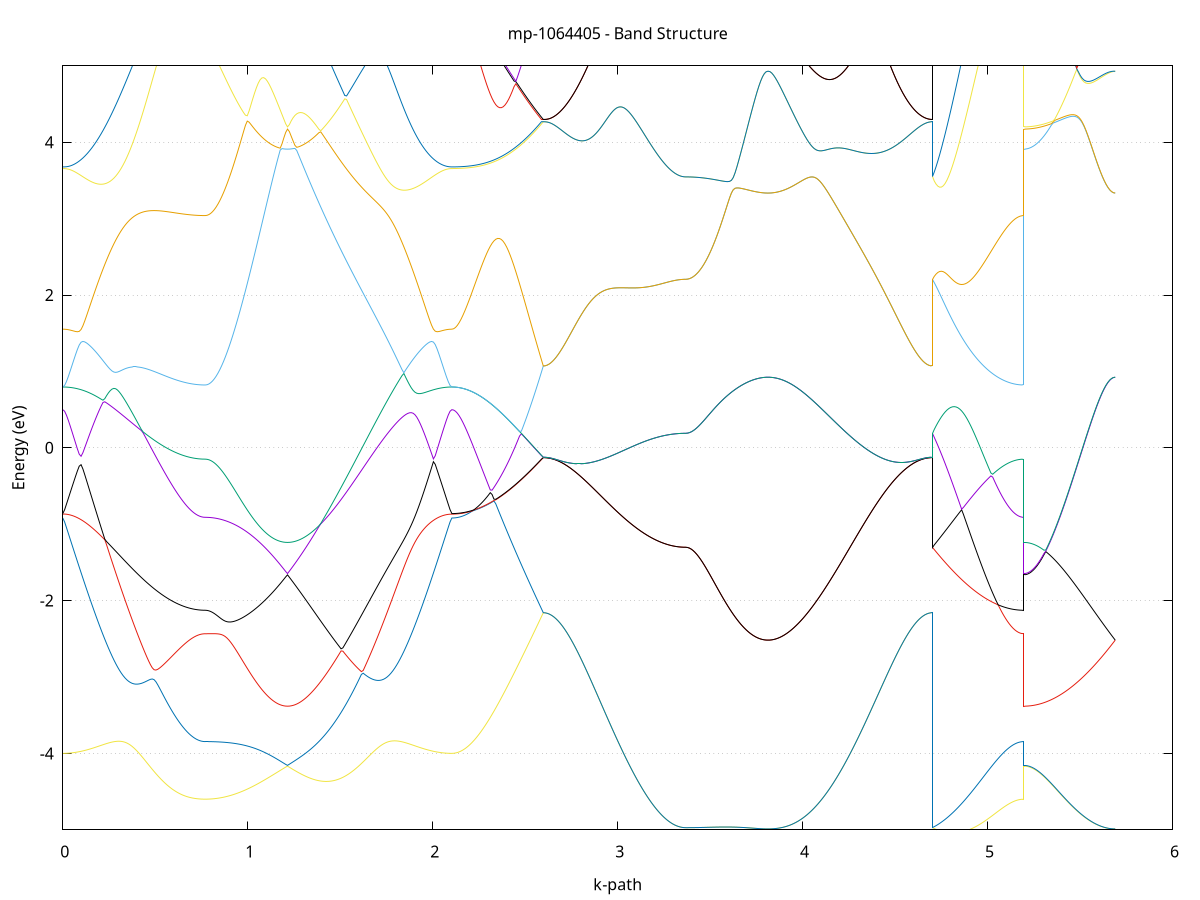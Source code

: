set title 'mp-1064405 - Band Structure'
set xlabel 'k-path'
set ylabel 'Energy (eV)'
set grid y
set yrange [-5:5]
set terminal png size 800,600
set output 'mp-1064405_bands_gnuplot.png'
plot '-' using 1:2 with lines notitle, '-' using 1:2 with lines notitle, '-' using 1:2 with lines notitle, '-' using 1:2 with lines notitle, '-' using 1:2 with lines notitle, '-' using 1:2 with lines notitle, '-' using 1:2 with lines notitle, '-' using 1:2 with lines notitle, '-' using 1:2 with lines notitle, '-' using 1:2 with lines notitle, '-' using 1:2 with lines notitle, '-' using 1:2 with lines notitle, '-' using 1:2 with lines notitle, '-' using 1:2 with lines notitle, '-' using 1:2 with lines notitle, '-' using 1:2 with lines notitle, '-' using 1:2 with lines notitle, '-' using 1:2 with lines notitle, '-' using 1:2 with lines notitle, '-' using 1:2 with lines notitle, '-' using 1:2 with lines notitle, '-' using 1:2 with lines notitle, '-' using 1:2 with lines notitle, '-' using 1:2 with lines notitle, '-' using 1:2 with lines notitle, '-' using 1:2 with lines notitle, '-' using 1:2 with lines notitle, '-' using 1:2 with lines notitle, '-' using 1:2 with lines notitle, '-' using 1:2 with lines notitle, '-' using 1:2 with lines notitle, '-' using 1:2 with lines notitle
0.000000 -11.717327
0.009872 -11.717027
0.019744 -11.716427
0.029616 -11.715227
0.039488 -11.713727
0.049359 -11.711727
0.059231 -11.709227
0.069103 -11.706327
0.078975 -11.703027
0.088847 -11.699227
0.098719 -11.695027
0.108591 -11.690327
0.118463 -11.685327
0.128334 -11.679827
0.138206 -11.673827
0.148078 -11.667527
0.157950 -11.660727
0.167822 -11.653527
0.177694 -11.645927
0.187566 -11.637927
0.197438 -11.629527
0.207309 -11.620827
0.217181 -11.611627
0.227053 -11.602127
0.236925 -11.592127
0.246797 -11.581827
0.256669 -11.571227
0.266541 -11.560227
0.276413 -11.548927
0.286284 -11.537227
0.296156 -11.525227
0.306028 -11.512927
0.315900 -11.500327
0.325772 -11.487427
0.335644 -11.474227
0.345516 -11.460727
0.355388 -11.447027
0.365259 -11.433027
0.375131 -11.418827
0.385003 -11.404427
0.394875 -11.389827
0.404747 -11.374927
0.414619 -11.359927
0.424491 -11.344827
0.434363 -11.329527
0.444234 -11.314027
0.454106 -11.298527
0.463978 -11.282927
0.473850 -11.267227
0.483722 -11.251427
0.493594 -11.235727
0.503466 -11.219927
0.513338 -11.204227
0.523209 -11.188527
0.533081 -11.172927
0.542953 -11.157427
0.552825 -11.142027
0.562697 -11.126827
0.572569 -11.111927
0.582441 -11.097127
0.592313 -11.082727
0.602185 -11.068527
0.612056 -11.054727
0.621928 -11.041427
0.631800 -11.028527
0.641672 -11.016127
0.651544 -11.004227
0.661416 -10.993027
0.671288 -10.982527
0.681160 -10.972727
0.691031 -10.963727
0.700903 -10.955627
0.710775 -10.948427
0.720647 -10.942227
0.730519 -10.937127
0.740391 -10.933027
0.750263 -10.930127
0.760135 -10.928327
0.770006 -10.927727
0.770006 -10.927727
0.779895 -10.927627
0.789784 -10.927027
0.799673 -10.926227
0.809562 -10.925027
0.819451 -10.923427
0.829339 -10.921527
0.839228 -10.919327
0.849117 -10.916727
0.859006 -10.913827
0.868895 -10.910627
0.878783 -10.907027
0.888672 -10.903227
0.898561 -10.899027
0.908450 -10.894527
0.918339 -10.889627
0.928228 -10.884527
0.938116 -10.879127
0.948005 -10.873427
0.957894 -10.867427
0.967783 -10.861127
0.977672 -10.854527
0.987561 -10.847727
0.997449 -10.840727
1.007338 -10.833327
1.017227 -10.825827
1.027116 -10.818027
1.037005 -10.810027
1.046893 -10.801827
1.056782 -10.793427
1.066671 -10.784827
1.076560 -10.776027
1.086449 -10.767127
1.096338 -10.758027
1.106226 -10.748727
1.116115 -10.739427
1.126004 -10.729927
1.135893 -10.720327
1.145782 -10.710627
1.155670 -10.700927
1.165559 -10.691027
1.175448 -10.681227
1.185337 -10.671327
1.195226 -10.661427
1.205115 -10.651627
1.215003 -10.643027
1.215003 -10.643027
1.224989 -10.653127
1.234974 -10.663727
1.244959 -10.674527
1.254945 -10.685727
1.264930 -10.697227
1.274915 -10.709027
1.284901 -10.721127
1.294886 -10.733627
1.304871 -10.746327
1.314857 -10.759427
1.324842 -10.772727
1.334827 -10.786327
1.344812 -10.800227
1.354798 -10.814427
1.364783 -10.828827
1.374768 -10.843527
1.384754 -10.858527
1.394739 -10.873627
1.404724 -10.889027
1.414710 -10.904627
1.424695 -10.920327
1.434680 -10.936327
1.444666 -10.952427
1.454651 -10.968727
1.464636 -10.985127
1.474622 -11.001627
1.484607 -11.018227
1.494592 -11.035027
1.504578 -11.051827
1.514563 -11.068727
1.524548 -11.085627
1.534533 -11.102627
1.544519 -11.119627
1.554504 -11.136627
1.564489 -11.153527
1.574475 -11.170527
1.584460 -11.187427
1.594445 -11.204327
1.604431 -11.221127
1.614416 -11.237827
1.624401 -11.254427
1.634387 -11.270927
1.644372 -11.287227
1.654357 -11.303427
1.664343 -11.319527
1.674328 -11.335427
1.684313 -11.351127
1.694298 -11.366627
1.704284 -11.381927
1.714269 -11.397027
1.724254 -11.411927
1.734240 -11.426527
1.744225 -11.440827
1.754210 -11.454927
1.764196 -11.468727
1.774181 -11.482327
1.784166 -11.495527
1.794152 -11.508427
1.804137 -11.521027
1.814122 -11.533327
1.824108 -11.545227
1.834093 -11.556827
1.844078 -11.568027
1.854063 -11.578927
1.864049 -11.589427
1.874034 -11.599627
1.884019 -11.609327
1.894005 -11.618727
1.903990 -11.627727
1.913975 -11.636227
1.923961 -11.644427
1.933946 -11.652127
1.943931 -11.659527
1.953917 -11.666427
1.963902 -11.672927
1.973887 -11.678927
1.983873 -11.684627
1.993858 -11.689827
2.003843 -11.694527
2.013828 -11.698827
2.023814 -11.702727
2.033799 -11.706127
2.043784 -11.709027
2.053770 -11.711627
2.063755 -11.713627
2.073740 -11.715227
2.083726 -11.716327
2.093711 -11.717027
2.103696 -11.717327
2.103696 -11.717327
2.113583 -11.717027
2.123469 -11.716227
2.133355 -11.714927
2.143242 -11.713127
2.153128 -11.710727
2.163014 -11.707827
2.172900 -11.704427
2.182787 -11.700527
2.192673 -11.696127
2.202559 -11.691227
2.212446 -11.685727
2.222332 -11.679727
2.232218 -11.673327
2.242105 -11.666327
2.251991 -11.658827
2.261877 -11.650927
2.271763 -11.642427
2.281650 -11.633527
2.291536 -11.624127
2.301422 -11.614227
2.311309 -11.603827
2.321195 -11.593027
2.331081 -11.581727
2.340968 -11.570027
2.350854 -11.557827
2.360740 -11.545227
2.370627 -11.532127
2.380513 -11.518727
2.390399 -11.504827
2.400285 -11.490527
2.410172 -11.475927
2.420058 -11.460827
2.429944 -11.445427
2.439831 -11.429627
2.449717 -11.413427
2.459603 -11.397027
2.469490 -11.380127
2.479376 -11.363027
2.489262 -11.345627
2.499148 -11.327827
2.509035 -11.309827
2.518921 -11.291627
2.528807 -11.273027
2.538694 -11.254327
2.548580 -11.235327
2.558466 -11.216127
2.568353 -11.196827
2.578239 -11.177327
2.588125 -11.157627
2.598011 -11.137827
2.598011 -11.137827
2.607883 -11.137627
2.617755 -11.137127
2.627627 -11.136227
2.637499 -11.135027
2.647371 -11.133427
2.657243 -11.131527
2.667115 -11.129227
2.676986 -11.126727
2.686858 -11.123727
2.696730 -11.120527
2.706602 -11.116927
2.716474 -11.112927
2.726346 -11.108727
2.736218 -11.104127
2.746090 -11.099327
2.755962 -11.094127
2.765833 -11.088627
2.775705 -11.082827
2.785577 -11.076727
2.795449 -11.070427
2.805321 -11.063827
2.815193 -11.056927
2.825065 -11.049727
2.834937 -11.042327
2.844808 -11.034727
2.854680 -11.026827
2.864552 -11.018727
2.874424 -11.010427
2.884296 -11.001827
2.894168 -10.993127
2.904040 -10.984227
2.913912 -10.975227
2.923783 -10.966027
2.933655 -10.956627
2.943527 -10.947127
2.953399 -10.937527
2.963271 -10.927827
2.973143 -10.918027
2.983015 -10.908227
2.992887 -10.898327
3.002758 -10.888327
3.012630 -10.878327
3.022502 -10.868327
3.032374 -10.858327
3.042246 -10.848427
3.052118 -10.838427
3.061990 -10.828627
3.071862 -10.818827
3.081733 -10.809127
3.091605 -10.799527
3.101477 -10.790027
3.111349 -10.780727
3.121221 -10.771527
3.131093 -10.762527
3.140965 -10.753727
3.150837 -10.745227
3.160708 -10.736927
3.170580 -10.728827
3.180452 -10.721027
3.190324 -10.713427
3.200196 -10.706227
3.210068 -10.699327
3.219940 -10.692727
3.229812 -10.686527
3.239683 -10.680727
3.249555 -10.675227
3.259427 -10.670127
3.269299 -10.665427
3.279171 -10.661127
3.289043 -10.657327
3.298915 -10.653827
3.308787 -10.650827
3.318659 -10.648327
3.328530 -10.646227
3.338402 -10.644627
3.348274 -10.643427
3.358146 -10.642727
3.368018 -10.642527
3.368018 -10.642527
3.377907 -10.642427
3.387796 -10.642227
3.397684 -10.641827
3.407573 -10.641327
3.417462 -10.640727
3.427351 -10.639927
3.437240 -10.639027
3.447128 -10.637927
3.457017 -10.636827
3.466906 -10.635527
3.476795 -10.634127
3.486684 -10.632527
3.496573 -10.630927
3.506461 -10.629127
3.516350 -10.627327
3.526239 -10.625327
3.536128 -10.623327
3.546017 -10.621227
3.555906 -10.619127
3.565794 -10.616927
3.575683 -10.614627
3.585572 -10.612327
3.595461 -10.609927
3.605350 -10.607627
3.615238 -10.605227
3.625127 -10.602827
3.635016 -10.600527
3.644905 -10.598127
3.654794 -10.595827
3.664683 -10.593527
3.674571 -10.591327
3.684460 -10.589227
3.694349 -10.587127
3.704238 -10.585227
3.714127 -10.583327
3.724015 -10.581627
3.733904 -10.579927
3.743793 -10.578527
3.753682 -10.577227
3.763571 -10.576027
3.773460 -10.575027
3.783348 -10.574227
3.793237 -10.573627
3.803126 -10.573327
3.813015 -10.573127
3.813015 -10.573127
3.823000 -10.573327
3.832985 -10.573827
3.842971 -10.574527
3.852956 -10.575427
3.862941 -10.576727
3.872927 -10.578227
3.882912 -10.580027
3.892897 -10.582127
3.902883 -10.584527
3.912868 -10.587227
3.922853 -10.590227
3.932839 -10.593527
3.942824 -10.597227
3.952809 -10.601127
3.962795 -10.605427
3.972780 -10.610027
3.982765 -10.614927
3.992751 -10.620127
4.002736 -10.625727
4.012721 -10.631527
4.022706 -10.637727
4.032692 -10.644127
4.042677 -10.650827
4.052662 -10.657827
4.062648 -10.665127
4.072633 -10.672727
4.082618 -10.680527
4.092604 -10.688627
4.102589 -10.696927
4.112574 -10.705427
4.122560 -10.714227
4.132545 -10.723127
4.142530 -10.732327
4.152516 -10.741627
4.162501 -10.751127
4.172486 -10.760727
4.182471 -10.770527
4.192457 -10.780427
4.202442 -10.790327
4.212427 -10.800427
4.222413 -10.810627
4.232398 -10.820827
4.242383 -10.831127
4.252369 -10.841427
4.262354 -10.851727
4.272339 -10.862127
4.282325 -10.872427
4.292310 -10.882727
4.302295 -10.892927
4.312281 -10.903127
4.322266 -10.913227
4.332251 -10.923327
4.342237 -10.933227
4.352222 -10.943027
4.362207 -10.952727
4.372192 -10.962327
4.382178 -10.971727
4.392163 -10.981027
4.402148 -10.990127
4.412134 -10.999027
4.422119 -11.007727
4.432104 -11.016227
4.442090 -11.024427
4.452075 -11.032527
4.462060 -11.040327
4.472046 -11.047827
4.482031 -11.055227
4.492016 -11.062227
4.502002 -11.069027
4.511987 -11.075427
4.521972 -11.081627
4.531957 -11.087527
4.541943 -11.093127
4.551928 -11.098427
4.561913 -11.103427
4.571899 -11.108127
4.581884 -11.112427
4.591869 -11.116427
4.601855 -11.120127
4.611840 -11.123427
4.621825 -11.126427
4.631811 -11.129127
4.641796 -11.131427
4.651781 -11.133327
4.661767 -11.134927
4.671752 -11.136227
4.681737 -11.137027
4.691722 -11.137627
4.701708 -11.137827
4.701708 -10.642527
4.711594 -10.650327
4.721480 -10.658227
4.731367 -10.666227
4.741253 -10.674227
4.751139 -10.682327
4.761026 -10.690427
4.770912 -10.698627
4.780798 -10.706827
4.790685 -10.715027
4.800571 -10.723227
4.810457 -10.731427
4.820343 -10.739627
4.830230 -10.747727
4.840116 -10.755827
4.850002 -10.763827
4.859889 -10.771727
4.869775 -10.779627
4.879661 -10.787327
4.889548 -10.795027
4.899434 -10.802527
4.909320 -10.809927
4.919206 -10.817127
4.929093 -10.824227
4.938979 -10.831127
4.948865 -10.837927
4.958752 -10.844527
4.968638 -10.850827
4.978524 -10.857027
4.988411 -10.863027
4.998297 -10.868727
5.008183 -10.874227
5.018069 -10.879527
5.027956 -10.884527
5.037842 -10.889327
5.047728 -10.893927
5.057615 -10.898127
5.067501 -10.902127
5.077387 -10.905927
5.087274 -10.909327
5.097160 -10.912527
5.107046 -10.915327
5.116933 -10.917927
5.126819 -10.920227
5.136705 -10.922227
5.146591 -10.923927
5.156478 -10.925327
5.166364 -10.926327
5.176250 -10.927127
5.186137 -10.927627
5.196023 -10.927727
5.196023 -10.643027
5.205909 -10.642927
5.215796 -10.642727
5.225682 -10.642427
5.235568 -10.641927
5.245454 -10.641427
5.255341 -10.640727
5.265227 -10.639827
5.275113 -10.638927
5.285000 -10.637827
5.294886 -10.636727
5.304772 -10.635427
5.314659 -10.634027
5.324545 -10.632627
5.334431 -10.631027
5.344317 -10.629327
5.354204 -10.627627
5.364090 -10.625827
5.373976 -10.623927
5.383863 -10.622027
5.393749 -10.620027
5.403635 -10.617927
5.413522 -10.615827
5.423408 -10.613727
5.433294 -10.611627
5.443181 -10.609427
5.453067 -10.607327
5.462953 -10.605127
5.472839 -10.603027
5.482726 -10.600827
5.492612 -10.598727
5.502498 -10.596627
5.512385 -10.594627
5.522271 -10.592627
5.532157 -10.590727
5.542044 -10.588827
5.551930 -10.587127
5.561816 -10.585327
5.571702 -10.583727
5.581589 -10.582227
5.591475 -10.580827
5.601361 -10.579527
5.611248 -10.578327
5.621134 -10.577227
5.631020 -10.576227
5.640907 -10.575427
5.650793 -10.574627
5.660679 -10.574127
5.670565 -10.573627
5.680452 -10.573327
5.690338 -10.573127
e
0.000000 -10.445227
0.009872 -10.445127
0.019744 -10.444927
0.029616 -10.444627
0.039488 -10.444127
0.049359 -10.443527
0.059231 -10.442827
0.069103 -10.441927
0.078975 -10.441027
0.088847 -10.439927
0.098719 -10.438627
0.108591 -10.437327
0.118463 -10.435927
0.128334 -10.434327
0.138206 -10.432727
0.148078 -10.431027
0.157950 -10.429227
0.167822 -10.427327
0.177694 -10.425327
0.187566 -10.423327
0.197438 -10.421227
0.207309 -10.419127
0.217181 -10.416927
0.227053 -10.414827
0.236925 -10.412527
0.246797 -10.410327
0.256669 -10.408127
0.266541 -10.405927
0.276413 -10.403727
0.286284 -10.401627
0.296156 -10.399527
0.306028 -10.397427
0.315900 -10.395427
0.325772 -10.393527
0.335644 -10.391727
0.345516 -10.390027
0.355388 -10.388327
0.365259 -10.386927
0.375131 -10.385527
0.385003 -10.384327
0.394875 -10.383227
0.404747 -10.382327
0.414619 -10.381627
0.424491 -10.381127
0.434363 -10.380827
0.444234 -10.380627
0.454106 -10.380727
0.463978 -10.381027
0.473850 -10.381627
0.483722 -10.382327
0.493594 -10.383327
0.503466 -10.384527
0.513338 -10.386027
0.523209 -10.387727
0.533081 -10.389727
0.542953 -10.391827
0.552825 -10.394227
0.562697 -10.396927
0.572569 -10.399727
0.582441 -10.402727
0.592313 -10.405927
0.602185 -10.409227
0.612056 -10.412727
0.621928 -10.416327
0.631800 -10.420027
0.641672 -10.423727
0.651544 -10.427427
0.661416 -10.431127
0.671288 -10.434727
0.681160 -10.438227
0.691031 -10.441527
0.700903 -10.444627
0.710775 -10.447427
0.720647 -10.449927
0.730519 -10.452027
0.740391 -10.453727
0.750263 -10.454927
0.760135 -10.455627
0.770006 -10.455927
0.770006 -10.455927
0.779895 -10.456027
0.789784 -10.456127
0.799673 -10.456527
0.809562 -10.456927
0.819451 -10.457527
0.829339 -10.458227
0.839228 -10.459027
0.849117 -10.460027
0.859006 -10.461127
0.868895 -10.462327
0.878783 -10.463727
0.888672 -10.465227
0.898561 -10.466927
0.908450 -10.468827
0.918339 -10.470827
0.928228 -10.473027
0.938116 -10.475327
0.948005 -10.477927
0.957894 -10.480627
0.967783 -10.483527
0.977672 -10.486627
0.987561 -10.490027
0.997449 -10.493527
1.007338 -10.497227
1.017227 -10.501227
1.027116 -10.505427
1.037005 -10.509927
1.046893 -10.514627
1.056782 -10.519527
1.066671 -10.524727
1.076560 -10.530227
1.086449 -10.535927
1.096338 -10.542027
1.106226 -10.548327
1.116115 -10.554927
1.126004 -10.561827
1.135893 -10.569027
1.145782 -10.576527
1.155670 -10.584327
1.165559 -10.592427
1.175448 -10.600827
1.185337 -10.609527
1.195226 -10.618627
1.205115 -10.627827
1.215003 -10.636227
1.215003 -10.636227
1.224989 -10.626327
1.234974 -10.616427
1.244959 -10.606627
1.254945 -10.596927
1.264930 -10.587227
1.274915 -10.577627
1.284901 -10.568127
1.294886 -10.558827
1.304871 -10.549527
1.314857 -10.540527
1.324842 -10.531527
1.334827 -10.522827
1.344812 -10.514227
1.354798 -10.505927
1.364783 -10.497727
1.374768 -10.489827
1.384754 -10.482127
1.394739 -10.474627
1.404724 -10.467427
1.414710 -10.460427
1.424695 -10.453827
1.434680 -10.447327
1.444666 -10.441227
1.454651 -10.435427
1.464636 -10.429827
1.474622 -10.424527
1.484607 -10.419627
1.494592 -10.414927
1.504578 -10.410627
1.514563 -10.406527
1.524548 -10.402727
1.534533 -10.399327
1.544519 -10.396127
1.554504 -10.393327
1.564489 -10.390727
1.574475 -10.388427
1.584460 -10.386527
1.594445 -10.384827
1.604431 -10.383327
1.614416 -10.382227
1.624401 -10.381327
1.634387 -10.380627
1.644372 -10.380227
1.654357 -10.380127
1.664343 -10.380127
1.674328 -10.380427
1.684313 -10.380927
1.694298 -10.381627
1.704284 -10.382427
1.714269 -10.383527
1.724254 -10.384727
1.734240 -10.386027
1.744225 -10.387527
1.754210 -10.389127
1.764196 -10.390927
1.774181 -10.392727
1.784166 -10.394627
1.794152 -10.396627
1.804137 -10.398727
1.814122 -10.400827
1.824108 -10.403027
1.834093 -10.405227
1.844078 -10.407527
1.854063 -10.409727
1.864049 -10.411927
1.874034 -10.414227
1.884019 -10.416427
1.894005 -10.418627
1.903990 -10.420827
1.913975 -10.422927
1.923961 -10.424927
1.933946 -10.426927
1.943931 -10.428827
1.953917 -10.430727
1.963902 -10.432527
1.973887 -10.434127
1.983873 -10.435727
1.993858 -10.437227
2.003843 -10.438527
2.013828 -10.439727
2.023814 -10.440927
2.033799 -10.441927
2.043784 -10.442727
2.053770 -10.443527
2.063755 -10.444127
2.073740 -10.444627
2.083726 -10.444927
2.093711 -10.445127
2.103696 -10.445227
2.103696 -10.445227
2.113583 -10.445627
2.123469 -10.446727
2.133355 -10.448527
2.143242 -10.451127
2.153128 -10.454427
2.163014 -10.458527
2.172900 -10.463227
2.182787 -10.468727
2.192673 -10.474927
2.202559 -10.481827
2.212446 -10.489427
2.222332 -10.497727
2.232218 -10.506627
2.242105 -10.516227
2.251991 -10.526427
2.261877 -10.537327
2.271763 -10.548727
2.281650 -10.560827
2.291536 -10.573427
2.301422 -10.586627
2.311309 -10.600427
2.321195 -10.614727
2.331081 -10.629527
2.340968 -10.644727
2.350854 -10.660427
2.360740 -10.676627
2.370627 -10.693227
2.380513 -10.710227
2.390399 -10.727627
2.400285 -10.745327
2.410172 -10.763327
2.420058 -10.781727
2.429944 -10.800327
2.439831 -10.819227
2.449717 -10.838327
2.459603 -10.857727
2.469490 -10.877227
2.479376 -10.896927
2.489262 -10.916727
2.499148 -10.936627
2.509035 -10.956727
2.518921 -10.976827
2.528807 -10.997027
2.538694 -11.017227
2.548580 -11.037427
2.558466 -11.057627
2.568353 -11.077727
2.578239 -11.097827
2.588125 -11.117827
2.598011 -11.137827
2.598011 -11.137827
2.607883 -11.137627
2.617755 -11.137127
2.627627 -11.136227
2.637499 -11.135027
2.647371 -11.133427
2.657243 -11.131527
2.667115 -11.129227
2.676986 -11.126727
2.686858 -11.123727
2.696730 -11.120527
2.706602 -11.116927
2.716474 -11.112927
2.726346 -11.108727
2.736218 -11.104127
2.746090 -11.099327
2.755962 -11.094127
2.765833 -11.088627
2.775705 -11.082827
2.785577 -11.076727
2.795449 -11.070427
2.805321 -11.063827
2.815193 -11.056927
2.825065 -11.049727
2.834937 -11.042327
2.844808 -11.034727
2.854680 -11.026827
2.864552 -11.018727
2.874424 -11.010427
2.884296 -11.001827
2.894168 -10.993127
2.904040 -10.984227
2.913912 -10.975227
2.923783 -10.966027
2.933655 -10.956627
2.943527 -10.947127
2.953399 -10.937527
2.963271 -10.927827
2.973143 -10.918027
2.983015 -10.908227
2.992887 -10.898327
3.002758 -10.888327
3.012630 -10.878327
3.022502 -10.868327
3.032374 -10.858327
3.042246 -10.848427
3.052118 -10.838427
3.061990 -10.828627
3.071862 -10.818827
3.081733 -10.809127
3.091605 -10.799527
3.101477 -10.790027
3.111349 -10.780727
3.121221 -10.771527
3.131093 -10.762527
3.140965 -10.753727
3.150837 -10.745227
3.160708 -10.736927
3.170580 -10.728827
3.180452 -10.721027
3.190324 -10.713427
3.200196 -10.706227
3.210068 -10.699327
3.219940 -10.692727
3.229812 -10.686527
3.239683 -10.680727
3.249555 -10.675227
3.259427 -10.670127
3.269299 -10.665427
3.279171 -10.661127
3.289043 -10.657327
3.298915 -10.653827
3.308787 -10.650827
3.318659 -10.648327
3.328530 -10.646227
3.338402 -10.644627
3.348274 -10.643427
3.358146 -10.642727
3.368018 -10.642527
3.368018 -10.642527
3.377907 -10.642427
3.387796 -10.642227
3.397684 -10.641827
3.407573 -10.641327
3.417462 -10.640727
3.427351 -10.639927
3.437240 -10.639027
3.447128 -10.637927
3.457017 -10.636827
3.466906 -10.635527
3.476795 -10.634127
3.486684 -10.632527
3.496573 -10.630927
3.506461 -10.629127
3.516350 -10.627327
3.526239 -10.625327
3.536128 -10.623327
3.546017 -10.621227
3.555906 -10.619127
3.565794 -10.616927
3.575683 -10.614627
3.585572 -10.612327
3.595461 -10.609927
3.605350 -10.607627
3.615238 -10.605227
3.625127 -10.602827
3.635016 -10.600527
3.644905 -10.598127
3.654794 -10.595827
3.664683 -10.593527
3.674571 -10.591327
3.684460 -10.589227
3.694349 -10.587127
3.704238 -10.585227
3.714127 -10.583327
3.724015 -10.581627
3.733904 -10.579927
3.743793 -10.578527
3.753682 -10.577227
3.763571 -10.576027
3.773460 -10.575027
3.783348 -10.574227
3.793237 -10.573627
3.803126 -10.573327
3.813015 -10.573127
3.813015 -10.573127
3.823000 -10.573327
3.832985 -10.573827
3.842971 -10.574527
3.852956 -10.575427
3.862941 -10.576727
3.872927 -10.578227
3.882912 -10.580027
3.892897 -10.582127
3.902883 -10.584527
3.912868 -10.587227
3.922853 -10.590227
3.932839 -10.593527
3.942824 -10.597227
3.952809 -10.601127
3.962795 -10.605427
3.972780 -10.610027
3.982765 -10.614927
3.992751 -10.620127
4.002736 -10.625727
4.012721 -10.631527
4.022706 -10.637727
4.032692 -10.644127
4.042677 -10.650827
4.052662 -10.657827
4.062648 -10.665127
4.072633 -10.672727
4.082618 -10.680527
4.092604 -10.688627
4.102589 -10.696927
4.112574 -10.705427
4.122560 -10.714227
4.132545 -10.723127
4.142530 -10.732327
4.152516 -10.741627
4.162501 -10.751127
4.172486 -10.760727
4.182471 -10.770527
4.192457 -10.780427
4.202442 -10.790327
4.212427 -10.800427
4.222413 -10.810627
4.232398 -10.820827
4.242383 -10.831127
4.252369 -10.841427
4.262354 -10.851727
4.272339 -10.862127
4.282325 -10.872427
4.292310 -10.882727
4.302295 -10.892927
4.312281 -10.903127
4.322266 -10.913227
4.332251 -10.923327
4.342237 -10.933227
4.352222 -10.943027
4.362207 -10.952727
4.372192 -10.962327
4.382178 -10.971727
4.392163 -10.981027
4.402148 -10.990127
4.412134 -10.999027
4.422119 -11.007727
4.432104 -11.016227
4.442090 -11.024427
4.452075 -11.032527
4.462060 -11.040327
4.472046 -11.047827
4.482031 -11.055227
4.492016 -11.062227
4.502002 -11.069027
4.511987 -11.075427
4.521972 -11.081627
4.531957 -11.087527
4.541943 -11.093127
4.551928 -11.098427
4.561913 -11.103427
4.571899 -11.108127
4.581884 -11.112427
4.591869 -11.116427
4.601855 -11.120127
4.611840 -11.123427
4.621825 -11.126427
4.631811 -11.129127
4.641796 -11.131427
4.651781 -11.133327
4.661767 -11.134927
4.671752 -11.136227
4.681737 -11.137027
4.691722 -11.137627
4.701708 -11.137827
4.701708 -10.642527
4.711594 -10.634827
4.721480 -10.627227
4.731367 -10.619727
4.741253 -10.612327
4.751139 -10.605127
4.761026 -10.598027
4.770912 -10.591127
4.780798 -10.584327
4.790685 -10.577627
4.800571 -10.571227
4.810457 -10.564927
4.820343 -10.558827
4.830230 -10.552927
4.840116 -10.547127
4.850002 -10.541627
4.859889 -10.536227
4.869775 -10.531127
4.879661 -10.526127
4.889548 -10.521327
4.899434 -10.516727
4.909320 -10.512327
4.919206 -10.508127
4.929093 -10.504027
4.938979 -10.500227
4.948865 -10.496627
4.958752 -10.493127
4.968638 -10.489827
4.978524 -10.486727
4.988411 -10.483727
4.998297 -10.481027
5.008183 -10.478427
5.018069 -10.475927
5.027956 -10.473627
5.037842 -10.471527
5.047728 -10.469527
5.057615 -10.467727
5.067501 -10.466027
5.077387 -10.464527
5.087274 -10.463127
5.097160 -10.461827
5.107046 -10.460727
5.116933 -10.459627
5.126819 -10.458827
5.136705 -10.458027
5.146591 -10.457327
5.156478 -10.456827
5.166364 -10.456427
5.176250 -10.456127
5.186137 -10.456027
5.196023 -10.455927
5.196023 -10.636227
5.205909 -10.636127
5.215796 -10.636027
5.225682 -10.635627
5.235568 -10.635227
5.245454 -10.634727
5.255341 -10.634027
5.265227 -10.633227
5.275113 -10.632327
5.285000 -10.631327
5.294886 -10.630227
5.304772 -10.629027
5.314659 -10.627727
5.324545 -10.626327
5.334431 -10.624827
5.344317 -10.623227
5.354204 -10.621627
5.364090 -10.619927
5.373976 -10.618127
5.383863 -10.616327
5.393749 -10.614427
5.403635 -10.612527
5.413522 -10.610527
5.423408 -10.608527
5.433294 -10.606527
5.443181 -10.604527
5.453067 -10.602527
5.462953 -10.600527
5.472839 -10.598527
5.482726 -10.596527
5.492612 -10.594627
5.502498 -10.592727
5.512385 -10.590827
5.522271 -10.589027
5.532157 -10.587327
5.542044 -10.585627
5.551930 -10.584027
5.561816 -10.582527
5.571702 -10.581127
5.581589 -10.579827
5.591475 -10.578627
5.601361 -10.577527
5.611248 -10.576527
5.621134 -10.575627
5.631020 -10.574927
5.640907 -10.574227
5.650793 -10.573727
5.660679 -10.573427
5.670565 -10.573227
5.680452 -10.573127
5.690338 -10.573127
e
0.000000 -7.260127
0.009872 -7.260127
0.019744 -7.260027
0.029616 -7.259927
0.039488 -7.259827
0.049359 -7.259727
0.059231 -7.259527
0.069103 -7.259427
0.078975 -7.259327
0.088847 -7.259127
0.098719 -7.259027
0.108591 -7.258827
0.118463 -7.258627
0.128334 -7.258427
0.138206 -7.258227
0.148078 -7.257927
0.157950 -7.257627
0.167822 -7.257327
0.177694 -7.256927
0.187566 -7.256527
0.197438 -7.256127
0.207309 -7.255727
0.217181 -7.255227
0.227053 -7.254727
0.236925 -7.254127
0.246797 -7.253527
0.256669 -7.252927
0.266541 -7.252227
0.276413 -7.251527
0.286284 -7.250827
0.296156 -7.250027
0.306028 -7.249227
0.315900 -7.248327
0.325772 -7.247427
0.335644 -7.246527
0.345516 -7.245627
0.355388 -7.244627
0.365259 -7.243627
0.375131 -7.242627
0.385003 -7.241527
0.394875 -7.240527
0.404747 -7.239427
0.414619 -7.238327
0.424491 -7.237327
0.434363 -7.236227
0.444234 -7.235127
0.454106 -7.234127
0.463978 -7.233127
0.473850 -7.232027
0.483722 -7.231027
0.493594 -7.230127
0.503466 -7.229127
0.513338 -7.228227
0.523209 -7.227327
0.533081 -7.226527
0.542953 -7.225627
0.552825 -7.224927
0.562697 -7.224127
0.572569 -7.223427
0.582441 -7.222827
0.592313 -7.222127
0.602185 -7.221527
0.612056 -7.221027
0.621928 -7.220527
0.631800 -7.220027
0.641672 -7.219627
0.651544 -7.219227
0.661416 -7.218927
0.671288 -7.218527
0.681160 -7.218327
0.691031 -7.218027
0.700903 -7.217827
0.710775 -7.217627
0.720647 -7.217427
0.730519 -7.217327
0.740391 -7.217227
0.750263 -7.217127
0.760135 -7.217127
0.770006 -7.217127
0.770006 -7.217127
0.779895 -7.217127
0.789784 -7.217027
0.799673 -7.217027
0.809562 -7.216927
0.819451 -7.216827
0.829339 -7.216627
0.839228 -7.216527
0.849117 -7.216327
0.859006 -7.216127
0.868895 -7.215827
0.878783 -7.215627
0.888672 -7.215327
0.898561 -7.214927
0.908450 -7.214627
0.918339 -7.214227
0.928228 -7.213827
0.938116 -7.213327
0.948005 -7.212927
0.957894 -7.212427
0.967783 -7.211827
0.977672 -7.211327
0.987561 -7.210727
0.997449 -7.210127
1.007338 -7.209427
1.017227 -7.208827
1.027116 -7.208127
1.037005 -7.207427
1.046893 -7.206727
1.056782 -7.205927
1.066671 -7.205227
1.076560 -7.204427
1.086449 -7.203627
1.096338 -7.202927
1.106226 -7.202127
1.116115 -7.201327
1.126004 -7.200527
1.135893 -7.199727
1.145782 -7.199027
1.155670 -7.198227
1.165559 -7.197527
1.175448 -7.196827
1.185337 -7.196227
1.195226 -7.195527
1.205115 -7.195027
1.215003 -7.194627
1.215003 -7.194627
1.224989 -7.195127
1.234974 -7.195727
1.244959 -7.196427
1.254945 -7.197027
1.264930 -7.197727
1.274915 -7.198427
1.284901 -7.199127
1.294886 -7.199827
1.304871 -7.200627
1.314857 -7.201427
1.324842 -7.202227
1.334827 -7.203027
1.344812 -7.203827
1.354798 -7.204727
1.364783 -7.205627
1.374768 -7.206527
1.384754 -7.207427
1.394739 -7.208327
1.404724 -7.209327
1.414710 -7.210327
1.424695 -7.211327
1.434680 -7.212327
1.444666 -7.213327
1.454651 -7.214327
1.464636 -7.215427
1.474622 -7.216427
1.484607 -7.217527
1.494592 -7.218627
1.504578 -7.219727
1.514563 -7.220927
1.524548 -7.222027
1.534533 -7.223127
1.544519 -7.224327
1.554504 -7.225427
1.564489 -7.226627
1.574475 -7.227727
1.584460 -7.228927
1.594445 -7.230027
1.604431 -7.231227
1.614416 -7.232327
1.624401 -7.233527
1.634387 -7.234627
1.644372 -7.235727
1.654357 -7.236827
1.664343 -7.237927
1.674328 -7.239027
1.684313 -7.240127
1.694298 -7.241127
1.704284 -7.242127
1.714269 -7.243127
1.724254 -7.244127
1.734240 -7.245127
1.744225 -7.246027
1.754210 -7.246927
1.764196 -7.247727
1.774181 -7.248527
1.784166 -7.249327
1.794152 -7.250127
1.804137 -7.250827
1.814122 -7.251527
1.824108 -7.252227
1.834093 -7.252827
1.844078 -7.253427
1.854063 -7.253927
1.864049 -7.254527
1.874034 -7.255027
1.884019 -7.255427
1.894005 -7.255927
1.903990 -7.256327
1.913975 -7.256627
1.923961 -7.257027
1.933946 -7.257327
1.943931 -7.257627
1.953917 -7.257827
1.963902 -7.258127
1.973887 -7.258327
1.983873 -7.258527
1.993858 -7.258727
2.003843 -7.258827
2.013828 -7.259027
2.023814 -7.259127
2.033799 -7.259227
2.043784 -7.259327
2.053770 -7.259427
2.063755 -7.259627
2.073740 -7.259927
2.083726 -7.260027
2.093711 -7.260127
2.103696 -7.260127
2.103696 -7.260127
2.113583 -7.260127
2.123469 -7.260227
2.133355 -7.260227
2.143242 -7.260327
2.153128 -7.260427
2.163014 -7.260527
2.172900 -7.260727
2.182787 -7.260827
2.192673 -7.261027
2.202559 -7.261227
2.212446 -7.261427
2.222332 -7.261627
2.232218 -7.261927
2.242105 -7.262127
2.251991 -7.262427
2.261877 -7.262627
2.271763 -7.262927
2.281650 -7.263227
2.291536 -7.263527
2.301422 -7.263827
2.311309 -7.264127
2.321195 -7.264427
2.331081 -7.264727
2.340968 -7.265027
2.350854 -7.265327
2.360740 -7.265627
2.370627 -7.265927
2.380513 -7.266127
2.390399 -7.266427
2.400285 -7.266727
2.410172 -7.266927
2.420058 -7.267227
2.429944 -7.267427
2.439831 -7.267627
2.449717 -7.267927
2.459603 -7.268027
2.469490 -7.268227
2.479376 -7.268427
2.489262 -7.268527
2.499148 -7.268727
2.509035 -7.268827
2.518921 -7.268927
2.528807 -7.269027
2.538694 -7.269027
2.548580 -7.269127
2.558466 -7.269127
2.568353 -7.269127
2.578239 -7.269127
2.588125 -7.269127
2.598011 -7.269027
2.598011 -7.269027
2.607883 -7.269027
2.617755 -7.268927
2.627627 -7.268827
2.637499 -7.268627
2.647371 -7.268427
2.657243 -7.268227
2.667115 -7.268027
2.676986 -7.267727
2.686858 -7.267427
2.696730 -7.267127
2.706602 -7.266827
2.716474 -7.266427
2.726346 -7.266027
2.736218 -7.265627
2.746090 -7.265227
2.755962 -7.264727
2.765833 -7.264127
2.775705 -7.263627
2.785577 -7.263027
2.795449 -7.262327
2.805321 -7.261727
2.815193 -7.261027
2.825065 -7.260227
2.834937 -7.259427
2.844808 -7.258627
2.854680 -7.257727
2.864552 -7.256927
2.874424 -7.255927
2.884296 -7.255027
2.894168 -7.254027
2.904040 -7.253027
2.913912 -7.252027
2.923783 -7.251027
2.933655 -7.249927
2.943527 -7.248927
2.953399 -7.247927
2.963271 -7.246827
2.973143 -7.245927
2.983015 -7.244927
2.992887 -7.244027
3.002758 -7.243127
3.012630 -7.242327
3.022502 -7.241627
3.032374 -7.240927
3.042246 -7.240327
3.052118 -7.239827
3.061990 -7.239427
3.071862 -7.239027
3.081733 -7.238827
3.091605 -7.238627
3.101477 -7.238427
3.111349 -7.238427
3.121221 -7.238327
3.131093 -7.238327
3.140965 -7.238427
3.150837 -7.238527
3.160708 -7.238627
3.170580 -7.238727
3.180452 -7.238927
3.190324 -7.239027
3.200196 -7.239227
3.210068 -7.239427
3.219940 -7.239627
3.229812 -7.239727
3.239683 -7.239927
3.249555 -7.240127
3.259427 -7.240227
3.269299 -7.240427
3.279171 -7.240527
3.289043 -7.240727
3.298915 -7.240827
3.308787 -7.240927
3.318659 -7.241027
3.328530 -7.241027
3.338402 -7.241127
3.348274 -7.241127
3.358146 -7.241227
3.368018 -7.241227
3.368018 -7.241227
3.377907 -7.241227
3.387796 -7.241227
3.397684 -7.241227
3.407573 -7.241127
3.417462 -7.241127
3.427351 -7.241127
3.437240 -7.241127
3.447128 -7.241127
3.457017 -7.241127
3.466906 -7.241127
3.476795 -7.241027
3.486684 -7.241027
3.496573 -7.241027
3.506461 -7.241027
3.516350 -7.241027
3.526239 -7.240927
3.536128 -7.240927
3.546017 -7.240927
3.555906 -7.240927
3.565794 -7.240927
3.575683 -7.240927
3.585572 -7.240927
3.595461 -7.240827
3.605350 -7.240827
3.615238 -7.240827
3.625127 -7.240827
3.635016 -7.240827
3.644905 -7.240827
3.654794 -7.240927
3.664683 -7.240927
3.674571 -7.240927
3.684460 -7.240927
3.694349 -7.240927
3.704238 -7.240927
3.714127 -7.240927
3.724015 -7.241027
3.733904 -7.241027
3.743793 -7.241027
3.753682 -7.241027
3.763571 -7.241027
3.773460 -7.241027
3.783348 -7.241127
3.793237 -7.241127
3.803126 -7.241127
3.813015 -7.241127
3.813015 -7.241127
3.823000 -7.241127
3.832985 -7.241127
3.842971 -7.241027
3.852956 -7.241027
3.862941 -7.241027
3.872927 -7.241027
3.882912 -7.240927
3.892897 -7.240927
3.902883 -7.240827
3.912868 -7.240827
3.922853 -7.240727
3.932839 -7.240627
3.942824 -7.240527
3.952809 -7.240427
3.962795 -7.240327
3.972780 -7.240227
3.982765 -7.240127
3.992751 -7.240027
4.002736 -7.239827
4.012721 -7.239727
4.022706 -7.239627
4.032692 -7.239427
4.042677 -7.239327
4.052662 -7.239127
4.062648 -7.239027
4.072633 -7.238827
4.082618 -7.238727
4.092604 -7.238627
4.102589 -7.238527
4.112574 -7.238427
4.122560 -7.238327
4.132545 -7.238227
4.142530 -7.238227
4.152516 -7.238227
4.162501 -7.238227
4.172486 -7.238327
4.182471 -7.238527
4.192457 -7.238727
4.202442 -7.238927
4.212427 -7.239327
4.222413 -7.239727
4.232398 -7.240127
4.242383 -7.240727
4.252369 -7.241327
4.262354 -7.242027
4.272339 -7.242727
4.282325 -7.243527
4.292310 -7.244427
4.302295 -7.245227
4.312281 -7.246127
4.322266 -7.247127
4.332251 -7.248027
4.342237 -7.249027
4.352222 -7.249927
4.362207 -7.250927
4.372192 -7.251927
4.382178 -7.252827
4.392163 -7.253727
4.402148 -7.254727
4.412134 -7.255527
4.422119 -7.256427
4.432104 -7.257327
4.442090 -7.258127
4.452075 -7.258927
4.462060 -7.259627
4.472046 -7.260427
4.482031 -7.261127
4.492016 -7.261727
4.502002 -7.262427
4.511987 -7.263027
4.521972 -7.263527
4.531957 -7.264127
4.541943 -7.264627
4.551928 -7.265027
4.561913 -7.265527
4.571899 -7.265927
4.581884 -7.266327
4.591869 -7.266627
4.601855 -7.266927
4.611840 -7.267227
4.621825 -7.267527
4.631811 -7.267727
4.641796 -7.268027
4.651781 -7.268327
4.661767 -7.268527
4.671752 -7.268827
4.681737 -7.268927
4.691722 -7.269027
4.701708 -7.269027
4.701708 -7.241227
4.711594 -7.241827
4.721480 -7.242427
4.731367 -7.242827
4.741253 -7.243127
4.751139 -7.243327
4.761026 -7.243427
4.770912 -7.243427
4.780798 -7.243327
4.790685 -7.243127
4.800571 -7.242827
4.810457 -7.242427
4.820343 -7.241927
4.830230 -7.241427
4.840116 -7.240827
4.850002 -7.240127
4.859889 -7.239427
4.869775 -7.238627
4.879661 -7.237827
4.889548 -7.237027
4.899434 -7.236127
4.909320 -7.235227
4.919206 -7.234227
4.929093 -7.233327
4.938979 -7.232327
4.948865 -7.231427
4.958752 -7.230427
4.968638 -7.229527
4.978524 -7.228627
4.988411 -7.227727
4.998297 -7.226827
5.008183 -7.225927
5.018069 -7.225127
5.027956 -7.224227
5.037842 -7.223527
5.047728 -7.222727
5.057615 -7.222027
5.067501 -7.221427
5.077387 -7.220827
5.087274 -7.220227
5.097160 -7.219727
5.107046 -7.219227
5.116933 -7.218727
5.126819 -7.218427
5.136705 -7.218027
5.146591 -7.217727
5.156478 -7.217527
5.166364 -7.217327
5.176250 -7.217227
5.186137 -7.217127
5.196023 -7.217127
5.196023 -7.194627
5.205909 -7.194627
5.215796 -7.194727
5.225682 -7.194927
5.235568 -7.195127
5.245454 -7.195527
5.255341 -7.195927
5.265227 -7.196427
5.275113 -7.196927
5.285000 -7.197527
5.294886 -7.198227
5.304772 -7.199027
5.314659 -7.199827
5.324545 -7.200727
5.334431 -7.201727
5.344317 -7.202727
5.354204 -7.203827
5.364090 -7.204927
5.373976 -7.206127
5.383863 -7.207427
5.393749 -7.208627
5.403635 -7.210027
5.413522 -7.211427
5.423408 -7.212827
5.433294 -7.214227
5.443181 -7.215627
5.453067 -7.217127
5.462953 -7.218627
5.472839 -7.220127
5.482726 -7.221627
5.492612 -7.223027
5.502498 -7.224527
5.512385 -7.226027
5.522271 -7.227427
5.532157 -7.228827
5.542044 -7.230127
5.551930 -7.231427
5.561816 -7.232627
5.571702 -7.233827
5.581589 -7.234927
5.591475 -7.235927
5.601361 -7.236927
5.611248 -7.237727
5.621134 -7.238527
5.631020 -7.239227
5.640907 -7.239827
5.650793 -7.240327
5.660679 -7.240627
5.670565 -7.240927
5.680452 -7.241027
5.690338 -7.241127
e
0.000000 -7.259527
0.009872 -7.259527
0.019744 -7.259527
0.029616 -7.259427
0.039488 -7.259327
0.049359 -7.259127
0.059231 -7.258827
0.069103 -7.258427
0.078975 -7.258027
0.088847 -7.257527
0.098719 -7.257027
0.108591 -7.256427
0.118463 -7.255927
0.128334 -7.255327
0.138206 -7.254727
0.148078 -7.254127
0.157950 -7.253427
0.167822 -7.252827
0.177694 -7.252027
0.187566 -7.251327
0.197438 -7.250527
0.207309 -7.249627
0.217181 -7.248727
0.227053 -7.247827
0.236925 -7.246727
0.246797 -7.245727
0.256669 -7.244627
0.266541 -7.243427
0.276413 -7.242227
0.286284 -7.240927
0.296156 -7.239627
0.306028 -7.238227
0.315900 -7.236827
0.325772 -7.235327
0.335644 -7.233727
0.345516 -7.232127
0.355388 -7.230427
0.365259 -7.228627
0.375131 -7.226827
0.385003 -7.224927
0.394875 -7.222927
0.404747 -7.221027
0.414619 -7.219127
0.424491 -7.217527
0.434363 -7.216127
0.444234 -7.214627
0.454106 -7.213227
0.463978 -7.211827
0.473850 -7.210427
0.483722 -7.209027
0.493594 -7.207727
0.503466 -7.206427
0.513338 -7.205127
0.523209 -7.203927
0.533081 -7.202727
0.542953 -7.201527
0.552825 -7.200427
0.562697 -7.199327
0.572569 -7.198227
0.582441 -7.197227
0.592313 -7.196227
0.602185 -7.195327
0.612056 -7.194527
0.621928 -7.193627
0.631800 -7.192927
0.641672 -7.192227
0.651544 -7.191527
0.661416 -7.190927
0.671288 -7.190427
0.681160 -7.189927
0.691031 -7.189427
0.700903 -7.189027
0.710775 -7.188727
0.720647 -7.188427
0.730519 -7.188227
0.740391 -7.188027
0.750263 -7.187927
0.760135 -7.187827
0.770006 -7.187827
0.770006 -7.187827
0.779895 -7.187827
0.789784 -7.187827
0.799673 -7.187827
0.809562 -7.187827
0.819451 -7.187927
0.829339 -7.187927
0.839228 -7.187927
0.849117 -7.188027
0.859006 -7.188027
0.868895 -7.188027
0.878783 -7.188127
0.888672 -7.188127
0.898561 -7.188127
0.908450 -7.188127
0.918339 -7.188227
0.928228 -7.188227
0.938116 -7.188227
0.948005 -7.188227
0.957894 -7.188227
0.967783 -7.188227
0.977672 -7.188227
0.987561 -7.188227
0.997449 -7.188227
1.007338 -7.188227
1.017227 -7.188227
1.027116 -7.188227
1.037005 -7.188327
1.046893 -7.188327
1.056782 -7.188427
1.066671 -7.188627
1.076560 -7.188827
1.086449 -7.189027
1.096338 -7.189227
1.106226 -7.189527
1.116115 -7.189827
1.126004 -7.190127
1.135893 -7.190427
1.145782 -7.190827
1.155670 -7.191127
1.165559 -7.191527
1.175448 -7.191927
1.185337 -7.192327
1.195226 -7.192827
1.205115 -7.193227
1.215003 -7.193627
1.215003 -7.193627
1.224989 -7.193127
1.234974 -7.192627
1.244959 -7.192227
1.254945 -7.191827
1.264930 -7.191527
1.274915 -7.191327
1.284901 -7.191127
1.294886 -7.191027
1.304871 -7.191027
1.314857 -7.191027
1.324842 -7.191127
1.334827 -7.191227
1.344812 -7.191427
1.354798 -7.191727
1.364783 -7.192027
1.374768 -7.192427
1.384754 -7.192927
1.394739 -7.193427
1.404724 -7.194027
1.414710 -7.194627
1.424695 -7.195327
1.434680 -7.196127
1.444666 -7.196927
1.454651 -7.197827
1.464636 -7.198827
1.474622 -7.199727
1.484607 -7.200827
1.494592 -7.201827
1.504578 -7.202927
1.514563 -7.204127
1.524548 -7.205227
1.534533 -7.206527
1.544519 -7.207727
1.554504 -7.208927
1.564489 -7.210227
1.574475 -7.211527
1.584460 -7.212827
1.594445 -7.214227
1.604431 -7.215527
1.614416 -7.216927
1.624401 -7.218227
1.634387 -7.219627
1.644372 -7.221027
1.654357 -7.222327
1.664343 -7.223727
1.674328 -7.225027
1.684313 -7.226427
1.694298 -7.227727
1.704284 -7.229027
1.714269 -7.230327
1.724254 -7.231627
1.734240 -7.232927
1.744225 -7.234227
1.754210 -7.235427
1.764196 -7.236627
1.774181 -7.237827
1.784166 -7.239027
1.794152 -7.240127
1.804137 -7.241227
1.814122 -7.242327
1.824108 -7.243327
1.834093 -7.244427
1.844078 -7.245327
1.854063 -7.246327
1.864049 -7.247227
1.874034 -7.248127
1.884019 -7.248927
1.894005 -7.249827
1.903990 -7.250527
1.913975 -7.251327
1.923961 -7.252027
1.933946 -7.252627
1.943931 -7.253327
1.953917 -7.253927
1.963902 -7.254427
1.973887 -7.255027
1.983873 -7.255727
1.993858 -7.256427
2.003843 -7.257027
2.013828 -7.257627
2.023814 -7.258127
2.033799 -7.258627
2.043784 -7.259027
2.053770 -7.259327
2.063755 -7.259427
2.073740 -7.259527
2.083726 -7.259527
2.093711 -7.259527
2.103696 -7.259527
2.103696 -7.259527
2.113583 -7.259527
2.123469 -7.259527
2.133355 -7.259627
2.143242 -7.259727
2.153128 -7.259827
2.163014 -7.259927
2.172900 -7.260027
2.182787 -7.260227
2.192673 -7.260427
2.202559 -7.260627
2.212446 -7.260827
2.222332 -7.261027
2.232218 -7.261227
2.242105 -7.261527
2.251991 -7.261727
2.261877 -7.262027
2.271763 -7.262327
2.281650 -7.262627
2.291536 -7.262927
2.301422 -7.263127
2.311309 -7.263427
2.321195 -7.263727
2.331081 -7.264027
2.340968 -7.264327
2.350854 -7.264627
2.360740 -7.264927
2.370627 -7.265227
2.380513 -7.265527
2.390399 -7.265827
2.400285 -7.266027
2.410172 -7.266327
2.420058 -7.266527
2.429944 -7.266827
2.439831 -7.267027
2.449717 -7.267227
2.459603 -7.267427
2.469490 -7.267627
2.479376 -7.267727
2.489262 -7.267927
2.499148 -7.268027
2.509035 -7.268127
2.518921 -7.268227
2.528807 -7.268327
2.538694 -7.268427
2.548580 -7.268627
2.558466 -7.268727
2.568353 -7.268827
2.578239 -7.268927
2.588125 -7.269027
2.598011 -7.269027
2.598011 -7.269027
2.607883 -7.269027
2.617755 -7.268927
2.627627 -7.268827
2.637499 -7.268627
2.647371 -7.268427
2.657243 -7.268227
2.667115 -7.268027
2.676986 -7.267727
2.686858 -7.267427
2.696730 -7.267127
2.706602 -7.266827
2.716474 -7.266427
2.726346 -7.266027
2.736218 -7.265627
2.746090 -7.265227
2.755962 -7.264727
2.765833 -7.264127
2.775705 -7.263627
2.785577 -7.263027
2.795449 -7.262327
2.805321 -7.261727
2.815193 -7.261027
2.825065 -7.260227
2.834937 -7.259427
2.844808 -7.258627
2.854680 -7.257727
2.864552 -7.256927
2.874424 -7.255927
2.884296 -7.255027
2.894168 -7.254027
2.904040 -7.253027
2.913912 -7.252027
2.923783 -7.251027
2.933655 -7.249927
2.943527 -7.248927
2.953399 -7.247927
2.963271 -7.246827
2.973143 -7.245927
2.983015 -7.244927
2.992887 -7.244027
3.002758 -7.243127
3.012630 -7.242327
3.022502 -7.241627
3.032374 -7.240927
3.042246 -7.240327
3.052118 -7.239827
3.061990 -7.239427
3.071862 -7.239027
3.081733 -7.238827
3.091605 -7.238627
3.101477 -7.238427
3.111349 -7.238427
3.121221 -7.238327
3.131093 -7.238327
3.140965 -7.238427
3.150837 -7.238527
3.160708 -7.238627
3.170580 -7.238727
3.180452 -7.238927
3.190324 -7.239027
3.200196 -7.239227
3.210068 -7.239427
3.219940 -7.239627
3.229812 -7.239727
3.239683 -7.239927
3.249555 -7.240127
3.259427 -7.240227
3.269299 -7.240427
3.279171 -7.240527
3.289043 -7.240727
3.298915 -7.240827
3.308787 -7.240927
3.318659 -7.241027
3.328530 -7.241027
3.338402 -7.241127
3.348274 -7.241127
3.358146 -7.241227
3.368018 -7.241227
3.368018 -7.241227
3.377907 -7.241227
3.387796 -7.241227
3.397684 -7.241227
3.407573 -7.241127
3.417462 -7.241127
3.427351 -7.241127
3.437240 -7.241127
3.447128 -7.241127
3.457017 -7.241127
3.466906 -7.241127
3.476795 -7.241027
3.486684 -7.241027
3.496573 -7.241027
3.506461 -7.241027
3.516350 -7.241027
3.526239 -7.240927
3.536128 -7.240927
3.546017 -7.240927
3.555906 -7.240927
3.565794 -7.240927
3.575683 -7.240927
3.585572 -7.240927
3.595461 -7.240827
3.605350 -7.240827
3.615238 -7.240827
3.625127 -7.240827
3.635016 -7.240827
3.644905 -7.240827
3.654794 -7.240927
3.664683 -7.240927
3.674571 -7.240927
3.684460 -7.240927
3.694349 -7.240927
3.704238 -7.240927
3.714127 -7.240927
3.724015 -7.241027
3.733904 -7.241027
3.743793 -7.241027
3.753682 -7.241027
3.763571 -7.241027
3.773460 -7.241027
3.783348 -7.241127
3.793237 -7.241127
3.803126 -7.241127
3.813015 -7.241127
3.813015 -7.241127
3.823000 -7.241127
3.832985 -7.241127
3.842971 -7.241027
3.852956 -7.241027
3.862941 -7.241027
3.872927 -7.241027
3.882912 -7.240927
3.892897 -7.240927
3.902883 -7.240827
3.912868 -7.240827
3.922853 -7.240727
3.932839 -7.240627
3.942824 -7.240527
3.952809 -7.240427
3.962795 -7.240327
3.972780 -7.240227
3.982765 -7.240127
3.992751 -7.240027
4.002736 -7.239827
4.012721 -7.239727
4.022706 -7.239627
4.032692 -7.239427
4.042677 -7.239327
4.052662 -7.239127
4.062648 -7.239027
4.072633 -7.238827
4.082618 -7.238727
4.092604 -7.238627
4.102589 -7.238527
4.112574 -7.238427
4.122560 -7.238327
4.132545 -7.238227
4.142530 -7.238227
4.152516 -7.238227
4.162501 -7.238227
4.172486 -7.238327
4.182471 -7.238527
4.192457 -7.238727
4.202442 -7.238927
4.212427 -7.239327
4.222413 -7.239727
4.232398 -7.240127
4.242383 -7.240727
4.252369 -7.241327
4.262354 -7.242027
4.272339 -7.242727
4.282325 -7.243527
4.292310 -7.244427
4.302295 -7.245227
4.312281 -7.246127
4.322266 -7.247127
4.332251 -7.248027
4.342237 -7.249027
4.352222 -7.249927
4.362207 -7.250927
4.372192 -7.251927
4.382178 -7.252827
4.392163 -7.253727
4.402148 -7.254727
4.412134 -7.255527
4.422119 -7.256427
4.432104 -7.257327
4.442090 -7.258127
4.452075 -7.258927
4.462060 -7.259627
4.472046 -7.260427
4.482031 -7.261127
4.492016 -7.261727
4.502002 -7.262427
4.511987 -7.263027
4.521972 -7.263527
4.531957 -7.264127
4.541943 -7.264627
4.551928 -7.265027
4.561913 -7.265527
4.571899 -7.265927
4.581884 -7.266327
4.591869 -7.266627
4.601855 -7.266927
4.611840 -7.267227
4.621825 -7.267527
4.631811 -7.267727
4.641796 -7.268027
4.651781 -7.268327
4.661767 -7.268527
4.671752 -7.268827
4.681737 -7.268927
4.691722 -7.269027
4.701708 -7.269027
4.701708 -7.241227
4.711594 -7.240427
4.721480 -7.239527
4.731367 -7.238527
4.741253 -7.237427
4.751139 -7.236127
4.761026 -7.234827
4.770912 -7.233327
4.780798 -7.231827
4.790685 -7.230127
4.800571 -7.228427
4.810457 -7.226527
4.820343 -7.224627
4.830230 -7.222627
4.840116 -7.220627
4.850002 -7.218527
4.859889 -7.216327
4.869775 -7.214127
4.879661 -7.211927
4.889548 -7.209627
4.899434 -7.207327
4.909320 -7.205127
4.919206 -7.202827
4.929093 -7.200527
4.938979 -7.198327
4.948865 -7.196027
4.958752 -7.193827
4.968638 -7.191727
4.978524 -7.189627
4.988411 -7.189127
4.998297 -7.189027
5.008183 -7.188927
5.018069 -7.188927
5.027956 -7.188827
5.037842 -7.188727
5.047728 -7.188627
5.057615 -7.188527
5.067501 -7.188427
5.077387 -7.188327
5.087274 -7.188327
5.097160 -7.188227
5.107046 -7.188127
5.116933 -7.188027
5.126819 -7.188027
5.136705 -7.187927
5.146591 -7.187927
5.156478 -7.187927
5.166364 -7.187827
5.176250 -7.187827
5.186137 -7.187827
5.196023 -7.187827
5.196023 -7.193627
5.205909 -7.193627
5.215796 -7.193827
5.225682 -7.193927
5.235568 -7.194227
5.245454 -7.194527
5.255341 -7.195027
5.265227 -7.195427
5.275113 -7.196027
5.285000 -7.196627
5.294886 -7.197327
5.304772 -7.198127
5.314659 -7.198927
5.324545 -7.199927
5.334431 -7.200827
5.344317 -7.201927
5.354204 -7.203027
5.364090 -7.204127
5.373976 -7.205327
5.383863 -7.206627
5.393749 -7.207927
5.403635 -7.209227
5.413522 -7.210627
5.423408 -7.212127
5.433294 -7.213527
5.443181 -7.215027
5.453067 -7.216527
5.462953 -7.218027
5.472839 -7.219527
5.482726 -7.221027
5.492612 -7.222527
5.502498 -7.224027
5.512385 -7.225527
5.522271 -7.226927
5.532157 -7.228327
5.542044 -7.229727
5.551930 -7.231027
5.561816 -7.232327
5.571702 -7.233527
5.581589 -7.234627
5.591475 -7.235727
5.601361 -7.236627
5.611248 -7.237527
5.621134 -7.238327
5.631020 -7.239027
5.640907 -7.239627
5.650793 -7.240227
5.660679 -7.240527
5.670565 -7.240827
5.680452 -7.241027
5.690338 -7.241127
e
0.000000 -7.258927
0.009872 -7.258927
0.019744 -7.258827
0.029616 -7.258627
0.039488 -7.258427
0.049359 -7.258227
0.059231 -7.257927
0.069103 -7.257627
0.078975 -7.257227
0.088847 -7.256927
0.098719 -7.256427
0.108591 -7.256027
0.118463 -7.255427
0.128334 -7.254827
0.138206 -7.254127
0.148078 -7.253327
0.157950 -7.252427
0.167822 -7.251527
0.177694 -7.250627
0.187566 -7.249627
0.197438 -7.248527
0.207309 -7.247427
0.217181 -7.246327
0.227053 -7.245227
0.236925 -7.244027
0.246797 -7.242727
0.256669 -7.241527
0.266541 -7.240227
0.276413 -7.238927
0.286284 -7.237627
0.296156 -7.236227
0.306028 -7.234827
0.315900 -7.233427
0.325772 -7.232027
0.335644 -7.230627
0.345516 -7.229127
0.355388 -7.227727
0.365259 -7.226227
0.375131 -7.224727
0.385003 -7.223327
0.394875 -7.221827
0.404747 -7.220227
0.414619 -7.218527
0.424491 -7.216527
0.434363 -7.214427
0.444234 -7.212127
0.454106 -7.209927
0.463978 -7.207727
0.473850 -7.205827
0.483722 -7.204227
0.493594 -7.202727
0.503466 -7.201327
0.513338 -7.200027
0.523209 -7.198727
0.533081 -7.197427
0.542953 -7.196227
0.552825 -7.195027
0.562697 -7.193927
0.572569 -7.192827
0.582441 -7.191827
0.592313 -7.190827
0.602185 -7.189927
0.612056 -7.189027
0.621928 -7.188227
0.631800 -7.187527
0.641672 -7.186827
0.651544 -7.186127
0.661416 -7.185527
0.671288 -7.185027
0.681160 -7.184527
0.691031 -7.184027
0.700903 -7.183627
0.710775 -7.183327
0.720647 -7.183027
0.730519 -7.182827
0.740391 -7.182627
0.750263 -7.182427
0.760135 -7.182427
0.770006 -7.182327
0.770006 -7.182327
0.779895 -7.182327
0.789784 -7.182427
0.799673 -7.182527
0.809562 -7.182627
0.819451 -7.182727
0.829339 -7.182827
0.839228 -7.183027
0.849117 -7.183227
0.859006 -7.183427
0.868895 -7.183627
0.878783 -7.183927
0.888672 -7.184127
0.898561 -7.184427
0.908450 -7.184627
0.918339 -7.184927
0.928228 -7.185127
0.938116 -7.185427
0.948005 -7.185627
0.957894 -7.185927
0.967783 -7.186127
0.977672 -7.186327
0.987561 -7.186627
0.997449 -7.186827
1.007338 -7.187027
1.017227 -7.187227
1.027116 -7.187427
1.037005 -7.187627
1.046893 -7.187827
1.056782 -7.187927
1.066671 -7.187927
1.076560 -7.187927
1.086449 -7.187927
1.096338 -7.187927
1.106226 -7.187927
1.116115 -7.187927
1.126004 -7.187927
1.135893 -7.187927
1.145782 -7.187827
1.155670 -7.187827
1.165559 -7.187827
1.175448 -7.187827
1.185337 -7.187827
1.195226 -7.187827
1.205115 -7.187827
1.215003 -7.187827
1.215003 -7.187827
1.224989 -7.187827
1.234974 -7.187827
1.244959 -7.187827
1.254945 -7.187927
1.264930 -7.187927
1.274915 -7.187927
1.284901 -7.188027
1.294886 -7.188027
1.304871 -7.188027
1.314857 -7.188127
1.324842 -7.188227
1.334827 -7.188327
1.344812 -7.188427
1.354798 -7.188527
1.364783 -7.188627
1.374768 -7.188827
1.384754 -7.189027
1.394739 -7.189227
1.404724 -7.189427
1.414710 -7.189627
1.424695 -7.189927
1.434680 -7.190227
1.444666 -7.190627
1.454651 -7.190927
1.464636 -7.191327
1.474622 -7.191827
1.484607 -7.192327
1.494592 -7.192927
1.504578 -7.193527
1.514563 -7.194127
1.524548 -7.194927
1.534533 -7.195727
1.544519 -7.196527
1.554504 -7.197527
1.564489 -7.198527
1.574475 -7.199527
1.584460 -7.200627
1.594445 -7.201827
1.604431 -7.203127
1.614416 -7.204427
1.624401 -7.205727
1.634387 -7.207127
1.644372 -7.208627
1.654357 -7.210127
1.664343 -7.211627
1.674328 -7.213227
1.684313 -7.214827
1.694298 -7.216427
1.704284 -7.218027
1.714269 -7.219727
1.724254 -7.221327
1.734240 -7.223027
1.744225 -7.224627
1.754210 -7.226327
1.764196 -7.227927
1.774181 -7.229527
1.784166 -7.231127
1.794152 -7.232727
1.804137 -7.234327
1.814122 -7.235827
1.824108 -7.237327
1.834093 -7.238827
1.844078 -7.240227
1.854063 -7.241627
1.864049 -7.243027
1.874034 -7.244327
1.884019 -7.245627
1.894005 -7.246827
1.903990 -7.248027
1.913975 -7.249127
1.923961 -7.250227
1.933946 -7.251327
1.943931 -7.252327
1.953917 -7.253227
1.963902 -7.254127
1.973887 -7.254927
1.983873 -7.255427
1.993858 -7.255927
2.003843 -7.256327
2.013828 -7.256627
2.023814 -7.256927
2.033799 -7.257327
2.043784 -7.257727
2.053770 -7.258127
2.063755 -7.258427
2.073740 -7.258627
2.083726 -7.258827
2.093711 -7.258927
2.103696 -7.258927
2.103696 -7.258927
2.113583 -7.258927
2.123469 -7.258927
2.133355 -7.259027
2.143242 -7.259027
2.153128 -7.259127
2.163014 -7.259227
2.172900 -7.259327
2.182787 -7.259527
2.192673 -7.259627
2.202559 -7.259827
2.212446 -7.259927
2.222332 -7.260127
2.232218 -7.260327
2.242105 -7.260627
2.251991 -7.260827
2.261877 -7.261027
2.271763 -7.261327
2.281650 -7.261627
2.291536 -7.261827
2.301422 -7.262127
2.311309 -7.262427
2.321195 -7.262727
2.331081 -7.263027
2.340968 -7.263327
2.350854 -7.263627
2.360740 -7.263927
2.370627 -7.264227
2.380513 -7.264527
2.390399 -7.264827
2.400285 -7.265127
2.410172 -7.265427
2.420058 -7.265727
2.429944 -7.265927
2.439831 -7.266227
2.449717 -7.266527
2.459603 -7.266727
2.469490 -7.267027
2.479376 -7.267227
2.489262 -7.267527
2.499148 -7.267727
2.509035 -7.267927
2.518921 -7.268127
2.528807 -7.268227
2.538694 -7.268427
2.548580 -7.268427
2.558466 -7.268427
2.568353 -7.268427
2.578239 -7.268427
2.588125 -7.268427
2.598011 -7.268427
2.598011 -7.268427
2.607883 -7.268327
2.617755 -7.268327
2.627627 -7.268227
2.637499 -7.268027
2.647371 -7.267827
2.657243 -7.267627
2.667115 -7.267227
2.676986 -7.266827
2.686858 -7.266327
2.696730 -7.265827
2.706602 -7.265227
2.716474 -7.264527
2.726346 -7.263827
2.736218 -7.263027
2.746090 -7.262227
2.755962 -7.261327
2.765833 -7.260327
2.775705 -7.259327
2.785577 -7.258327
2.795449 -7.257227
2.805321 -7.256127
2.815193 -7.254927
2.825065 -7.253727
2.834937 -7.252427
2.844808 -7.251127
2.854680 -7.249827
2.864552 -7.248427
2.874424 -7.247027
2.884296 -7.245627
2.894168 -7.244227
2.904040 -7.242727
2.913912 -7.241227
2.923783 -7.239627
2.933655 -7.238127
2.943527 -7.236527
2.953399 -7.235027
2.963271 -7.233427
2.973143 -7.231827
2.983015 -7.230227
2.992887 -7.228627
3.002758 -7.226927
3.012630 -7.225327
3.022502 -7.223727
3.032374 -7.222127
3.042246 -7.220527
3.052118 -7.219027
3.061990 -7.217427
3.071862 -7.215827
3.081733 -7.214327
3.091605 -7.212827
3.101477 -7.211327
3.111349 -7.209827
3.121221 -7.208427
3.131093 -7.207027
3.140965 -7.205627
3.150837 -7.204327
3.160708 -7.203027
3.170580 -7.201827
3.180452 -7.200627
3.190324 -7.199427
3.200196 -7.198327
3.210068 -7.197227
3.219940 -7.196227
3.229812 -7.195327
3.239683 -7.194427
3.249555 -7.193627
3.259427 -7.192827
3.269299 -7.192127
3.279171 -7.191427
3.289043 -7.190827
3.298915 -7.190327
3.308787 -7.189927
3.318659 -7.189527
3.328530 -7.189227
3.338402 -7.188927
3.348274 -7.188727
3.358146 -7.188627
3.368018 -7.188627
3.368018 -7.188627
3.377907 -7.188627
3.387796 -7.188627
3.397684 -7.188527
3.407573 -7.188527
3.417462 -7.188427
3.427351 -7.188327
3.437240 -7.188227
3.447128 -7.188127
3.457017 -7.187927
3.466906 -7.187827
3.476795 -7.187627
3.486684 -7.187427
3.496573 -7.187127
3.506461 -7.186827
3.516350 -7.186527
3.526239 -7.186227
3.536128 -7.185827
3.546017 -7.185427
3.555906 -7.185027
3.565794 -7.184527
3.575683 -7.184127
3.585572 -7.183527
3.595461 -7.183027
3.605350 -7.182427
3.615238 -7.181727
3.625127 -7.181127
3.635016 -7.180427
3.644905 -7.179727
3.654794 -7.178927
3.664683 -7.178227
3.674571 -7.177427
3.684460 -7.176627
3.694349 -7.175827
3.704238 -7.175027
3.714127 -7.174127
3.724015 -7.173327
3.733904 -7.172527
3.743793 -7.171727
3.753682 -7.170927
3.763571 -7.170227
3.773460 -7.169527
3.783348 -7.168827
3.793237 -7.168327
3.803126 -7.167827
3.813015 -7.167627
3.813015 -7.167627
3.823000 -7.167927
3.832985 -7.168527
3.842971 -7.169127
3.852956 -7.169827
3.862941 -7.170627
3.872927 -7.171427
3.882912 -7.172327
3.892897 -7.173227
3.902883 -7.174227
3.912868 -7.175327
3.922853 -7.176427
3.932839 -7.177527
3.942824 -7.178627
3.952809 -7.179827
3.962795 -7.181027
3.972780 -7.182327
3.982765 -7.183627
3.992751 -7.184927
4.002736 -7.186227
4.012721 -7.187627
4.022706 -7.188927
4.032692 -7.190327
4.042677 -7.191727
4.052662 -7.193127
4.062648 -7.194527
4.072633 -7.196027
4.082618 -7.197427
4.092604 -7.198827
4.102589 -7.200227
4.112574 -7.201627
4.122560 -7.203127
4.132545 -7.204427
4.142530 -7.205827
4.152516 -7.207227
4.162501 -7.208527
4.172486 -7.209827
4.182471 -7.211127
4.192457 -7.212427
4.202442 -7.213627
4.212427 -7.214827
4.222413 -7.216027
4.232398 -7.217227
4.242383 -7.218527
4.252369 -7.219727
4.262354 -7.221027
4.272339 -7.222327
4.282325 -7.223727
4.292310 -7.225127
4.302295 -7.226627
4.312281 -7.228127
4.322266 -7.229727
4.332251 -7.231327
4.342237 -7.232927
4.352222 -7.234527
4.362207 -7.236227
4.372192 -7.237827
4.382178 -7.239427
4.392163 -7.241127
4.402148 -7.242727
4.412134 -7.244327
4.422119 -7.245827
4.432104 -7.247327
4.442090 -7.248827
4.452075 -7.250227
4.462060 -7.251627
4.472046 -7.253027
4.482031 -7.254327
4.492016 -7.255627
4.502002 -7.256827
4.511987 -7.257927
4.521972 -7.259027
4.531957 -7.260127
4.541943 -7.261127
4.551928 -7.262027
4.561913 -7.262927
4.571899 -7.263827
4.581884 -7.264527
4.591869 -7.265227
4.601855 -7.265927
4.611840 -7.266527
4.621825 -7.267027
4.631811 -7.267427
4.641796 -7.267827
4.651781 -7.268027
4.661767 -7.268127
4.671752 -7.268227
4.681737 -7.268327
4.691722 -7.268327
4.701708 -7.268427
4.701708 -7.188627
4.711594 -7.188727
4.721480 -7.188827
4.731367 -7.188927
4.741253 -7.189127
4.751139 -7.189227
4.761026 -7.189227
4.770912 -7.189327
4.780798 -7.189427
4.790685 -7.189527
4.800571 -7.189527
4.810457 -7.189627
4.820343 -7.189627
4.830230 -7.189627
4.840116 -7.189727
4.850002 -7.189727
4.859889 -7.189727
4.869775 -7.189727
4.879661 -7.189727
4.889548 -7.189727
4.899434 -7.189627
4.909320 -7.189627
4.919206 -7.189627
4.929093 -7.189527
4.938979 -7.189527
4.948865 -7.189427
4.958752 -7.189327
4.968638 -7.189227
4.978524 -7.189127
4.988411 -7.187427
4.998297 -7.185427
5.008183 -7.183627
5.018069 -7.183527
5.027956 -7.183427
5.037842 -7.183327
5.047728 -7.183127
5.057615 -7.183027
5.067501 -7.182927
5.077387 -7.182927
5.087274 -7.182827
5.097160 -7.182727
5.107046 -7.182627
5.116933 -7.182627
5.126819 -7.182527
5.136705 -7.182527
5.146591 -7.182427
5.156478 -7.182427
5.166364 -7.182427
5.176250 -7.182327
5.186137 -7.182327
5.196023 -7.182327
5.196023 -7.187827
5.205909 -7.187827
5.215796 -7.187727
5.225682 -7.187727
5.235568 -7.187627
5.245454 -7.187527
5.255341 -7.187427
5.265227 -7.187227
5.275113 -7.187127
5.285000 -7.186927
5.294886 -7.186727
5.304772 -7.186527
5.314659 -7.186227
5.324545 -7.186027
5.334431 -7.185727
5.344317 -7.185427
5.354204 -7.185027
5.364090 -7.184727
5.373976 -7.184327
5.383863 -7.183927
5.393749 -7.183527
5.403635 -7.183127
5.413522 -7.182627
5.423408 -7.182227
5.433294 -7.181727
5.443181 -7.181227
5.453067 -7.180727
5.462953 -7.180227
5.472839 -7.179627
5.482726 -7.179127
5.492612 -7.178527
5.502498 -7.177927
5.512385 -7.177327
5.522271 -7.176827
5.532157 -7.176227
5.542044 -7.175627
5.551930 -7.175027
5.561816 -7.174427
5.571702 -7.173827
5.581589 -7.173227
5.591475 -7.172627
5.601361 -7.172027
5.611248 -7.171527
5.621134 -7.170927
5.631020 -7.170427
5.640907 -7.169927
5.650793 -7.169427
5.660679 -7.168927
5.670565 -7.168427
5.680452 -7.168027
5.690338 -7.167627
e
0.000000 -7.258227
0.009872 -7.258127
0.019744 -7.258127
0.029616 -7.258027
0.039488 -7.257827
0.049359 -7.257627
0.059231 -7.257327
0.069103 -7.257027
0.078975 -7.256627
0.088847 -7.256227
0.098719 -7.255627
0.108591 -7.255027
0.118463 -7.254427
0.128334 -7.253627
0.138206 -7.252927
0.148078 -7.252027
0.157950 -7.251127
0.167822 -7.250227
0.177694 -7.249227
0.187566 -7.248127
0.197438 -7.247027
0.207309 -7.245927
0.217181 -7.244727
0.227053 -7.243527
0.236925 -7.242227
0.246797 -7.240927
0.256669 -7.239527
0.266541 -7.238127
0.276413 -7.236727
0.286284 -7.235227
0.296156 -7.233827
0.306028 -7.232227
0.315900 -7.230727
0.325772 -7.229227
0.335644 -7.227627
0.345516 -7.226027
0.355388 -7.224427
0.365259 -7.222827
0.375131 -7.221227
0.385003 -7.219627
0.394875 -7.218027
0.404747 -7.216427
0.414619 -7.214827
0.424491 -7.213227
0.434363 -7.211627
0.444234 -7.210027
0.454106 -7.208427
0.463978 -7.206827
0.473850 -7.204927
0.483722 -7.202627
0.493594 -7.200327
0.503466 -7.197927
0.513338 -7.195627
0.523209 -7.193327
0.533081 -7.191027
0.542953 -7.188827
0.552825 -7.186627
0.562697 -7.184527
0.572569 -7.182527
0.582441 -7.180627
0.592313 -7.178927
0.602185 -7.177227
0.612056 -7.175627
0.621928 -7.174127
0.631800 -7.172727
0.641672 -7.171527
0.651544 -7.170327
0.661416 -7.169327
0.671288 -7.168327
0.681160 -7.167427
0.691031 -7.166727
0.700903 -7.166027
0.710775 -7.165427
0.720647 -7.164927
0.730519 -7.164527
0.740391 -7.164127
0.750263 -7.163927
0.760135 -7.163627
0.770006 -7.163527
0.770006 -7.163527
0.779895 -7.163527
0.789784 -7.163527
0.799673 -7.163427
0.809562 -7.163427
0.819451 -7.163427
0.829339 -7.163327
0.839228 -7.163327
0.849117 -7.163327
0.859006 -7.163227
0.868895 -7.163227
0.878783 -7.163227
0.888672 -7.163127
0.898561 -7.163127
0.908450 -7.163127
0.918339 -7.163127
0.928228 -7.163127
0.938116 -7.163127
0.948005 -7.163127
0.957894 -7.163127
0.967783 -7.163127
0.977672 -7.163227
0.987561 -7.163227
0.997449 -7.163327
1.007338 -7.163327
1.017227 -7.163427
1.027116 -7.163427
1.037005 -7.163527
1.046893 -7.163527
1.056782 -7.163627
1.066671 -7.163627
1.076560 -7.163727
1.086449 -7.163727
1.096338 -7.163827
1.106226 -7.163827
1.116115 -7.163827
1.126004 -7.163827
1.135893 -7.163927
1.145782 -7.163927
1.155670 -7.163927
1.165559 -7.163827
1.175448 -7.163827
1.185337 -7.163827
1.195226 -7.163827
1.205115 -7.163827
1.215003 -7.163827
1.215003 -7.163827
1.224989 -7.163827
1.234974 -7.163827
1.244959 -7.163827
1.254945 -7.163927
1.264930 -7.164027
1.274915 -7.164027
1.284901 -7.164127
1.294886 -7.164327
1.304871 -7.164427
1.314857 -7.164627
1.324842 -7.164827
1.334827 -7.165027
1.344812 -7.165327
1.354798 -7.165627
1.364783 -7.165927
1.374768 -7.166227
1.384754 -7.166627
1.394739 -7.166927
1.404724 -7.167427
1.414710 -7.167827
1.424695 -7.168327
1.434680 -7.168827
1.444666 -7.169427
1.454651 -7.170027
1.464636 -7.170727
1.474622 -7.171427
1.484607 -7.172227
1.494592 -7.173027
1.504578 -7.174027
1.514563 -7.175027
1.524548 -7.176127
1.534533 -7.177327
1.544519 -7.178727
1.554504 -7.180127
1.564489 -7.181627
1.574475 -7.183327
1.584460 -7.185027
1.594445 -7.186927
1.604431 -7.188827
1.614416 -7.190827
1.624401 -7.192927
1.634387 -7.195127
1.644372 -7.197327
1.654357 -7.199527
1.664343 -7.201827
1.674328 -7.204127
1.684313 -7.206427
1.694298 -7.208627
1.704284 -7.210927
1.714269 -7.213127
1.724254 -7.215327
1.734240 -7.217527
1.744225 -7.219627
1.754210 -7.221727
1.764196 -7.223727
1.774181 -7.225727
1.784166 -7.227727
1.794152 -7.229627
1.804137 -7.231427
1.814122 -7.233227
1.824108 -7.234927
1.834093 -7.236527
1.844078 -7.238127
1.854063 -7.239727
1.864049 -7.241227
1.874034 -7.242627
1.884019 -7.244027
1.894005 -7.245327
1.903990 -7.246527
1.913975 -7.247727
1.923961 -7.248927
1.933946 -7.249927
1.943931 -7.250927
1.953917 -7.251927
1.963902 -7.252827
1.973887 -7.253627
1.983873 -7.254427
1.993858 -7.255127
2.003843 -7.255827
2.013828 -7.256327
2.023814 -7.256927
2.033799 -7.257227
2.043784 -7.257527
2.053770 -7.257727
2.063755 -7.257927
2.073740 -7.258027
2.083726 -7.258127
2.093711 -7.258227
2.103696 -7.258227
2.103696 -7.258227
2.113583 -7.258227
2.123469 -7.258227
2.133355 -7.258327
2.143242 -7.258327
2.153128 -7.258427
2.163014 -7.258527
2.172900 -7.258627
2.182787 -7.258727
2.192673 -7.258927
2.202559 -7.259127
2.212446 -7.259227
2.222332 -7.259427
2.232218 -7.259627
2.242105 -7.259827
2.251991 -7.260127
2.261877 -7.260327
2.271763 -7.260627
2.281650 -7.260827
2.291536 -7.261127
2.301422 -7.261427
2.311309 -7.261727
2.321195 -7.262027
2.331081 -7.262327
2.340968 -7.262627
2.350854 -7.262927
2.360740 -7.263227
2.370627 -7.263527
2.380513 -7.263827
2.390399 -7.264127
2.400285 -7.264427
2.410172 -7.264727
2.420058 -7.265027
2.429944 -7.265227
2.439831 -7.265527
2.449717 -7.265827
2.459603 -7.266127
2.469490 -7.266327
2.479376 -7.266527
2.489262 -7.266827
2.499148 -7.267027
2.509035 -7.267227
2.518921 -7.267427
2.528807 -7.267627
2.538694 -7.267727
2.548580 -7.267927
2.558466 -7.268027
2.568353 -7.268127
2.578239 -7.268227
2.588125 -7.268327
2.598011 -7.268427
2.598011 -7.268427
2.607883 -7.268327
2.617755 -7.268327
2.627627 -7.268227
2.637499 -7.268027
2.647371 -7.267827
2.657243 -7.267627
2.667115 -7.267227
2.676986 -7.266827
2.686858 -7.266327
2.696730 -7.265827
2.706602 -7.265227
2.716474 -7.264527
2.726346 -7.263827
2.736218 -7.263027
2.746090 -7.262227
2.755962 -7.261327
2.765833 -7.260327
2.775705 -7.259327
2.785577 -7.258327
2.795449 -7.257227
2.805321 -7.256127
2.815193 -7.254927
2.825065 -7.253727
2.834937 -7.252427
2.844808 -7.251127
2.854680 -7.249827
2.864552 -7.248427
2.874424 -7.247027
2.884296 -7.245627
2.894168 -7.244227
2.904040 -7.242727
2.913912 -7.241227
2.923783 -7.239627
2.933655 -7.238127
2.943527 -7.236527
2.953399 -7.235027
2.963271 -7.233427
2.973143 -7.231827
2.983015 -7.230227
2.992887 -7.228627
3.002758 -7.226927
3.012630 -7.225327
3.022502 -7.223727
3.032374 -7.222127
3.042246 -7.220527
3.052118 -7.219027
3.061990 -7.217427
3.071862 -7.215827
3.081733 -7.214327
3.091605 -7.212827
3.101477 -7.211327
3.111349 -7.209827
3.121221 -7.208427
3.131093 -7.207027
3.140965 -7.205627
3.150837 -7.204327
3.160708 -7.203027
3.170580 -7.201827
3.180452 -7.200627
3.190324 -7.199427
3.200196 -7.198327
3.210068 -7.197227
3.219940 -7.196227
3.229812 -7.195327
3.239683 -7.194427
3.249555 -7.193627
3.259427 -7.192827
3.269299 -7.192127
3.279171 -7.191427
3.289043 -7.190827
3.298915 -7.190327
3.308787 -7.189927
3.318659 -7.189527
3.328530 -7.189227
3.338402 -7.188927
3.348274 -7.188727
3.358146 -7.188627
3.368018 -7.188627
3.368018 -7.188627
3.377907 -7.188627
3.387796 -7.188627
3.397684 -7.188527
3.407573 -7.188527
3.417462 -7.188427
3.427351 -7.188327
3.437240 -7.188227
3.447128 -7.188127
3.457017 -7.187927
3.466906 -7.187827
3.476795 -7.187627
3.486684 -7.187427
3.496573 -7.187127
3.506461 -7.186827
3.516350 -7.186527
3.526239 -7.186227
3.536128 -7.185827
3.546017 -7.185427
3.555906 -7.185027
3.565794 -7.184527
3.575683 -7.184127
3.585572 -7.183527
3.595461 -7.183027
3.605350 -7.182427
3.615238 -7.181727
3.625127 -7.181127
3.635016 -7.180427
3.644905 -7.179727
3.654794 -7.178927
3.664683 -7.178227
3.674571 -7.177427
3.684460 -7.176627
3.694349 -7.175827
3.704238 -7.175027
3.714127 -7.174127
3.724015 -7.173327
3.733904 -7.172527
3.743793 -7.171727
3.753682 -7.170927
3.763571 -7.170227
3.773460 -7.169527
3.783348 -7.168827
3.793237 -7.168327
3.803126 -7.167827
3.813015 -7.167627
3.813015 -7.167627
3.823000 -7.167927
3.832985 -7.168527
3.842971 -7.169127
3.852956 -7.169827
3.862941 -7.170627
3.872927 -7.171427
3.882912 -7.172327
3.892897 -7.173227
3.902883 -7.174227
3.912868 -7.175327
3.922853 -7.176427
3.932839 -7.177527
3.942824 -7.178627
3.952809 -7.179827
3.962795 -7.181027
3.972780 -7.182327
3.982765 -7.183627
3.992751 -7.184927
4.002736 -7.186227
4.012721 -7.187627
4.022706 -7.188927
4.032692 -7.190327
4.042677 -7.191727
4.052662 -7.193127
4.062648 -7.194527
4.072633 -7.196027
4.082618 -7.197427
4.092604 -7.198827
4.102589 -7.200227
4.112574 -7.201627
4.122560 -7.203127
4.132545 -7.204427
4.142530 -7.205827
4.152516 -7.207227
4.162501 -7.208527
4.172486 -7.209827
4.182471 -7.211127
4.192457 -7.212427
4.202442 -7.213627
4.212427 -7.214827
4.222413 -7.216027
4.232398 -7.217227
4.242383 -7.218527
4.252369 -7.219727
4.262354 -7.221027
4.272339 -7.222327
4.282325 -7.223727
4.292310 -7.225127
4.302295 -7.226627
4.312281 -7.228127
4.322266 -7.229727
4.332251 -7.231327
4.342237 -7.232927
4.352222 -7.234527
4.362207 -7.236227
4.372192 -7.237827
4.382178 -7.239427
4.392163 -7.241127
4.402148 -7.242727
4.412134 -7.244327
4.422119 -7.245827
4.432104 -7.247327
4.442090 -7.248827
4.452075 -7.250227
4.462060 -7.251627
4.472046 -7.253027
4.482031 -7.254327
4.492016 -7.255627
4.502002 -7.256827
4.511987 -7.257927
4.521972 -7.259027
4.531957 -7.260127
4.541943 -7.261127
4.551928 -7.262027
4.561913 -7.262927
4.571899 -7.263827
4.581884 -7.264527
4.591869 -7.265227
4.601855 -7.265927
4.611840 -7.266527
4.621825 -7.267027
4.631811 -7.267427
4.641796 -7.267827
4.651781 -7.268027
4.661767 -7.268127
4.671752 -7.268227
4.681737 -7.268327
4.691722 -7.268327
4.701708 -7.268427
4.701708 -7.188627
4.711594 -7.188527
4.721480 -7.188327
4.731367 -7.188227
4.741253 -7.188027
4.751139 -7.187927
4.761026 -7.187727
4.770912 -7.187527
4.780798 -7.187427
4.790685 -7.187227
4.800571 -7.187027
4.810457 -7.186927
4.820343 -7.186727
4.830230 -7.186527
4.840116 -7.186327
4.850002 -7.186227
4.859889 -7.186027
4.869775 -7.185827
4.879661 -7.185627
4.889548 -7.185527
4.899434 -7.185327
4.909320 -7.185127
4.919206 -7.185027
4.929093 -7.184827
4.938979 -7.184627
4.948865 -7.184527
4.958752 -7.184327
4.968638 -7.184227
4.978524 -7.184027
4.988411 -7.183927
4.998297 -7.183727
5.008183 -7.183427
5.018069 -7.181627
5.027956 -7.179727
5.037842 -7.178027
5.047728 -7.176327
5.057615 -7.174827
5.067501 -7.173327
5.077387 -7.171927
5.087274 -7.170627
5.097160 -7.169427
5.107046 -7.168327
5.116933 -7.167327
5.126819 -7.166427
5.136705 -7.165627
5.146591 -7.165027
5.156478 -7.164427
5.166364 -7.164027
5.176250 -7.163727
5.186137 -7.163527
5.196023 -7.163527
5.196023 -7.163827
5.205909 -7.163827
5.215796 -7.163827
5.225682 -7.163827
5.235568 -7.163827
5.245454 -7.163827
5.255341 -7.163827
5.265227 -7.163827
5.275113 -7.163827
5.285000 -7.163727
5.294886 -7.163727
5.304772 -7.163727
5.314659 -7.163727
5.324545 -7.163727
5.334431 -7.163627
5.344317 -7.163627
5.354204 -7.163627
5.364090 -7.163627
5.373976 -7.163527
5.383863 -7.163527
5.393749 -7.163527
5.403635 -7.163527
5.413522 -7.163527
5.423408 -7.163527
5.433294 -7.163527
5.443181 -7.163527
5.453067 -7.163527
5.462953 -7.163527
5.472839 -7.163527
5.482726 -7.163627
5.492612 -7.163627
5.502498 -7.163727
5.512385 -7.163727
5.522271 -7.163827
5.532157 -7.163927
5.542044 -7.164027
5.551930 -7.164127
5.561816 -7.164327
5.571702 -7.164427
5.581589 -7.164627
5.591475 -7.164827
5.601361 -7.165027
5.611248 -7.165227
5.621134 -7.165427
5.631020 -7.165727
5.640907 -7.165927
5.650793 -7.166227
5.660679 -7.166527
5.670565 -7.166827
5.680452 -7.167227
5.690338 -7.167627
e
0.000000 -7.180427
0.009872 -7.180327
0.019744 -7.180327
0.029616 -7.180227
0.039488 -7.180127
0.049359 -7.179927
0.059231 -7.179727
0.069103 -7.179527
0.078975 -7.179327
0.088847 -7.179027
0.098719 -7.178727
0.108591 -7.178327
0.118463 -7.177927
0.128334 -7.177527
0.138206 -7.177127
0.148078 -7.176627
0.157950 -7.176127
0.167822 -7.175627
0.177694 -7.175127
0.187566 -7.174527
0.197438 -7.173927
0.207309 -7.173227
0.217181 -7.172627
0.227053 -7.171927
0.236925 -7.171227
0.246797 -7.170427
0.256669 -7.169727
0.266541 -7.168927
0.276413 -7.168127
0.286284 -7.167327
0.296156 -7.166427
0.306028 -7.165627
0.315900 -7.164727
0.325772 -7.163827
0.335644 -7.162927
0.345516 -7.161927
0.355388 -7.161127
0.365259 -7.160227
0.375131 -7.159527
0.385003 -7.158927
0.394875 -7.158627
0.404747 -7.158527
0.414619 -7.158527
0.424491 -7.158627
0.434363 -7.158827
0.444234 -7.159127
0.454106 -7.159327
0.463978 -7.159627
0.473850 -7.159827
0.483722 -7.160127
0.493594 -7.160327
0.503466 -7.160627
0.513338 -7.160827
0.523209 -7.161027
0.533081 -7.161327
0.542953 -7.161427
0.552825 -7.161627
0.562697 -7.161827
0.572569 -7.162027
0.582441 -7.162127
0.592313 -7.162227
0.602185 -7.162327
0.612056 -7.162427
0.621928 -7.162527
0.631800 -7.162627
0.641672 -7.162727
0.651544 -7.162727
0.661416 -7.162827
0.671288 -7.162827
0.681160 -7.162927
0.691031 -7.162927
0.700903 -7.163027
0.710775 -7.163027
0.720647 -7.163027
0.730519 -7.163127
0.740391 -7.163127
0.750263 -7.163227
0.760135 -7.163327
0.770006 -7.163427
0.770006 -7.163427
0.779895 -7.163427
0.789784 -7.163427
0.799673 -7.163327
0.809562 -7.163127
0.819451 -7.163027
0.829339 -7.162827
0.839228 -7.162527
0.849117 -7.162327
0.859006 -7.162027
0.868895 -7.161727
0.878783 -7.161427
0.888672 -7.161027
0.898561 -7.160727
0.908450 -7.160327
0.918339 -7.160027
0.928228 -7.159627
0.938116 -7.159327
0.948005 -7.158927
0.957894 -7.158627
0.967783 -7.158327
0.977672 -7.158027
0.987561 -7.157627
0.997449 -7.157427
1.007338 -7.157127
1.017227 -7.156827
1.027116 -7.156527
1.037005 -7.156327
1.046893 -7.156027
1.056782 -7.155827
1.066671 -7.155627
1.076560 -7.155327
1.086449 -7.155127
1.096338 -7.154927
1.106226 -7.154627
1.116115 -7.154427
1.126004 -7.154227
1.135893 -7.153927
1.145782 -7.153727
1.155670 -7.153527
1.165559 -7.153227
1.175448 -7.153027
1.185337 -7.152727
1.195226 -7.152427
1.205115 -7.152227
1.215003 -7.152127
1.215003 -7.152127
1.224989 -7.152027
1.234974 -7.152327
1.244959 -7.152527
1.254945 -7.152727
1.264930 -7.152927
1.274915 -7.153127
1.284901 -7.153227
1.294886 -7.153427
1.304871 -7.153527
1.314857 -7.153727
1.324842 -7.153827
1.334827 -7.153927
1.344812 -7.154027
1.354798 -7.154227
1.364783 -7.154327
1.374768 -7.154427
1.384754 -7.154527
1.394739 -7.154627
1.404724 -7.154827
1.414710 -7.154927
1.424695 -7.155027
1.434680 -7.155227
1.444666 -7.155327
1.454651 -7.155527
1.464636 -7.155627
1.474622 -7.155827
1.484607 -7.155927
1.494592 -7.156027
1.504578 -7.156227
1.514563 -7.156327
1.524548 -7.156427
1.534533 -7.156527
1.544519 -7.156627
1.554504 -7.156627
1.564489 -7.156727
1.574475 -7.156727
1.584460 -7.156827
1.594445 -7.156827
1.604431 -7.156827
1.614416 -7.156827
1.624401 -7.156827
1.634387 -7.156827
1.644372 -7.156827
1.654357 -7.156927
1.664343 -7.157027
1.674328 -7.157127
1.684313 -7.157327
1.694298 -7.157727
1.704284 -7.158127
1.714269 -7.158727
1.724254 -7.159427
1.734240 -7.160227
1.744225 -7.161027
1.754210 -7.161927
1.764196 -7.162827
1.774181 -7.163727
1.784166 -7.164627
1.794152 -7.165527
1.804137 -7.166327
1.814122 -7.167227
1.824108 -7.168027
1.834093 -7.168827
1.844078 -7.169627
1.854063 -7.170327
1.864049 -7.171127
1.874034 -7.171827
1.884019 -7.172527
1.894005 -7.173127
1.903990 -7.173827
1.913975 -7.174427
1.923961 -7.175027
1.933946 -7.175527
1.943931 -7.176127
1.953917 -7.176627
1.963902 -7.177027
1.973887 -7.177527
1.983873 -7.177927
1.993858 -7.178327
2.003843 -7.178627
2.013828 -7.179027
2.023814 -7.179227
2.033799 -7.179527
2.043784 -7.179727
2.053770 -7.179927
2.063755 -7.180127
2.073740 -7.180227
2.083726 -7.180327
2.093711 -7.180327
2.103696 -7.180427
2.103696 -7.180427
2.113583 -7.180427
2.123469 -7.180527
2.133355 -7.180627
2.143242 -7.180827
2.153128 -7.181127
2.163014 -7.181427
2.172900 -7.181727
2.182787 -7.182127
2.192673 -7.182627
2.202559 -7.183127
2.212446 -7.183727
2.222332 -7.184227
2.232218 -7.184927
2.242105 -7.185527
2.251991 -7.186227
2.261877 -7.186927
2.271763 -7.187727
2.281650 -7.188427
2.291536 -7.189227
2.301422 -7.190027
2.311309 -7.190827
2.321195 -7.191527
2.331081 -7.192327
2.340968 -7.193027
2.350854 -7.193827
2.360740 -7.194527
2.370627 -7.195127
2.380513 -7.195727
2.390399 -7.196327
2.400285 -7.196827
2.410172 -7.197227
2.420058 -7.197627
2.429944 -7.197927
2.439831 -7.198127
2.449717 -7.198227
2.459603 -7.198127
2.469490 -7.198027
2.479376 -7.197727
2.489262 -7.197327
2.499148 -7.196827
2.509035 -7.196027
2.518921 -7.195227
2.528807 -7.194127
2.538694 -7.192927
2.548580 -7.191427
2.558466 -7.189827
2.568353 -7.187927
2.578239 -7.185827
2.588125 -7.183527
2.598011 -7.180927
2.598011 -7.180927
2.607883 -7.180927
2.617755 -7.181027
2.627627 -7.181227
2.637499 -7.181427
2.647371 -7.181727
2.657243 -7.182027
2.667115 -7.182427
2.676986 -7.182827
2.686858 -7.183327
2.696730 -7.183827
2.706602 -7.184427
2.716474 -7.185027
2.726346 -7.185727
2.736218 -7.186327
2.746090 -7.187027
2.755962 -7.187727
2.765833 -7.188427
2.775705 -7.189227
2.785577 -7.189927
2.795449 -7.190727
2.805321 -7.191427
2.815193 -7.192227
2.825065 -7.192927
2.834937 -7.193727
2.844808 -7.194427
2.854680 -7.195127
2.864552 -7.195827
2.874424 -7.196427
2.884296 -7.197127
2.894168 -7.197727
2.904040 -7.198227
2.913912 -7.198727
2.923783 -7.199227
2.933655 -7.199627
2.943527 -7.199927
2.953399 -7.200127
2.963271 -7.200327
2.973143 -7.200427
2.983015 -7.200427
2.992887 -7.200227
3.002758 -7.200027
3.012630 -7.199627
3.022502 -7.199127
3.032374 -7.198527
3.042246 -7.197827
3.052118 -7.196927
3.061990 -7.195927
3.071862 -7.194827
3.081733 -7.193627
3.091605 -7.192327
3.101477 -7.190927
3.111349 -7.189527
3.121221 -7.188027
3.131093 -7.186427
3.140965 -7.184827
3.150837 -7.183227
3.160708 -7.181627
3.170580 -7.180027
3.180452 -7.178527
3.190324 -7.176927
3.200196 -7.175427
3.210068 -7.174027
3.219940 -7.172627
3.229812 -7.171227
3.239683 -7.170027
3.249555 -7.168827
3.259427 -7.167727
3.269299 -7.166727
3.279171 -7.165727
3.289043 -7.164927
3.298915 -7.164127
3.308787 -7.163527
3.318659 -7.162927
3.328530 -7.162527
3.338402 -7.162127
3.348274 -7.161827
3.358146 -7.161727
3.368018 -7.161627
3.368018 -7.161627
3.377907 -7.161627
3.387796 -7.161627
3.397684 -7.161627
3.407573 -7.161627
3.417462 -7.161527
3.427351 -7.161427
3.437240 -7.161427
3.447128 -7.161327
3.457017 -7.161227
3.466906 -7.161127
3.476795 -7.161027
3.486684 -7.161027
3.496573 -7.160927
3.506461 -7.160827
3.516350 -7.160727
3.526239 -7.160627
3.536128 -7.160527
3.546017 -7.160427
3.555906 -7.160327
3.565794 -7.160327
3.575683 -7.160227
3.585572 -7.160127
3.595461 -7.160127
3.605350 -7.160127
3.615238 -7.160127
3.625127 -7.160127
3.635016 -7.160127
3.644905 -7.160127
3.654794 -7.160227
3.664683 -7.160227
3.674571 -7.160327
3.684460 -7.160427
3.694349 -7.160627
3.704238 -7.160727
3.714127 -7.160927
3.724015 -7.161227
3.733904 -7.161427
3.743793 -7.161727
3.753682 -7.162027
3.763571 -7.162327
3.773460 -7.162727
3.783348 -7.163027
3.793237 -7.163427
3.803126 -7.163727
3.813015 -7.163927
3.813015 -7.163927
3.823000 -7.163627
3.832985 -7.163227
3.842971 -7.162827
3.852956 -7.162527
3.862941 -7.162227
3.872927 -7.161927
3.882912 -7.161727
3.892897 -7.161527
3.902883 -7.161527
3.912868 -7.161427
3.922853 -7.161527
3.932839 -7.161627
3.942824 -7.161827
3.952809 -7.162027
3.962795 -7.162327
3.972780 -7.162727
3.982765 -7.163227
3.992751 -7.163727
4.002736 -7.164327
4.012721 -7.165027
4.022706 -7.165727
4.032692 -7.166527
4.042677 -7.167427
4.052662 -7.168427
4.062648 -7.169427
4.072633 -7.170527
4.082618 -7.171727
4.092604 -7.173027
4.102589 -7.174327
4.112574 -7.175627
4.122560 -7.177127
4.132545 -7.178527
4.142530 -7.180027
4.152516 -7.181627
4.162501 -7.183227
4.172486 -7.184727
4.182471 -7.186327
4.192457 -7.187927
4.202442 -7.189427
4.212427 -7.190927
4.222413 -7.192327
4.232398 -7.193727
4.242383 -7.194927
4.252369 -7.196127
4.262354 -7.197127
4.272339 -7.197927
4.282325 -7.198727
4.292310 -7.199227
4.302295 -7.199627
4.312281 -7.199927
4.322266 -7.200127
4.332251 -7.200127
4.342237 -7.200027
4.352222 -7.199827
4.362207 -7.199527
4.372192 -7.199227
4.382178 -7.198827
4.392163 -7.198327
4.402148 -7.197827
4.412134 -7.197227
4.422119 -7.196627
4.432104 -7.195927
4.442090 -7.195227
4.452075 -7.194527
4.462060 -7.193827
4.472046 -7.193127
4.482031 -7.192327
4.492016 -7.191627
4.502002 -7.190827
4.511987 -7.190027
4.521972 -7.189327
4.531957 -7.188527
4.541943 -7.187827
4.551928 -7.187127
4.561913 -7.186427
4.571899 -7.185727
4.581884 -7.185127
4.591869 -7.184527
4.601855 -7.183927
4.611840 -7.183427
4.621825 -7.182927
4.631811 -7.182427
4.641796 -7.182027
4.651781 -7.181727
4.661767 -7.181427
4.671752 -7.181227
4.681737 -7.181027
4.691722 -7.180927
4.701708 -7.180927
4.701708 -7.161627
4.711594 -7.162127
4.721480 -7.162527
4.731367 -7.162927
4.741253 -7.163327
4.751139 -7.163727
4.761026 -7.164027
4.770912 -7.164327
4.780798 -7.164627
4.790685 -7.164927
4.800571 -7.165127
4.810457 -7.165427
4.820343 -7.165627
4.830230 -7.165727
4.840116 -7.165927
4.850002 -7.166027
4.859889 -7.166127
4.869775 -7.166227
4.879661 -7.166327
4.889548 -7.166327
4.899434 -7.166327
4.909320 -7.166327
4.919206 -7.166327
4.929093 -7.166327
4.938979 -7.166227
4.948865 -7.166227
4.958752 -7.166127
4.968638 -7.166027
4.978524 -7.165927
4.988411 -7.165827
4.998297 -7.165627
5.008183 -7.165527
5.018069 -7.165327
5.027956 -7.165227
5.037842 -7.165027
5.047728 -7.164927
5.057615 -7.164727
5.067501 -7.164627
5.077387 -7.164427
5.087274 -7.164327
5.097160 -7.164227
5.107046 -7.164027
5.116933 -7.163927
5.126819 -7.163827
5.136705 -7.163727
5.146591 -7.163627
5.156478 -7.163627
5.166364 -7.163527
5.176250 -7.163527
5.186137 -7.163427
5.196023 -7.163427
5.196023 -7.152127
5.205909 -7.152127
5.215796 -7.152227
5.225682 -7.152327
5.235568 -7.152427
5.245454 -7.152527
5.255341 -7.152627
5.265227 -7.152827
5.275113 -7.153027
5.285000 -7.153227
5.294886 -7.153527
5.304772 -7.153727
5.314659 -7.154027
5.324545 -7.154327
5.334431 -7.154627
5.344317 -7.155027
5.354204 -7.155327
5.364090 -7.155627
5.373976 -7.156027
5.383863 -7.156427
5.393749 -7.156727
5.403635 -7.157127
5.413522 -7.157527
5.423408 -7.157827
5.433294 -7.158227
5.443181 -7.158627
5.453067 -7.158927
5.462953 -7.159327
5.472839 -7.159727
5.482726 -7.160027
5.492612 -7.160327
5.502498 -7.160727
5.512385 -7.161027
5.522271 -7.161327
5.532157 -7.161627
5.542044 -7.161927
5.551930 -7.162127
5.561816 -7.162427
5.571702 -7.162627
5.581589 -7.162827
5.591475 -7.163027
5.601361 -7.163227
5.611248 -7.163327
5.621134 -7.163527
5.631020 -7.163627
5.640907 -7.163727
5.650793 -7.163827
5.660679 -7.163827
5.670565 -7.163927
5.680452 -7.163927
5.690338 -7.163927
e
0.000000 -7.147027
0.009872 -7.147027
0.019744 -7.147027
0.029616 -7.147027
0.039488 -7.147127
0.049359 -7.147127
0.059231 -7.147227
0.069103 -7.147227
0.078975 -7.147327
0.088847 -7.147427
0.098719 -7.147527
0.108591 -7.147627
0.118463 -7.147827
0.128334 -7.147927
0.138206 -7.148127
0.148078 -7.148227
0.157950 -7.148427
0.167822 -7.148627
0.177694 -7.148827
0.187566 -7.149127
0.197438 -7.149327
0.207309 -7.149627
0.217181 -7.149827
0.227053 -7.150127
0.236925 -7.150427
0.246797 -7.150727
0.256669 -7.151027
0.266541 -7.151327
0.276413 -7.151727
0.286284 -7.152027
0.296156 -7.152327
0.306028 -7.152627
0.315900 -7.153027
0.325772 -7.153327
0.335644 -7.153527
0.345516 -7.153827
0.355388 -7.154027
0.365259 -7.154127
0.375131 -7.154027
0.385003 -7.153727
0.394875 -7.153227
0.404747 -7.152427
0.414619 -7.151527
0.424491 -7.151527
0.434363 -7.151527
0.444234 -7.151527
0.454106 -7.151627
0.463978 -7.151527
0.473850 -7.151527
0.483722 -7.151527
0.493594 -7.151427
0.503466 -7.151427
0.513338 -7.151327
0.523209 -7.151127
0.533081 -7.151027
0.542953 -7.150927
0.552825 -7.150727
0.562697 -7.150527
0.572569 -7.150427
0.582441 -7.150227
0.592313 -7.149927
0.602185 -7.149727
0.612056 -7.149527
0.621928 -7.149327
0.631800 -7.149027
0.641672 -7.148827
0.651544 -7.148627
0.661416 -7.148327
0.671288 -7.148127
0.681160 -7.147927
0.691031 -7.147727
0.700903 -7.147527
0.710775 -7.147427
0.720647 -7.147227
0.730519 -7.147127
0.740391 -7.147027
0.750263 -7.147027
0.760135 -7.146927
0.770006 -7.146927
0.770006 -7.146927
0.779895 -7.146927
0.789784 -7.146927
0.799673 -7.146927
0.809562 -7.146927
0.819451 -7.146827
0.829339 -7.146827
0.839228 -7.146727
0.849117 -7.146627
0.859006 -7.146627
0.868895 -7.146527
0.878783 -7.146427
0.888672 -7.146227
0.898561 -7.146127
0.908450 -7.145927
0.918339 -7.145827
0.928228 -7.145627
0.938116 -7.145427
0.948005 -7.145227
0.957894 -7.144927
0.967783 -7.144727
0.977672 -7.144527
0.987561 -7.144327
0.997449 -7.144527
1.007338 -7.144727
1.017227 -7.145027
1.027116 -7.145427
1.037005 -7.145727
1.046893 -7.146127
1.056782 -7.146427
1.066671 -7.146827
1.076560 -7.147227
1.086449 -7.147527
1.096338 -7.147927
1.106226 -7.148327
1.116115 -7.148627
1.126004 -7.149027
1.135893 -7.149427
1.145782 -7.149727
1.155670 -7.150127
1.165559 -7.150427
1.175448 -7.150827
1.185337 -7.151127
1.195226 -7.151427
1.205115 -7.151727
1.215003 -7.151827
1.215003 -7.151827
1.224989 -7.151927
1.234974 -7.151627
1.244959 -7.151327
1.254945 -7.151027
1.264930 -7.150727
1.274915 -7.150327
1.284901 -7.150027
1.294886 -7.149727
1.304871 -7.149327
1.314857 -7.149027
1.324842 -7.148627
1.334827 -7.148227
1.344812 -7.147927
1.354798 -7.147527
1.364783 -7.147027
1.374768 -7.146627
1.384754 -7.146227
1.394739 -7.145827
1.404724 -7.145427
1.414710 -7.145227
1.424695 -7.145327
1.434680 -7.145727
1.444666 -7.146327
1.454651 -7.146827
1.464636 -7.147427
1.474622 -7.148027
1.484607 -7.148527
1.494592 -7.149127
1.504578 -7.149627
1.514563 -7.150227
1.524548 -7.150627
1.534533 -7.151127
1.544519 -7.151527
1.554504 -7.151927
1.564489 -7.152327
1.574475 -7.152627
1.584460 -7.152827
1.594445 -7.153127
1.604431 -7.153227
1.614416 -7.153427
1.624401 -7.153527
1.634387 -7.153527
1.644372 -7.153627
1.654357 -7.153627
1.664343 -7.153527
1.674328 -7.153427
1.684313 -7.153327
1.694298 -7.153227
1.704284 -7.153127
1.714269 -7.152927
1.724254 -7.152827
1.734240 -7.152627
1.744225 -7.152427
1.754210 -7.152227
1.764196 -7.151927
1.774181 -7.151827
1.784166 -7.151627
1.794152 -7.151427
1.804137 -7.151227
1.814122 -7.151027
1.824108 -7.150827
1.834093 -7.150527
1.844078 -7.150327
1.854063 -7.150127
1.864049 -7.149827
1.874034 -7.149627
1.884019 -7.149327
1.894005 -7.149127
1.903990 -7.148927
1.913975 -7.148727
1.923961 -7.148527
1.933946 -7.148427
1.943931 -7.148227
1.953917 -7.148127
1.963902 -7.147927
1.973887 -7.147827
1.983873 -7.147727
1.993858 -7.147627
2.003843 -7.147527
2.013828 -7.147427
2.023814 -7.147327
2.033799 -7.147227
2.043784 -7.147127
2.053770 -7.147127
2.063755 -7.147027
2.073740 -7.147027
2.083726 -7.147027
2.093711 -7.147027
2.103696 -7.147027
2.103696 -7.147027
2.113583 -7.146927
2.123469 -7.146927
2.133355 -7.146827
2.143242 -7.146727
2.153128 -7.146527
2.163014 -7.146327
2.172900 -7.146027
2.182787 -7.145827
2.192673 -7.145427
2.202559 -7.145127
2.212446 -7.144727
2.222332 -7.144327
2.232218 -7.143827
2.242105 -7.143427
2.251991 -7.142927
2.261877 -7.142327
2.271763 -7.141827
2.281650 -7.141227
2.291536 -7.140627
2.301422 -7.140027
2.311309 -7.139427
2.321195 -7.138727
2.331081 -7.138027
2.340968 -7.137327
2.350854 -7.136627
2.360740 -7.135927
2.370627 -7.135227
2.380513 -7.134527
2.390399 -7.133727
2.400285 -7.133027
2.410172 -7.132227
2.420058 -7.131527
2.429944 -7.130727
2.439831 -7.130027
2.449717 -7.129227
2.459603 -7.128427
2.469490 -7.127727
2.479376 -7.128227
2.489262 -7.134127
2.499148 -7.139827
2.509035 -7.145327
2.518921 -7.150427
2.528807 -7.155327
2.538694 -7.159827
2.548580 -7.164027
2.558466 -7.168027
2.568353 -7.171627
2.578239 -7.175027
2.588125 -7.178127
2.598011 -7.180927
2.598011 -7.180927
2.607883 -7.180927
2.617755 -7.181027
2.627627 -7.181227
2.637499 -7.181427
2.647371 -7.181727
2.657243 -7.182027
2.667115 -7.182427
2.676986 -7.182827
2.686858 -7.183327
2.696730 -7.183827
2.706602 -7.184427
2.716474 -7.185027
2.726346 -7.185727
2.736218 -7.186327
2.746090 -7.187027
2.755962 -7.187727
2.765833 -7.188427
2.775705 -7.189227
2.785577 -7.189927
2.795449 -7.190727
2.805321 -7.191427
2.815193 -7.192227
2.825065 -7.192927
2.834937 -7.193727
2.844808 -7.194427
2.854680 -7.195127
2.864552 -7.195827
2.874424 -7.196427
2.884296 -7.197127
2.894168 -7.197727
2.904040 -7.198227
2.913912 -7.198727
2.923783 -7.199227
2.933655 -7.199627
2.943527 -7.199927
2.953399 -7.200127
2.963271 -7.200327
2.973143 -7.200427
2.983015 -7.200427
2.992887 -7.200227
3.002758 -7.200027
3.012630 -7.199627
3.022502 -7.199127
3.032374 -7.198527
3.042246 -7.197827
3.052118 -7.196927
3.061990 -7.195927
3.071862 -7.194827
3.081733 -7.193627
3.091605 -7.192327
3.101477 -7.190927
3.111349 -7.189527
3.121221 -7.188027
3.131093 -7.186427
3.140965 -7.184827
3.150837 -7.183227
3.160708 -7.181627
3.170580 -7.180027
3.180452 -7.178527
3.190324 -7.176927
3.200196 -7.175427
3.210068 -7.174027
3.219940 -7.172627
3.229812 -7.171227
3.239683 -7.170027
3.249555 -7.168827
3.259427 -7.167727
3.269299 -7.166727
3.279171 -7.165727
3.289043 -7.164927
3.298915 -7.164127
3.308787 -7.163527
3.318659 -7.162927
3.328530 -7.162527
3.338402 -7.162127
3.348274 -7.161827
3.358146 -7.161727
3.368018 -7.161627
3.368018 -7.161627
3.377907 -7.161627
3.387796 -7.161627
3.397684 -7.161627
3.407573 -7.161627
3.417462 -7.161527
3.427351 -7.161427
3.437240 -7.161427
3.447128 -7.161327
3.457017 -7.161227
3.466906 -7.161127
3.476795 -7.161027
3.486684 -7.161027
3.496573 -7.160927
3.506461 -7.160827
3.516350 -7.160727
3.526239 -7.160627
3.536128 -7.160527
3.546017 -7.160427
3.555906 -7.160327
3.565794 -7.160327
3.575683 -7.160227
3.585572 -7.160127
3.595461 -7.160127
3.605350 -7.160127
3.615238 -7.160127
3.625127 -7.160127
3.635016 -7.160127
3.644905 -7.160127
3.654794 -7.160227
3.664683 -7.160227
3.674571 -7.160327
3.684460 -7.160427
3.694349 -7.160627
3.704238 -7.160727
3.714127 -7.160927
3.724015 -7.161227
3.733904 -7.161427
3.743793 -7.161727
3.753682 -7.162027
3.763571 -7.162327
3.773460 -7.162727
3.783348 -7.163027
3.793237 -7.163427
3.803126 -7.163727
3.813015 -7.163927
3.813015 -7.163927
3.823000 -7.163627
3.832985 -7.163227
3.842971 -7.162827
3.852956 -7.162527
3.862941 -7.162227
3.872927 -7.161927
3.882912 -7.161727
3.892897 -7.161527
3.902883 -7.161527
3.912868 -7.161427
3.922853 -7.161527
3.932839 -7.161627
3.942824 -7.161827
3.952809 -7.162027
3.962795 -7.162327
3.972780 -7.162727
3.982765 -7.163227
3.992751 -7.163727
4.002736 -7.164327
4.012721 -7.165027
4.022706 -7.165727
4.032692 -7.166527
4.042677 -7.167427
4.052662 -7.168427
4.062648 -7.169427
4.072633 -7.170527
4.082618 -7.171727
4.092604 -7.173027
4.102589 -7.174327
4.112574 -7.175627
4.122560 -7.177127
4.132545 -7.178527
4.142530 -7.180027
4.152516 -7.181627
4.162501 -7.183227
4.172486 -7.184727
4.182471 -7.186327
4.192457 -7.187927
4.202442 -7.189427
4.212427 -7.190927
4.222413 -7.192327
4.232398 -7.193727
4.242383 -7.194927
4.252369 -7.196127
4.262354 -7.197127
4.272339 -7.197927
4.282325 -7.198727
4.292310 -7.199227
4.302295 -7.199627
4.312281 -7.199927
4.322266 -7.200127
4.332251 -7.200127
4.342237 -7.200027
4.352222 -7.199827
4.362207 -7.199527
4.372192 -7.199227
4.382178 -7.198827
4.392163 -7.198327
4.402148 -7.197827
4.412134 -7.197227
4.422119 -7.196627
4.432104 -7.195927
4.442090 -7.195227
4.452075 -7.194527
4.462060 -7.193827
4.472046 -7.193127
4.482031 -7.192327
4.492016 -7.191627
4.502002 -7.190827
4.511987 -7.190027
4.521972 -7.189327
4.531957 -7.188527
4.541943 -7.187827
4.551928 -7.187127
4.561913 -7.186427
4.571899 -7.185727
4.581884 -7.185127
4.591869 -7.184527
4.601855 -7.183927
4.611840 -7.183427
4.621825 -7.182927
4.631811 -7.182427
4.641796 -7.182027
4.651781 -7.181727
4.661767 -7.181427
4.671752 -7.181227
4.681737 -7.181027
4.691722 -7.180927
4.701708 -7.180927
4.701708 -7.161627
4.711594 -7.161227
4.721480 -7.160727
4.731367 -7.160227
4.741253 -7.159727
4.751139 -7.159127
4.761026 -7.158627
4.770912 -7.158027
4.780798 -7.157427
4.790685 -7.156827
4.800571 -7.156227
4.810457 -7.155627
4.820343 -7.155027
4.830230 -7.154427
4.840116 -7.153827
4.850002 -7.153127
4.859889 -7.152527
4.869775 -7.151927
4.879661 -7.151227
4.889548 -7.150627
4.899434 -7.150027
4.909320 -7.149427
4.919206 -7.148827
4.929093 -7.148227
4.938979 -7.147627
4.948865 -7.147127
4.958752 -7.146527
4.968638 -7.146027
4.978524 -7.145527
4.988411 -7.145027
4.998297 -7.144527
5.008183 -7.144127
5.018069 -7.143727
5.027956 -7.143427
5.037842 -7.143627
5.047728 -7.143927
5.057615 -7.144327
5.067501 -7.144627
5.077387 -7.144927
5.087274 -7.145327
5.097160 -7.145527
5.107046 -7.145827
5.116933 -7.146027
5.126819 -7.146227
5.136705 -7.146427
5.146591 -7.146627
5.156478 -7.146727
5.166364 -7.146827
5.176250 -7.146927
5.186137 -7.146927
5.196023 -7.146927
5.196023 -7.151827
5.205909 -7.151827
5.215796 -7.151827
5.225682 -7.151927
5.235568 -7.152027
5.245454 -7.152127
5.255341 -7.152327
5.265227 -7.152427
5.275113 -7.152627
5.285000 -7.152927
5.294886 -7.153127
5.304772 -7.153427
5.314659 -7.153727
5.324545 -7.154027
5.334431 -7.154327
5.344317 -7.154627
5.354204 -7.155027
5.364090 -7.155327
5.373976 -7.155727
5.383863 -7.156027
5.393749 -7.156427
5.403635 -7.156827
5.413522 -7.157227
5.423408 -7.157527
5.433294 -7.157927
5.443181 -7.158327
5.453067 -7.158727
5.462953 -7.159027
5.472839 -7.159427
5.482726 -7.159727
5.492612 -7.160027
5.502498 -7.160427
5.512385 -7.160727
5.522271 -7.161027
5.532157 -7.161327
5.542044 -7.161527
5.551930 -7.161827
5.561816 -7.162027
5.571702 -7.162227
5.581589 -7.162527
5.591475 -7.162727
5.601361 -7.162827
5.611248 -7.163027
5.621134 -7.163227
5.631020 -7.163327
5.640907 -7.163527
5.650793 -7.163627
5.660679 -7.163727
5.670565 -7.163827
5.680452 -7.163827
5.690338 -7.163927
e
0.000000 -7.146127
0.009872 -7.146127
0.019744 -7.146127
0.029616 -7.146227
0.039488 -7.146227
0.049359 -7.146327
0.059231 -7.146427
0.069103 -7.146427
0.078975 -7.146527
0.088847 -7.146727
0.098719 -7.146827
0.108591 -7.146927
0.118463 -7.147127
0.128334 -7.147227
0.138206 -7.147427
0.148078 -7.147527
0.157950 -7.147727
0.167822 -7.147927
0.177694 -7.148027
0.187566 -7.148227
0.197438 -7.148427
0.207309 -7.148527
0.217181 -7.148727
0.227053 -7.148927
0.236925 -7.149127
0.246797 -7.149227
0.256669 -7.149427
0.266541 -7.149627
0.276413 -7.149727
0.286284 -7.149927
0.296156 -7.150027
0.306028 -7.150227
0.315900 -7.150327
0.325772 -7.150527
0.335644 -7.150627
0.345516 -7.150827
0.355388 -7.150927
0.365259 -7.151027
0.375131 -7.151127
0.385003 -7.151227
0.394875 -7.151327
0.404747 -7.151427
0.414619 -7.151327
0.424491 -7.150227
0.434363 -7.149027
0.444234 -7.147627
0.454106 -7.146127
0.463978 -7.144727
0.473850 -7.143227
0.483722 -7.141727
0.493594 -7.140427
0.503466 -7.139227
0.513338 -7.138327
0.523209 -7.137727
0.533081 -7.137427
0.542953 -7.137227
0.552825 -7.137227
0.562697 -7.137327
0.572569 -7.137427
0.582441 -7.137627
0.592313 -7.137827
0.602185 -7.138027
0.612056 -7.138227
0.621928 -7.138327
0.631800 -7.138527
0.641672 -7.138727
0.651544 -7.138927
0.661416 -7.139027
0.671288 -7.139227
0.681160 -7.139327
0.691031 -7.139427
0.700903 -7.139527
0.710775 -7.139627
0.720647 -7.139727
0.730519 -7.139727
0.740391 -7.139827
0.750263 -7.139827
0.760135 -7.139827
0.770006 -7.139827
0.770006 -7.139827
0.779895 -7.139927
0.789784 -7.139927
0.799673 -7.139927
0.809562 -7.140027
0.819451 -7.140127
0.829339 -7.140227
0.839228 -7.140327
0.849117 -7.140427
0.859006 -7.140627
0.868895 -7.140827
0.878783 -7.140927
0.888672 -7.141127
0.898561 -7.141427
0.908450 -7.141627
0.918339 -7.141827
0.928228 -7.142127
0.938116 -7.142427
0.948005 -7.142627
0.957894 -7.142927
0.967783 -7.143227
0.977672 -7.143427
0.987561 -7.143627
0.997449 -7.143527
1.007338 -7.143227
1.017227 -7.142927
1.027116 -7.142627
1.037005 -7.142327
1.046893 -7.141927
1.056782 -7.141627
1.066671 -7.141327
1.076560 -7.141027
1.086449 -7.140627
1.096338 -7.140327
1.106226 -7.140027
1.116115 -7.139827
1.126004 -7.139527
1.135893 -7.139327
1.145782 -7.139127
1.155670 -7.138927
1.165559 -7.138727
1.175448 -7.138627
1.185337 -7.138527
1.195226 -7.138427
1.205115 -7.138427
1.215003 -7.138427
1.215003 -7.138427
1.224989 -7.138427
1.234974 -7.138427
1.244959 -7.138527
1.254945 -7.138627
1.264930 -7.138827
1.274915 -7.138927
1.284901 -7.139127
1.294886 -7.139327
1.304871 -7.139627
1.314857 -7.139927
1.324842 -7.140227
1.334827 -7.140627
1.344812 -7.140927
1.354798 -7.141327
1.364783 -7.141827
1.374768 -7.142227
1.384754 -7.142727
1.394739 -7.143227
1.404724 -7.143627
1.414710 -7.143927
1.424695 -7.143827
1.434680 -7.143527
1.444666 -7.143027
1.454651 -7.142527
1.464636 -7.142027
1.474622 -7.141427
1.484607 -7.140927
1.494592 -7.140327
1.504578 -7.139727
1.514563 -7.139127
1.524548 -7.138427
1.534533 -7.137827
1.544519 -7.137227
1.554504 -7.136527
1.564489 -7.135827
1.574475 -7.135227
1.584460 -7.134527
1.594445 -7.133827
1.604431 -7.134927
1.614416 -7.137327
1.624401 -7.139527
1.634387 -7.141527
1.644372 -7.143427
1.654357 -7.145127
1.664343 -7.146727
1.674328 -7.148027
1.684313 -7.149227
1.694298 -7.150127
1.704284 -7.150927
1.714269 -7.151427
1.724254 -7.151727
1.734240 -7.151927
1.744225 -7.152027
1.754210 -7.152027
1.764196 -7.151927
1.774181 -7.151727
1.784166 -7.151527
1.794152 -7.151327
1.804137 -7.151027
1.814122 -7.150827
1.824108 -7.150627
1.834093 -7.150327
1.844078 -7.150127
1.854063 -7.149927
1.864049 -7.149727
1.874034 -7.149527
1.884019 -7.149327
1.894005 -7.149127
1.903990 -7.148827
1.913975 -7.148627
1.923961 -7.148427
1.933946 -7.148227
1.943931 -7.147927
1.953917 -7.147727
1.963902 -7.147527
1.973887 -7.147427
1.983873 -7.147227
1.993858 -7.147027
2.003843 -7.146927
2.013828 -7.146727
2.023814 -7.146627
2.033799 -7.146527
2.043784 -7.146427
2.053770 -7.146327
2.063755 -7.146227
2.073740 -7.146227
2.083726 -7.146127
2.093711 -7.146127
2.103696 -7.146127
2.103696 -7.146127
2.113583 -7.146127
2.123469 -7.146027
2.133355 -7.145927
2.143242 -7.145827
2.153128 -7.145627
2.163014 -7.145427
2.172900 -7.145227
2.182787 -7.144927
2.192673 -7.144627
2.202559 -7.144227
2.212446 -7.143927
2.222332 -7.143427
2.232218 -7.143027
2.242105 -7.142527
2.251991 -7.142027
2.261877 -7.141527
2.271763 -7.141027
2.281650 -7.140427
2.291536 -7.139827
2.301422 -7.139227
2.311309 -7.138527
2.321195 -7.137927
2.331081 -7.137227
2.340968 -7.136527
2.350854 -7.135827
2.360740 -7.135127
2.370627 -7.134427
2.380513 -7.133727
2.390399 -7.132927
2.400285 -7.132227
2.410172 -7.131427
2.420058 -7.130727
2.429944 -7.129927
2.439831 -7.129227
2.449717 -7.128427
2.459603 -7.127727
2.469490 -7.126927
2.479376 -7.126627
2.489262 -7.126127
2.499148 -7.125427
2.509035 -7.124627
2.518921 -7.123927
2.528807 -7.123127
2.538694 -7.122427
2.548580 -7.121727
2.558466 -7.121027
2.568353 -7.120327
2.578239 -7.119627
2.588125 -7.118927
2.598011 -7.118227
2.598011 -7.118227
2.607883 -7.118227
2.617755 -7.118227
2.627627 -7.118227
2.637499 -7.118127
2.647371 -7.118127
2.657243 -7.118127
2.667115 -7.118127
2.676986 -7.118127
2.686858 -7.118127
2.696730 -7.118227
2.706602 -7.118227
2.716474 -7.118227
2.726346 -7.118227
2.736218 -7.118227
2.746090 -7.118327
2.755962 -7.118327
2.765833 -7.118327
2.775705 -7.118427
2.785577 -7.118427
2.795449 -7.118427
2.805321 -7.118527
2.815193 -7.118527
2.825065 -7.118627
2.834937 -7.118627
2.844808 -7.118727
2.854680 -7.118727
2.864552 -7.118827
2.874424 -7.118827
2.884296 -7.118927
2.894168 -7.118927
2.904040 -7.119027
2.913912 -7.119027
2.923783 -7.119127
2.933655 -7.119127
2.943527 -7.119227
2.953399 -7.119327
2.963271 -7.119327
2.973143 -7.119427
2.983015 -7.119527
2.992887 -7.119527
3.002758 -7.119627
3.012630 -7.119727
3.022502 -7.119727
3.032374 -7.119827
3.042246 -7.119927
3.052118 -7.120027
3.061990 -7.120027
3.071862 -7.120127
3.081733 -7.120227
3.091605 -7.120327
3.101477 -7.120327
3.111349 -7.120427
3.121221 -7.120527
3.131093 -7.120527
3.140965 -7.120627
3.150837 -7.120727
3.160708 -7.120827
3.170580 -7.120827
3.180452 -7.120927
3.190324 -7.121027
3.200196 -7.121027
3.210068 -7.121127
3.219940 -7.121227
3.229812 -7.121227
3.239683 -7.121327
3.249555 -7.121327
3.259427 -7.121427
3.269299 -7.121427
3.279171 -7.121527
3.289043 -7.121527
3.298915 -7.121627
3.308787 -7.121627
3.318659 -7.121627
3.328530 -7.121627
3.338402 -7.121627
3.348274 -7.121727
3.358146 -7.121727
3.368018 -7.121727
3.368018 -7.121727
3.377907 -7.121727
3.387796 -7.121727
3.397684 -7.121727
3.407573 -7.121827
3.417462 -7.121927
3.427351 -7.121927
3.437240 -7.122027
3.447128 -7.122127
3.457017 -7.122327
3.466906 -7.122427
3.476795 -7.122627
3.486684 -7.122727
3.496573 -7.122927
3.506461 -7.123127
3.516350 -7.123327
3.526239 -7.123627
3.536128 -7.123827
3.546017 -7.124127
3.555906 -7.124327
3.565794 -7.124627
3.575683 -7.124927
3.585572 -7.125227
3.595461 -7.125527
3.605350 -7.125827
3.615238 -7.126227
3.625127 -7.126527
3.635016 -7.126827
3.644905 -7.127227
3.654794 -7.127527
3.664683 -7.127927
3.674571 -7.128227
3.684460 -7.128527
3.694349 -7.128927
3.704238 -7.129227
3.714127 -7.129527
3.724015 -7.129827
3.733904 -7.130027
3.743793 -7.130327
3.753682 -7.130527
3.763571 -7.130727
3.773460 -7.130927
3.783348 -7.131027
3.793237 -7.131127
3.803126 -7.131127
3.813015 -7.131127
3.813015 -7.131127
3.823000 -7.131127
3.832985 -7.131127
3.842971 -7.131027
3.852956 -7.130827
3.862941 -7.130727
3.872927 -7.130427
3.882912 -7.130227
3.892897 -7.129927
3.902883 -7.129627
3.912868 -7.129327
3.922853 -7.128927
3.932839 -7.128627
3.942824 -7.128227
3.952809 -7.127827
3.962795 -7.127427
3.972780 -7.127027
3.982765 -7.126627
3.992751 -7.126227
4.002736 -7.125927
4.012721 -7.125527
4.022706 -7.125227
4.032692 -7.124827
4.042677 -7.124527
4.052662 -7.124227
4.062648 -7.123927
4.072633 -7.123627
4.082618 -7.123327
4.092604 -7.123127
4.102589 -7.122827
4.112574 -7.122627
4.122560 -7.122427
4.132545 -7.122227
4.142530 -7.122027
4.152516 -7.121827
4.162501 -7.121627
4.172486 -7.121527
4.182471 -7.121327
4.192457 -7.121227
4.202442 -7.121027
4.212427 -7.120927
4.222413 -7.120827
4.232398 -7.120727
4.242383 -7.120527
4.252369 -7.120427
4.262354 -7.120327
4.272339 -7.120227
4.282325 -7.120127
4.292310 -7.120027
4.302295 -7.119927
4.312281 -7.119827
4.322266 -7.119827
4.332251 -7.119727
4.342237 -7.119627
4.352222 -7.119527
4.362207 -7.119427
4.372192 -7.119427
4.382178 -7.119327
4.392163 -7.119227
4.402148 -7.119227
4.412134 -7.119127
4.422119 -7.119027
4.432104 -7.119027
4.442090 -7.118927
4.452075 -7.118927
4.462060 -7.118827
4.472046 -7.118827
4.482031 -7.118727
4.492016 -7.118727
4.502002 -7.118627
4.511987 -7.118627
4.521972 -7.118527
4.531957 -7.118527
4.541943 -7.118527
4.551928 -7.118427
4.561913 -7.118427
4.571899 -7.118427
4.581884 -7.118427
4.591869 -7.118327
4.601855 -7.118327
4.611840 -7.118327
4.621825 -7.118327
4.631811 -7.118327
4.641796 -7.118227
4.651781 -7.118227
4.661767 -7.118227
4.671752 -7.118227
4.681737 -7.118227
4.691722 -7.118227
4.701708 -7.118227
4.701708 -7.121727
4.711594 -7.122527
4.721480 -7.123227
4.731367 -7.124027
4.741253 -7.124827
4.751139 -7.125527
4.761026 -7.126327
4.770912 -7.127027
4.780798 -7.127827
4.790685 -7.128527
4.800571 -7.129327
4.810457 -7.130027
4.820343 -7.130727
4.830230 -7.131427
4.840116 -7.132127
4.850002 -7.132827
4.859889 -7.133527
4.869775 -7.134127
4.879661 -7.134827
4.889548 -7.135427
4.899434 -7.136127
4.909320 -7.136727
4.919206 -7.137327
4.929093 -7.137927
4.938979 -7.138527
4.948865 -7.139027
4.958752 -7.139627
4.968638 -7.140127
4.978524 -7.140727
4.988411 -7.141227
4.998297 -7.141627
5.008183 -7.142127
5.018069 -7.142527
5.027956 -7.142827
5.037842 -7.142627
5.047728 -7.142327
5.057615 -7.142027
5.067501 -7.141727
5.077387 -7.141427
5.087274 -7.141227
5.097160 -7.140927
5.107046 -7.140727
5.116933 -7.140527
5.126819 -7.140427
5.136705 -7.140227
5.146591 -7.140127
5.156478 -7.140027
5.166364 -7.139927
5.176250 -7.139927
5.186137 -7.139927
5.196023 -7.139827
5.196023 -7.138427
5.205909 -7.138427
5.215796 -7.138427
5.225682 -7.138427
5.235568 -7.138427
5.245454 -7.138427
5.255341 -7.138427
5.265227 -7.138427
5.275113 -7.138427
5.285000 -7.138427
5.294886 -7.138427
5.304772 -7.138427
5.314659 -7.138427
5.324545 -7.138427
5.334431 -7.138427
5.344317 -7.138427
5.354204 -7.138427
5.364090 -7.138427
5.373976 -7.138427
5.383863 -7.138427
5.393749 -7.138427
5.403635 -7.138427
5.413522 -7.138327
5.423408 -7.138327
5.433294 -7.138327
5.443181 -7.138227
5.453067 -7.138227
5.462953 -7.138127
5.472839 -7.138027
5.482726 -7.138027
5.492612 -7.137927
5.502498 -7.137827
5.512385 -7.137627
5.522271 -7.137527
5.532157 -7.137327
5.542044 -7.137227
5.551930 -7.137027
5.561816 -7.136827
5.571702 -7.136527
5.581589 -7.136227
5.591475 -7.135927
5.601361 -7.135627
5.611248 -7.135327
5.621134 -7.134927
5.631020 -7.134527
5.640907 -7.134027
5.650793 -7.133527
5.660679 -7.133027
5.670565 -7.132427
5.680452 -7.131827
5.690338 -7.131127
e
0.000000 -7.101927
0.009872 -7.101927
0.019744 -7.101927
0.029616 -7.101927
0.039488 -7.102027
0.049359 -7.102127
0.059231 -7.102327
0.069103 -7.102627
0.078975 -7.102927
0.088847 -7.103227
0.098719 -7.103627
0.108591 -7.104027
0.118463 -7.104427
0.128334 -7.104927
0.138206 -7.105427
0.148078 -7.106027
0.157950 -7.106627
0.167822 -7.107227
0.177694 -7.107827
0.187566 -7.108527
0.197438 -7.109127
0.207309 -7.109827
0.217181 -7.110527
0.227053 -7.111327
0.236925 -7.112027
0.246797 -7.112827
0.256669 -7.113527
0.266541 -7.114327
0.276413 -7.115127
0.286284 -7.115827
0.296156 -7.116627
0.306028 -7.117427
0.315900 -7.118227
0.325772 -7.118927
0.335644 -7.119727
0.345516 -7.120427
0.355388 -7.121227
0.365259 -7.121927
0.375131 -7.122627
0.385003 -7.123327
0.394875 -7.124027
0.404747 -7.124627
0.414619 -7.125227
0.424491 -7.125727
0.434363 -7.126327
0.444234 -7.126727
0.454106 -7.127127
0.463978 -7.127427
0.473850 -7.127527
0.483722 -7.127427
0.493594 -7.127127
0.503466 -7.126327
0.513338 -7.125227
0.523209 -7.123527
0.533081 -7.121327
0.542953 -7.118827
0.552825 -7.115827
0.562697 -7.112627
0.572569 -7.109027
0.582441 -7.105127
0.592313 -7.101027
0.602185 -7.096627
0.612056 -7.094027
0.621928 -7.093927
0.631800 -7.093827
0.641672 -7.093827
0.651544 -7.093727
0.661416 -7.093727
0.671288 -7.093627
0.681160 -7.093627
0.691031 -7.093527
0.700903 -7.093527
0.710775 -7.093427
0.720647 -7.093427
0.730519 -7.093427
0.740391 -7.093427
0.750263 -7.093427
0.760135 -7.093327
0.770006 -7.093327
0.770006 -7.093327
0.779895 -7.093327
0.789784 -7.093327
0.799673 -7.093327
0.809562 -7.093327
0.819451 -7.093327
0.829339 -7.093327
0.839228 -7.093327
0.849117 -7.093227
0.859006 -7.093227
0.868895 -7.093227
0.878783 -7.093227
0.888672 -7.093127
0.898561 -7.093127
0.908450 -7.093127
0.918339 -7.093027
0.928228 -7.093027
0.938116 -7.092927
0.948005 -7.092927
0.957894 -7.092827
0.967783 -7.092827
0.977672 -7.092727
0.987561 -7.092727
0.997449 -7.092627
1.007338 -7.092627
1.017227 -7.092527
1.027116 -7.092427
1.037005 -7.092427
1.046893 -7.092327
1.056782 -7.092327
1.066671 -7.092227
1.076560 -7.092227
1.086449 -7.092127
1.096338 -7.092127
1.106226 -7.092027
1.116115 -7.092027
1.126004 -7.091927
1.135893 -7.091927
1.145782 -7.091927
1.155670 -7.091827
1.165559 -7.091827
1.175448 -7.091827
1.185337 -7.091827
1.195226 -7.091727
1.205115 -7.091727
1.215003 -7.091727
1.215003 -7.091727
1.224989 -7.091727
1.234974 -7.091827
1.244959 -7.091827
1.254945 -7.091827
1.264930 -7.091827
1.274915 -7.091927
1.284901 -7.091927
1.294886 -7.092027
1.304871 -7.092027
1.314857 -7.092127
1.324842 -7.092127
1.334827 -7.092227
1.344812 -7.092327
1.354798 -7.092427
1.364783 -7.092527
1.374768 -7.092627
1.384754 -7.092827
1.394739 -7.092927
1.404724 -7.093127
1.414710 -7.093227
1.424695 -7.093527
1.434680 -7.093727
1.444666 -7.094027
1.454651 -7.094527
1.464636 -7.095027
1.474622 -7.095927
1.484607 -7.097327
1.494592 -7.099527
1.504578 -7.102527
1.514563 -7.105927
1.524548 -7.109527
1.534533 -7.113227
1.544519 -7.116727
1.554504 -7.120227
1.564489 -7.123527
1.574475 -7.126627
1.584460 -7.129527
1.594445 -7.132327
1.604431 -7.133127
1.614416 -7.132327
1.624401 -7.131627
1.634387 -7.130927
1.644372 -7.130127
1.654357 -7.129427
1.664343 -7.128627
1.674328 -7.127827
1.684313 -7.127027
1.694298 -7.126227
1.704284 -7.125427
1.714269 -7.124627
1.724254 -7.123827
1.734240 -7.123027
1.744225 -7.122127
1.754210 -7.121327
1.764196 -7.120527
1.774181 -7.119627
1.784166 -7.118827
1.794152 -7.117927
1.804137 -7.117127
1.814122 -7.116327
1.824108 -7.115427
1.834093 -7.114627
1.844078 -7.113827
1.854063 -7.113027
1.864049 -7.112227
1.874034 -7.111527
1.884019 -7.110727
1.894005 -7.110027
1.903990 -7.109227
1.913975 -7.108527
1.923961 -7.107927
1.933946 -7.107227
1.943931 -7.106627
1.953917 -7.106027
1.963902 -7.105427
1.973887 -7.104927
1.983873 -7.104427
1.993858 -7.103927
2.003843 -7.103527
2.013828 -7.103127
2.023814 -7.102727
2.033799 -7.102427
2.043784 -7.102127
2.053770 -7.101927
2.063755 -7.101827
2.073740 -7.101927
2.083726 -7.101927
2.093711 -7.101927
2.103696 -7.101927
2.103696 -7.101927
2.113583 -7.101927
2.123469 -7.101927
2.133355 -7.101927
2.143242 -7.102027
2.153128 -7.102027
2.163014 -7.102127
2.172900 -7.102227
2.182787 -7.102327
2.192673 -7.102427
2.202559 -7.102527
2.212446 -7.102627
2.222332 -7.102727
2.232218 -7.102927
2.242105 -7.103027
2.251991 -7.103227
2.261877 -7.103427
2.271763 -7.103627
2.281650 -7.103827
2.291536 -7.104027
2.301422 -7.104327
2.311309 -7.104527
2.321195 -7.104827
2.331081 -7.105127
2.340968 -7.105427
2.350854 -7.105727
2.360740 -7.106027
2.370627 -7.106427
2.380513 -7.106727
2.390399 -7.107127
2.400285 -7.107527
2.410172 -7.107927
2.420058 -7.108327
2.429944 -7.108727
2.439831 -7.109227
2.449717 -7.109627
2.459603 -7.114727
2.469490 -7.121427
2.479376 -7.126127
2.489262 -7.125427
2.499148 -7.124627
2.509035 -7.123927
2.518921 -7.123127
2.528807 -7.122427
2.538694 -7.121727
2.548580 -7.121027
2.558466 -7.120327
2.568353 -7.119627
2.578239 -7.118927
2.588125 -7.118227
2.598011 -7.118227
2.598011 -7.118227
2.607883 -7.118227
2.617755 -7.118227
2.627627 -7.118227
2.637499 -7.118127
2.647371 -7.118127
2.657243 -7.118127
2.667115 -7.118127
2.676986 -7.118127
2.686858 -7.118127
2.696730 -7.118227
2.706602 -7.118227
2.716474 -7.118227
2.726346 -7.118227
2.736218 -7.118227
2.746090 -7.118327
2.755962 -7.118327
2.765833 -7.118327
2.775705 -7.118427
2.785577 -7.118427
2.795449 -7.118427
2.805321 -7.118527
2.815193 -7.118527
2.825065 -7.118627
2.834937 -7.118627
2.844808 -7.118727
2.854680 -7.118727
2.864552 -7.118827
2.874424 -7.118827
2.884296 -7.118927
2.894168 -7.118927
2.904040 -7.119027
2.913912 -7.119027
2.923783 -7.119127
2.933655 -7.119127
2.943527 -7.119227
2.953399 -7.119327
2.963271 -7.119327
2.973143 -7.119427
2.983015 -7.119527
2.992887 -7.119527
3.002758 -7.119627
3.012630 -7.119727
3.022502 -7.119727
3.032374 -7.119827
3.042246 -7.119927
3.052118 -7.120027
3.061990 -7.120027
3.071862 -7.120127
3.081733 -7.120227
3.091605 -7.120327
3.101477 -7.120327
3.111349 -7.120427
3.121221 -7.120527
3.131093 -7.120527
3.140965 -7.120627
3.150837 -7.120727
3.160708 -7.120827
3.170580 -7.120827
3.180452 -7.120927
3.190324 -7.121027
3.200196 -7.121027
3.210068 -7.121127
3.219940 -7.121227
3.229812 -7.121227
3.239683 -7.121327
3.249555 -7.121327
3.259427 -7.121427
3.269299 -7.121427
3.279171 -7.121527
3.289043 -7.121527
3.298915 -7.121627
3.308787 -7.121627
3.318659 -7.121627
3.328530 -7.121627
3.338402 -7.121627
3.348274 -7.121727
3.358146 -7.121727
3.368018 -7.121727
3.368018 -7.121727
3.377907 -7.121727
3.387796 -7.121727
3.397684 -7.121727
3.407573 -7.121827
3.417462 -7.121927
3.427351 -7.121927
3.437240 -7.122027
3.447128 -7.122127
3.457017 -7.122327
3.466906 -7.122427
3.476795 -7.122627
3.486684 -7.122727
3.496573 -7.122927
3.506461 -7.123127
3.516350 -7.123327
3.526239 -7.123627
3.536128 -7.123827
3.546017 -7.124127
3.555906 -7.124327
3.565794 -7.124627
3.575683 -7.124927
3.585572 -7.125227
3.595461 -7.125527
3.605350 -7.125827
3.615238 -7.126227
3.625127 -7.126527
3.635016 -7.126827
3.644905 -7.127227
3.654794 -7.127527
3.664683 -7.127927
3.674571 -7.128227
3.684460 -7.128527
3.694349 -7.128927
3.704238 -7.129227
3.714127 -7.129527
3.724015 -7.129827
3.733904 -7.130027
3.743793 -7.130327
3.753682 -7.130527
3.763571 -7.130727
3.773460 -7.130927
3.783348 -7.131027
3.793237 -7.131127
3.803126 -7.131127
3.813015 -7.131127
3.813015 -7.131127
3.823000 -7.131127
3.832985 -7.131127
3.842971 -7.131027
3.852956 -7.130827
3.862941 -7.130727
3.872927 -7.130427
3.882912 -7.130227
3.892897 -7.129927
3.902883 -7.129627
3.912868 -7.129327
3.922853 -7.128927
3.932839 -7.128627
3.942824 -7.128227
3.952809 -7.127827
3.962795 -7.127427
3.972780 -7.127027
3.982765 -7.126627
3.992751 -7.126227
4.002736 -7.125927
4.012721 -7.125527
4.022706 -7.125227
4.032692 -7.124827
4.042677 -7.124527
4.052662 -7.124227
4.062648 -7.123927
4.072633 -7.123627
4.082618 -7.123327
4.092604 -7.123127
4.102589 -7.122827
4.112574 -7.122627
4.122560 -7.122427
4.132545 -7.122227
4.142530 -7.122027
4.152516 -7.121827
4.162501 -7.121627
4.172486 -7.121527
4.182471 -7.121327
4.192457 -7.121227
4.202442 -7.121027
4.212427 -7.120927
4.222413 -7.120827
4.232398 -7.120727
4.242383 -7.120527
4.252369 -7.120427
4.262354 -7.120327
4.272339 -7.120227
4.282325 -7.120127
4.292310 -7.120027
4.302295 -7.119927
4.312281 -7.119827
4.322266 -7.119827
4.332251 -7.119727
4.342237 -7.119627
4.352222 -7.119527
4.362207 -7.119427
4.372192 -7.119427
4.382178 -7.119327
4.392163 -7.119227
4.402148 -7.119227
4.412134 -7.119127
4.422119 -7.119027
4.432104 -7.119027
4.442090 -7.118927
4.452075 -7.118927
4.462060 -7.118827
4.472046 -7.118827
4.482031 -7.118727
4.492016 -7.118727
4.502002 -7.118627
4.511987 -7.118627
4.521972 -7.118527
4.531957 -7.118527
4.541943 -7.118527
4.551928 -7.118427
4.561913 -7.118427
4.571899 -7.118427
4.581884 -7.118427
4.591869 -7.118327
4.601855 -7.118327
4.611840 -7.118327
4.621825 -7.118327
4.631811 -7.118327
4.641796 -7.118227
4.651781 -7.118227
4.661767 -7.118227
4.671752 -7.118227
4.681737 -7.118227
4.691722 -7.118227
4.701708 -7.118227
4.701708 -7.121727
4.711594 -7.120927
4.721480 -7.120127
4.731367 -7.119327
4.741253 -7.118527
4.751139 -7.117727
4.761026 -7.116927
4.770912 -7.116127
4.780798 -7.115327
4.790685 -7.114527
4.800571 -7.113727
4.810457 -7.112927
4.820343 -7.112127
4.830230 -7.111427
4.840116 -7.110627
4.850002 -7.109827
4.859889 -7.109027
4.869775 -7.108327
4.879661 -7.107527
4.889548 -7.106827
4.899434 -7.106027
4.909320 -7.105327
4.919206 -7.104627
4.929093 -7.103927
4.938979 -7.103227
4.948865 -7.102527
4.958752 -7.101927
4.968638 -7.101227
4.978524 -7.100627
4.988411 -7.100027
4.998297 -7.099427
5.008183 -7.098927
5.018069 -7.098327
5.027956 -7.097827
5.037842 -7.097327
5.047728 -7.096927
5.057615 -7.096427
5.067501 -7.096027
5.077387 -7.095627
5.087274 -7.095327
5.097160 -7.094927
5.107046 -7.094627
5.116933 -7.094427
5.126819 -7.094127
5.136705 -7.093927
5.146591 -7.093727
5.156478 -7.093627
5.166364 -7.093527
5.176250 -7.093427
5.186137 -7.093427
5.196023 -7.093327
5.196023 -7.091727
5.205909 -7.091827
5.215796 -7.091827
5.225682 -7.092027
5.235568 -7.092227
5.245454 -7.092427
5.255341 -7.092727
5.265227 -7.093027
5.275113 -7.093427
5.285000 -7.093927
5.294886 -7.094427
5.304772 -7.094927
5.314659 -7.095527
5.324545 -7.096227
5.334431 -7.096927
5.344317 -7.097627
5.354204 -7.098327
5.364090 -7.099127
5.373976 -7.100027
5.383863 -7.100927
5.393749 -7.101827
5.403635 -7.102727
5.413522 -7.103727
5.423408 -7.104627
5.433294 -7.105727
5.443181 -7.106727
5.453067 -7.107727
5.462953 -7.108827
5.472839 -7.109927
5.482726 -7.110927
5.492612 -7.112027
5.502498 -7.113127
5.512385 -7.114227
5.522271 -7.115327
5.532157 -7.116427
5.542044 -7.117527
5.551930 -7.118627
5.561816 -7.119627
5.571702 -7.120727
5.581589 -7.121727
5.591475 -7.122727
5.601361 -7.123727
5.611248 -7.124627
5.621134 -7.125627
5.631020 -7.126527
5.640907 -7.127327
5.650793 -7.128227
5.660679 -7.129027
5.670565 -7.129727
5.680452 -7.130527
5.690338 -7.131127
e
0.000000 -7.101427
0.009872 -7.101427
0.019744 -7.101427
0.029616 -7.101527
0.039488 -7.101527
0.049359 -7.101527
0.059231 -7.101527
0.069103 -7.101527
0.078975 -7.101427
0.088847 -7.101427
0.098719 -7.101327
0.108591 -7.101227
0.118463 -7.101127
0.128334 -7.101027
0.138206 -7.100927
0.148078 -7.100827
0.157950 -7.100727
0.167822 -7.100627
0.177694 -7.100427
0.187566 -7.100327
0.197438 -7.100127
0.207309 -7.100027
0.217181 -7.099927
0.227053 -7.099727
0.236925 -7.099527
0.246797 -7.099427
0.256669 -7.099227
0.266541 -7.099027
0.276413 -7.098927
0.286284 -7.098727
0.296156 -7.098527
0.306028 -7.098427
0.315900 -7.098227
0.325772 -7.098027
0.335644 -7.097927
0.345516 -7.097727
0.355388 -7.097527
0.365259 -7.097327
0.375131 -7.097227
0.385003 -7.097027
0.394875 -7.096827
0.404747 -7.096727
0.414619 -7.096527
0.424491 -7.096327
0.434363 -7.096227
0.444234 -7.096027
0.454106 -7.095927
0.463978 -7.095727
0.473850 -7.095627
0.483722 -7.095427
0.493594 -7.095327
0.503466 -7.095227
0.513338 -7.095027
0.523209 -7.094927
0.533081 -7.094827
0.542953 -7.094727
0.552825 -7.094627
0.562697 -7.094527
0.572569 -7.094427
0.582441 -7.094327
0.592313 -7.094227
0.602185 -7.094127
0.612056 -7.092027
0.621928 -7.087227
0.631800 -7.082127
0.641672 -7.076927
0.651544 -7.071527
0.661416 -7.066027
0.671288 -7.060327
0.681160 -7.054627
0.691031 -7.048827
0.700903 -7.043027
0.710775 -7.037427
0.720647 -7.031927
0.730519 -7.026727
0.740391 -7.022127
0.750263 -7.018427
0.760135 -7.015927
0.770006 -7.015027
0.770006 -7.015027
0.779895 -7.015027
0.789784 -7.015027
0.799673 -7.014927
0.809562 -7.014827
0.819451 -7.014627
0.829339 -7.014527
0.839228 -7.014227
0.849117 -7.014027
0.859006 -7.013727
0.868895 -7.013427
0.878783 -7.013127
0.888672 -7.012727
0.898561 -7.012327
0.908450 -7.011827
0.918339 -7.011327
0.928228 -7.010727
0.938116 -7.010127
0.948005 -7.009427
0.957894 -7.008727
0.967783 -7.008027
0.977672 -7.007127
0.987561 -7.006327
0.997449 -7.005327
1.007338 -7.004327
1.017227 -7.003227
1.027116 -7.002127
1.037005 -7.000927
1.046893 -6.999627
1.056782 -6.998227
1.066671 -6.996727
1.076560 -6.995227
1.086449 -6.993527
1.096338 -6.991827
1.106226 -6.990027
1.116115 -6.988127
1.126004 -6.986127
1.135893 -6.983927
1.145782 -6.981727
1.155670 -6.979427
1.165559 -6.977027
1.175448 -6.974427
1.185337 -6.971827
1.195226 -6.969127
1.205115 -6.966227
1.215003 -6.963527
1.215003 -6.963527
1.224989 -6.966727
1.234974 -6.970027
1.244959 -6.973627
1.254945 -6.977327
1.264930 -6.981227
1.274915 -6.985427
1.284901 -6.989627
1.294886 -6.994127
1.304871 -6.998627
1.314857 -7.003327
1.324842 -7.008127
1.334827 -7.013127
1.344812 -7.018127
1.354798 -7.023127
1.364783 -7.028327
1.374768 -7.033427
1.384754 -7.038627
1.394739 -7.043827
1.404724 -7.049027
1.414710 -7.054227
1.424695 -7.059327
1.434680 -7.064327
1.444666 -7.069227
1.454651 -7.074027
1.464636 -7.078427
1.474622 -7.082527
1.484607 -7.086027
1.494592 -7.088627
1.504578 -7.090227
1.514563 -7.091327
1.524548 -7.092027
1.534533 -7.092527
1.544519 -7.092827
1.554504 -7.093227
1.564489 -7.093527
1.574475 -7.093727
1.584460 -7.094027
1.594445 -7.094227
1.604431 -7.094427
1.614416 -7.094627
1.624401 -7.094827
1.634387 -7.095027
1.644372 -7.095327
1.654357 -7.095527
1.664343 -7.095727
1.674328 -7.095927
1.684313 -7.096127
1.694298 -7.096327
1.704284 -7.096527
1.714269 -7.096727
1.724254 -7.096927
1.734240 -7.097127
1.744225 -7.097327
1.754210 -7.097527
1.764196 -7.097727
1.774181 -7.097927
1.784166 -7.098127
1.794152 -7.098327
1.804137 -7.098527
1.814122 -7.098627
1.824108 -7.098827
1.834093 -7.099027
1.844078 -7.099227
1.854063 -7.099427
1.864049 -7.099527
1.874034 -7.099727
1.884019 -7.099927
1.894005 -7.100027
1.903990 -7.100227
1.913975 -7.100427
1.923961 -7.100527
1.933946 -7.100627
1.943931 -7.100827
1.953917 -7.100927
1.963902 -7.101027
1.973887 -7.101127
1.983873 -7.101227
1.993858 -7.101327
2.003843 -7.101427
2.013828 -7.101527
2.023814 -7.101627
2.033799 -7.101727
2.043784 -7.101727
2.053770 -7.101827
2.063755 -7.101727
2.073740 -7.101627
2.083726 -7.101427
2.093711 -7.101427
2.103696 -7.101427
2.103696 -7.101427
2.113583 -7.101427
2.123469 -7.101427
2.133355 -7.101427
2.143242 -7.101527
2.153128 -7.101527
2.163014 -7.101627
2.172900 -7.101627
2.182787 -7.101727
2.192673 -7.101827
2.202559 -7.101927
2.212446 -7.102127
2.222332 -7.102227
2.232218 -7.102327
2.242105 -7.102527
2.251991 -7.102727
2.261877 -7.102827
2.271763 -7.103027
2.281650 -7.103327
2.291536 -7.103527
2.301422 -7.103727
2.311309 -7.104027
2.321195 -7.104227
2.331081 -7.104527
2.340968 -7.104827
2.350854 -7.105127
2.360740 -7.105427
2.370627 -7.105827
2.380513 -7.106127
2.390399 -7.106527
2.400285 -7.106927
2.410172 -7.107327
2.420058 -7.107727
2.429944 -7.108127
2.439831 -7.108527
2.449717 -7.109027
2.459603 -7.110127
2.469490 -7.110627
2.479376 -7.111127
2.489262 -7.111627
2.499148 -7.112127
2.509035 -7.112727
2.518921 -7.113227
2.528807 -7.113827
2.538694 -7.114427
2.548580 -7.115027
2.558466 -7.115627
2.568353 -7.116327
2.578239 -7.116927
2.588125 -7.117527
2.598011 -7.117527
2.598011 -7.117527
2.607883 -7.117527
2.617755 -7.117427
2.627627 -7.117227
2.637499 -7.117027
2.647371 -7.116627
2.657243 -7.116227
2.667115 -7.115727
2.676986 -7.115227
2.686858 -7.114527
2.696730 -7.113827
2.706602 -7.113127
2.716474 -7.112327
2.726346 -7.111427
2.736218 -7.110527
2.746090 -7.109527
2.755962 -7.108527
2.765833 -7.107527
2.775705 -7.106427
2.785577 -7.105227
2.795449 -7.104127
2.805321 -7.102827
2.815193 -7.101627
2.825065 -7.100327
2.834937 -7.099027
2.844808 -7.097727
2.854680 -7.096327
2.864552 -7.094927
2.874424 -7.093527
2.884296 -7.092127
2.894168 -7.090627
2.904040 -7.089127
2.913912 -7.087527
2.923783 -7.086027
2.933655 -7.084427
2.943527 -7.082727
2.953399 -7.081127
2.963271 -7.079427
2.973143 -7.077627
2.983015 -7.075927
2.992887 -7.074127
3.002758 -7.072227
3.012630 -7.070327
3.022502 -7.068427
3.032374 -7.066427
3.042246 -7.064427
3.052118 -7.062327
3.061990 -7.060227
3.071862 -7.058027
3.081733 -7.055827
3.091605 -7.053627
3.101477 -7.051227
3.111349 -7.048927
3.121221 -7.046527
3.131093 -7.044127
3.140965 -7.041627
3.150837 -7.039127
3.160708 -7.036527
3.170580 -7.034027
3.180452 -7.031427
3.190324 -7.028927
3.200196 -7.026427
3.210068 -7.023827
3.219940 -7.021427
3.229812 -7.018927
3.239683 -7.016627
3.249555 -7.014327
3.259427 -7.012127
3.269299 -7.010127
3.279171 -7.008227
3.289043 -7.006427
3.298915 -7.004827
3.308787 -7.003427
3.318659 -7.002127
3.328530 -7.001127
3.338402 -7.000327
3.348274 -6.999727
3.358146 -6.999427
3.368018 -6.999227
3.368018 -6.999227
3.377907 -6.999227
3.387796 -6.999127
3.397684 -6.998927
3.407573 -6.998627
3.417462 -6.998327
3.427351 -6.997927
3.437240 -6.997427
3.447128 -6.996927
3.457017 -6.996327
3.466906 -6.995627
3.476795 -6.994827
3.486684 -6.994027
3.496573 -6.993127
3.506461 -6.992227
3.516350 -6.991227
3.526239 -6.990227
3.536128 -6.989127
3.546017 -6.988027
3.555906 -6.986827
3.565794 -6.985627
3.575683 -6.984427
3.585572 -6.983127
3.595461 -6.981827
3.605350 -6.980527
3.615238 -6.979227
3.625127 -6.977927
3.635016 -6.976527
3.644905 -6.975227
3.654794 -6.973927
3.664683 -6.972627
3.674571 -6.971427
3.684460 -6.970127
3.694349 -6.968927
3.704238 -6.967827
3.714127 -6.966727
3.724015 -6.965727
3.733904 -6.964727
3.743793 -6.963827
3.753682 -6.963127
3.763571 -6.962427
3.773460 -6.961827
3.783348 -6.961327
3.793237 -6.961027
3.803126 -6.960727
3.813015 -6.960627
3.813015 -6.960627
3.823000 -6.960827
3.832985 -6.961027
3.842971 -6.961427
3.852956 -6.962027
3.862941 -6.962827
3.872927 -6.963727
3.882912 -6.964827
3.892897 -6.966027
3.902883 -6.967527
3.912868 -6.969127
3.922853 -6.970827
3.932839 -6.972827
3.942824 -6.974927
3.952809 -6.977127
3.962795 -6.979527
3.972780 -6.982027
3.982765 -6.984627
3.992751 -6.987427
4.002736 -6.990227
4.012721 -6.993227
4.022706 -6.996227
4.032692 -6.999327
4.042677 -7.002427
4.052662 -7.005627
4.062648 -7.008727
4.072633 -7.011927
4.082618 -7.015127
4.092604 -7.018327
4.102589 -7.021527
4.112574 -7.024627
4.122560 -7.027727
4.132545 -7.030827
4.142530 -7.033827
4.152516 -7.036727
4.162501 -7.039627
4.172486 -7.042427
4.182471 -7.045227
4.192457 -7.047827
4.202442 -7.050427
4.212427 -7.053027
4.222413 -7.055427
4.232398 -7.057827
4.242383 -7.060127
4.252369 -7.062427
4.262354 -7.064627
4.272339 -7.066727
4.282325 -7.068727
4.292310 -7.070827
4.302295 -7.072727
4.312281 -7.074627
4.322266 -7.076527
4.332251 -7.078327
4.342237 -7.080127
4.352222 -7.081827
4.362207 -7.083527
4.372192 -7.085227
4.382178 -7.086827
4.392163 -7.088427
4.402148 -7.089927
4.412134 -7.091427
4.422119 -7.092927
4.432104 -7.094427
4.442090 -7.095827
4.452075 -7.097227
4.462060 -7.098627
4.472046 -7.099927
4.482031 -7.101227
4.492016 -7.102427
4.502002 -7.103727
4.511987 -7.104927
4.521972 -7.106027
4.531957 -7.107127
4.541943 -7.108227
4.551928 -7.109227
4.561913 -7.110227
4.571899 -7.111127
4.581884 -7.112027
4.591869 -7.112927
4.601855 -7.113627
4.611840 -7.114327
4.621825 -7.115027
4.631811 -7.115627
4.641796 -7.116127
4.651781 -7.116527
4.661767 -7.116927
4.671752 -7.117127
4.681737 -7.117427
4.691722 -7.117527
4.701708 -7.117527
4.701708 -6.999227
4.711594 -7.000027
4.721480 -7.000727
4.731367 -7.001427
4.741253 -7.002127
4.751139 -7.002827
4.761026 -7.003427
4.770912 -7.004027
4.780798 -7.004627
4.790685 -7.005227
4.800571 -7.005727
4.810457 -7.006327
4.820343 -7.006827
4.830230 -7.007227
4.840116 -7.007727
4.850002 -7.008227
4.859889 -7.008627
4.869775 -7.009027
4.879661 -7.009427
4.889548 -7.009827
4.899434 -7.010127
4.909320 -7.010527
4.919206 -7.010827
4.929093 -7.011127
4.938979 -7.011427
4.948865 -7.011727
4.958752 -7.012027
4.968638 -7.012227
4.978524 -7.012527
4.988411 -7.012727
4.998297 -7.012927
5.008183 -7.013127
5.018069 -7.013327
5.027956 -7.013527
5.037842 -7.013727
5.047728 -7.013827
5.057615 -7.014027
5.067501 -7.014127
5.077387 -7.014327
5.087274 -7.014427
5.097160 -7.014527
5.107046 -7.014627
5.116933 -7.014727
5.126819 -7.014827
5.136705 -7.014827
5.146591 -7.014927
5.156478 -7.014927
5.166364 -7.015027
5.176250 -7.015027
5.186137 -7.015027
5.196023 -7.015027
5.196023 -6.963527
5.205909 -6.963527
5.215796 -6.963527
5.225682 -6.963527
5.235568 -6.963527
5.245454 -6.963427
5.255341 -6.963427
5.265227 -6.963427
5.275113 -6.963327
5.285000 -6.963327
5.294886 -6.963227
5.304772 -6.963127
5.314659 -6.963127
5.324545 -6.963027
5.334431 -6.962927
5.344317 -6.962827
5.354204 -6.962827
5.364090 -6.962727
5.373976 -6.962627
5.383863 -6.962527
5.393749 -6.962427
5.403635 -6.962327
5.413522 -6.962227
5.423408 -6.962227
5.433294 -6.962127
5.443181 -6.962027
5.453067 -6.961927
5.462953 -6.961827
5.472839 -6.961727
5.482726 -6.961727
5.492612 -6.961627
5.502498 -6.961527
5.512385 -6.961427
5.522271 -6.961427
5.532157 -6.961327
5.542044 -6.961227
5.551930 -6.961227
5.561816 -6.961127
5.571702 -6.961127
5.581589 -6.961027
5.591475 -6.961027
5.601361 -6.960927
5.611248 -6.960927
5.621134 -6.960827
5.631020 -6.960827
5.640907 -6.960827
5.650793 -6.960727
5.660679 -6.960727
5.670565 -6.960727
5.680452 -6.960727
5.690338 -6.960627
e
0.000000 -6.838627
0.009872 -6.838627
0.019744 -6.838527
0.029616 -6.838527
0.039488 -6.838427
0.049359 -6.838427
0.059231 -6.838327
0.069103 -6.838127
0.078975 -6.838027
0.088847 -6.837927
0.098719 -6.837727
0.108591 -6.837627
0.118463 -6.837427
0.128334 -6.837227
0.138206 -6.837027
0.148078 -6.836827
0.157950 -6.836627
0.167822 -6.836327
0.177694 -6.836127
0.187566 -6.835927
0.197438 -6.835627
0.207309 -6.835427
0.217181 -6.835127
0.227053 -6.834927
0.236925 -6.834727
0.246797 -6.834427
0.256669 -6.834227
0.266541 -6.834027
0.276413 -6.833927
0.286284 -6.833727
0.296156 -6.833627
0.306028 -6.833527
0.315900 -6.833427
0.325772 -6.833427
0.335644 -6.833427
0.345516 -6.833527
0.355388 -6.833727
0.365259 -6.833927
0.375131 -6.834227
0.385003 -6.834527
0.394875 -6.835027
0.404747 -6.835527
0.414619 -6.836227
0.424491 -6.837027
0.434363 -6.837927
0.444234 -6.838927
0.454106 -6.840127
0.463978 -6.841427
0.473850 -6.842927
0.483722 -6.844627
0.493594 -6.846427
0.503466 -6.848427
0.513338 -6.850727
0.523209 -6.853127
0.533081 -6.855827
0.542953 -6.858627
0.552825 -6.861727
0.562697 -6.865127
0.572569 -6.868627
0.582441 -6.872427
0.592313 -6.876427
0.602185 -6.880627
0.612056 -6.885127
0.621928 -6.889827
0.631800 -6.894627
0.641672 -6.899727
0.651544 -6.904927
0.661416 -6.910327
0.671288 -6.915927
0.681160 -6.921527
0.691031 -6.927127
0.700903 -6.932827
0.710775 -6.938427
0.720647 -6.943827
0.730519 -6.948927
0.740391 -6.953527
0.750263 -6.957227
0.760135 -6.959727
0.770006 -6.960527
0.770006 -6.960527
0.779895 -6.960527
0.789784 -6.960427
0.799673 -6.960127
0.809562 -6.959827
0.819451 -6.959427
0.829339 -6.958927
0.839228 -6.958327
0.849117 -6.957727
0.859006 -6.956927
0.868895 -6.956227
0.878783 -6.955327
0.888672 -6.954427
0.898561 -6.953527
0.908450 -6.952527
0.918339 -6.951527
0.928228 -6.950527
0.938116 -6.949527
0.948005 -6.948527
0.957894 -6.947627
0.967783 -6.946627
0.977672 -6.945727
0.987561 -6.944827
0.997449 -6.944027
1.007338 -6.943327
1.017227 -6.942727
1.027116 -6.942127
1.037005 -6.941727
1.046893 -6.941427
1.056782 -6.941227
1.066671 -6.941227
1.076560 -6.941327
1.086449 -6.941527
1.096338 -6.942027
1.106226 -6.942627
1.116115 -6.943427
1.126004 -6.944427
1.135893 -6.945527
1.145782 -6.946927
1.155670 -6.948527
1.165559 -6.950427
1.175448 -6.952427
1.185337 -6.954627
1.195226 -6.957127
1.205115 -6.959727
1.215003 -6.962427
1.215003 -6.962427
1.224989 -6.959327
1.234974 -6.956127
1.244959 -6.952927
1.254945 -6.949527
1.264930 -6.946127
1.274915 -6.942527
1.284901 -6.939027
1.294886 -6.935327
1.304871 -6.931627
1.314857 -6.927827
1.324842 -6.924127
1.334827 -6.920227
1.344812 -6.916427
1.354798 -6.912627
1.364783 -6.908727
1.374768 -6.904927
1.384754 -6.901127
1.394739 -6.897327
1.404724 -6.893627
1.414710 -6.890027
1.424695 -6.886427
1.434680 -6.882927
1.444666 -6.879427
1.454651 -6.876127
1.464636 -6.872927
1.474622 -6.869827
1.484607 -6.866827
1.494592 -6.864027
1.504578 -6.861227
1.514563 -6.858627
1.524548 -6.856227
1.534533 -6.853827
1.544519 -6.851727
1.554504 -6.849627
1.564489 -6.847727
1.574475 -6.845927
1.584460 -6.844327
1.594445 -6.842827
1.604431 -6.841427
1.614416 -6.840227
1.624401 -6.839127
1.634387 -6.838027
1.644372 -6.837127
1.654357 -6.836327
1.664343 -6.835727
1.674328 -6.835127
1.684313 -6.834527
1.694298 -6.834127
1.704284 -6.833827
1.714269 -6.833527
1.724254 -6.833327
1.734240 -6.833127
1.744225 -6.833027
1.754210 -6.833027
1.764196 -6.833027
1.774181 -6.833027
1.784166 -6.833127
1.794152 -6.833227
1.804137 -6.833327
1.814122 -6.833527
1.824108 -6.833727
1.834093 -6.833927
1.844078 -6.834127
1.854063 -6.834327
1.864049 -6.834627
1.874034 -6.834827
1.884019 -6.835127
1.894005 -6.835327
1.903990 -6.835627
1.913975 -6.835827
1.923961 -6.836127
1.933946 -6.836327
1.943931 -6.836527
1.953917 -6.836827
1.963902 -6.837027
1.973887 -6.837227
1.983873 -6.837427
1.993858 -6.837627
2.003843 -6.837727
2.013828 -6.837927
2.023814 -6.838027
2.033799 -6.838127
2.043784 -6.838327
2.053770 -6.838327
2.063755 -6.838427
2.073740 -6.838527
2.083726 -6.838527
2.093711 -6.838627
2.103696 -6.838627
2.103696 -6.838627
2.113583 -6.839027
2.123469 -6.840327
2.133355 -6.842427
2.143242 -6.845427
2.153128 -6.849127
2.163014 -6.853627
2.172900 -6.858927
2.182787 -6.864827
2.192673 -6.871427
2.202559 -6.878627
2.212446 -6.886327
2.222332 -6.894527
2.232218 -6.903227
2.242105 -6.912227
2.251991 -6.921527
2.261877 -6.931127
2.271763 -6.940927
2.281650 -6.950927
2.291536 -6.961027
2.301422 -6.971127
2.311309 -6.981327
2.321195 -6.991527
2.331081 -7.001527
2.340968 -7.011527
2.350854 -7.021427
2.360740 -7.031127
2.370627 -7.040627
2.380513 -7.049927
2.390399 -7.059027
2.400285 -7.067827
2.410172 -7.076427
2.420058 -7.084627
2.429944 -7.092627
2.439831 -7.100327
2.449717 -7.107727
2.459603 -7.109527
2.469490 -7.109927
2.479376 -7.110427
2.489262 -7.111027
2.499148 -7.111527
2.509035 -7.112027
2.518921 -7.112627
2.528807 -7.113227
2.538694 -7.113727
2.548580 -7.114327
2.558466 -7.114927
2.568353 -7.115627
2.578239 -7.116227
2.588125 -7.116927
2.598011 -7.117527
2.598011 -7.117527
2.607883 -7.117527
2.617755 -7.117427
2.627627 -7.117227
2.637499 -7.117027
2.647371 -7.116627
2.657243 -7.116227
2.667115 -7.115727
2.676986 -7.115227
2.686858 -7.114527
2.696730 -7.113827
2.706602 -7.113127
2.716474 -7.112327
2.726346 -7.111427
2.736218 -7.110527
2.746090 -7.109527
2.755962 -7.108527
2.765833 -7.107527
2.775705 -7.106427
2.785577 -7.105227
2.795449 -7.104127
2.805321 -7.102827
2.815193 -7.101627
2.825065 -7.100327
2.834937 -7.099027
2.844808 -7.097727
2.854680 -7.096327
2.864552 -7.094927
2.874424 -7.093527
2.884296 -7.092127
2.894168 -7.090627
2.904040 -7.089127
2.913912 -7.087527
2.923783 -7.086027
2.933655 -7.084427
2.943527 -7.082727
2.953399 -7.081127
2.963271 -7.079427
2.973143 -7.077627
2.983015 -7.075927
2.992887 -7.074127
3.002758 -7.072227
3.012630 -7.070327
3.022502 -7.068427
3.032374 -7.066427
3.042246 -7.064427
3.052118 -7.062327
3.061990 -7.060227
3.071862 -7.058027
3.081733 -7.055827
3.091605 -7.053627
3.101477 -7.051227
3.111349 -7.048927
3.121221 -7.046527
3.131093 -7.044127
3.140965 -7.041627
3.150837 -7.039127
3.160708 -7.036527
3.170580 -7.034027
3.180452 -7.031427
3.190324 -7.028927
3.200196 -7.026427
3.210068 -7.023827
3.219940 -7.021427
3.229812 -7.018927
3.239683 -7.016627
3.249555 -7.014327
3.259427 -7.012127
3.269299 -7.010127
3.279171 -7.008227
3.289043 -7.006427
3.298915 -7.004827
3.308787 -7.003427
3.318659 -7.002127
3.328530 -7.001127
3.338402 -7.000327
3.348274 -6.999727
3.358146 -6.999427
3.368018 -6.999227
3.368018 -6.999227
3.377907 -6.999227
3.387796 -6.999127
3.397684 -6.998927
3.407573 -6.998627
3.417462 -6.998327
3.427351 -6.997927
3.437240 -6.997427
3.447128 -6.996927
3.457017 -6.996327
3.466906 -6.995627
3.476795 -6.994827
3.486684 -6.994027
3.496573 -6.993127
3.506461 -6.992227
3.516350 -6.991227
3.526239 -6.990227
3.536128 -6.989127
3.546017 -6.988027
3.555906 -6.986827
3.565794 -6.985627
3.575683 -6.984427
3.585572 -6.983127
3.595461 -6.981827
3.605350 -6.980527
3.615238 -6.979227
3.625127 -6.977927
3.635016 -6.976527
3.644905 -6.975227
3.654794 -6.973927
3.664683 -6.972627
3.674571 -6.971427
3.684460 -6.970127
3.694349 -6.968927
3.704238 -6.967827
3.714127 -6.966727
3.724015 -6.965727
3.733904 -6.964727
3.743793 -6.963827
3.753682 -6.963127
3.763571 -6.962427
3.773460 -6.961827
3.783348 -6.961327
3.793237 -6.961027
3.803126 -6.960727
3.813015 -6.960627
3.813015 -6.960627
3.823000 -6.960827
3.832985 -6.961027
3.842971 -6.961427
3.852956 -6.962027
3.862941 -6.962827
3.872927 -6.963727
3.882912 -6.964827
3.892897 -6.966027
3.902883 -6.967527
3.912868 -6.969127
3.922853 -6.970827
3.932839 -6.972827
3.942824 -6.974927
3.952809 -6.977127
3.962795 -6.979527
3.972780 -6.982027
3.982765 -6.984627
3.992751 -6.987427
4.002736 -6.990227
4.012721 -6.993227
4.022706 -6.996227
4.032692 -6.999327
4.042677 -7.002427
4.052662 -7.005627
4.062648 -7.008727
4.072633 -7.011927
4.082618 -7.015127
4.092604 -7.018327
4.102589 -7.021527
4.112574 -7.024627
4.122560 -7.027727
4.132545 -7.030827
4.142530 -7.033827
4.152516 -7.036727
4.162501 -7.039627
4.172486 -7.042427
4.182471 -7.045227
4.192457 -7.047827
4.202442 -7.050427
4.212427 -7.053027
4.222413 -7.055427
4.232398 -7.057827
4.242383 -7.060127
4.252369 -7.062427
4.262354 -7.064627
4.272339 -7.066727
4.282325 -7.068727
4.292310 -7.070827
4.302295 -7.072727
4.312281 -7.074627
4.322266 -7.076527
4.332251 -7.078327
4.342237 -7.080127
4.352222 -7.081827
4.362207 -7.083527
4.372192 -7.085227
4.382178 -7.086827
4.392163 -7.088427
4.402148 -7.089927
4.412134 -7.091427
4.422119 -7.092927
4.432104 -7.094427
4.442090 -7.095827
4.452075 -7.097227
4.462060 -7.098627
4.472046 -7.099927
4.482031 -7.101227
4.492016 -7.102427
4.502002 -7.103727
4.511987 -7.104927
4.521972 -7.106027
4.531957 -7.107127
4.541943 -7.108227
4.551928 -7.109227
4.561913 -7.110227
4.571899 -7.111127
4.581884 -7.112027
4.591869 -7.112927
4.601855 -7.113627
4.611840 -7.114327
4.621825 -7.115027
4.631811 -7.115627
4.641796 -7.116127
4.651781 -7.116527
4.661767 -7.116927
4.671752 -7.117127
4.681737 -7.117427
4.691722 -7.117527
4.701708 -7.117527
4.701708 -6.999227
4.711594 -6.998527
4.721480 -6.997727
4.731367 -6.996827
4.741253 -6.996027
4.751139 -6.995127
4.761026 -6.994227
4.770912 -6.993227
4.780798 -6.992327
4.790685 -6.991327
4.800571 -6.990327
4.810457 -6.989327
4.820343 -6.988327
4.830230 -6.987327
4.840116 -6.986227
4.850002 -6.985127
4.859889 -6.984127
4.869775 -6.983027
4.879661 -6.981927
4.889548 -6.980827
4.899434 -6.979727
4.909320 -6.978727
4.919206 -6.977627
4.929093 -6.976527
4.938979 -6.975527
4.948865 -6.974527
4.958752 -6.973527
4.968638 -6.972527
4.978524 -6.971527
4.988411 -6.970627
4.998297 -6.969727
5.008183 -6.968827
5.018069 -6.968027
5.027956 -6.967227
5.037842 -6.966527
5.047728 -6.965827
5.057615 -6.965127
5.067501 -6.964527
5.077387 -6.963927
5.087274 -6.963427
5.097160 -6.962927
5.107046 -6.962427
5.116933 -6.962027
5.126819 -6.961727
5.136705 -6.961427
5.146591 -6.961127
5.156478 -6.960927
5.166364 -6.960827
5.176250 -6.960627
5.186137 -6.960627
5.196023 -6.960527
5.196023 -6.962427
5.205909 -6.962427
5.215796 -6.962427
5.225682 -6.962427
5.235568 -6.962327
5.245454 -6.962327
5.255341 -6.962327
5.265227 -6.962227
5.275113 -6.962227
5.285000 -6.962227
5.294886 -6.962127
5.304772 -6.962127
5.314659 -6.962027
5.324545 -6.961927
5.334431 -6.961927
5.344317 -6.961827
5.354204 -6.961827
5.364090 -6.961727
5.373976 -6.961627
5.383863 -6.961627
5.393749 -6.961527
5.403635 -6.961427
5.413522 -6.961427
5.423408 -6.961327
5.433294 -6.961227
5.443181 -6.961227
5.453067 -6.961127
5.462953 -6.961127
5.472839 -6.961027
5.482726 -6.961027
5.492612 -6.960927
5.502498 -6.960927
5.512385 -6.960827
5.522271 -6.960827
5.532157 -6.960827
5.542044 -6.960727
5.551930 -6.960727
5.561816 -6.960727
5.571702 -6.960727
5.581589 -6.960627
5.591475 -6.960627
5.601361 -6.960627
5.611248 -6.960627
5.621134 -6.960627
5.631020 -6.960627
5.640907 -6.960627
5.650793 -6.960627
5.660679 -6.960627
5.670565 -6.960627
5.680452 -6.960627
5.690338 -6.960627
e
0.000000 -3.999627
0.009872 -3.999327
0.019744 -3.998527
0.029616 -3.997127
0.039488 -3.995227
0.049359 -3.992827
0.059231 -3.989927
0.069103 -3.986427
0.078975 -3.982427
0.088847 -3.977927
0.098719 -3.973027
0.108591 -3.967627
0.118463 -3.961727
0.128334 -3.955527
0.138206 -3.948827
0.148078 -3.941827
0.157950 -3.934527
0.167822 -3.926927
0.177694 -3.919127
0.187566 -3.911127
0.197438 -3.903027
0.207309 -3.894927
0.217181 -3.886827
0.227053 -3.878927
0.236925 -3.871327
0.246797 -3.864227
0.256669 -3.857627
0.266541 -3.851827
0.276413 -3.847027
0.286284 -3.843427
0.296156 -3.841327
0.306028 -3.841127
0.315900 -3.842827
0.325772 -3.847027
0.335644 -3.853727
0.345516 -3.863327
0.355388 -3.875727
0.365259 -3.891027
0.375131 -3.909227
0.385003 -3.929927
0.394875 -3.952927
0.404747 -3.977927
0.414619 -4.004527
0.424491 -4.032427
0.434363 -4.061227
0.444234 -4.090527
0.454106 -4.120227
0.463978 -4.149927
0.473850 -4.179327
0.483722 -4.208427
0.493594 -4.236927
0.503466 -4.264727
0.513338 -4.291727
0.523209 -4.317827
0.533081 -4.342827
0.542953 -4.366727
0.552825 -4.389527
0.562697 -4.411127
0.572569 -4.431427
0.582441 -4.450527
0.592313 -4.468327
0.602185 -4.484827
0.612056 -4.500027
0.621928 -4.514027
0.631800 -4.526727
0.641672 -4.538227
0.651544 -4.548527
0.661416 -4.557627
0.671288 -4.565727
0.681160 -4.572727
0.691031 -4.578827
0.700903 -4.584027
0.710775 -4.588327
0.720647 -4.591827
0.730519 -4.594627
0.740391 -4.596727
0.750263 -4.598227
0.760135 -4.599127
0.770006 -4.599427
0.770006 -4.599427
0.779895 -4.599127
0.789784 -4.598327
0.799673 -4.597027
0.809562 -4.595327
0.819451 -4.593027
0.829339 -4.590127
0.839228 -4.586827
0.849117 -4.583027
0.859006 -4.578727
0.868895 -4.573927
0.878783 -4.568527
0.888672 -4.562727
0.898561 -4.556427
0.908450 -4.549627
0.918339 -4.542327
0.928228 -4.534627
0.938116 -4.526327
0.948005 -4.517627
0.957894 -4.508527
0.967783 -4.498927
0.977672 -4.488927
0.987561 -4.478427
0.997449 -4.467527
1.007338 -4.456327
1.017227 -4.444627
1.027116 -4.432627
1.037005 -4.420227
1.046893 -4.407527
1.056782 -4.394527
1.066671 -4.381227
1.076560 -4.367627
1.086449 -4.353827
1.096338 -4.339827
1.106226 -4.325627
1.116115 -4.311227
1.126004 -4.296727
1.135893 -4.282227
1.145782 -4.267527
1.155670 -4.252827
1.165559 -4.238127
1.175448 -4.223427
1.185337 -4.208727
1.195226 -4.194127
1.205115 -4.179627
1.215003 -4.166827
1.215003 -4.166827
1.224989 -4.181527
1.234974 -4.196127
1.244959 -4.210627
1.254945 -4.224827
1.264930 -4.238727
1.274915 -4.252227
1.284901 -4.265327
1.294886 -4.277927
1.304871 -4.289927
1.314857 -4.301227
1.324842 -4.311927
1.334827 -4.321827
1.344812 -4.330927
1.354798 -4.339027
1.364783 -4.346327
1.374768 -4.352527
1.384754 -4.357727
1.394739 -4.361827
1.404724 -4.364727
1.414710 -4.366527
1.424695 -4.367027
1.434680 -4.366327
1.444666 -4.364427
1.454651 -4.361127
1.464636 -4.356527
1.474622 -4.350527
1.484607 -4.343227
1.494592 -4.334627
1.504578 -4.324627
1.514563 -4.313227
1.524548 -4.300527
1.534533 -4.286527
1.544519 -4.271327
1.554504 -4.254827
1.564489 -4.237127
1.574475 -4.218227
1.584460 -4.198327
1.594445 -4.177527
1.604431 -4.155727
1.614416 -4.133227
1.624401 -4.110027
1.634387 -4.086427
1.644372 -4.062427
1.654357 -4.038427
1.664343 -4.014527
1.674328 -3.991027
1.684313 -3.968127
1.694298 -3.946327
1.704284 -3.925727
1.714269 -3.906827
1.724254 -3.889827
1.734240 -3.874927
1.744225 -3.862427
1.754210 -3.852327
1.764196 -3.844727
1.774181 -3.839527
1.784166 -3.836627
1.794152 -3.835727
1.804137 -3.836727
1.814122 -3.839327
1.824108 -3.843327
1.834093 -3.848427
1.844078 -3.854527
1.854063 -3.861327
1.864049 -3.868727
1.874034 -3.876527
1.884019 -3.884527
1.894005 -3.892727
1.903990 -3.901027
1.913975 -3.909327
1.923961 -3.917427
1.933946 -3.925427
1.943931 -3.933127
1.953917 -3.940627
1.963902 -3.947827
1.973887 -3.954527
1.983873 -3.960927
1.993858 -3.966927
2.003843 -3.972427
2.013828 -3.977527
2.023814 -3.982027
2.033799 -3.986127
2.043784 -3.989627
2.053770 -3.992727
2.063755 -3.995227
2.073740 -3.997127
2.083726 -3.998527
2.093711 -3.999327
2.103696 -3.999627
2.103696 -3.999627
2.113583 -3.998427
2.123469 -3.994727
2.133355 -3.988727
2.143242 -3.980227
2.153128 -3.969427
2.163014 -3.956327
2.172900 -3.940927
2.182787 -3.923327
2.192673 -3.903627
2.202559 -3.881827
2.212446 -3.858127
2.222332 -3.832427
2.232218 -3.804927
2.242105 -3.775627
2.251991 -3.744727
2.261877 -3.712227
2.271763 -3.678227
2.281650 -3.642827
2.291536 -3.606227
2.301422 -3.568327
2.311309 -3.529227
2.321195 -3.489127
2.331081 -3.448027
2.340968 -3.406027
2.350854 -3.363227
2.360740 -3.319627
2.370627 -3.275327
2.380513 -3.230427
2.390399 -3.184927
2.400285 -3.138927
2.410172 -3.092427
2.420058 -3.045427
2.429944 -2.998127
2.439831 -2.950527
2.449717 -2.902527
2.459603 -2.854227
2.469490 -2.805727
2.479376 -2.757027
2.489262 -2.708127
2.499148 -2.659027
2.509035 -2.609627
2.518921 -2.560227
2.528807 -2.510527
2.538694 -2.460727
2.548580 -2.410827
2.558466 -2.360627
2.568353 -2.310427
2.578239 -2.259927
2.588125 -2.209327
2.598011 -2.158427
2.598011 -2.158427
2.607883 -2.160127
2.617755 -2.165127
2.627627 -2.173427
2.637499 -2.185027
2.647371 -2.199827
2.657243 -2.217727
2.667115 -2.238627
2.676986 -2.262527
2.686858 -2.289227
2.696730 -2.318627
2.706602 -2.350627
2.716474 -2.385027
2.726346 -2.421727
2.736218 -2.460527
2.746090 -2.501227
2.755962 -2.543827
2.765833 -2.588127
2.775705 -2.633927
2.785577 -2.681127
2.795449 -2.729627
2.805321 -2.779227
2.815193 -2.829727
2.825065 -2.881227
2.834937 -2.933427
2.844808 -2.986227
2.854680 -3.039627
2.864552 -3.093527
2.874424 -3.147727
2.884296 -3.202127
2.894168 -3.256727
2.904040 -3.311427
2.913912 -3.366227
2.923783 -3.420827
2.933655 -3.475427
2.943527 -3.529727
2.953399 -3.583827
2.963271 -3.637627
2.973143 -3.691027
2.983015 -3.744027
2.992887 -3.796427
3.002758 -3.848427
3.012630 -3.899727
3.022502 -3.950427
3.032374 -4.000527
3.042246 -4.049827
3.052118 -4.098327
3.061990 -4.145927
3.071862 -4.192727
3.081733 -4.238627
3.091605 -4.283527
3.101477 -4.327427
3.111349 -4.370227
3.121221 -4.411927
3.131093 -4.452527
3.140965 -4.491927
3.150837 -4.530127
3.160708 -4.566927
3.170580 -4.602527
3.180452 -4.636727
3.190324 -4.669427
3.200196 -4.700827
3.210068 -4.730627
3.219940 -4.758827
3.229812 -4.785527
3.239683 -4.810627
3.249555 -4.834027
3.259427 -4.855627
3.269299 -4.875627
3.279171 -4.893727
3.289043 -4.910127
3.298915 -4.924627
3.308787 -4.937227
3.318659 -4.947927
3.328530 -4.956727
3.338402 -4.963627
3.348274 -4.968527
3.358146 -4.971527
3.368018 -4.972527
3.368018 -4.972527
3.377907 -4.972427
3.387796 -4.972327
3.397684 -4.972127
3.407573 -4.971927
3.417462 -4.971527
3.427351 -4.971127
3.437240 -4.970727
3.447128 -4.970227
3.457017 -4.969627
3.466906 -4.969127
3.476795 -4.968527
3.486684 -4.967827
3.496573 -4.967227
3.506461 -4.966627
3.516350 -4.966027
3.526239 -4.965527
3.536128 -4.965027
3.546017 -4.964627
3.555906 -4.964227
3.565794 -4.963927
3.575683 -4.963827
3.585572 -4.963727
3.595461 -4.963827
3.605350 -4.964027
3.615238 -4.964427
3.625127 -4.964927
3.635016 -4.965527
3.644905 -4.966327
3.654794 -4.967327
3.664683 -4.968427
3.674571 -4.969627
3.684460 -4.971027
3.694349 -4.972527
3.704238 -4.974127
3.714127 -4.975827
3.724015 -4.977627
3.733904 -4.979327
3.743793 -4.981027
3.753682 -4.982727
3.763571 -4.984327
3.773460 -4.985727
3.783348 -4.987027
3.793237 -4.987927
3.803126 -4.988627
3.813015 -4.989027
3.813015 -4.989027
3.823000 -4.988527
3.832985 -4.987527
3.842971 -4.986027
3.852956 -4.983927
3.862941 -4.981127
3.872927 -4.977527
3.882912 -4.973227
3.892897 -4.968127
3.902883 -4.962127
3.912868 -4.955127
3.922853 -4.947227
3.932839 -4.938227
3.942824 -4.928227
3.952809 -4.917127
3.962795 -4.904827
3.972780 -4.891427
3.982765 -4.876827
3.992751 -4.861027
4.002736 -4.843927
4.012721 -4.825627
4.022706 -4.806127
4.032692 -4.785327
4.042677 -4.763227
4.052662 -4.739927
4.062648 -4.715327
4.072633 -4.689427
4.082618 -4.662327
4.092604 -4.633927
4.102589 -4.604327
4.112574 -4.573527
4.122560 -4.541527
4.132545 -4.508327
4.142530 -4.473927
4.152516 -4.438427
4.162501 -4.401727
4.172486 -4.363927
4.182471 -4.325027
4.192457 -4.285127
4.202442 -4.244127
4.212427 -4.202227
4.222413 -4.159227
4.232398 -4.115327
4.242383 -4.070527
4.252369 -4.024827
4.262354 -3.978327
4.272339 -3.930927
4.282325 -3.882827
4.292310 -3.833927
4.302295 -3.784427
4.312281 -3.734227
4.322266 -3.683427
4.332251 -3.632027
4.342237 -3.580127
4.352222 -3.527827
4.362207 -3.475127
4.372192 -3.422127
4.382178 -3.368827
4.392163 -3.315327
4.402148 -3.261727
4.412134 -3.208027
4.422119 -3.154427
4.432104 -3.100927
4.442090 -3.047627
4.452075 -2.994627
4.462060 -2.942027
4.472046 -2.889927
4.482031 -2.838527
4.492016 -2.787827
4.502002 -2.738127
4.511987 -2.689327
4.521972 -2.641827
4.531957 -2.595527
4.541943 -2.550827
4.551928 -2.507627
4.561913 -2.466327
4.571899 -2.426927
4.581884 -2.389627
4.591869 -2.354627
4.601855 -2.322027
4.611840 -2.292127
4.621825 -2.264827
4.631811 -2.240427
4.641796 -2.219027
4.651781 -2.200727
4.661767 -2.185627
4.671752 -2.173827
4.681737 -2.165327
4.691722 -2.160127
4.701708 -2.158427
4.701708 -4.972527
4.711594 -4.984127
4.721480 -4.994627
4.731367 -5.004127
4.741253 -5.012627
4.751139 -5.019927
4.761026 -5.026227
4.770912 -5.031427
4.780798 -5.035627
4.790685 -5.038627
4.800571 -5.040527
4.810457 -5.041327
4.820343 -5.041027
4.830230 -5.039727
4.840116 -5.037227
4.850002 -5.033727
4.859889 -5.029027
4.869775 -5.023327
4.879661 -5.016627
4.889548 -5.008827
4.899434 -5.000027
4.909320 -4.990227
4.919206 -4.979427
4.929093 -4.967727
4.938979 -4.955227
4.948865 -4.941727
4.958752 -4.927527
4.968638 -4.912527
4.978524 -4.896927
4.988411 -4.880627
4.998297 -4.863827
5.008183 -4.846527
5.018069 -4.828927
5.027956 -4.811027
5.037842 -4.792927
5.047728 -4.774827
5.057615 -4.756827
5.067501 -4.739027
5.077387 -4.721627
5.087274 -4.704727
5.097160 -4.688627
5.107046 -4.673227
5.116933 -4.658927
5.126819 -4.645827
5.136705 -4.634027
5.146591 -4.623827
5.156478 -4.615227
5.166364 -4.608327
5.176250 -4.603427
5.186137 -4.600427
5.196023 -4.599427
5.196023 -4.166827
5.205909 -4.168127
5.215796 -4.171927
5.225682 -4.178327
5.235568 -4.187127
5.245454 -4.198127
5.255341 -4.211427
5.265227 -4.226727
5.275113 -4.243827
5.285000 -4.262627
5.294886 -4.282927
5.304772 -4.304627
5.314659 -4.327327
5.324545 -4.351127
5.334431 -4.375627
5.344317 -4.400827
5.354204 -4.426427
5.364090 -4.452427
5.373976 -4.478627
5.383863 -4.504927
5.393749 -4.531127
5.403635 -4.557227
5.413522 -4.583027
5.423408 -4.608627
5.433294 -4.633727
5.443181 -4.658327
5.453067 -4.682327
5.462953 -4.705827
5.472839 -4.728527
5.482726 -4.750627
5.492612 -4.771827
5.502498 -4.792327
5.512385 -4.811827
5.522271 -4.830527
5.532157 -4.848227
5.542044 -4.865027
5.551930 -4.880827
5.561816 -4.895627
5.571702 -4.909427
5.581589 -4.922127
5.591475 -4.933727
5.601361 -4.944327
5.611248 -4.953727
5.621134 -4.962127
5.631020 -4.969327
5.640907 -4.975527
5.650793 -4.980427
5.660679 -4.984327
5.670565 -4.987027
5.680452 -4.988627
5.690338 -4.989027
e
0.000000 -0.918827
0.009872 -0.970827
0.019744 -1.043427
0.029616 -1.117527
0.039488 -1.191827
0.049359 -1.266127
0.059231 -1.340327
0.069103 -1.414127
0.078975 -1.487627
0.088847 -1.560727
0.098719 -1.633327
0.108591 -1.705427
0.118463 -1.776927
0.128334 -1.847827
0.138206 -1.917927
0.148078 -1.987327
0.157950 -2.055827
0.167822 -2.123427
0.177694 -2.190027
0.187566 -2.255627
0.197438 -2.320027
0.207309 -2.383127
0.217181 -2.444827
0.227053 -2.505027
0.236925 -2.563527
0.246797 -2.620227
0.256669 -2.674927
0.266541 -2.727427
0.276413 -2.777427
0.286284 -2.824727
0.296156 -2.869127
0.306028 -2.910127
0.315900 -2.947427
0.325772 -2.980927
0.335644 -3.010227
0.345516 -3.035127
0.355388 -3.055527
0.365259 -3.071427
0.375131 -3.082927
0.385003 -3.090227
0.394875 -3.093527
0.404747 -3.093227
0.414619 -3.089827
0.424491 -3.083627
0.434363 -3.075027
0.444234 -3.064627
0.454106 -3.053027
0.463978 -3.041127
0.473850 -3.030727
0.483722 -3.025927
0.493594 -3.034827
0.503466 -3.062227
0.513338 -3.101727
0.523209 -3.145927
0.533081 -3.191527
0.542953 -3.237227
0.552825 -3.282327
0.562697 -3.326527
0.572569 -3.369627
0.582441 -3.411427
0.592313 -3.451827
0.602185 -3.490727
0.612056 -3.528127
0.621928 -3.563827
0.631800 -3.597827
0.641672 -3.629927
0.651544 -3.660227
0.661416 -3.688527
0.671288 -3.714727
0.681160 -3.738827
0.691031 -3.760627
0.700903 -3.780127
0.710775 -3.797227
0.720647 -3.811827
0.730519 -3.823927
0.740391 -3.833327
0.750263 -3.840127
0.760135 -3.844227
0.770006 -3.845627
0.770006 -3.845627
0.779895 -3.845627
0.789784 -3.845927
0.799673 -3.846227
0.809562 -3.846827
0.819451 -3.847527
0.829339 -3.848327
0.839228 -3.849427
0.849117 -3.850627
0.859006 -3.852127
0.868895 -3.853727
0.878783 -3.855627
0.888672 -3.857827
0.898561 -3.860227
0.908450 -3.862827
0.918339 -3.865827
0.928228 -3.869127
0.938116 -3.872827
0.948005 -3.876827
0.957894 -3.881227
0.967783 -3.886127
0.977672 -3.891327
0.987561 -3.897027
0.997449 -3.903227
1.007338 -3.909827
1.017227 -3.917027
1.027116 -3.924627
1.037005 -3.932827
1.046893 -3.941527
1.056782 -3.950827
1.066671 -3.960627
1.076560 -3.970927
1.086449 -3.981827
1.096338 -3.993127
1.106226 -4.005027
1.116115 -4.017327
1.126004 -4.030127
1.135893 -4.043427
1.145782 -4.057027
1.155670 -4.070927
1.165559 -4.085227
1.175448 -4.099727
1.185337 -4.114427
1.195226 -4.129227
1.205115 -4.143927
1.215003 -4.157027
1.215003 -4.157027
1.224989 -4.141727
1.234974 -4.126427
1.244959 -4.110927
1.254945 -4.095327
1.264930 -4.079427
1.274915 -4.063227
1.284901 -4.046727
1.294886 -4.029727
1.304871 -4.012227
1.314857 -3.994027
1.324842 -3.975227
1.334827 -3.955727
1.344812 -3.935327
1.354798 -3.914127
1.364783 -3.891927
1.374768 -3.868727
1.384754 -3.844527
1.394739 -3.819327
1.404724 -3.792927
1.414710 -3.765427
1.424695 -3.736827
1.434680 -3.706927
1.444666 -3.675927
1.454651 -3.643727
1.464636 -3.610327
1.474622 -3.575727
1.484607 -3.539827
1.494592 -3.502827
1.504578 -3.464527
1.514563 -3.425127
1.524548 -3.384427
1.534533 -3.342527
1.544519 -3.299527
1.554504 -3.255327
1.564489 -3.209927
1.574475 -3.163427
1.584460 -3.115727
1.594445 -3.066927
1.604431 -3.017027
1.614416 -2.966127
1.624401 -2.950627
1.634387 -2.970027
1.644372 -2.987727
1.654357 -3.003527
1.664343 -3.017127
1.674328 -3.028427
1.684313 -3.037027
1.694298 -3.042627
1.704284 -3.045027
1.714269 -3.043827
1.724254 -3.038827
1.734240 -3.029727
1.744225 -3.016427
1.754210 -2.998827
1.764196 -2.976827
1.774181 -2.950527
1.784166 -2.920227
1.794152 -2.886027
1.804137 -2.848227
1.814122 -2.806927
1.824108 -2.762627
1.834093 -2.715427
1.844078 -2.665527
1.854063 -2.613327
1.864049 -2.558827
1.874034 -2.502327
1.884019 -2.443927
1.894005 -2.383927
1.903990 -2.322227
1.913975 -2.259027
1.923961 -2.194527
1.933946 -2.128727
1.943931 -2.061827
1.953917 -1.993727
1.963902 -1.924627
1.973887 -1.854627
1.983873 -1.783827
1.993858 -1.712127
2.003843 -1.639827
2.013828 -1.566827
2.023814 -1.493227
2.033799 -1.419127
2.043784 -1.344527
2.053770 -1.269727
2.063755 -1.194627
2.073740 -1.119427
2.083726 -1.044427
2.093711 -0.971127
2.103696 -0.918827
2.103696 -0.918827
2.113583 -0.918127
2.123469 -0.915927
2.133355 -0.912227
2.143242 -0.907127
2.153128 -0.900527
2.163014 -0.892427
2.172900 -0.882927
2.182787 -0.871927
2.192673 -0.859327
2.202559 -0.845327
2.212446 -0.829727
2.222332 -0.820227
2.232218 -0.812027
2.242105 -0.803227
2.251991 -0.793727
2.261877 -0.783627
2.271763 -0.772927
2.281650 -0.761527
2.291536 -0.749627
2.301422 -0.737127
2.311309 -0.723927
2.321195 -0.710227
2.331081 -0.696327
2.340968 -0.732127
2.350854 -0.791627
2.360740 -0.850827
2.370627 -0.909627
2.380513 -0.968027
2.390399 -1.026027
2.400285 -1.083527
2.410172 -1.140727
2.420058 -1.197427
2.429944 -1.253827
2.439831 -1.309727
2.449717 -1.365327
2.459603 -1.420427
2.469490 -1.475227
2.479376 -1.529627
2.489262 -1.583627
2.499148 -1.637327
2.509035 -1.690727
2.518921 -1.743827
2.528807 -1.796527
2.538694 -1.849027
2.548580 -1.901127
2.558466 -1.953127
2.568353 -2.004827
2.578239 -2.056227
2.588125 -2.107427
2.598011 -2.158427
2.598011 -2.158427
2.607883 -2.160127
2.617755 -2.165127
2.627627 -2.173427
2.637499 -2.185027
2.647371 -2.199827
2.657243 -2.217727
2.667115 -2.238627
2.676986 -2.262527
2.686858 -2.289227
2.696730 -2.318627
2.706602 -2.350627
2.716474 -2.385027
2.726346 -2.421727
2.736218 -2.460527
2.746090 -2.501227
2.755962 -2.543827
2.765833 -2.588127
2.775705 -2.633927
2.785577 -2.681127
2.795449 -2.729627
2.805321 -2.779227
2.815193 -2.829727
2.825065 -2.881227
2.834937 -2.933427
2.844808 -2.986227
2.854680 -3.039627
2.864552 -3.093527
2.874424 -3.147727
2.884296 -3.202127
2.894168 -3.256727
2.904040 -3.311427
2.913912 -3.366227
2.923783 -3.420827
2.933655 -3.475427
2.943527 -3.529727
2.953399 -3.583827
2.963271 -3.637627
2.973143 -3.691027
2.983015 -3.744027
2.992887 -3.796427
3.002758 -3.848427
3.012630 -3.899727
3.022502 -3.950427
3.032374 -4.000527
3.042246 -4.049827
3.052118 -4.098327
3.061990 -4.145927
3.071862 -4.192727
3.081733 -4.238627
3.091605 -4.283527
3.101477 -4.327427
3.111349 -4.370227
3.121221 -4.411927
3.131093 -4.452527
3.140965 -4.491927
3.150837 -4.530127
3.160708 -4.566927
3.170580 -4.602527
3.180452 -4.636727
3.190324 -4.669427
3.200196 -4.700827
3.210068 -4.730627
3.219940 -4.758827
3.229812 -4.785527
3.239683 -4.810627
3.249555 -4.834027
3.259427 -4.855627
3.269299 -4.875627
3.279171 -4.893727
3.289043 -4.910127
3.298915 -4.924627
3.308787 -4.937227
3.318659 -4.947927
3.328530 -4.956727
3.338402 -4.963627
3.348274 -4.968527
3.358146 -4.971527
3.368018 -4.972527
3.368018 -4.972527
3.377907 -4.972427
3.387796 -4.972327
3.397684 -4.972127
3.407573 -4.971927
3.417462 -4.971527
3.427351 -4.971127
3.437240 -4.970727
3.447128 -4.970227
3.457017 -4.969627
3.466906 -4.969127
3.476795 -4.968527
3.486684 -4.967827
3.496573 -4.967227
3.506461 -4.966627
3.516350 -4.966027
3.526239 -4.965527
3.536128 -4.965027
3.546017 -4.964627
3.555906 -4.964227
3.565794 -4.963927
3.575683 -4.963827
3.585572 -4.963727
3.595461 -4.963827
3.605350 -4.964027
3.615238 -4.964427
3.625127 -4.964927
3.635016 -4.965527
3.644905 -4.966327
3.654794 -4.967327
3.664683 -4.968427
3.674571 -4.969627
3.684460 -4.971027
3.694349 -4.972527
3.704238 -4.974127
3.714127 -4.975827
3.724015 -4.977627
3.733904 -4.979327
3.743793 -4.981027
3.753682 -4.982727
3.763571 -4.984327
3.773460 -4.985727
3.783348 -4.987027
3.793237 -4.987927
3.803126 -4.988627
3.813015 -4.989027
3.813015 -4.989027
3.823000 -4.988527
3.832985 -4.987527
3.842971 -4.986027
3.852956 -4.983927
3.862941 -4.981127
3.872927 -4.977527
3.882912 -4.973227
3.892897 -4.968127
3.902883 -4.962127
3.912868 -4.955127
3.922853 -4.947227
3.932839 -4.938227
3.942824 -4.928227
3.952809 -4.917127
3.962795 -4.904827
3.972780 -4.891427
3.982765 -4.876827
3.992751 -4.861027
4.002736 -4.843927
4.012721 -4.825627
4.022706 -4.806127
4.032692 -4.785327
4.042677 -4.763227
4.052662 -4.739927
4.062648 -4.715327
4.072633 -4.689427
4.082618 -4.662327
4.092604 -4.633927
4.102589 -4.604327
4.112574 -4.573527
4.122560 -4.541527
4.132545 -4.508327
4.142530 -4.473927
4.152516 -4.438427
4.162501 -4.401727
4.172486 -4.363927
4.182471 -4.325027
4.192457 -4.285127
4.202442 -4.244127
4.212427 -4.202227
4.222413 -4.159227
4.232398 -4.115327
4.242383 -4.070527
4.252369 -4.024827
4.262354 -3.978327
4.272339 -3.930927
4.282325 -3.882827
4.292310 -3.833927
4.302295 -3.784427
4.312281 -3.734227
4.322266 -3.683427
4.332251 -3.632027
4.342237 -3.580127
4.352222 -3.527827
4.362207 -3.475127
4.372192 -3.422127
4.382178 -3.368827
4.392163 -3.315327
4.402148 -3.261727
4.412134 -3.208027
4.422119 -3.154427
4.432104 -3.100927
4.442090 -3.047627
4.452075 -2.994627
4.462060 -2.942027
4.472046 -2.889927
4.482031 -2.838527
4.492016 -2.787827
4.502002 -2.738127
4.511987 -2.689327
4.521972 -2.641827
4.531957 -2.595527
4.541943 -2.550827
4.551928 -2.507627
4.561913 -2.466327
4.571899 -2.426927
4.581884 -2.389627
4.591869 -2.354627
4.601855 -2.322027
4.611840 -2.292127
4.621825 -2.264827
4.631811 -2.240427
4.641796 -2.219027
4.651781 -2.200727
4.661767 -2.185627
4.671752 -2.173827
4.681737 -2.165327
4.691722 -2.160127
4.701708 -2.158427
4.701708 -4.972527
4.711594 -4.959827
4.721480 -4.946227
4.731367 -4.931527
4.741253 -4.915927
4.751139 -4.899227
4.761026 -4.881627
4.770912 -4.863127
4.780798 -4.843627
4.790685 -4.823327
4.800571 -4.802027
4.810457 -4.779927
4.820343 -4.757027
4.830230 -4.733227
4.840116 -4.708727
4.850002 -4.683427
4.859889 -4.657427
4.869775 -4.630727
4.879661 -4.603427
4.889548 -4.575427
4.899434 -4.546927
4.909320 -4.517927
4.919206 -4.488427
4.929093 -4.458527
4.938979 -4.428227
4.948865 -4.397627
4.958752 -4.366927
4.968638 -4.336027
4.978524 -4.305027
4.988411 -4.274027
4.998297 -4.243127
5.008183 -4.212527
5.018069 -4.182227
5.027956 -4.152327
5.037842 -4.122927
5.047728 -4.094327
5.057615 -4.066527
5.067501 -4.039627
5.077387 -4.013827
5.087274 -3.989327
5.097160 -3.966227
5.107046 -3.944727
5.116933 -3.925027
5.126819 -3.907127
5.136705 -3.891227
5.146591 -3.877627
5.156478 -3.866227
5.166364 -3.857227
5.176250 -3.850827
5.186137 -3.846927
5.196023 -3.845627
5.196023 -4.157027
5.205909 -4.158227
5.215796 -4.162127
5.225682 -4.168527
5.235568 -4.177327
5.245454 -4.188427
5.255341 -4.201727
5.265227 -4.217027
5.275113 -4.234227
5.285000 -4.253127
5.294886 -4.273527
5.304772 -4.295227
5.314659 -4.318127
5.324545 -4.342027
5.334431 -4.366627
5.344317 -4.391927
5.354204 -4.417727
5.364090 -4.443827
5.373976 -4.470227
5.383863 -4.496627
5.393749 -4.523027
5.403635 -4.549327
5.413522 -4.575327
5.423408 -4.601127
5.433294 -4.626427
5.443181 -4.651227
5.453067 -4.675527
5.462953 -4.699127
5.472839 -4.722127
5.482726 -4.744427
5.492612 -4.765927
5.502498 -4.786627
5.512385 -4.806427
5.522271 -4.825427
5.532157 -4.843427
5.542044 -4.860527
5.551930 -4.876527
5.561816 -4.891627
5.571702 -4.905727
5.581589 -4.918727
5.591475 -4.930627
5.601361 -4.941527
5.611248 -4.951227
5.621134 -4.959927
5.631020 -4.967427
5.640907 -4.973927
5.650793 -4.979227
5.660679 -4.983327
5.670565 -4.986427
5.680452 -4.988227
5.690338 -4.989027
e
0.000000 -0.867827
0.009872 -0.866927
0.019744 -0.869227
0.029616 -0.873027
0.039488 -0.878427
0.049359 -0.885327
0.059231 -0.893627
0.069103 -0.903327
0.078975 -0.914427
0.088847 -0.926827
0.098719 -0.940527
0.108591 -0.955427
0.118463 -0.971427
0.128334 -0.988427
0.138206 -1.006527
0.148078 -1.025527
0.157950 -1.045427
0.167822 -1.066027
0.177694 -1.087427
0.187566 -1.109527
0.197438 -1.132127
0.207309 -1.155327
0.217181 -1.179027
0.227053 -1.203227
0.236925 -1.270827
0.246797 -1.345027
0.256669 -1.418727
0.266541 -1.491927
0.276413 -1.564427
0.286284 -1.636327
0.296156 -1.707627
0.306028 -1.778227
0.315900 -1.848127
0.325772 -1.917227
0.335644 -1.985727
0.345516 -2.053427
0.355388 -2.120327
0.365259 -2.186427
0.375131 -2.251627
0.385003 -2.316027
0.394875 -2.379427
0.404747 -2.441927
0.414619 -2.503327
0.424491 -2.563627
0.434363 -2.622727
0.444234 -2.680327
0.454106 -2.736027
0.463978 -2.789327
0.473850 -2.838427
0.483722 -2.879527
0.493594 -2.904727
0.503466 -2.909127
0.513338 -2.899427
0.523209 -2.883127
0.533081 -2.863427
0.542953 -2.841927
0.552825 -2.819227
0.562697 -2.795827
0.572569 -2.771927
0.582441 -2.747727
0.592313 -2.723427
0.602185 -2.699227
0.612056 -2.675127
0.621928 -2.651327
0.631800 -2.627927
0.641672 -2.605127
0.651544 -2.583127
0.661416 -2.562027
0.671288 -2.541927
0.681160 -2.523027
0.691031 -2.505527
0.700903 -2.489627
0.710775 -2.475427
0.720647 -2.463027
0.730519 -2.452727
0.740391 -2.444527
0.750263 -2.438627
0.760135 -2.435027
0.770006 -2.433827
0.770006 -2.433827
0.779895 -2.433727
0.789784 -2.433527
0.799673 -2.433227
0.809562 -2.433027
0.819451 -2.433127
0.829339 -2.433827
0.839228 -2.435627
0.849117 -2.439227
0.859006 -2.445727
0.868895 -2.456027
0.878783 -2.471327
0.888672 -2.491927
0.898561 -2.517527
0.908450 -2.547327
0.918339 -2.580427
0.928228 -2.615927
0.938116 -2.653127
0.948005 -2.691427
0.957894 -2.730427
0.967783 -2.769727
0.977672 -2.809127
0.987561 -2.848327
0.997449 -2.887127
1.007338 -2.925327
1.017227 -2.962827
1.027116 -2.999427
1.037005 -3.034927
1.046893 -3.069327
1.056782 -3.102327
1.066671 -3.134027
1.076560 -3.164227
1.086449 -3.192727
1.096338 -3.219627
1.106226 -3.244627
1.116115 -3.267827
1.126004 -3.289027
1.135893 -3.308227
1.145782 -3.325327
1.155670 -3.340327
1.165559 -3.353027
1.175448 -3.363427
1.185337 -3.371527
1.195226 -3.377427
1.205115 -3.380827
1.215003 -3.381927
1.215003 -3.381927
1.224989 -3.380927
1.234974 -3.377427
1.244959 -3.371727
1.254945 -3.363827
1.264930 -3.353627
1.274915 -3.341327
1.284901 -3.326927
1.294886 -3.310627
1.304871 -3.292427
1.314857 -3.272427
1.324842 -3.250827
1.334827 -3.227527
1.344812 -3.202727
1.354798 -3.176527
1.364783 -3.149027
1.374768 -3.120227
1.384754 -3.090227
1.394739 -3.059027
1.404724 -3.026827
1.414710 -2.993627
1.424695 -2.959527
1.434680 -2.924527
1.444666 -2.888727
1.454651 -2.852027
1.464636 -2.814727
1.474622 -2.776627
1.484607 -2.737927
1.494592 -2.698627
1.504578 -2.658727
1.514563 -2.662027
1.524548 -2.692227
1.534533 -2.721927
1.544519 -2.750827
1.554504 -2.779127
1.564489 -2.806627
1.574475 -2.833327
1.584460 -2.859027
1.594445 -2.883727
1.604431 -2.907327
1.614416 -2.929627
1.624401 -2.914027
1.634387 -2.860927
1.644372 -2.806827
1.654357 -2.751627
1.664343 -2.695527
1.674328 -2.638427
1.684313 -2.580427
1.694298 -2.521427
1.704284 -2.461627
1.714269 -2.400927
1.724254 -2.339427
1.734240 -2.277127
1.744225 -2.214127
1.754210 -2.150527
1.764196 -2.086327
1.774181 -2.021627
1.784166 -1.956427
1.794152 -1.891027
1.804137 -1.825527
1.814122 -1.760027
1.824108 -1.694827
1.834093 -1.630227
1.844078 -1.566627
1.854063 -1.504527
1.864049 -1.444427
1.874034 -1.387027
1.884019 -1.332827
1.894005 -1.282327
1.903990 -1.235827
1.913975 -1.193327
1.923961 -1.154727
1.933946 -1.119727
1.943931 -1.087927
1.953917 -1.059027
1.963902 -1.032627
1.973887 -1.008727
1.983873 -0.987027
1.993858 -0.967427
2.003843 -0.949727
2.013828 -0.933827
2.023814 -0.919827
2.033799 -0.907527
2.043784 -0.896927
2.053770 -0.888027
2.063755 -0.880727
2.073740 -0.875127
2.083726 -0.871027
2.093711 -0.868627
2.103696 -0.867827
2.103696 -0.867827
2.113583 -0.867527
2.123469 -0.866527
2.133355 -0.864827
2.143242 -0.862527
2.153128 -0.859527
2.163014 -0.855927
2.172900 -0.851627
2.182787 -0.846627
2.192673 -0.841027
2.202559 -0.834727
2.212446 -0.827827
2.222332 -0.813227
2.232218 -0.805027
2.242105 -0.796127
2.251991 -0.786727
2.261877 -0.776627
2.271763 -0.765927
2.281650 -0.754627
2.291536 -0.742627
2.301422 -0.730127
2.311309 -0.717027
2.321195 -0.703327
2.331081 -0.689027
2.340968 -0.680627
2.350854 -0.665327
2.360740 -0.649327
2.370627 -0.632827
2.380513 -0.615727
2.390399 -0.598027
2.400285 -0.579927
2.410172 -0.561227
2.420058 -0.542127
2.429944 -0.522427
2.439831 -0.502327
2.449717 -0.481727
2.459603 -0.460727
2.469490 -0.439327
2.479376 -0.417427
2.489262 -0.395127
2.499148 -0.372527
2.509035 -0.349427
2.518921 -0.326027
2.528807 -0.302327
2.538694 -0.278227
2.548580 -0.253927
2.558466 -0.229327
2.568353 -0.204327
2.578239 -0.179227
2.588125 -0.153827
2.598011 -0.128227
2.598011 -0.128227
2.607883 -0.128927
2.617755 -0.131027
2.627627 -0.134427
2.637499 -0.139127
2.647371 -0.145027
2.657243 -0.152127
2.667115 -0.160427
2.676986 -0.170027
2.686858 -0.180827
2.696730 -0.192827
2.706602 -0.205927
2.716474 -0.220127
2.726346 -0.235327
2.736218 -0.251427
2.746090 -0.268427
2.755962 -0.286327
2.765833 -0.304927
2.775705 -0.324327
2.785577 -0.344327
2.795449 -0.364927
2.805321 -0.386027
2.815193 -0.407627
2.825065 -0.429727
2.834937 -0.452127
2.844808 -0.474927
2.854680 -0.498027
2.864552 -0.521227
2.874424 -0.544727
2.884296 -0.568327
2.894168 -0.592027
2.904040 -0.615727
2.913912 -0.639527
2.923783 -0.663227
2.933655 -0.686927
2.943527 -0.710427
2.953399 -0.733827
2.963271 -0.757127
2.973143 -0.780127
2.983015 -0.802927
2.992887 -0.825527
3.002758 -0.847827
3.012630 -0.869727
3.022502 -0.891327
3.032374 -0.912527
3.042246 -0.933427
3.052118 -0.953827
3.061990 -0.973827
3.071862 -0.993427
3.081733 -1.012427
3.091605 -1.031027
3.101477 -1.049127
3.111349 -1.066727
3.121221 -1.083727
3.131093 -1.100127
3.140965 -1.116027
3.150837 -1.131327
3.160708 -1.146127
3.170580 -1.160227
3.180452 -1.173727
3.190324 -1.186527
3.200196 -1.198727
3.210068 -1.210327
3.219940 -1.221227
3.229812 -1.231527
3.239683 -1.241027
3.249555 -1.249927
3.259427 -1.258127
3.269299 -1.265727
3.279171 -1.272527
3.289043 -1.278627
3.298915 -1.284027
3.308787 -1.288727
3.318659 -1.292627
3.328530 -1.295927
3.338402 -1.298427
3.348274 -1.300227
3.358146 -1.301327
3.368018 -1.301727
3.368018 -1.301727
3.377907 -1.304427
3.387796 -1.312427
3.397684 -1.325627
3.407573 -1.343727
3.417462 -1.366227
3.427351 -1.392727
3.437240 -1.422727
3.447128 -1.455727
3.457017 -1.491327
3.466906 -1.529127
3.476795 -1.568627
3.486684 -1.609527
3.496573 -1.651327
3.506461 -1.693927
3.516350 -1.736827
3.526239 -1.779927
3.536128 -1.823027
3.546017 -1.865827
3.555906 -1.908227
3.565794 -1.949927
3.575683 -1.990827
3.585572 -2.030927
3.595461 -2.069927
3.605350 -2.107727
3.615238 -2.144327
3.625127 -2.179527
3.635016 -2.213227
3.644905 -2.245527
3.654794 -2.276127
3.664683 -2.305127
3.674571 -2.332427
3.684460 -2.357927
3.694349 -2.381527
3.704238 -2.403427
3.714127 -2.423327
3.724015 -2.441427
3.733904 -2.457527
3.743793 -2.471727
3.753682 -2.484027
3.763571 -2.494327
3.773460 -2.502727
3.783348 -2.509227
3.793237 -2.513827
3.803126 -2.516527
3.813015 -2.517427
3.813015 -2.517427
3.823000 -2.516627
3.832985 -2.513927
3.842971 -2.509527
3.852956 -2.503327
3.862941 -2.495427
3.872927 -2.485827
3.882912 -2.474727
3.892897 -2.461927
3.902883 -2.447627
3.912868 -2.431927
3.922853 -2.414727
3.932839 -2.396127
3.942824 -2.376127
3.952809 -2.354927
3.962795 -2.332327
3.972780 -2.308627
3.982765 -2.283727
3.992751 -2.257727
4.002736 -2.230627
4.012721 -2.202427
4.022706 -2.173327
4.032692 -2.143227
4.042677 -2.112227
4.052662 -2.080327
4.062648 -2.047527
4.072633 -2.014027
4.082618 -1.979727
4.092604 -1.944727
4.102589 -1.909027
4.112574 -1.872727
4.122560 -1.835727
4.132545 -1.798227
4.142530 -1.760227
4.152516 -1.721727
4.162501 -1.682727
4.172486 -1.643327
4.182471 -1.603627
4.192457 -1.563527
4.202442 -1.523227
4.212427 -1.482627
4.222413 -1.441827
4.232398 -1.400827
4.242383 -1.359827
4.252369 -1.318627
4.262354 -1.277427
4.272339 -1.236327
4.282325 -1.195227
4.292310 -1.154227
4.302295 -1.113427
4.312281 -1.072827
4.322266 -1.032427
4.332251 -0.992327
4.342237 -0.952627
4.352222 -0.913327
4.362207 -0.874527
4.372192 -0.836127
4.382178 -0.798327
4.392163 -0.761127
4.402148 -0.724627
4.412134 -0.688827
4.422119 -0.653727
4.432104 -0.619427
4.442090 -0.586027
4.452075 -0.553527
4.462060 -0.521927
4.472046 -0.491327
4.482031 -0.461727
4.492016 -0.433227
4.502002 -0.405827
4.511987 -0.379627
4.521972 -0.354527
4.531957 -0.330627
4.541943 -0.307927
4.551928 -0.286527
4.561913 -0.266427
4.571899 -0.247627
4.581884 -0.230127
4.591869 -0.213927
4.601855 -0.199127
4.611840 -0.185727
4.621825 -0.173727
4.631811 -0.163027
4.641796 -0.153827
4.651781 -0.145927
4.661767 -0.139527
4.671752 -0.134627
4.681737 -0.131127
4.691722 -0.129027
4.701708 -0.128227
4.701708 -1.301727
4.711594 -1.331027
4.721480 -1.360027
4.731367 -1.388727
4.741253 -1.417027
4.751139 -1.445027
4.761026 -1.472527
4.770912 -1.499727
4.780798 -1.526527
4.790685 -1.552827
4.800571 -1.578727
4.810457 -1.604127
4.820343 -1.629027
4.830230 -1.653527
4.840116 -1.677427
4.850002 -1.700827
4.859889 -1.723727
4.869775 -1.746127
4.879661 -1.767927
4.889548 -1.789227
4.899434 -1.809827
4.909320 -1.829927
4.919206 -1.849427
4.929093 -1.868327
4.938979 -1.886627
4.948865 -1.904327
4.958752 -1.921327
4.968638 -1.937727
4.978524 -1.953527
4.988411 -1.968627
4.998297 -1.983027
5.008183 -1.996827
5.018069 -2.009927
5.027956 -2.022427
5.037842 -2.034127
5.047728 -2.045227
5.057615 -2.057627
5.067501 -2.105227
5.077387 -2.150327
5.087274 -2.192827
5.097160 -2.232427
5.107046 -2.268927
5.116933 -2.302327
5.126819 -2.332227
5.136705 -2.358627
5.146591 -2.381227
5.156478 -2.399927
5.166364 -2.414627
5.176250 -2.425227
5.186137 -2.431627
5.196023 -2.433827
5.196023 -3.381927
5.205909 -3.381527
5.215796 -3.380427
5.225682 -3.378527
5.235568 -3.375927
5.245454 -3.372527
5.255341 -3.368327
5.265227 -3.363427
5.275113 -3.357827
5.285000 -3.351427
5.294886 -3.344327
5.304772 -3.336427
5.314659 -3.327827
5.324545 -3.318427
5.334431 -3.308327
5.344317 -3.297527
5.354204 -3.286027
5.364090 -3.273827
5.373976 -3.260827
5.383863 -3.247227
5.393749 -3.232827
5.403635 -3.217827
5.413522 -3.202027
5.423408 -3.185627
5.433294 -3.168527
5.443181 -3.150727
5.453067 -3.132327
5.462953 -3.113327
5.472839 -3.093527
5.482726 -3.073227
5.492612 -3.052227
5.502498 -3.030627
5.512385 -3.008427
5.522271 -2.985627
5.532157 -2.962227
5.542044 -2.938227
5.551930 -2.913627
5.561816 -2.888527
5.571702 -2.862927
5.581589 -2.836727
5.591475 -2.810027
5.601361 -2.782827
5.611248 -2.755127
5.621134 -2.726927
5.631020 -2.698227
5.640907 -2.669127
5.650793 -2.639627
5.660679 -2.609627
5.670565 -2.579327
5.680452 -2.548527
5.690338 -2.517427
e
0.000000 -0.860727
0.009872 -0.810427
0.019744 -0.738127
0.029616 -0.664327
0.039488 -0.590427
0.049359 -0.516827
0.059231 -0.443927
0.069103 -0.372027
0.078975 -0.302427
0.088847 -0.240327
0.098719 -0.220727
0.108591 -0.275927
0.118463 -0.349527
0.128334 -0.426327
0.138206 -0.504027
0.148078 -0.581927
0.157950 -0.659827
0.167822 -0.737527
0.177694 -0.814927
0.187566 -0.891927
0.197438 -0.968627
0.207309 -1.044827
0.217181 -1.120627
0.227053 -1.195827
0.236925 -1.227527
0.246797 -1.252227
0.256669 -1.277227
0.266541 -1.302427
0.276413 -1.327727
0.286284 -1.353127
0.296156 -1.378527
0.306028 -1.404027
0.315900 -1.429427
0.325772 -1.454827
0.335644 -1.480027
0.345516 -1.505127
0.355388 -1.530027
0.365259 -1.554727
0.375131 -1.579227
0.385003 -1.603327
0.394875 -1.627227
0.404747 -1.650727
0.414619 -1.673927
0.424491 -1.696727
0.434363 -1.719027
0.444234 -1.741027
0.454106 -1.762527
0.463978 -1.783527
0.473850 -1.804027
0.483722 -1.824127
0.493594 -1.843627
0.503466 -1.862527
0.513338 -1.880927
0.523209 -1.898727
0.533081 -1.916027
0.542953 -1.932627
0.552825 -1.948627
0.562697 -1.964027
0.572569 -1.978727
0.582441 -1.992827
0.592313 -2.006227
0.602185 -2.019027
0.612056 -2.031127
0.621928 -2.042527
0.631800 -2.053127
0.641672 -2.063127
0.651544 -2.072427
0.661416 -2.081027
0.671288 -2.088827
0.681160 -2.095927
0.691031 -2.102327
0.700903 -2.107927
0.710775 -2.112827
0.720647 -2.116927
0.730519 -2.120327
0.740391 -2.122927
0.750263 -2.124827
0.760135 -2.126027
0.770006 -2.126327
0.770006 -2.126327
0.779895 -2.128227
0.789784 -2.133627
0.799673 -2.142627
0.809562 -2.154627
0.819451 -2.169527
0.829339 -2.186527
0.839228 -2.204927
0.849117 -2.223727
0.859006 -2.241627
0.868895 -2.257227
0.878783 -2.269127
0.888672 -2.276727
0.898561 -2.280027
0.908450 -2.279527
0.918339 -2.275927
0.928228 -2.269927
0.938116 -2.261927
0.948005 -2.252227
0.957894 -2.241127
0.967783 -2.228927
0.977672 -2.215527
0.987561 -2.201127
0.997449 -2.185727
1.007338 -2.169527
1.017227 -2.152427
1.027116 -2.134527
1.037005 -2.115827
1.046893 -2.096327
1.056782 -2.076127
1.066671 -2.055127
1.076560 -2.033427
1.086449 -2.011027
1.096338 -1.987927
1.106226 -1.964127
1.116115 -1.939627
1.126004 -1.914427
1.135893 -1.888627
1.145782 -1.862127
1.155670 -1.834927
1.165559 -1.807127
1.175448 -1.778727
1.185337 -1.749727
1.195226 -1.720127
1.205115 -1.690227
1.215003 -1.662627
1.215003 -1.662627
1.224989 -1.694227
1.234974 -1.726227
1.244959 -1.758627
1.254945 -1.791327
1.264930 -1.824327
1.274915 -1.857627
1.284901 -1.891127
1.294886 -1.924927
1.304871 -1.958827
1.314857 -1.992927
1.324842 -2.027227
1.334827 -2.061527
1.344812 -2.096027
1.354798 -2.130427
1.364783 -2.164927
1.374768 -2.199427
1.384754 -2.233827
1.394739 -2.268127
1.404724 -2.302327
1.414710 -2.336427
1.424695 -2.370327
1.434680 -2.404027
1.444666 -2.437427
1.454651 -2.470627
1.464636 -2.503527
1.474622 -2.536027
1.484607 -2.568227
1.494592 -2.599927
1.504578 -2.631227
1.514563 -2.618327
1.524548 -2.577427
1.534533 -2.536127
1.544519 -2.494327
1.554504 -2.452227
1.564489 -2.409727
1.574475 -2.366927
1.584460 -2.323827
1.594445 -2.280527
1.604431 -2.237027
1.614416 -2.193327
1.624401 -2.149527
1.634387 -2.105627
1.644372 -2.061627
1.654357 -2.017627
1.664343 -1.973627
1.674328 -1.929727
1.684313 -1.885827
1.694298 -1.842127
1.704284 -1.798527
1.714269 -1.755027
1.724254 -1.711827
1.734240 -1.668727
1.744225 -1.625927
1.754210 -1.583327
1.764196 -1.540927
1.774181 -1.498827
1.784166 -1.456827
1.794152 -1.414927
1.804137 -1.373127
1.814122 -1.331227
1.824108 -1.289027
1.834093 -1.246327
1.844078 -1.202827
1.854063 -1.158127
1.864049 -1.111627
1.874034 -1.062827
1.884019 -1.011227
1.894005 -0.956527
1.903990 -0.898227
1.913975 -0.836627
1.923961 -0.771727
1.933946 -0.704127
1.943931 -0.634027
1.953917 -0.561927
1.963902 -0.488127
1.973887 -0.412927
1.983873 -0.336627
1.993858 -0.259427
2.003843 -0.181527
2.013828 -0.216827
2.023814 -0.289327
2.033799 -0.362527
2.043784 -0.436427
2.053770 -0.510727
2.063755 -0.585527
2.073740 -0.660427
2.083726 -0.735227
2.093711 -0.808427
2.103696 -0.860727
2.103696 -0.860727
2.113583 -0.860427
2.123469 -0.859427
2.133355 -0.857727
2.143242 -0.855427
2.153128 -0.852427
2.163014 -0.848827
2.172900 -0.844527
2.182787 -0.839527
2.192673 -0.833927
2.202559 -0.827627
2.212446 -0.820727
2.222332 -0.812627
2.232218 -0.793927
2.242105 -0.773727
2.251991 -0.751927
2.261877 -0.728527
2.271763 -0.703527
2.281650 -0.676927
2.291536 -0.648627
2.301422 -0.618727
2.311309 -0.587127
2.321195 -0.611427
2.331081 -0.671327
2.340968 -0.674127
2.350854 -0.658727
2.360740 -0.642727
2.370627 -0.626127
2.380513 -0.609127
2.390399 -0.591427
2.400285 -0.573327
2.410172 -0.554727
2.420058 -0.535627
2.429944 -0.516027
2.439831 -0.495927
2.449717 -0.475427
2.459603 -0.454427
2.469490 -0.433027
2.479376 -0.411227
2.489262 -0.388927
2.499148 -0.366327
2.509035 -0.343427
2.518921 -0.320027
2.528807 -0.296327
2.538694 -0.272427
2.548580 -0.248127
2.558466 -0.223527
2.568353 -0.198627
2.578239 -0.173627
2.588125 -0.148327
2.598011 -0.128227
2.598011 -0.128227
2.607883 -0.128927
2.617755 -0.131027
2.627627 -0.134427
2.637499 -0.139127
2.647371 -0.145027
2.657243 -0.152127
2.667115 -0.160427
2.676986 -0.170027
2.686858 -0.180827
2.696730 -0.192827
2.706602 -0.205927
2.716474 -0.220127
2.726346 -0.235327
2.736218 -0.251427
2.746090 -0.268427
2.755962 -0.286327
2.765833 -0.304927
2.775705 -0.324327
2.785577 -0.344327
2.795449 -0.364927
2.805321 -0.386027
2.815193 -0.407627
2.825065 -0.429727
2.834937 -0.452127
2.844808 -0.474927
2.854680 -0.498027
2.864552 -0.521227
2.874424 -0.544727
2.884296 -0.568327
2.894168 -0.592027
2.904040 -0.615727
2.913912 -0.639527
2.923783 -0.663227
2.933655 -0.686927
2.943527 -0.710427
2.953399 -0.733827
2.963271 -0.757127
2.973143 -0.780127
2.983015 -0.802927
2.992887 -0.825527
3.002758 -0.847827
3.012630 -0.869727
3.022502 -0.891327
3.032374 -0.912527
3.042246 -0.933427
3.052118 -0.953827
3.061990 -0.973827
3.071862 -0.993427
3.081733 -1.012427
3.091605 -1.031027
3.101477 -1.049127
3.111349 -1.066727
3.121221 -1.083727
3.131093 -1.100127
3.140965 -1.116027
3.150837 -1.131327
3.160708 -1.146127
3.170580 -1.160227
3.180452 -1.173727
3.190324 -1.186527
3.200196 -1.198727
3.210068 -1.210327
3.219940 -1.221227
3.229812 -1.231527
3.239683 -1.241027
3.249555 -1.249927
3.259427 -1.258127
3.269299 -1.265727
3.279171 -1.272527
3.289043 -1.278627
3.298915 -1.284027
3.308787 -1.288727
3.318659 -1.292627
3.328530 -1.295927
3.338402 -1.298427
3.348274 -1.300227
3.358146 -1.301327
3.368018 -1.301727
3.368018 -1.301727
3.377907 -1.304427
3.387796 -1.312427
3.397684 -1.325627
3.407573 -1.343727
3.417462 -1.366227
3.427351 -1.392727
3.437240 -1.422727
3.447128 -1.455727
3.457017 -1.491327
3.466906 -1.529127
3.476795 -1.568627
3.486684 -1.609527
3.496573 -1.651327
3.506461 -1.693927
3.516350 -1.736827
3.526239 -1.779927
3.536128 -1.823027
3.546017 -1.865827
3.555906 -1.908227
3.565794 -1.949927
3.575683 -1.990827
3.585572 -2.030927
3.595461 -2.069927
3.605350 -2.107727
3.615238 -2.144327
3.625127 -2.179527
3.635016 -2.213227
3.644905 -2.245527
3.654794 -2.276127
3.664683 -2.305127
3.674571 -2.332427
3.684460 -2.357927
3.694349 -2.381527
3.704238 -2.403427
3.714127 -2.423327
3.724015 -2.441427
3.733904 -2.457527
3.743793 -2.471727
3.753682 -2.484027
3.763571 -2.494327
3.773460 -2.502727
3.783348 -2.509227
3.793237 -2.513827
3.803126 -2.516527
3.813015 -2.517427
3.813015 -2.517427
3.823000 -2.516627
3.832985 -2.513927
3.842971 -2.509527
3.852956 -2.503327
3.862941 -2.495427
3.872927 -2.485827
3.882912 -2.474727
3.892897 -2.461927
3.902883 -2.447627
3.912868 -2.431927
3.922853 -2.414727
3.932839 -2.396127
3.942824 -2.376127
3.952809 -2.354927
3.962795 -2.332327
3.972780 -2.308627
3.982765 -2.283727
3.992751 -2.257727
4.002736 -2.230627
4.012721 -2.202427
4.022706 -2.173327
4.032692 -2.143227
4.042677 -2.112227
4.052662 -2.080327
4.062648 -2.047527
4.072633 -2.014027
4.082618 -1.979727
4.092604 -1.944727
4.102589 -1.909027
4.112574 -1.872727
4.122560 -1.835727
4.132545 -1.798227
4.142530 -1.760227
4.152516 -1.721727
4.162501 -1.682727
4.172486 -1.643327
4.182471 -1.603627
4.192457 -1.563527
4.202442 -1.523227
4.212427 -1.482627
4.222413 -1.441827
4.232398 -1.400827
4.242383 -1.359827
4.252369 -1.318627
4.262354 -1.277427
4.272339 -1.236327
4.282325 -1.195227
4.292310 -1.154227
4.302295 -1.113427
4.312281 -1.072827
4.322266 -1.032427
4.332251 -0.992327
4.342237 -0.952627
4.352222 -0.913327
4.362207 -0.874527
4.372192 -0.836127
4.382178 -0.798327
4.392163 -0.761127
4.402148 -0.724627
4.412134 -0.688827
4.422119 -0.653727
4.432104 -0.619427
4.442090 -0.586027
4.452075 -0.553527
4.462060 -0.521927
4.472046 -0.491327
4.482031 -0.461727
4.492016 -0.433227
4.502002 -0.405827
4.511987 -0.379627
4.521972 -0.354527
4.531957 -0.330627
4.541943 -0.307927
4.551928 -0.286527
4.561913 -0.266427
4.571899 -0.247627
4.581884 -0.230127
4.591869 -0.213927
4.601855 -0.199127
4.611840 -0.185727
4.621825 -0.173727
4.631811 -0.163027
4.641796 -0.153827
4.651781 -0.145927
4.661767 -0.139527
4.671752 -0.134627
4.681737 -0.131127
4.691722 -0.129027
4.701708 -0.128227
4.701708 -1.301727
4.711594 -1.272127
4.721480 -1.242227
4.731367 -1.212127
4.741253 -1.181827
4.751139 -1.151327
4.761026 -1.120627
4.770912 -1.089727
4.780798 -1.058827
4.790685 -1.027727
4.800571 -0.996627
4.810457 -0.965427
4.820343 -0.934327
4.830230 -0.903127
4.840116 -0.872127
4.850002 -0.841127
4.859889 -0.810627
4.869775 -0.872027
4.879661 -0.940627
4.889548 -1.009227
4.899434 -1.077627
4.909320 -1.145827
4.919206 -1.213627
4.929093 -1.280927
4.938979 -1.347627
4.948865 -1.413527
4.958752 -1.478727
4.968638 -1.542927
4.978524 -1.606027
4.988411 -1.668027
4.998297 -1.728727
5.008183 -1.787927
5.018069 -1.845527
5.027956 -1.901527
5.037842 -1.955627
5.047728 -2.007727
5.057615 -2.055627
5.067501 -2.065327
5.077387 -2.074327
5.087274 -2.082627
5.097160 -2.090127
5.107046 -2.097027
5.116933 -2.103127
5.126819 -2.108627
5.136705 -2.113327
5.146591 -2.117327
5.156478 -2.120527
5.166364 -2.123127
5.176250 -2.124927
5.186137 -2.126027
5.196023 -2.126327
5.196023 -1.662627
5.205909 -1.660327
5.215796 -1.653427
5.225682 -1.641927
5.235568 -1.625927
5.245454 -1.605527
5.255341 -1.581027
5.265227 -1.552327
5.275113 -1.519827
5.285000 -1.483527
5.294886 -1.443727
5.304772 -1.400627
5.314659 -1.357927
5.324545 -1.377427
5.334431 -1.398427
5.344317 -1.420627
5.354204 -1.443927
5.364090 -1.468327
5.373976 -1.493627
5.383863 -1.520027
5.393749 -1.547227
5.403635 -1.575227
5.413522 -1.604027
5.423408 -1.633527
5.433294 -1.663627
5.443181 -1.694327
5.453067 -1.725627
5.462953 -1.757327
5.472839 -1.789427
5.482726 -1.821927
5.492612 -1.854727
5.502498 -1.887727
5.512385 -1.921027
5.522271 -1.954527
5.532157 -1.988127
5.542044 -2.021927
5.551930 -2.055627
5.561816 -2.089527
5.571702 -2.123327
5.581589 -2.157027
5.591475 -2.190727
5.601361 -2.224327
5.611248 -2.257827
5.621134 -2.291027
5.631020 -2.324127
5.640907 -2.357027
5.650793 -2.389727
5.660679 -2.422127
5.670565 -2.454227
5.680452 -2.485927
5.690338 -2.517427
e
0.000000 0.499473
0.009872 0.478573
0.019744 0.427573
0.029616 0.362073
0.039488 0.290073
0.049359 0.214973
0.059231 0.138473
0.069103 0.061673
0.078975 -0.013927
0.088847 -0.083127
0.098719 -0.110527
0.108591 -0.064127
0.118463 -0.000227
0.128334 0.065873
0.138206 0.131773
0.148078 0.196673
0.157950 0.260173
0.167822 0.321973
0.177694 0.381773
0.187566 0.439373
0.197438 0.494273
0.207309 0.546273
0.217181 0.593373
0.227053 0.602673
0.236925 0.587373
0.246797 0.570673
0.256669 0.553273
0.266541 0.535473
0.276413 0.517273
0.286284 0.498773
0.296156 0.479873
0.306028 0.460773
0.315900 0.441473
0.325772 0.422073
0.335644 0.402473
0.345516 0.382773
0.355388 0.363073
0.365259 0.343373
0.375131 0.323673
0.385003 0.304073
0.394875 0.284473
0.404747 0.265073
0.414619 0.245873
0.424491 0.226673
0.434363 0.195773
0.444234 0.151273
0.454106 0.106473
0.463978 0.061673
0.473850 0.016973
0.483722 -0.027627
0.493594 -0.072027
0.503466 -0.116227
0.513338 -0.160127
0.523209 -0.203727
0.533081 -0.246827
0.542953 -0.289527
0.552825 -0.331727
0.562697 -0.373227
0.572569 -0.414027
0.582441 -0.454127
0.592313 -0.493327
0.602185 -0.531527
0.612056 -0.568727
0.621928 -0.604827
0.631800 -0.639527
0.641672 -0.672827
0.651544 -0.704627
0.661416 -0.734627
0.671288 -0.762927
0.681160 -0.789127
0.691031 -0.813227
0.700903 -0.834927
0.710775 -0.854127
0.720647 -0.870727
0.730519 -0.884527
0.740391 -0.895427
0.750263 -0.903327
0.760135 -0.908027
0.770006 -0.909627
0.770006 -0.909627
0.779895 -0.910027
0.789784 -0.911127
0.799673 -0.912927
0.809562 -0.915427
0.819451 -0.918627
0.829339 -0.922627
0.839228 -0.927327
0.849117 -0.932727
0.859006 -0.938927
0.868895 -0.945827
0.878783 -0.953527
0.888672 -0.961827
0.898561 -0.971027
0.908450 -0.980927
0.918339 -0.991527
0.928228 -1.002927
0.938116 -1.015127
0.948005 -1.028027
0.957894 -1.041727
0.967783 -1.056227
0.977672 -1.071427
0.987561 -1.087427
0.997449 -1.104227
1.007338 -1.121727
1.017227 -1.140027
1.027116 -1.159127
1.037005 -1.178927
1.046893 -1.199427
1.056782 -1.220727
1.066671 -1.242727
1.076560 -1.265427
1.086449 -1.288927
1.096338 -1.313027
1.106226 -1.337827
1.116115 -1.363327
1.126004 -1.389427
1.135893 -1.416127
1.145782 -1.443527
1.155670 -1.471527
1.165559 -1.500027
1.175448 -1.529027
1.185337 -1.558627
1.195226 -1.588527
1.205115 -1.618827
1.215003 -1.646527
1.215003 -1.646527
1.224989 -1.614727
1.234974 -1.582427
1.244959 -1.549527
1.254945 -1.515927
1.264930 -1.481927
1.274915 -1.447227
1.284901 -1.412027
1.294886 -1.376327
1.304871 -1.340027
1.314857 -1.303227
1.324842 -1.265827
1.334827 -1.228027
1.344812 -1.189727
1.354798 -1.150927
1.364783 -1.111627
1.374768 -1.071827
1.384754 -1.031627
1.394739 -0.996227
1.404724 -0.971227
1.414710 -0.945227
1.424695 -0.918427
1.434680 -0.890727
1.444666 -0.862227
1.454651 -0.833027
1.464636 -0.803127
1.474622 -0.772527
1.484607 -0.741227
1.494592 -0.709427
1.504578 -0.677027
1.514563 -0.644127
1.524548 -0.610827
1.534533 -0.577027
1.544519 -0.542927
1.554504 -0.508427
1.564489 -0.473627
1.574475 -0.438527
1.584460 -0.403327
1.594445 -0.367927
1.604431 -0.332327
1.614416 -0.296727
1.624401 -0.261127
1.634387 -0.225427
1.644372 -0.189927
1.654357 -0.154427
1.664343 -0.119227
1.674328 -0.084127
1.684313 -0.049327
1.694298 -0.014827
1.704284 0.019273
1.714269 0.052873
1.724254 0.086073
1.734240 0.118773
1.744225 0.150773
1.754210 0.182073
1.764196 0.212673
1.774181 0.242473
1.784166 0.271373
1.794152 0.299173
1.804137 0.325873
1.814122 0.351373
1.824108 0.375373
1.834093 0.397573
1.844078 0.417773
1.854063 0.435173
1.864049 0.449173
1.874034 0.458173
1.884019 0.460373
1.894005 0.452873
1.903990 0.433473
1.913975 0.401673
1.923961 0.359073
1.933946 0.308373
1.943931 0.251973
1.953917 0.191473
1.963902 0.127973
1.973887 0.062073
1.983873 -0.005627
1.993858 -0.074827
2.003843 -0.145227
2.013828 -0.103127
2.023814 -0.024427
2.033799 0.054273
2.043784 0.132773
2.053770 0.210473
2.063755 0.286573
2.073740 0.359573
2.083726 0.426073
2.093711 0.478173
2.103696 0.499473
2.103696 0.499473
2.113583 0.494073
2.123469 0.478373
2.133355 0.453173
2.143242 0.419773
2.153128 0.379773
2.163014 0.334273
2.172900 0.284573
2.182787 0.231673
2.192673 0.176173
2.202559 0.118773
2.212446 0.060073
2.222332 0.000273
2.232218 -0.060327
2.242105 -0.121327
2.251991 -0.182727
2.261877 -0.244227
2.271763 -0.305827
2.281650 -0.367327
2.291536 -0.428727
2.301422 -0.489927
2.311309 -0.550827
2.321195 -0.553827
2.331081 -0.518827
2.340968 -0.482127
2.350854 -0.443727
2.360740 -0.403527
2.370627 -0.361627
2.380513 -0.317927
2.390399 -0.272527
2.400285 -0.225327
2.410172 -0.176327
2.420058 -0.125627
2.429944 -0.073127
2.439831 -0.018827
2.449717 0.037073
2.459603 0.094773
2.469490 0.153673
2.479376 0.184073
2.489262 0.159273
2.499148 0.133273
2.509035 0.107073
2.518921 0.080773
2.528807 0.054473
2.538694 0.028173
2.548580 0.001873
2.558466 -0.024427
2.568353 -0.050527
2.578239 -0.076627
2.588125 -0.102527
2.598011 -0.122827
2.598011 -0.122827
2.607883 -0.123527
2.617755 -0.125527
2.627627 -0.128927
2.637499 -0.133527
2.647371 -0.139027
2.657243 -0.145427
2.667115 -0.152327
2.676986 -0.159427
2.686858 -0.166527
2.696730 -0.173527
2.706602 -0.180027
2.716474 -0.186127
2.726346 -0.191627
2.736218 -0.196527
2.746090 -0.200527
2.755962 -0.203827
2.765833 -0.206327
2.775705 -0.208027
2.785577 -0.208827
2.795449 -0.208827
2.805321 -0.207927
2.815193 -0.206327
2.825065 -0.203927
2.834937 -0.200727
2.844808 -0.196827
2.854680 -0.192327
2.864552 -0.187127
2.874424 -0.181327
2.884296 -0.174927
2.894168 -0.167927
2.904040 -0.160527
2.913912 -0.152627
2.923783 -0.144327
2.933655 -0.135527
2.943527 -0.126427
2.953399 -0.117027
2.963271 -0.107327
2.973143 -0.097427
2.983015 -0.087227
2.992887 -0.076827
3.002758 -0.066327
3.012630 -0.055727
3.022502 -0.044927
3.032374 -0.034227
3.042246 -0.023427
3.052118 -0.012627
3.061990 -0.001927
3.071862 0.008773
3.081733 0.019273
3.091605 0.029673
3.101477 0.039973
3.111349 0.049973
3.121221 0.059873
3.131093 0.069473
3.140965 0.078773
3.150837 0.087873
3.160708 0.096573
3.170580 0.105073
3.180452 0.113073
3.190324 0.120873
3.200196 0.128173
3.210068 0.135173
3.219940 0.141773
3.229812 0.147973
3.239683 0.153773
3.249555 0.159173
3.259427 0.164073
3.269299 0.168573
3.279171 0.172673
3.289043 0.176373
3.298915 0.179573
3.308787 0.182473
3.318659 0.184773
3.328530 0.186773
3.338402 0.188273
3.348274 0.189373
3.358146 0.189973
3.368018 0.190173
3.368018 0.190173
3.377907 0.192373
3.387796 0.198673
3.397684 0.208873
3.407573 0.222873
3.417462 0.240073
3.427351 0.260073
3.437240 0.282473
3.447128 0.306773
3.457017 0.332473
3.466906 0.359173
3.476795 0.386573
3.486684 0.414273
3.496573 0.441973
3.506461 0.469573
3.516350 0.496773
3.526239 0.523373
3.536128 0.549373
3.546017 0.574673
3.555906 0.599173
3.565794 0.622773
3.575683 0.645573
3.585572 0.667373
3.595461 0.688373
3.605350 0.708473
3.615238 0.727673
3.625127 0.746073
3.635016 0.763473
3.644905 0.780073
3.654794 0.795773
3.664683 0.810673
3.674571 0.824673
3.684460 0.837873
3.694349 0.850173
3.704238 0.861573
3.714127 0.872073
3.724015 0.881673
3.733904 0.890373
3.743793 0.898173
3.753682 0.904973
3.763571 0.910773
3.773460 0.915673
3.783348 0.919473
3.793237 0.922173
3.803126 0.923873
3.813015 0.924473
3.813015 0.924473
3.823000 0.923773
3.832985 0.921973
3.842971 0.919073
3.852956 0.914873
3.862941 0.909673
3.872927 0.903273
3.882912 0.895773
3.892897 0.887173
3.902883 0.877473
3.912868 0.866673
3.922853 0.854773
3.932839 0.841973
3.942824 0.828173
3.952809 0.813373
3.962795 0.797673
3.972780 0.781173
3.982765 0.763773
3.992751 0.745773
4.002736 0.726873
4.012721 0.707473
4.022706 0.687373
4.032692 0.666673
4.042677 0.645573
4.052662 0.623973
4.062648 0.601873
4.072633 0.579573
4.082618 0.556873
4.092604 0.533873
4.102589 0.510673
4.112574 0.487373
4.122560 0.463873
4.132545 0.440273
4.142530 0.416673
4.152516 0.392973
4.162501 0.369473
4.172486 0.345873
4.182471 0.322473
4.192457 0.299173
4.202442 0.276073
4.212427 0.253273
4.222413 0.230573
4.232398 0.208173
4.242383 0.186173
4.252369 0.164473
4.262354 0.143073
4.272339 0.122073
4.282325 0.101573
4.292310 0.081473
4.302295 0.061873
4.312281 0.042773
4.322266 0.024173
4.332251 0.006173
4.342237 -0.011327
4.352222 -0.028127
4.362207 -0.044227
4.372192 -0.059727
4.382178 -0.074527
4.392163 -0.088527
4.402148 -0.101827
4.412134 -0.114327
4.422119 -0.126027
4.432104 -0.136827
4.442090 -0.146827
4.452075 -0.155827
4.462060 -0.163927
4.472046 -0.171027
4.482031 -0.177127
4.492016 -0.182227
4.502002 -0.186227
4.511987 -0.189227
4.521972 -0.191127
4.531957 -0.192027
4.541943 -0.191727
4.551928 -0.190427
4.561913 -0.188127
4.571899 -0.184927
4.581884 -0.180827
4.591869 -0.175827
4.601855 -0.170327
4.611840 -0.164227
4.621825 -0.157827
4.631811 -0.151327
4.641796 -0.144927
4.651781 -0.138927
4.661767 -0.133527
4.671752 -0.129027
4.681737 -0.125627
4.691722 -0.123527
4.701708 -0.122827
4.701708 0.190173
4.711594 0.138873
4.721480 0.085473
4.731367 0.030073
4.741253 -0.027127
4.751139 -0.085927
4.761026 -0.146227
4.770912 -0.207827
4.780798 -0.270727
4.790685 -0.334727
4.800571 -0.399627
4.810457 -0.465427
4.820343 -0.532027
4.830230 -0.599227
4.840116 -0.666927
4.850002 -0.735027
4.859889 -0.803027
4.869775 -0.779527
4.879661 -0.749027
4.889548 -0.718827
4.899434 -0.688827
4.909320 -0.659227
4.919206 -0.630027
4.929093 -0.601127
4.938979 -0.572727
4.948865 -0.544827
4.958752 -0.517527
4.968638 -0.490727
4.978524 -0.464627
4.988411 -0.439227
4.998297 -0.414627
5.008183 -0.390727
5.018069 -0.367727
5.027956 -0.383627
5.037842 -0.436527
5.047728 -0.487727
5.057615 -0.537027
5.067501 -0.584127
5.077387 -0.628827
5.087274 -0.670927
5.097160 -0.710127
5.107046 -0.746427
5.116933 -0.779527
5.126819 -0.809127
5.136705 -0.835327
5.146591 -0.857727
5.156478 -0.876227
5.166364 -0.890727
5.176250 -0.901227
5.186137 -0.907527
5.196023 -0.909627
5.196023 -1.646527
5.205909 -1.644227
5.215796 -1.637227
5.225682 -1.625727
5.235568 -1.609827
5.245454 -1.589427
5.255341 -1.564927
5.265227 -1.536227
5.275113 -1.503727
5.285000 -1.467527
5.294886 -1.427727
5.304772 -1.384627
5.314659 -1.354127
5.324545 -1.305227
5.334431 -1.253227
5.344317 -1.198727
5.354204 -1.141727
5.364090 -1.082527
5.373976 -1.021227
5.383863 -0.958027
5.393749 -0.893027
5.403635 -0.826427
5.413522 -0.758227
5.423408 -0.688727
5.433294 -0.618027
5.443181 -0.546127
5.453067 -0.473427
5.462953 -0.399727
5.472839 -0.325527
5.482726 -0.250727
5.492612 -0.175527
5.502498 -0.100227
5.512385 -0.024827
5.522271 0.050273
5.532157 0.124973
5.542044 0.198973
5.551930 0.272073
5.561816 0.343773
5.571702 0.413873
5.581589 0.481873
5.591475 0.547373
5.601361 0.609773
5.611248 0.668473
5.621134 0.722973
5.631020 0.772373
5.640907 0.816073
5.650793 0.853373
5.660679 0.883373
5.670565 0.905573
5.680452 0.919373
5.690338 0.924473
e
0.000000 0.796373
0.009872 0.795973
0.019744 0.794973
0.029616 0.793273
0.039488 0.790773
0.049359 0.787673
0.059231 0.783773
0.069103 0.779173
0.078975 0.773773
0.088847 0.767673
0.098719 0.760873
0.108591 0.753273
0.118463 0.744873
0.128334 0.735773
0.138206 0.725873
0.148078 0.715173
0.157950 0.703873
0.167822 0.691773
0.177694 0.678973
0.187566 0.665473
0.197438 0.651473
0.207309 0.636973
0.217181 0.623573
0.227053 0.643773
0.236925 0.683873
0.246797 0.719573
0.256669 0.748873
0.266541 0.769273
0.276413 0.777973
0.286284 0.773073
0.296156 0.755873
0.306028 0.729773
0.315900 0.697973
0.325772 0.662573
0.335644 0.624673
0.345516 0.585173
0.355388 0.544273
0.365259 0.502573
0.375131 0.460073
0.385003 0.416973
0.394875 0.373373
0.404747 0.329473
0.414619 0.285273
0.424491 0.240973
0.434363 0.208473
0.444234 0.189773
0.454106 0.171473
0.463978 0.153573
0.473850 0.135973
0.483722 0.118773
0.493594 0.101973
0.503466 0.085573
0.513338 0.069573
0.523209 0.054073
0.533081 0.038973
0.542953 0.024373
0.552825 0.010273
0.562697 -0.003227
0.572569 -0.016227
0.582441 -0.028727
0.592313 -0.040627
0.602185 -0.052027
0.612056 -0.062727
0.621928 -0.072927
0.631800 -0.082427
0.641672 -0.091427
0.651544 -0.099727
0.661416 -0.107327
0.671288 -0.114427
0.681160 -0.120727
0.691031 -0.126527
0.700903 -0.131527
0.710775 -0.135927
0.720647 -0.139627
0.730519 -0.142727
0.740391 -0.145127
0.750263 -0.146827
0.760135 -0.147827
0.770006 -0.148127
0.770006 -0.148127
0.779895 -0.150227
0.789784 -0.156227
0.799673 -0.166127
0.809562 -0.179927
0.819451 -0.197227
0.829339 -0.217927
0.839228 -0.241727
0.849117 -0.268227
0.859006 -0.297327
0.868895 -0.328727
0.878783 -0.361927
0.888672 -0.396727
0.898561 -0.432927
0.908450 -0.470127
0.918339 -0.508027
0.928228 -0.546527
0.938116 -0.585327
0.948005 -0.624227
0.957894 -0.662927
0.967783 -0.701427
0.977672 -0.739327
0.987561 -0.776627
0.997449 -0.813127
1.007338 -0.848627
1.017227 -0.883127
1.027116 -0.916427
1.037005 -0.948427
1.046893 -0.979027
1.056782 -1.008227
1.066671 -1.035827
1.076560 -1.061827
1.086449 -1.086127
1.096338 -1.108727
1.106226 -1.129527
1.116115 -1.148627
1.126004 -1.165827
1.135893 -1.181227
1.145782 -1.194727
1.155670 -1.206427
1.165559 -1.216227
1.175448 -1.224227
1.185337 -1.230427
1.195226 -1.234827
1.205115 -1.237327
1.215003 -1.238227
1.215003 -1.238227
1.224989 -1.237427
1.234974 -1.234927
1.244959 -1.230727
1.254945 -1.224927
1.264930 -1.217527
1.274915 -1.208527
1.284901 -1.198027
1.294886 -1.186127
1.304871 -1.172727
1.314857 -1.158027
1.324842 -1.141927
1.334827 -1.124627
1.344812 -1.106027
1.354798 -1.086227
1.364783 -1.065327
1.374768 -1.043327
1.384754 -1.020327
1.394739 -0.991027
1.404724 -0.949927
1.414710 -0.908527
1.424695 -0.866627
1.434680 -0.824427
1.444666 -0.781827
1.454651 -0.738827
1.464636 -0.695527
1.474622 -0.651827
1.484607 -0.607927
1.494592 -0.563727
1.504578 -0.519227
1.514563 -0.474427
1.524548 -0.429527
1.534533 -0.384227
1.544519 -0.338927
1.554504 -0.293327
1.564489 -0.247527
1.574475 -0.201727
1.584460 -0.155727
1.594445 -0.109727
1.604431 -0.063627
1.614416 -0.017427
1.624401 0.028773
1.634387 0.074873
1.644372 0.120973
1.654357 0.166973
1.664343 0.212973
1.674328 0.258773
1.684313 0.304373
1.694298 0.349773
1.704284 0.394973
1.714269 0.439973
1.724254 0.484573
1.734240 0.528973
1.744225 0.572873
1.754210 0.616473
1.764196 0.659573
1.774181 0.702173
1.784166 0.744173
1.794152 0.785673
1.804137 0.826573
1.814122 0.866873
1.824108 0.906373
1.834093 0.945073
1.844078 0.972873
1.854063 0.922473
1.864049 0.873673
1.874034 0.827573
1.884019 0.786273
1.894005 0.752473
1.903990 0.728373
1.913975 0.714673
1.923961 0.709473
1.933946 0.710273
1.943931 0.714773
1.953917 0.721273
1.963902 0.728873
1.973887 0.736773
1.983873 0.744773
1.993858 0.752473
2.003843 0.759773
2.013828 0.766473
2.023814 0.772673
2.033799 0.778173
2.043784 0.782973
2.053770 0.786973
2.063755 0.790373
2.073740 0.792973
2.083726 0.794873
2.093711 0.795973
2.103696 0.796373
2.103696 0.796373
2.113583 0.795873
2.123469 0.794273
2.133355 0.791773
2.143242 0.788173
2.153128 0.783573
2.163014 0.777973
2.172900 0.771373
2.182787 0.763773
2.192673 0.755173
2.202559 0.745673
2.212446 0.735173
2.222332 0.723773
2.232218 0.711473
2.242105 0.698273
2.251991 0.684173
2.261877 0.669273
2.271763 0.653573
2.281650 0.636973
2.291536 0.619673
2.301422 0.601673
2.311309 0.582973
2.321195 0.563473
2.331081 0.543373
2.340968 0.522673
2.350854 0.501473
2.360740 0.479573
2.370627 0.457173
2.380513 0.434373
2.390399 0.411073
2.400285 0.387273
2.410172 0.363173
2.420058 0.338673
2.429944 0.313873
2.439831 0.288873
2.449717 0.263473
2.459603 0.238073
2.469490 0.212873
2.479376 0.190173
2.489262 0.164173
2.499148 0.138073
2.509035 0.111873
2.518921 0.085673
2.528807 0.059373
2.538694 0.033173
2.548580 0.006973
2.558466 -0.019227
2.568353 -0.045327
2.578239 -0.071227
2.588125 -0.097127
2.598011 -0.122827
2.598011 -0.122827
2.607883 -0.123527
2.617755 -0.125527
2.627627 -0.128927
2.637499 -0.133527
2.647371 -0.139027
2.657243 -0.145427
2.667115 -0.152327
2.676986 -0.159427
2.686858 -0.166527
2.696730 -0.173527
2.706602 -0.180027
2.716474 -0.186127
2.726346 -0.191627
2.736218 -0.196527
2.746090 -0.200527
2.755962 -0.203827
2.765833 -0.206327
2.775705 -0.208027
2.785577 -0.208827
2.795449 -0.208827
2.805321 -0.207927
2.815193 -0.206327
2.825065 -0.203927
2.834937 -0.200727
2.844808 -0.196827
2.854680 -0.192327
2.864552 -0.187127
2.874424 -0.181327
2.884296 -0.174927
2.894168 -0.167927
2.904040 -0.160527
2.913912 -0.152627
2.923783 -0.144327
2.933655 -0.135527
2.943527 -0.126427
2.953399 -0.117027
2.963271 -0.107327
2.973143 -0.097427
2.983015 -0.087227
2.992887 -0.076827
3.002758 -0.066327
3.012630 -0.055727
3.022502 -0.044927
3.032374 -0.034227
3.042246 -0.023427
3.052118 -0.012627
3.061990 -0.001927
3.071862 0.008773
3.081733 0.019273
3.091605 0.029673
3.101477 0.039973
3.111349 0.049973
3.121221 0.059873
3.131093 0.069473
3.140965 0.078773
3.150837 0.087873
3.160708 0.096573
3.170580 0.105073
3.180452 0.113073
3.190324 0.120873
3.200196 0.128173
3.210068 0.135173
3.219940 0.141773
3.229812 0.147973
3.239683 0.153773
3.249555 0.159173
3.259427 0.164073
3.269299 0.168573
3.279171 0.172673
3.289043 0.176373
3.298915 0.179573
3.308787 0.182473
3.318659 0.184773
3.328530 0.186773
3.338402 0.188273
3.348274 0.189373
3.358146 0.189973
3.368018 0.190173
3.368018 0.190173
3.377907 0.192373
3.387796 0.198673
3.397684 0.208873
3.407573 0.222873
3.417462 0.240073
3.427351 0.260073
3.437240 0.282473
3.447128 0.306773
3.457017 0.332473
3.466906 0.359173
3.476795 0.386573
3.486684 0.414273
3.496573 0.441973
3.506461 0.469573
3.516350 0.496773
3.526239 0.523373
3.536128 0.549373
3.546017 0.574673
3.555906 0.599173
3.565794 0.622773
3.575683 0.645573
3.585572 0.667373
3.595461 0.688373
3.605350 0.708473
3.615238 0.727673
3.625127 0.746073
3.635016 0.763473
3.644905 0.780073
3.654794 0.795773
3.664683 0.810673
3.674571 0.824673
3.684460 0.837873
3.694349 0.850173
3.704238 0.861573
3.714127 0.872073
3.724015 0.881673
3.733904 0.890373
3.743793 0.898173
3.753682 0.904973
3.763571 0.910773
3.773460 0.915673
3.783348 0.919473
3.793237 0.922173
3.803126 0.923873
3.813015 0.924473
3.813015 0.924473
3.823000 0.923773
3.832985 0.921973
3.842971 0.919073
3.852956 0.914873
3.862941 0.909673
3.872927 0.903273
3.882912 0.895773
3.892897 0.887173
3.902883 0.877473
3.912868 0.866673
3.922853 0.854773
3.932839 0.841973
3.942824 0.828173
3.952809 0.813373
3.962795 0.797673
3.972780 0.781173
3.982765 0.763773
3.992751 0.745773
4.002736 0.726873
4.012721 0.707473
4.022706 0.687373
4.032692 0.666673
4.042677 0.645573
4.052662 0.623973
4.062648 0.601873
4.072633 0.579573
4.082618 0.556873
4.092604 0.533873
4.102589 0.510673
4.112574 0.487373
4.122560 0.463873
4.132545 0.440273
4.142530 0.416673
4.152516 0.392973
4.162501 0.369473
4.172486 0.345873
4.182471 0.322473
4.192457 0.299173
4.202442 0.276073
4.212427 0.253273
4.222413 0.230573
4.232398 0.208173
4.242383 0.186173
4.252369 0.164473
4.262354 0.143073
4.272339 0.122073
4.282325 0.101573
4.292310 0.081473
4.302295 0.061873
4.312281 0.042773
4.322266 0.024173
4.332251 0.006173
4.342237 -0.011327
4.352222 -0.028127
4.362207 -0.044227
4.372192 -0.059727
4.382178 -0.074527
4.392163 -0.088527
4.402148 -0.101827
4.412134 -0.114327
4.422119 -0.126027
4.432104 -0.136827
4.442090 -0.146827
4.452075 -0.155827
4.462060 -0.163927
4.472046 -0.171027
4.482031 -0.177127
4.492016 -0.182227
4.502002 -0.186227
4.511987 -0.189227
4.521972 -0.191127
4.531957 -0.192027
4.541943 -0.191727
4.551928 -0.190427
4.561913 -0.188127
4.571899 -0.184927
4.581884 -0.180827
4.591869 -0.175827
4.601855 -0.170327
4.611840 -0.164227
4.621825 -0.157827
4.631811 -0.151327
4.641796 -0.144927
4.651781 -0.138927
4.661767 -0.133527
4.671752 -0.129027
4.681737 -0.125627
4.691722 -0.123527
4.701708 -0.122827
4.701708 0.190173
4.711594 0.239173
4.721480 0.285673
4.731367 0.329373
4.741253 0.369873
4.751139 0.407073
4.761026 0.440573
4.770912 0.469773
4.780798 0.494473
4.790685 0.514173
4.800571 0.528473
4.810457 0.536773
4.820343 0.538973
4.830230 0.534673
4.840116 0.523873
4.850002 0.506573
4.859889 0.482973
4.869775 0.453473
4.879661 0.418573
4.889548 0.378773
4.899434 0.334673
4.909320 0.287073
4.919206 0.236373
4.929093 0.183273
4.938979 0.128373
4.948865 0.071973
4.958752 0.014573
4.968638 -0.043327
4.978524 -0.101327
4.988411 -0.159327
4.998297 -0.216727
5.008183 -0.273427
5.018069 -0.329127
5.027956 -0.345527
5.037842 -0.324327
5.047728 -0.304127
5.057615 -0.285027
5.067501 -0.266927
5.077387 -0.249927
5.087274 -0.234127
5.097160 -0.219627
5.107046 -0.206327
5.116933 -0.194327
5.126819 -0.183627
5.136705 -0.174327
5.146591 -0.166327
5.156478 -0.159827
5.166364 -0.154727
5.176250 -0.151127
5.186137 -0.148927
5.196023 -0.148127
5.196023 -1.238227
5.205909 -1.239027
5.215796 -1.241627
5.225682 -1.245927
5.235568 -1.252027
5.245454 -1.259727
5.255341 -1.269027
5.265227 -1.280027
5.275113 -1.292627
5.285000 -1.306727
5.294886 -1.322327
5.304772 -1.339327
5.314659 -1.338427
5.324545 -1.289227
5.334431 -1.237327
5.344317 -1.182827
5.354204 -1.125927
5.364090 -1.066727
5.373976 -1.005527
5.383863 -0.942327
5.393749 -0.877427
5.403635 -0.810827
5.413522 -0.742827
5.423408 -0.673327
5.433294 -0.602727
5.443181 -0.530927
5.453067 -0.458327
5.462953 -0.384827
5.472839 -0.310727
5.482726 -0.236027
5.492612 -0.161027
5.502498 -0.085927
5.512385 -0.010827
5.522271 0.064073
5.532157 0.138573
5.542044 0.212173
5.551930 0.284873
5.561816 0.356273
5.571702 0.425873
5.581589 0.493373
5.591475 0.558273
5.601361 0.619973
5.611248 0.677973
5.621134 0.731573
5.631020 0.780073
5.640907 0.822673
5.650793 0.858773
5.660679 0.887573
5.670565 0.908373
5.680452 0.920773
5.690338 0.924473
e
0.000000 0.796373
0.009872 0.817073
0.019744 0.867573
0.029616 0.932073
0.039488 1.002573
0.049359 1.075473
0.059231 1.148673
0.069103 1.220473
0.078975 1.288173
0.088847 1.345573
0.098719 1.381973
0.108591 1.392673
0.118463 1.386873
0.128334 1.373073
0.138206 1.354773
0.148078 1.333573
0.157950 1.310273
0.167822 1.285173
0.177694 1.258673
0.187566 1.230873
0.197438 1.202073
0.207309 1.172473
0.217181 1.142273
0.227053 1.111873
0.236925 1.081873
0.246797 1.053073
0.256669 1.026873
0.266541 1.005573
0.276413 0.991873
0.286284 0.987773
0.296156 0.992073
0.306028 1.001273
0.315900 1.012573
0.325772 1.023773
0.335644 1.034073
0.345516 1.042873
0.355388 1.049873
0.365259 1.054973
0.375131 1.058273
0.385003 1.059873
0.394875 1.059873
0.404747 1.058373
0.414619 1.055473
0.424491 1.051373
0.434363 1.046173
0.444234 1.040073
0.454106 1.033173
0.463978 1.025573
0.473850 1.017473
0.483722 1.008773
0.493594 0.999873
0.503466 0.990573
0.513338 0.981073
0.523209 0.971573
0.533081 0.961973
0.542953 0.952373
0.552825 0.942773
0.562697 0.933473
0.572569 0.924173
0.582441 0.915273
0.592313 0.906473
0.602185 0.898073
0.612056 0.889973
0.621928 0.882273
0.631800 0.874873
0.641672 0.867973
0.651544 0.861473
0.661416 0.855473
0.671288 0.849873
0.681160 0.844773
0.691031 0.840273
0.700903 0.836173
0.710775 0.832573
0.720647 0.829573
0.730519 0.827073
0.740391 0.825173
0.750263 0.823773
0.760135 0.822973
0.770006 0.822673
0.770006 0.822673
0.779895 0.825973
0.789784 0.835873
0.799673 0.852173
0.809562 0.874873
0.819451 0.903573
0.829339 0.938273
0.839228 0.978473
0.849117 1.024073
0.859006 1.074573
0.868895 1.129773
0.878783 1.189273
0.888672 1.252973
0.898561 1.320373
0.908450 1.391373
0.918339 1.465573
0.928228 1.542773
0.938116 1.622673
0.948005 1.705273
0.957894 1.790173
0.967783 1.877373
0.977672 1.966473
0.987561 2.057473
0.997449 2.150073
1.007338 2.244273
1.017227 2.339773
1.027116 2.436573
1.037005 2.534373
1.046893 2.633073
1.056782 2.732573
1.066671 2.832673
1.076560 2.933073
1.086449 3.033673
1.096338 3.134273
1.106226 3.234573
1.116115 3.334373
1.126004 3.433173
1.135893 3.530673
1.145782 3.626473
1.155670 3.719973
1.165559 3.810573
1.175448 3.897573
1.185337 3.916873
1.195226 3.912973
1.205115 3.910673
1.215003 3.909973
1.215003 3.909973
1.224989 3.910673
1.234974 3.912973
1.244959 3.916473
1.254945 3.919773
1.264930 3.892773
1.274915 3.834973
1.284901 3.775873
1.294886 3.716973
1.304871 3.658473
1.314857 3.600273
1.324842 3.542573
1.334827 3.485373
1.344812 3.428573
1.354798 3.372373
1.364783 3.316573
1.374768 3.261273
1.384754 3.206573
1.394739 3.152273
1.404724 3.098573
1.414710 3.045273
1.424695 2.992473
1.434680 2.940173
1.444666 2.888373
1.454651 2.837073
1.464636 2.786173
1.474622 2.735773
1.484607 2.685773
1.494592 2.636273
1.504578 2.587073
1.514563 2.538373
1.524548 2.490073
1.534533 2.442073
1.544519 2.394473
1.554504 2.347173
1.564489 2.300173
1.574475 2.253573
1.584460 2.207073
1.594445 2.160873
1.604431 2.114873
1.614416 2.068973
1.624401 2.023273
1.634387 1.977673
1.644372 1.932173
1.654357 1.886673
1.664343 1.841073
1.674328 1.795473
1.684313 1.749773
1.694298 1.703873
1.704284 1.657873
1.714269 1.611573
1.724254 1.564873
1.734240 1.517973
1.744225 1.470573
1.754210 1.422873
1.764196 1.374573
1.774181 1.325873
1.784166 1.276673
1.794152 1.226873
1.804137 1.176673
1.814122 1.125973
1.824108 1.074973
1.834093 1.023873
1.844078 0.983073
1.854063 1.020173
1.864049 1.056273
1.874034 1.091473
1.884019 1.125673
1.894005 1.158673
1.903990 1.190573
1.913975 1.221173
1.923961 1.250473
1.933946 1.278173
1.943931 1.304373
1.953917 1.328673
1.963902 1.350773
1.973887 1.369973
1.983873 1.384973
1.993858 1.392473
2.003843 1.384473
2.013828 1.350973
2.023814 1.294573
2.033799 1.226673
2.043784 1.154073
2.053770 1.079973
2.063755 1.006173
2.073740 0.934673
2.083726 0.869073
2.093711 0.817573
2.103696 0.796373
2.103696 0.796373
2.113583 0.795873
2.123469 0.794373
2.133355 0.791873
2.143242 0.788273
2.153128 0.783773
2.163014 0.778173
2.172900 0.771673
2.182787 0.764073
2.192673 0.755673
2.202559 0.746173
2.212446 0.735873
2.222332 0.724573
2.232218 0.712373
2.242105 0.699273
2.251991 0.685273
2.261877 0.670473
2.271763 0.654873
2.281650 0.638573
2.291536 0.621373
2.301422 0.603473
2.311309 0.584873
2.321195 0.565573
2.331081 0.545673
2.340968 0.525073
2.350854 0.503973
2.360740 0.482273
2.370627 0.459973
2.380513 0.437273
2.390399 0.414073
2.400285 0.390473
2.410172 0.366473
2.420058 0.342173
2.429944 0.317473
2.439831 0.292473
2.449717 0.267173
2.459603 0.241673
2.469490 0.216073
2.479376 0.217673
2.489262 0.279173
2.499148 0.343573
2.509035 0.409573
2.518921 0.477373
2.528807 0.546673
2.538694 0.617473
2.548580 0.689773
2.558466 0.763473
2.568353 0.838573
2.578239 0.914973
2.588125 0.992573
2.598011 1.071473
2.598011 1.071473
2.607883 1.073873
2.617755 1.081373
2.627627 1.093573
2.637499 1.110373
2.647371 1.131473
2.657243 1.156573
2.667115 1.185173
2.676986 1.217073
2.686858 1.251673
2.696730 1.288773
2.706602 1.327773
2.716474 1.368473
2.726346 1.410473
2.736218 1.453273
2.746090 1.496673
2.755962 1.540173
2.765833 1.583573
2.775705 1.626573
2.785577 1.668673
2.795449 1.709773
2.805321 1.749473
2.815193 1.787473
2.825065 1.823673
2.834937 1.857773
2.844808 1.889573
2.854680 1.919073
2.864552 1.945973
2.874424 1.970273
2.884296 1.992173
2.894168 2.011373
2.904040 2.028173
2.913912 2.042673
2.923783 2.054973
2.933655 2.065173
2.943527 2.073473
2.953399 2.080173
2.963271 2.085273
2.973143 2.089173
2.983015 2.091873
2.992887 2.093773
3.002758 2.094773
3.012630 2.095273
3.022502 2.095373
3.032374 2.095073
3.042246 2.094673
3.052118 2.094173
3.061990 2.093673
3.071862 2.093373
3.081733 2.093273
3.091605 2.093573
3.101477 2.094073
3.111349 2.095073
3.121221 2.096473
3.131093 2.098373
3.140965 2.100673
3.150837 2.103573
3.160708 2.106973
3.170580 2.110773
3.180452 2.115173
3.190324 2.119973
3.200196 2.125173
3.210068 2.130773
3.219940 2.136673
3.229812 2.142773
3.239683 2.149173
3.249555 2.155573
3.259427 2.161973
3.269299 2.168373
3.279171 2.174573
3.289043 2.180473
3.298915 2.185973
3.308787 2.190973
3.318659 2.195473
3.328530 2.199173
3.338402 2.202173
3.348274 2.204373
3.358146 2.205773
3.368018 2.206173
3.368018 2.206173
3.377907 2.208173
3.387796 2.214173
3.397684 2.224173
3.407573 2.238073
3.417462 2.255973
3.427351 2.277973
3.437240 2.303773
3.447128 2.333673
3.457017 2.367473
3.466906 2.405173
3.476795 2.446673
3.486684 2.492073
3.496573 2.541073
3.506461 2.593673
3.516350 2.649873
3.526239 2.709373
3.536128 2.772073
3.546017 2.837773
3.555906 2.906273
3.565794 2.977173
3.575683 3.050273
3.585572 3.124773
3.595461 3.199673
3.605350 3.272173
3.615238 3.335973
3.625127 3.378873
3.635016 3.397473
3.644905 3.402373
3.654794 3.401473
3.664683 3.397873
3.674571 3.393173
3.684460 3.387673
3.694349 3.381873
3.704238 3.376073
3.714127 3.370173
3.724015 3.364473
3.733904 3.359073
3.743793 3.354073
3.753682 3.349373
3.763571 3.345273
3.773460 3.341773
3.783348 3.338873
3.793237 3.336673
3.803126 3.335273
3.813015 3.334773
3.813015 3.334773
3.823000 3.335473
3.832985 3.337073
3.842971 3.339773
3.852956 3.343373
3.862941 3.348073
3.872927 3.353773
3.882912 3.360573
3.892897 3.368373
3.902883 3.377173
3.912868 3.386973
3.922853 3.397773
3.932839 3.409473
3.942824 3.421973
3.952809 3.435173
3.962795 3.448873
3.972780 3.462973
3.982765 3.477373
3.992751 3.491573
4.002736 3.505373
4.012721 3.518373
4.022706 3.529773
4.032692 3.538873
4.042677 3.544773
4.052662 3.546273
4.062648 3.542273
4.072633 3.531873
4.082618 3.515073
4.092604 3.492173
4.102589 3.464273
4.112574 3.432473
4.122560 3.397773
4.132545 3.360973
4.142530 3.322673
4.152516 3.283273
4.162501 3.243273
4.172486 3.202673
4.182471 3.161673
4.192457 3.120473
4.202442 3.079073
4.212427 3.037573
4.222413 2.996073
4.232398 2.954373
4.242383 2.912773
4.252369 2.870973
4.262354 2.829173
4.272339 2.787273
4.282325 2.745373
4.292310 2.703273
4.302295 2.661073
4.312281 2.618673
4.322266 2.576073
4.332251 2.533273
4.342237 2.490173
4.352222 2.446773
4.362207 2.403173
4.372192 2.359073
4.382178 2.314773
4.392163 2.269973
4.402148 2.224773
4.412134 2.179173
4.422119 2.133173
4.432104 2.086673
4.442090 2.039873
4.452075 1.992673
4.462060 1.945073
4.472046 1.897073
4.482031 1.848973
4.492016 1.800573
4.502002 1.752173
4.511987 1.703673
4.521972 1.655373
4.531957 1.607273
4.541943 1.559673
4.551928 1.512573
4.561913 1.466373
4.571899 1.421273
4.581884 1.377373
4.591869 1.335073
4.601855 1.294673
4.611840 1.256473
4.621825 1.220773
4.631811 1.188073
4.641796 1.158673
4.651781 1.132973
4.661767 1.111373
4.671752 1.094173
4.681737 1.081573
4.691722 1.073973
4.701708 1.071473
4.701708 2.206173
4.711594 2.163873
4.721480 2.117773
4.731367 2.069173
4.741253 2.018873
4.751139 1.967873
4.761026 1.916573
4.770912 1.865473
4.780798 1.814973
4.790685 1.765273
4.800571 1.716573
4.810457 1.669073
4.820343 1.622773
4.830230 1.577873
4.840116 1.534373
4.850002 1.492273
4.859889 1.451673
4.869775 1.412473
4.879661 1.374773
4.889548 1.338473
4.899434 1.303573
4.909320 1.270073
4.919206 1.237973
4.929093 1.207273
4.938979 1.177973
4.948865 1.149873
4.958752 1.123173
4.968638 1.097673
4.978524 1.073473
4.988411 1.050473
4.998297 1.028673
5.008183 1.007973
5.018069 0.988573
5.027956 0.970273
5.037842 0.953073
5.047728 0.937073
5.057615 0.922073
5.067501 0.908273
5.077387 0.895473
5.087274 0.883773
5.097160 0.873073
5.107046 0.863473
5.116933 0.854873
5.126819 0.847273
5.136705 0.840773
5.146591 0.835273
5.156478 0.830673
5.166364 0.827173
5.176250 0.824673
5.186137 0.823173
5.196023 0.822673
5.196023 3.909973
5.205909 3.911373
5.215796 3.915773
5.225682 3.922973
5.235568 3.933073
5.245454 3.945973
5.255341 3.961673
5.265227 3.980173
5.275113 4.001473
5.285000 4.025373
5.294886 4.051873
5.304772 4.080973
5.314659 4.112573
5.324545 4.146573
5.334431 4.182973
5.344317 4.221673
5.354204 4.251073
5.364090 4.260373
5.373976 4.269973
5.383863 4.279773
5.393749 4.289673
5.403635 4.299573
5.413522 4.309173
5.423408 4.318273
5.433294 4.326473
5.443181 4.333373
5.453067 4.338373
5.462953 4.340373
5.472839 4.338073
5.482726 4.330073
5.492612 4.314073
5.502498 4.288373
5.512385 4.251673
5.522271 4.204273
5.532157 4.147673
5.542044 4.084273
5.551930 4.016273
5.561816 3.945773
5.571702 3.874373
5.581589 3.803573
5.591475 3.734373
5.601361 3.667773
5.611248 3.604873
5.621134 3.546373
5.631020 3.493473
5.640907 3.446773
5.650793 3.407273
5.660679 3.375673
5.670565 3.352773
5.680452 3.338973
5.690338 3.334773
e
0.000000 1.553273
0.009872 1.552473
0.019744 1.550273
0.029616 1.546573
0.039488 1.541573
0.049359 1.535573
0.059231 1.528973
0.069103 1.522873
0.078975 1.519473
0.088847 1.524573
0.098719 1.548873
0.108591 1.596873
0.118463 1.659173
0.128334 1.727273
0.138206 1.797573
0.148078 1.868473
0.157950 1.939073
0.167822 2.008873
0.177694 2.077773
0.187566 2.145373
0.197438 2.211473
0.207309 2.276073
0.217181 2.338873
0.227053 2.399773
0.236925 2.458573
0.246797 2.515373
0.256669 2.569773
0.266541 2.621873
0.276413 2.671473
0.286284 2.718473
0.296156 2.762673
0.306028 2.804073
0.315900 2.842573
0.325772 2.878073
0.335644 2.910573
0.345516 2.940073
0.355388 2.966573
0.365259 2.990173
0.375131 3.011073
0.385003 3.029373
0.394875 3.045173
0.404747 3.058773
0.414619 3.070173
0.424491 3.079673
0.434363 3.087373
0.444234 3.093573
0.454106 3.098273
0.463978 3.101673
0.473850 3.103973
0.483722 3.105173
0.493594 3.105573
0.503466 3.105173
0.513338 3.104073
0.523209 3.102473
0.533081 3.100373
0.542953 3.097773
0.552825 3.094973
0.562697 3.091773
0.572569 3.088473
0.582441 3.085073
0.592313 3.081473
0.602185 3.077873
0.612056 3.074273
0.621928 3.070773
0.631800 3.067273
0.641672 3.063973
0.651544 3.060773
0.661416 3.057773
0.671288 3.054873
0.681160 3.052273
0.691031 3.049873
0.700903 3.047673
0.710775 3.045773
0.720647 3.044173
0.730519 3.042773
0.740391 3.041773
0.750263 3.040973
0.760135 3.040573
0.770006 3.040373
0.770006 3.040373
0.779895 3.043573
0.789784 3.053173
0.799673 3.069073
0.809562 3.091173
0.819451 3.119173
0.829339 3.152973
0.839228 3.192173
0.849117 3.236573
0.859006 3.285873
0.868895 3.339673
0.878783 3.397773
0.888672 3.459773
0.898561 3.525373
0.908450 3.594373
0.918339 3.666273
0.928228 3.740973
0.938116 3.817973
0.948005 3.897073
0.957894 3.977873
0.967783 4.059873
0.977672 4.142173
0.987561 4.221973
0.997449 4.276973
1.007338 4.263073
1.017227 4.233273
1.027116 4.202573
1.037005 4.172773
1.046893 4.144273
1.056782 4.117373
1.066671 4.091973
1.076560 4.068273
1.086449 4.046173
1.096338 4.025773
1.106226 4.006973
1.116115 3.989873
1.126004 3.974473
1.135893 3.960773
1.145782 3.948673
1.155670 3.938273
1.165559 3.929573
1.175448 3.922573
1.185337 3.980373
1.195226 4.057773
1.205115 4.128473
1.215003 4.172573
1.215003 4.172573
1.224989 4.140073
1.234974 4.079073
1.244959 4.018573
1.254945 3.960073
1.264930 3.933773
1.274915 3.940173
1.284901 3.949773
1.294886 3.961073
1.304871 3.973873
1.314857 3.988073
1.324842 4.003773
1.334827 4.020873
1.344812 4.039173
1.354798 4.058873
1.364783 4.079873
1.374768 4.102173
1.384754 4.125673
1.394739 4.136173
1.404724 4.101173
1.414710 4.065773
1.424695 4.029973
1.434680 3.994073
1.444666 3.958073
1.454651 3.922273
1.464636 3.886673
1.474622 3.851373
1.484607 3.816373
1.494592 3.781873
1.504578 3.747773
1.514563 3.714273
1.524548 3.681373
1.534533 3.649073
1.544519 3.617473
1.554504 3.586473
1.564489 3.556173
1.574475 3.526673
1.584460 3.497873
1.594445 3.469773
1.604431 3.442373
1.614416 3.415773
1.624401 3.389773
1.634387 3.364373
1.644372 3.339673
1.654357 3.315473
1.664343 3.291673
1.674328 3.268073
1.684313 3.244673
1.694298 3.221073
1.704284 3.197173
1.714269 3.172573
1.724254 3.146773
1.734240 3.119473
1.744225 3.090073
1.754210 3.058073
1.764196 3.023273
1.774181 2.985173
1.784166 2.943773
1.794152 2.898973
1.804137 2.851073
1.814122 2.800073
1.824108 2.746273
1.834093 2.690073
1.844078 2.631473
1.854063 2.570973
1.864049 2.508473
1.874034 2.444373
1.884019 2.378573
1.894005 2.311473
1.903990 2.242973
1.913975 2.173373
1.923961 2.102673
1.933946 2.031073
1.943931 1.958773
1.953917 1.886073
1.963902 1.813173
1.973887 1.740973
1.983873 1.670773
1.993858 1.605973
2.003843 1.554473
2.013828 1.526573
2.023814 1.519673
2.033799 1.522573
2.043784 1.528573
2.053770 1.535273
2.063755 1.541373
2.073740 1.546473
2.083726 1.550173
2.093711 1.552473
2.103696 1.553273
2.103696 1.553273
2.113583 1.559073
2.123469 1.576073
2.133355 1.603273
2.143242 1.639473
2.153128 1.683073
2.163014 1.732773
2.172900 1.787373
2.182787 1.845673
2.192673 1.906973
2.202559 1.970373
2.212446 2.035273
2.222332 2.101173
2.232218 2.167473
2.242105 2.233573
2.251991 2.299073
2.261877 2.363273
2.271763 2.425473
2.281650 2.485073
2.291536 2.541173
2.301422 2.592673
2.311309 2.638573
2.321195 2.677673
2.331081 2.708473
2.340968 2.729973
2.350854 2.740773
2.360740 2.740373
2.370627 2.728273
2.380513 2.704773
2.390399 2.670473
2.400285 2.626573
2.410172 2.574173
2.420058 2.514673
2.429944 2.449173
2.439831 2.378973
2.449717 2.304773
2.459603 2.227573
2.469490 2.147973
2.479376 2.066673
2.489262 1.984073
2.499148 1.900573
2.509035 1.816473
2.518921 1.732173
2.528807 1.647773
2.538694 1.563673
2.548580 1.479873
2.558466 1.396573
2.568353 1.313973
2.578239 1.232173
2.588125 1.151273
2.598011 1.071473
2.598011 1.071473
2.607883 1.073873
2.617755 1.081373
2.627627 1.093573
2.637499 1.110373
2.647371 1.131473
2.657243 1.156573
2.667115 1.185173
2.676986 1.217073
2.686858 1.251673
2.696730 1.288773
2.706602 1.327773
2.716474 1.368473
2.726346 1.410473
2.736218 1.453273
2.746090 1.496673
2.755962 1.540173
2.765833 1.583573
2.775705 1.626573
2.785577 1.668673
2.795449 1.709773
2.805321 1.749473
2.815193 1.787473
2.825065 1.823673
2.834937 1.857773
2.844808 1.889573
2.854680 1.919073
2.864552 1.945973
2.874424 1.970273
2.884296 1.992173
2.894168 2.011373
2.904040 2.028173
2.913912 2.042673
2.923783 2.054973
2.933655 2.065173
2.943527 2.073473
2.953399 2.080173
2.963271 2.085273
2.973143 2.089173
2.983015 2.091873
2.992887 2.093773
3.002758 2.094773
3.012630 2.095273
3.022502 2.095373
3.032374 2.095073
3.042246 2.094673
3.052118 2.094173
3.061990 2.093673
3.071862 2.093373
3.081733 2.093273
3.091605 2.093573
3.101477 2.094073
3.111349 2.095073
3.121221 2.096473
3.131093 2.098373
3.140965 2.100673
3.150837 2.103573
3.160708 2.106973
3.170580 2.110773
3.180452 2.115173
3.190324 2.119973
3.200196 2.125173
3.210068 2.130773
3.219940 2.136673
3.229812 2.142773
3.239683 2.149173
3.249555 2.155573
3.259427 2.161973
3.269299 2.168373
3.279171 2.174573
3.289043 2.180473
3.298915 2.185973
3.308787 2.190973
3.318659 2.195473
3.328530 2.199173
3.338402 2.202173
3.348274 2.204373
3.358146 2.205773
3.368018 2.206173
3.368018 2.206173
3.377907 2.208173
3.387796 2.214173
3.397684 2.224173
3.407573 2.238073
3.417462 2.255973
3.427351 2.277973
3.437240 2.303773
3.447128 2.333673
3.457017 2.367473
3.466906 2.405173
3.476795 2.446673
3.486684 2.492073
3.496573 2.541073
3.506461 2.593673
3.516350 2.649873
3.526239 2.709373
3.536128 2.772073
3.546017 2.837773
3.555906 2.906273
3.565794 2.977173
3.575683 3.050273
3.585572 3.124773
3.595461 3.199673
3.605350 3.272173
3.615238 3.335973
3.625127 3.378873
3.635016 3.397473
3.644905 3.402373
3.654794 3.401473
3.664683 3.397873
3.674571 3.393173
3.684460 3.387673
3.694349 3.381873
3.704238 3.376073
3.714127 3.370173
3.724015 3.364473
3.733904 3.359073
3.743793 3.354073
3.753682 3.349373
3.763571 3.345273
3.773460 3.341773
3.783348 3.338873
3.793237 3.336673
3.803126 3.335273
3.813015 3.334773
3.813015 3.334773
3.823000 3.335473
3.832985 3.337073
3.842971 3.339773
3.852956 3.343373
3.862941 3.348073
3.872927 3.353773
3.882912 3.360573
3.892897 3.368373
3.902883 3.377173
3.912868 3.386973
3.922853 3.397773
3.932839 3.409473
3.942824 3.421973
3.952809 3.435173
3.962795 3.448873
3.972780 3.462973
3.982765 3.477373
3.992751 3.491573
4.002736 3.505373
4.012721 3.518373
4.022706 3.529773
4.032692 3.538873
4.042677 3.544773
4.052662 3.546273
4.062648 3.542273
4.072633 3.531873
4.082618 3.515073
4.092604 3.492173
4.102589 3.464273
4.112574 3.432473
4.122560 3.397773
4.132545 3.360973
4.142530 3.322673
4.152516 3.283273
4.162501 3.243273
4.172486 3.202673
4.182471 3.161673
4.192457 3.120473
4.202442 3.079073
4.212427 3.037573
4.222413 2.996073
4.232398 2.954373
4.242383 2.912773
4.252369 2.870973
4.262354 2.829173
4.272339 2.787273
4.282325 2.745373
4.292310 2.703273
4.302295 2.661073
4.312281 2.618673
4.322266 2.576073
4.332251 2.533273
4.342237 2.490173
4.352222 2.446773
4.362207 2.403173
4.372192 2.359073
4.382178 2.314773
4.392163 2.269973
4.402148 2.224773
4.412134 2.179173
4.422119 2.133173
4.432104 2.086673
4.442090 2.039873
4.452075 1.992673
4.462060 1.945073
4.472046 1.897073
4.482031 1.848973
4.492016 1.800573
4.502002 1.752173
4.511987 1.703673
4.521972 1.655373
4.531957 1.607273
4.541943 1.559673
4.551928 1.512573
4.561913 1.466373
4.571899 1.421273
4.581884 1.377373
4.591869 1.335073
4.601855 1.294673
4.611840 1.256473
4.621825 1.220773
4.631811 1.188073
4.641796 1.158673
4.651781 1.132973
4.661767 1.111373
4.671752 1.094173
4.681737 1.081573
4.691722 1.073973
4.701708 1.071473
4.701708 2.206173
4.711594 2.243373
4.721480 2.273673
4.731367 2.295773
4.741253 2.308573
4.751139 2.311473
4.761026 2.305273
4.770912 2.291473
4.780798 2.271973
4.790685 2.249073
4.800571 2.224973
4.810457 2.201573
4.820343 2.180373
4.830230 2.162673
4.840116 2.149473
4.850002 2.141073
4.859889 2.137973
4.869775 2.140173
4.879661 2.147473
4.889548 2.159473
4.899434 2.175873
4.909320 2.196273
4.919206 2.220173
4.929093 2.247173
4.938979 2.276773
4.948865 2.308573
4.958752 2.342273
4.968638 2.377573
4.978524 2.414173
4.988411 2.451673
4.998297 2.489973
5.008183 2.528773
5.018069 2.567773
5.027956 2.606873
5.037842 2.645773
5.047728 2.684273
5.057615 2.722073
5.067501 2.759073
5.077387 2.794973
5.087274 2.829373
5.097160 2.862273
5.107046 2.893173
5.116933 2.921873
5.126819 2.948073
5.136705 2.971473
5.146591 2.991873
5.156478 3.008973
5.166364 3.022573
5.176250 3.032473
5.186137 3.038373
5.196023 3.040373
5.196023 4.172573
5.205909 4.172973
5.215796 4.173873
5.225682 4.175473
5.235568 4.177773
5.245454 4.180673
5.255341 4.184173
5.265227 4.188273
5.275113 4.193073
5.285000 4.198373
5.294886 4.204373
5.304772 4.210873
5.314659 4.217873
5.324545 4.225473
5.334431 4.233573
5.344317 4.242173
5.354204 4.262373
5.364090 4.287373
5.373976 4.296873
5.383863 4.306473
5.393749 4.315973
5.403635 4.325473
5.413522 4.334573
5.423408 4.343073
5.433294 4.350673
5.443181 4.356773
5.453067 4.360573
5.462953 4.361373
5.472839 4.357573
5.482726 4.347673
5.492612 4.329573
5.502498 4.301673
5.512385 4.263073
5.522271 4.214173
5.532157 4.156573
5.542044 4.092473
5.551930 4.024173
5.561816 3.953473
5.571702 3.881973
5.581589 3.810873
5.591475 3.741473
5.601361 3.674673
5.611248 3.611373
5.621134 3.552473
5.631020 3.498973
5.640907 3.451573
5.650793 3.411273
5.660679 3.378773
5.670565 3.354873
5.680452 3.340073
5.690338 3.334773
e
0.000000 3.656073
0.009872 3.655373
0.019744 3.652973
0.029616 3.648373
0.039488 3.641273
0.049359 3.631973
0.059231 3.620773
0.069103 3.608073
0.078975 3.594273
0.088847 3.579573
0.098719 3.564273
0.108591 3.548873
0.118463 3.533573
0.128334 3.518773
0.138206 3.504673
0.148078 3.491573
0.157950 3.479873
0.167822 3.469673
0.177694 3.461373
0.187566 3.455273
0.197438 3.451473
0.207309 3.450273
0.217181 3.451873
0.227053 3.456473
0.236925 3.464373
0.246797 3.475573
0.256669 3.490273
0.266541 3.508773
0.276413 3.530973
0.286284 3.557073
0.296156 3.587173
0.306028 3.621273
0.315900 3.659473
0.325772 3.701773
0.335644 3.748073
0.345516 3.798273
0.355388 3.852373
0.365259 3.910073
0.375131 3.971373
0.385003 4.035873
0.394875 4.103473
0.404747 4.173873
0.414619 4.246973
0.424491 4.322373
0.434363 4.399873
0.444234 4.479273
0.454106 4.560273
0.463978 4.642673
0.473850 4.725973
0.483722 4.809773
0.493594 4.893573
0.503466 4.976573
0.513338 5.057573
0.523209 5.134773
0.533081 5.205373
0.542953 5.265773
0.552825 5.312173
0.562697 5.343073
0.572569 5.360373
0.582441 5.367473
0.592313 5.368173
0.602185 5.364773
0.612056 5.358973
0.621928 5.351873
0.631800 5.343973
0.641672 5.335873
0.651544 5.327773
0.661416 5.319973
0.671288 5.312473
0.681160 5.305573
0.691031 5.299173
0.700903 5.293473
0.710775 5.288473
0.720647 5.284173
0.730519 5.280573
0.740391 5.277873
0.750263 5.275873
0.760135 5.274573
0.770006 5.274173
0.770006 5.274173
0.779895 5.267373
0.789784 5.247673
0.799673 5.217573
0.809562 5.179773
0.819451 5.136773
0.829339 5.090173
0.839228 5.041473
0.849117 4.991373
0.859006 4.940773
0.868895 4.889973
0.878783 4.839373
0.888672 4.789273
0.898561 4.739873
0.908450 4.691373
0.918339 4.643873
0.928228 4.597473
0.938116 4.552373
0.948005 4.508573
0.957894 4.466373
0.967783 4.425873
0.977672 4.387573
0.987561 4.354073
0.997449 4.347173
1.007338 4.410173
1.017227 4.489573
1.027116 4.568973
1.037005 4.644973
1.046893 4.714373
1.056782 4.773573
1.066671 4.817673
1.076560 4.842373
1.086449 4.845773
1.096338 4.829873
1.106226 4.798973
1.116115 4.757673
1.126004 4.709473
1.135893 4.656573
1.145782 4.600673
1.155670 4.542773
1.165559 4.483573
1.175448 4.423573
1.185337 4.362973
1.195226 4.302373
1.205115 4.242073
1.215003 4.201373
1.215003 4.201373
1.224989 4.230573
1.234974 4.279873
1.244959 4.319973
1.254945 4.350773
1.264930 4.372173
1.274915 4.384773
1.284901 4.389273
1.294886 4.386473
1.304871 4.377373
1.314857 4.362873
1.324842 4.343773
1.334827 4.320973
1.344812 4.294973
1.354798 4.266473
1.364783 4.235973
1.374768 4.203873
1.384754 4.170473
1.394739 4.150373
1.404724 4.176273
1.414710 4.203273
1.424695 4.231473
1.434680 4.260773
1.444666 4.291073
1.454651 4.322473
1.464636 4.354873
1.474622 4.388273
1.484607 4.422573
1.494592 4.457773
1.504578 4.493873
1.514563 4.530773
1.524548 4.568373
1.534533 4.559473
1.544519 4.506673
1.554504 4.454173
1.564489 4.401873
1.574475 4.349873
1.584460 4.298073
1.594445 4.246573
1.604431 4.195273
1.614416 4.144273
1.624401 4.093573
1.634387 4.043173
1.644372 3.993073
1.654357 3.943473
1.664343 3.894273
1.674328 3.845773
1.684313 3.798073
1.694298 3.751373
1.704284 3.705773
1.714269 3.661773
1.724254 3.619773
1.734240 3.579973
1.744225 3.543073
1.754210 3.509273
1.764196 3.479173
1.774181 3.452973
1.784166 3.430773
1.794152 3.412373
1.804137 3.397873
1.814122 3.386873
1.824108 3.379173
1.834093 3.374473
1.844078 3.372373
1.854063 3.372873
1.864049 3.375573
1.874034 3.380373
1.884019 3.386973
1.894005 3.395373
1.903990 3.405373
1.913975 3.416773
1.923961 3.429373
1.933946 3.443173
1.943931 3.457973
1.953917 3.473473
1.963902 3.489673
1.973887 3.506273
1.983873 3.523073
1.993858 3.539973
2.003843 3.556573
2.013828 3.572673
2.023814 3.588173
2.033799 3.602573
2.043784 3.615773
2.053770 3.627473
2.063755 3.637473
2.073740 3.645473
2.083726 3.651273
2.093711 3.654873
2.103696 3.656073
2.103696 3.656073
2.113583 3.656173
2.123469 3.656473
2.133355 3.657073
2.143242 3.657873
2.153128 3.658873
2.163014 3.660173
2.172900 3.661773
2.182787 3.663673
2.192673 3.665873
2.202559 3.668373
2.212446 3.671373
2.222332 3.674573
2.232218 3.678373
2.242105 3.682473
2.251991 3.687173
2.261877 3.692273
2.271763 3.697873
2.281650 3.704073
2.291536 3.710873
2.301422 3.718273
2.311309 3.726273
2.321195 3.734873
2.331081 3.744173
2.340968 3.754073
2.350854 3.764673
2.360740 3.776073
2.370627 3.788073
2.380513 3.800873
2.390399 3.814373
2.400285 3.828673
2.410172 3.843673
2.420058 3.859373
2.429944 3.875873
2.439831 3.893073
2.449717 3.911073
2.459603 3.929873
2.469490 3.949373
2.479376 3.969673
2.489262 3.990673
2.499148 4.012373
2.509035 4.034873
2.518921 4.058073
2.528807 4.082073
2.538694 4.106673
2.548580 4.131973
2.558466 4.158073
2.568353 4.184773
2.578239 4.212173
2.588125 4.240173
2.598011 4.268873
2.598011 4.268873
2.607883 4.268073
2.617755 4.265273
2.627627 4.259573
2.637499 4.250973
2.647371 4.239673
2.657243 4.226073
2.667115 4.210673
2.676986 4.193973
2.686858 4.176173
2.696730 4.157873
2.706602 4.139373
2.716474 4.120973
2.726346 4.103173
2.736218 4.086273
2.746090 4.070573
2.755962 4.056373
2.765833 4.044073
2.775705 4.033873
2.785577 4.026073
2.795449 4.020873
2.805321 4.018573
2.815193 4.019373
2.825065 4.023373
2.834937 4.030873
2.844808 4.041773
2.854680 4.056173
2.864552 4.073973
2.874424 4.095273
2.884296 4.119673
2.894168 4.146973
2.904040 4.176873
2.913912 4.208873
2.923783 4.242373
2.933655 4.276773
2.943527 4.311073
2.953399 4.344573
2.963271 4.375973
2.973143 4.404173
2.983015 4.427973
2.992887 4.446373
3.002758 4.458373
3.012630 4.463473
3.022502 4.461573
3.032374 4.452973
3.042246 4.438373
3.052118 4.418373
3.061990 4.393973
3.071862 4.365873
3.081733 4.334873
3.091605 4.301573
3.101477 4.266573
3.111349 4.230173
3.121221 4.192873
3.131093 4.155073
3.140965 4.116873
3.150837 4.078673
3.160708 4.040573
3.170580 4.002873
3.180452 3.965673
3.190324 3.929073
3.200196 3.893473
3.210068 3.858673
3.219940 3.825173
3.229812 3.792773
3.239683 3.761873
3.249555 3.732473
3.259427 3.704773
3.269299 3.678873
3.279171 3.654973
3.289043 3.633073
3.298915 3.613473
3.308787 3.596073
3.318659 3.581273
3.328530 3.568873
3.338402 3.559173
3.348274 3.552273
3.358146 3.548073
3.368018 3.546673
3.368018 3.546673
3.377907 3.546473
3.387796 3.546073
3.397684 3.545373
3.407573 3.544273
3.417462 3.542973
3.427351 3.541373
3.437240 3.539573
3.447128 3.537373
3.457017 3.534873
3.466906 3.532173
3.476795 3.529173
3.486684 3.525873
3.496573 3.522373
3.506461 3.518573
3.516350 3.514573
3.526239 3.510373
3.536128 3.506073
3.546017 3.501673
3.555906 3.497173
3.565794 3.492873
3.575683 3.488973
3.585572 3.485973
3.595461 3.484873
3.605350 3.488073
3.615238 3.502073
3.625127 3.538573
3.635016 3.600973
3.644905 3.678473
3.654794 3.763073
3.664683 3.851373
3.674571 3.941773
3.684460 4.033473
3.694349 4.125873
3.704238 4.218373
3.714127 4.310473
3.724015 4.401473
3.733904 4.490573
3.743793 4.576773
3.753682 4.658673
3.763571 4.734473
3.773460 4.801773
3.783348 4.857673
3.793237 4.898973
3.803126 4.923373
3.813015 4.930173
3.813015 4.930173
3.823000 4.925373
3.832985 4.906973
3.842971 4.878073
3.852956 4.841973
3.862941 4.800673
3.872927 4.755873
3.882912 4.708873
3.892897 4.660273
3.902883 4.610673
3.912868 4.560573
3.922853 4.510273
3.932839 4.459873
3.942824 4.409773
3.952809 4.360073
3.962795 4.310873
3.972780 4.262573
3.982765 4.215073
3.992751 4.168873
4.002736 4.124073
4.012721 4.081173
4.022706 4.040673
4.032692 4.003273
4.042677 3.969673
4.052662 3.941073
4.062648 3.918273
4.072633 3.901873
4.082618 3.891973
4.092604 3.887873
4.102589 3.888173
4.112574 3.891673
4.122560 3.897073
4.132545 3.903273
4.142530 3.909573
4.152516 3.915373
4.162501 3.920173
4.172486 3.923773
4.182471 3.925873
4.192457 3.926573
4.202442 3.925773
4.212427 3.923773
4.222413 3.920473
4.232398 3.916273
4.242383 3.911273
4.252369 3.905673
4.262354 3.899673
4.272339 3.893473
4.282325 3.887273
4.292310 3.881173
4.302295 3.875473
4.312281 3.870073
4.322266 3.865273
4.332251 3.861173
4.342237 3.857773
4.352222 3.855273
4.362207 3.853673
4.372192 3.853073
4.382178 3.853573
4.392163 3.855173
4.402148 3.857973
4.412134 3.861973
4.422119 3.867173
4.432104 3.873673
4.442090 3.881473
4.452075 3.890473
4.462060 3.900773
4.472046 3.912373
4.482031 3.925173
4.492016 3.939173
4.502002 3.954373
4.511987 3.970573
4.521972 3.987873
4.531957 4.005973
4.541943 4.024973
4.551928 4.044673
4.561913 4.064773
4.571899 4.085373
4.581884 4.105973
4.591869 4.126573
4.601855 4.146873
4.611840 4.166573
4.621825 4.185473
4.631811 4.203073
4.641796 4.219273
4.651781 4.233673
4.661767 4.245873
4.671752 4.255773
4.681737 4.262973
4.691722 4.267373
4.701708 4.268873
4.701708 3.546673
4.711594 3.494073
4.721480 3.453073
4.731367 3.425173
4.741253 3.411973
4.751139 3.413973
4.761026 3.431073
4.770912 3.462073
4.780798 3.505373
4.790685 3.559173
4.800571 3.621773
4.810457 3.691473
4.820343 3.767073
4.830230 3.847673
4.840116 3.932373
4.850002 4.020473
4.859889 4.111573
4.869775 4.205073
4.879661 4.300573
4.889548 4.397873
4.899434 4.496573
4.909320 4.596373
4.919206 4.697073
4.929093 4.798173
4.938979 4.899473
4.948865 5.000373
4.958752 5.100473
4.968638 5.198973
4.978524 5.294873
4.988411 5.386573
4.998297 5.471773
5.008183 5.546973
5.018069 5.606973
5.027956 5.646573
5.037842 5.662673
5.047728 5.657473
5.057615 5.636773
5.067501 5.606373
5.077387 5.570873
5.087274 5.533073
5.097160 5.494873
5.107046 5.457773
5.116933 5.422573
5.126819 5.390073
5.136705 5.360773
5.146591 5.335173
5.156478 5.313673
5.166364 5.296573
5.176250 5.284273
5.186137 5.276773
5.196023 5.274173
5.196023 4.201373
5.205909 4.201673
5.215796 4.202673
5.225682 4.204273
5.235568 4.206473
5.245454 4.209273
5.255341 4.212773
5.265227 4.216873
5.275113 4.221573
5.285000 4.226873
5.294886 4.232673
5.304772 4.239073
5.314659 4.246073
5.324545 4.253473
5.334431 4.261473
5.344317 4.269873
5.354204 4.278773
5.364090 4.305973
5.373976 4.350973
5.383863 4.398073
5.393749 4.447073
5.403635 4.497973
5.413522 4.550573
5.423408 4.604773
5.433294 4.660673
5.443181 4.717973
5.453067 4.776673
5.462953 4.836773
5.472839 4.897973
5.482726 4.955973
5.492612 4.897473
5.502498 4.849373
5.512385 4.813173
5.522271 4.788873
5.532157 4.775073
5.542044 4.769873
5.551930 4.771273
5.561816 4.777373
5.571702 4.787073
5.581589 4.799173
5.591475 4.812973
5.601361 4.827773
5.611248 4.843273
5.621134 4.858673
5.631020 4.873673
5.640907 4.887873
5.650793 4.900773
5.660679 4.911773
5.670565 4.920673
5.680452 4.926873
5.690338 4.930173
e
0.000000 3.677373
0.009872 3.677873
0.019744 3.679673
0.029616 3.683573
0.039488 3.689773
0.049359 3.698373
0.059231 3.709073
0.069103 3.721873
0.078975 3.736873
0.088847 3.753873
0.098719 3.772873
0.108591 3.793973
0.118463 3.816973
0.128334 3.842073
0.138206 3.869073
0.148078 3.898073
0.157950 3.928973
0.167822 3.961773
0.177694 3.996373
0.187566 4.032873
0.197438 4.071173
0.207309 4.111173
0.217181 4.152773
0.227053 4.196073
0.236925 4.240973
0.246797 4.287373
0.256669 4.335173
0.266541 4.384473
0.276413 4.434973
0.286284 4.486773
0.296156 4.539673
0.306028 4.593573
0.315900 4.648573
0.325772 4.704373
0.335644 4.760873
0.345516 4.818173
0.355388 4.875873
0.365259 4.933973
0.375131 4.992273
0.385003 5.050573
0.394875 5.108773
0.404747 5.166573
0.414619 5.223773
0.424491 5.279973
0.434363 5.334973
0.444234 5.388473
0.454106 5.440073
0.463978 5.489273
0.473850 5.535873
0.483722 5.579373
0.493594 5.619573
0.503466 5.656173
0.513338 5.677273
0.523209 5.674673
0.533081 5.680173
0.542953 5.697473
0.552825 5.730173
0.562697 5.779273
0.572569 5.811073
0.582441 5.821973
0.592313 5.830473
0.602185 5.837173
0.612056 5.842473
0.621928 5.846473
0.631800 5.849573
0.641672 5.851773
0.651544 5.853373
0.661416 5.854373
0.671288 5.855073
0.681160 5.855373
0.691031 5.855573
0.700903 5.855473
0.710775 5.855373
0.720647 5.855173
0.730519 5.854973
0.740391 5.854873
0.750263 5.854673
0.760135 5.854573
0.770006 5.854573
0.770006 5.854573
0.779895 5.861573
0.789784 5.881473
0.799673 5.911773
0.809562 5.949573
0.819451 5.992073
0.829339 6.037073
0.839228 6.082473
0.849117 6.126473
0.859006 6.167273
0.868895 6.202573
0.878783 6.230173
0.888672 6.247373
0.898561 6.252273
0.908450 6.243473
0.918339 6.221473
0.928228 6.187873
0.938116 6.145173
0.948005 6.095573
0.957894 6.041273
0.967783 5.983673
0.977672 5.924173
0.987561 5.863773
0.997449 5.803373
1.007338 5.743773
1.017227 5.686073
1.027116 5.631573
1.037005 5.581973
1.046893 5.539773
1.056782 5.508673
1.066671 5.493273
1.076560 5.497673
1.086449 5.523773
1.096338 5.569173
1.106226 5.629473
1.116115 5.699873
1.126004 5.776573
1.135893 5.856973
1.145782 5.939173
1.155670 6.021673
1.165559 6.102973
1.175448 6.093973
1.185337 6.069773
1.195226 6.051673
1.205115 6.040673
1.215003 6.037073
1.215003 6.037073
1.224989 6.040373
1.234974 6.050773
1.244959 6.065373
1.254945 6.075473
1.264930 6.064473
1.274915 6.028073
1.284901 5.977773
1.294886 5.921773
1.304871 5.863573
1.314857 5.804273
1.324842 5.744673
1.334827 5.684973
1.344812 5.625473
1.354798 5.566173
1.364783 5.507173
1.374768 5.448573
1.384754 5.390273
1.394739 5.332273
1.404724 5.274773
1.414710 5.217573
1.424695 5.160773
1.434680 5.104373
1.444666 5.048373
1.454651 4.992673
1.464636 4.937373
1.474622 4.882373
1.484607 4.827773
1.494592 4.773473
1.504578 4.719573
1.514563 4.665873
1.524548 4.612573
1.534533 4.606773
1.544519 4.645773
1.554504 4.685273
1.564489 4.725373
1.574475 4.765773
1.584460 4.806373
1.594445 4.847073
1.604431 4.887673
1.614416 4.927873
1.624401 4.967273
1.634387 5.005673
1.644372 5.042173
1.654357 5.076273
1.664343 5.106973
1.674328 5.132773
1.684313 5.152173
1.694298 5.163473
1.704284 5.164573
1.714269 5.154273
1.724254 5.132073
1.734240 5.098573
1.744225 5.055273
1.754210 5.004273
1.764196 4.947473
1.774181 4.886773
1.784166 4.823473
1.794152 4.758873
1.804137 4.693873
1.814122 4.629173
1.824108 4.565273
1.834093 4.502573
1.844078 4.441573
1.854063 4.382273
1.864049 4.325173
1.874034 4.270173
1.884019 4.217573
1.894005 4.167373
1.903990 4.119573
1.913975 4.074473
1.923961 4.031773
1.933946 3.991773
1.943931 3.954273
1.953917 3.919373
1.963902 3.887073
1.973887 3.857173
1.983873 3.829773
1.993858 3.804773
2.003843 3.782173
2.013828 3.761873
2.023814 3.743873
2.033799 3.728073
2.043784 3.714473
2.053770 3.703073
2.063755 3.693773
2.073740 3.686573
2.083726 3.681473
2.093711 3.678373
2.103696 3.677373
2.103696 3.677373
2.113583 3.677473
2.123469 3.677873
2.133355 3.678473
2.143242 3.679273
2.153128 3.680473
2.163014 3.681873
2.172900 3.683473
2.182787 3.685473
2.192673 3.687873
2.202559 3.690573
2.212446 3.693573
2.222332 3.697073
2.232218 3.700973
2.242105 3.705273
2.251991 3.710073
2.261877 3.715473
2.271763 3.721273
2.281650 3.727673
2.291536 3.734673
2.301422 3.742273
2.311309 3.750473
2.321195 3.759273
2.331081 3.768773
2.340968 3.778973
2.350854 3.789773
2.360740 3.801373
2.370627 3.813673
2.380513 3.826573
2.390399 3.840373
2.400285 3.854773
2.410172 3.869973
2.420058 3.885873
2.429944 3.902573
2.439831 3.920073
2.449717 3.938273
2.459603 3.957173
2.469490 3.976873
2.479376 3.997273
2.489262 4.018473
2.499148 4.040373
2.509035 4.063073
2.518921 4.086473
2.528807 4.110473
2.538694 4.135273
2.548580 4.160773
2.558466 4.186973
2.568353 4.213773
2.578239 4.241373
2.588125 4.269473
2.598011 4.268873
2.598011 4.268873
2.607883 4.268073
2.617755 4.265273
2.627627 4.259573
2.637499 4.250973
2.647371 4.239673
2.657243 4.226073
2.667115 4.210673
2.676986 4.193973
2.686858 4.176173
2.696730 4.157873
2.706602 4.139373
2.716474 4.120973
2.726346 4.103173
2.736218 4.086273
2.746090 4.070573
2.755962 4.056373
2.765833 4.044073
2.775705 4.033873
2.785577 4.026073
2.795449 4.020873
2.805321 4.018573
2.815193 4.019373
2.825065 4.023373
2.834937 4.030873
2.844808 4.041773
2.854680 4.056173
2.864552 4.073973
2.874424 4.095273
2.884296 4.119673
2.894168 4.146973
2.904040 4.176873
2.913912 4.208873
2.923783 4.242373
2.933655 4.276773
2.943527 4.311073
2.953399 4.344573
2.963271 4.375973
2.973143 4.404173
2.983015 4.427973
2.992887 4.446373
3.002758 4.458373
3.012630 4.463473
3.022502 4.461573
3.032374 4.452973
3.042246 4.438373
3.052118 4.418373
3.061990 4.393973
3.071862 4.365873
3.081733 4.334873
3.091605 4.301573
3.101477 4.266573
3.111349 4.230173
3.121221 4.192873
3.131093 4.155073
3.140965 4.116873
3.150837 4.078673
3.160708 4.040573
3.170580 4.002873
3.180452 3.965673
3.190324 3.929073
3.200196 3.893473
3.210068 3.858673
3.219940 3.825173
3.229812 3.792773
3.239683 3.761873
3.249555 3.732473
3.259427 3.704773
3.269299 3.678873
3.279171 3.654973
3.289043 3.633073
3.298915 3.613473
3.308787 3.596073
3.318659 3.581273
3.328530 3.568873
3.338402 3.559173
3.348274 3.552273
3.358146 3.548073
3.368018 3.546673
3.368018 3.546673
3.377907 3.546473
3.387796 3.546073
3.397684 3.545373
3.407573 3.544273
3.417462 3.542973
3.427351 3.541373
3.437240 3.539573
3.447128 3.537373
3.457017 3.534873
3.466906 3.532173
3.476795 3.529173
3.486684 3.525873
3.496573 3.522373
3.506461 3.518573
3.516350 3.514573
3.526239 3.510373
3.536128 3.506073
3.546017 3.501673
3.555906 3.497173
3.565794 3.492873
3.575683 3.488973
3.585572 3.485973
3.595461 3.484873
3.605350 3.488073
3.615238 3.502073
3.625127 3.538573
3.635016 3.600973
3.644905 3.678473
3.654794 3.763073
3.664683 3.851373
3.674571 3.941773
3.684460 4.033473
3.694349 4.125873
3.704238 4.218373
3.714127 4.310473
3.724015 4.401473
3.733904 4.490573
3.743793 4.576773
3.753682 4.658673
3.763571 4.734473
3.773460 4.801773
3.783348 4.857673
3.793237 4.898973
3.803126 4.923373
3.813015 4.930173
3.813015 4.930173
3.823000 4.925373
3.832985 4.906973
3.842971 4.878073
3.852956 4.841973
3.862941 4.800673
3.872927 4.755873
3.882912 4.708873
3.892897 4.660273
3.902883 4.610673
3.912868 4.560573
3.922853 4.510273
3.932839 4.459873
3.942824 4.409773
3.952809 4.360073
3.962795 4.310873
3.972780 4.262573
3.982765 4.215073
3.992751 4.168873
4.002736 4.124073
4.012721 4.081173
4.022706 4.040673
4.032692 4.003273
4.042677 3.969673
4.052662 3.941073
4.062648 3.918273
4.072633 3.901873
4.082618 3.891973
4.092604 3.887873
4.102589 3.888173
4.112574 3.891673
4.122560 3.897073
4.132545 3.903273
4.142530 3.909573
4.152516 3.915373
4.162501 3.920173
4.172486 3.923773
4.182471 3.925873
4.192457 3.926573
4.202442 3.925773
4.212427 3.923773
4.222413 3.920473
4.232398 3.916273
4.242383 3.911273
4.252369 3.905673
4.262354 3.899673
4.272339 3.893473
4.282325 3.887273
4.292310 3.881173
4.302295 3.875473
4.312281 3.870073
4.322266 3.865273
4.332251 3.861173
4.342237 3.857773
4.352222 3.855273
4.362207 3.853673
4.372192 3.853073
4.382178 3.853573
4.392163 3.855173
4.402148 3.857973
4.412134 3.861973
4.422119 3.867173
4.432104 3.873673
4.442090 3.881473
4.452075 3.890473
4.462060 3.900773
4.472046 3.912373
4.482031 3.925173
4.492016 3.939173
4.502002 3.954373
4.511987 3.970573
4.521972 3.987873
4.531957 4.005973
4.541943 4.024973
4.551928 4.044673
4.561913 4.064773
4.571899 4.085373
4.581884 4.105973
4.591869 4.126573
4.601855 4.146873
4.611840 4.166573
4.621825 4.185473
4.631811 4.203073
4.641796 4.219273
4.651781 4.233673
4.661767 4.245873
4.671752 4.255773
4.681737 4.262973
4.691722 4.267373
4.701708 4.268873
4.701708 3.546673
4.711594 3.608873
4.721480 3.679173
4.731367 3.756173
4.741253 3.838773
4.751139 3.925973
4.761026 4.017173
4.770912 4.111673
4.780798 4.209173
4.790685 4.309073
4.800571 4.411273
4.810457 4.515373
4.820343 4.621173
4.830230 4.728573
4.840116 4.837273
4.850002 4.947273
4.859889 5.058373
4.869775 5.170373
4.879661 5.283373
4.889548 5.397073
4.899434 5.511473
4.909320 5.626473
4.919206 5.741873
4.929093 5.857673
4.938979 5.973873
4.948865 6.090173
4.958752 6.206473
4.968638 6.322773
4.978524 6.411573
4.988411 6.355173
4.998297 6.306573
5.008183 6.269473
5.018069 6.244073
5.027956 6.203873
5.037842 6.165573
5.047728 6.129173
5.057615 6.094873
5.067501 6.062673
5.077387 6.032573
5.087274 6.004673
5.097160 5.979073
5.107046 5.955673
5.116933 5.934673
5.126819 5.916073
5.136705 5.899873
5.146591 5.886073
5.156478 5.874773
5.166364 5.865973
5.176250 5.859573
5.186137 5.855873
5.196023 5.854573
5.196023 6.037073
5.205909 6.037373
5.215796 6.038073
5.225682 6.039473
5.235568 6.041273
5.245454 6.043673
5.255341 6.046473
5.265227 6.049873
5.275113 6.053773
5.285000 6.058173
5.294886 6.063073
5.304772 6.068473
5.314659 6.074373
5.324545 6.080673
5.334431 6.041873
5.344317 5.983773
5.354204 5.922173
5.364090 5.857373
5.373976 5.789373
5.383863 5.718573
5.393749 5.645273
5.403635 5.569873
5.413522 5.492773
5.423408 5.412773
5.433294 5.331873
5.443181 5.251373
5.453067 5.172173
5.462953 5.095473
5.472839 5.022673
5.482726 4.959973
5.492612 4.915673
5.502498 4.870173
5.512385 4.836273
5.522271 4.813573
5.532157 4.800873
5.542044 4.796173
5.551930 4.797573
5.561816 4.803473
5.571702 4.812573
5.581589 4.823973
5.591475 4.836873
5.601361 4.850573
5.611248 4.864573
5.621134 4.878373
5.631020 4.891573
5.640907 4.903473
5.650793 4.913773
5.660679 4.921973
5.670565 4.927573
5.680452 4.930373
5.690338 4.930173
e
0.000000 5.740673
0.009872 5.743373
0.019744 5.751373
0.029616 5.756573
0.039488 5.754573
0.049359 5.750973
0.059231 5.746173
0.069103 5.740473
0.078975 5.734073
0.088847 5.727173
0.098719 5.719973
0.108591 5.712673
0.118463 5.705573
0.128334 5.698773
0.138206 5.692473
0.148078 5.686973
0.157950 5.682473
0.167822 5.679073
0.177694 5.677173
0.187566 5.676773
0.197438 5.678173
0.207309 5.681473
0.217181 5.686873
0.227053 5.694473
0.236925 5.704273
0.246797 5.716373
0.256669 5.730773
0.266541 5.747073
0.276413 5.765173
0.286284 5.784273
0.296156 5.803773
0.306028 5.822473
0.315900 5.839173
0.325772 5.852973
0.335644 5.862973
0.345516 5.869173
0.355388 5.871673
0.365259 5.870573
0.375131 5.866473
0.385003 5.859373
0.394875 5.849873
0.404747 5.838273
0.414619 5.824773
0.424491 5.809873
0.434363 5.793873
0.444234 5.777173
0.454106 5.760173
0.463978 5.743173
0.473850 5.726673
0.483722 5.711073
0.493594 5.697073
0.503466 5.685473
0.513338 5.689173
0.523209 5.718173
0.533081 5.743473
0.542953 5.765273
0.552825 5.783873
0.562697 5.800073
0.572569 5.846073
0.582441 5.922173
0.592313 6.006573
0.602185 6.096373
0.612056 6.189973
0.621928 6.286073
0.631800 6.384073
0.641672 6.483373
0.651544 6.583473
0.661416 6.683973
0.671288 6.784473
0.681160 6.884373
0.691031 6.982473
0.700903 7.074273
0.710775 7.136273
0.720647 7.161873
0.730519 7.177473
0.740391 7.188773
0.750263 7.196673
0.760135 7.201473
0.770006 7.203073
0.770006 7.203073
0.779895 7.203573
0.789784 7.205173
0.799673 7.207473
0.809562 7.209473
0.819451 7.208773
0.829339 7.199773
0.839228 7.174273
0.849117 7.132973
0.859006 7.085173
0.868895 7.038173
0.878783 6.996273
0.888672 6.962673
0.898561 6.939473
0.908450 6.927873
0.918339 6.927473
0.928228 6.936573
0.938116 6.952573
0.948005 6.973573
0.957894 6.997573
0.967783 7.023373
0.977672 7.050273
0.987561 7.077473
0.997449 7.036773
1.007338 6.973473
1.017227 6.910473
1.027116 6.847973
1.037005 6.786173
1.046893 6.725173
1.056782 6.665173
1.066671 6.606173
1.076560 6.548373
1.086449 6.492073
1.096338 6.437373
1.106226 6.384473
1.116115 6.333673
1.126004 6.285373
1.135893 6.239773
1.145782 6.197273
1.155670 6.158573
1.165559 6.124273
1.175448 6.183573
1.185337 6.260873
1.195226 6.334773
1.205115 6.403873
1.215003 6.446873
1.215003 6.446873
1.224989 6.416373
1.234974 6.357473
1.244959 6.305373
1.254945 6.268973
1.264930 6.264473
1.274915 6.296073
1.284901 6.351273
1.294886 6.420873
1.304871 6.500573
1.314857 6.587973
1.324842 6.681573
1.334827 6.738673
1.344812 6.725573
1.354798 6.708873
1.364783 6.689073
1.374768 6.666673
1.384754 6.642073
1.394739 6.615673
1.404724 6.587673
1.414710 6.558473
1.424695 6.528273
1.434680 6.497273
1.444666 6.465673
1.454651 6.433673
1.464636 6.401373
1.474622 6.368873
1.484607 6.336373
1.494592 6.303973
1.504578 6.271673
1.514563 6.239673
1.524548 6.207873
1.534533 6.176573
1.544519 6.145673
1.554504 6.115273
1.564489 6.085373
1.574475 6.056073
1.584460 6.027373
1.594445 5.999473
1.604431 5.972273
1.614416 5.945873
1.624401 5.920273
1.634387 5.895673
1.644372 5.872173
1.654357 5.849873
1.664343 5.829073
1.674328 5.810073
1.684313 5.793273
1.694298 5.778973
1.704284 5.767473
1.714269 5.758273
1.724254 5.750173
1.734240 5.741873
1.744225 5.732373
1.754210 5.721573
1.764196 5.710373
1.774181 5.699273
1.784166 5.688873
1.794152 5.679573
1.804137 5.671373
1.814122 5.664373
1.824108 5.658673
1.834093 5.654173
1.844078 5.650873
1.854063 5.648773
1.864049 5.647873
1.874034 5.647973
1.884019 5.649173
1.894005 5.651373
1.903990 5.654473
1.913975 5.658373
1.923961 5.663073
1.933946 5.668473
1.943931 5.674373
1.953917 5.680873
1.963902 5.687673
1.973887 5.694773
1.983873 5.702073
1.993858 5.709473
2.003843 5.716673
2.013828 5.723673
2.023814 5.730473
2.033799 5.736673
2.043784 5.742373
2.053770 5.747373
2.063755 5.751673
2.073740 5.755073
2.083726 5.751773
2.093711 5.743473
2.103696 5.740673
2.103696 5.740673
2.113583 5.739873
2.123469 5.737373
2.133355 5.732073
2.143242 5.722073
2.153128 5.704473
2.163014 5.675673
2.172900 5.634373
2.182787 5.581773
2.192673 5.520373
2.202559 5.452373
2.212446 5.379673
2.222332 5.303473
2.232218 5.225073
2.242105 5.145273
2.251991 5.065173
2.261877 4.985573
2.271763 4.907373
2.281650 4.831573
2.291536 4.759273
2.301422 4.691473
2.311309 4.629473
2.321195 4.574673
2.331081 4.528473
2.340968 4.492073
2.350854 4.466873
2.360740 4.453573
2.370627 4.452573
2.380513 4.463573
2.390399 4.485973
2.400285 4.518673
2.410172 4.560473
2.420058 4.610073
2.429944 4.666173
2.439831 4.727573
2.449717 4.765573
2.459603 4.729373
2.469490 4.693373
2.479376 4.657873
2.489262 4.622673
2.499148 4.587973
2.509035 4.553773
2.518921 4.519873
2.528807 4.486573
2.538694 4.453773
2.548580 4.421573
2.558466 4.389873
2.568353 4.358673
2.578239 4.328173
2.588125 4.298273
2.598011 4.298373
2.598011 4.298373
2.607883 4.298973
2.617755 4.301373
2.627627 4.306373
2.637499 4.314373
2.647371 4.325373
2.657243 4.339073
2.667115 4.355573
2.676986 4.374573
2.686858 4.396073
2.696730 4.420073
2.706602 4.446473
2.716474 4.475073
2.726346 4.505973
2.736218 4.539173
2.746090 4.574373
2.755962 4.611773
2.765833 4.651073
2.775705 4.692473
2.785577 4.735673
2.795449 4.780673
2.805321 4.827473
2.815193 4.876073
2.825065 4.926273
2.834937 4.978073
2.844808 5.031373
2.854680 5.086173
2.864552 5.142473
2.874424 5.200073
2.884296 5.259073
2.894168 5.319273
2.904040 5.380673
2.913912 5.443273
2.923783 5.506973
2.933655 5.570973
2.943527 5.560673
2.953399 5.536473
2.963271 5.517173
2.973143 5.503973
2.983015 5.497873
2.992887 5.499773
3.002758 5.510673
3.012630 5.530873
3.022502 5.560273
3.032374 5.598673
3.042246 5.645273
3.052118 5.699273
3.061990 5.759673
3.071862 5.825673
3.081733 5.896573
3.091605 5.971573
3.101477 6.050173
3.111349 6.131873
3.121221 6.216173
3.131093 6.302873
3.140965 6.391473
3.150837 6.481873
3.160708 6.573773
3.170580 6.666973
3.180452 6.761373
3.190324 6.856573
3.200196 6.952573
3.210068 7.049173
3.219940 7.146173
3.229812 7.243273
3.239683 7.340473
3.249555 7.437373
3.259427 7.533773
3.269299 7.629373
3.279171 7.723673
3.289043 7.816173
3.298915 7.905973
3.308787 7.989373
3.318659 8.034173
3.328530 8.055073
3.338402 8.070273
3.348274 8.080973
3.358146 8.087273
3.368018 8.089373
3.368018 8.089373
3.377907 8.079273
3.387796 8.050873
3.397684 8.009073
3.407573 7.957973
3.417462 7.900773
3.427351 7.839573
3.437240 7.775673
3.447128 7.709873
3.457017 7.642973
3.466906 7.575173
3.476795 7.506873
3.486684 7.438273
3.496573 7.369473
3.506461 7.300673
3.516350 7.231973
3.526239 7.163273
3.536128 7.094773
3.546017 7.026373
3.555906 6.958273
3.565794 6.890273
3.575683 6.822573
3.585572 6.755073
3.595461 6.687773
3.605350 6.620873
3.615238 6.554273
3.625127 6.487973
3.635016 6.422073
3.644905 6.356673
3.654794 6.291673
3.664683 6.227373
3.674571 6.163673
3.684460 6.100773
3.694349 6.038773
3.704238 5.977973
3.714127 5.918573
3.724015 5.860873
3.733904 5.805273
3.743793 5.752373
3.753682 5.703173
3.763571 5.658573
3.773460 5.620273
3.783348 5.589973
3.793237 5.569373
3.803126 5.558973
3.813015 5.556973
3.813015 5.556973
3.823000 5.556773
3.832985 5.557473
3.842971 5.554973
3.852956 5.546973
3.862941 5.532973
3.872927 5.513573
3.882912 5.489673
3.892897 5.462473
3.902883 5.432673
3.912868 5.401073
3.922853 5.368173
3.932839 5.334473
3.942824 5.300273
3.952809 5.265973
3.962795 5.231573
3.972780 5.197573
3.982765 5.163873
3.992751 5.130873
4.002736 5.098573
4.012721 5.067173
4.022706 5.036773
4.032692 5.007673
4.042677 4.979873
4.052662 4.953673
4.062648 4.929173
4.072633 4.906573
4.082618 4.886173
4.092604 4.868073
4.102589 4.852573
4.112574 4.839873
4.122560 4.830173
4.132545 4.823773
4.142530 4.820773
4.152516 4.821373
4.162501 4.825673
4.172486 4.833673
4.182471 4.845373
4.192457 4.860673
4.202442 4.879273
4.212427 4.901173
4.222413 4.926073
4.232398 4.953773
4.242383 4.983973
4.252369 5.016373
4.262354 5.050673
4.272339 5.086773
4.282325 5.124373
4.292310 5.163173
4.302295 5.202973
4.312281 5.243373
4.322266 5.284273
4.332251 5.325073
4.342237 5.365273
4.352222 5.404073
4.362207 5.440073
4.372192 5.470273
4.382178 5.489073
4.392163 5.486973
4.402148 5.457373
4.412134 5.406573
4.422119 5.344973
4.432104 5.279073
4.442090 5.212273
4.452075 5.145873
4.462060 5.080973
4.472046 5.017873
4.482031 4.956973
4.492016 4.898473
4.502002 4.842473
4.511987 4.789073
4.521972 4.738373
4.531957 4.690473
4.541943 4.645273
4.551928 4.602773
4.561913 4.563173
4.571899 4.526373
4.581884 4.492373
4.591869 4.461073
4.601855 4.432673
4.611840 4.406973
4.621825 4.384073
4.631811 4.363873
4.641796 4.346473
4.651781 4.331773
4.661767 4.319673
4.671752 4.310373
4.681737 4.303673
4.691722 4.299673
4.701708 4.298373
4.701708 8.089373
4.711594 8.029773
4.721480 7.969373
4.731367 7.908273
4.741253 7.846573
4.751139 7.784273
4.761026 7.721673
4.770912 7.658573
4.780798 7.595273
4.790685 7.531873
4.800571 7.468373
4.810457 7.404873
4.820343 7.341473
4.830230 7.278373
4.840116 7.215673
4.850002 7.153273
4.859889 7.091473
4.869775 7.030373
4.879661 6.969873
4.889548 6.910173
4.899434 6.851373
4.909320 6.793573
4.919206 6.736873
4.929093 6.681273
4.938979 6.626873
4.948865 6.573673
4.958752 6.521973
4.968638 6.471673
4.978524 6.422673
4.988411 6.375573
4.998297 6.329973
5.008183 6.286173
5.018069 6.248473
5.027956 6.249173
5.037842 6.274273
5.047728 6.321573
5.057615 6.384973
5.067501 6.458573
5.077387 6.537473
5.087274 6.618673
5.097160 6.699773
5.107046 6.779173
5.116933 6.855473
5.126819 6.927273
5.136705 6.993473
5.146591 7.052773
5.156478 7.104073
5.166364 7.145973
5.176250 7.177173
5.186137 7.196473
5.196023 7.203073
5.196023 6.446873
5.205909 6.444773
5.215796 6.438373
5.225682 6.427673
5.235568 6.412873
5.245454 6.393873
5.255341 6.370673
5.265227 6.343373
5.275113 6.312073
5.285000 6.276673
5.294886 6.237373
5.304772 6.194273
5.314659 6.147173
5.324545 6.096373
5.334431 6.059473
5.344317 5.999373
5.354204 5.935673
5.364090 5.868573
5.373976 5.798473
5.383863 5.725473
5.393749 5.649973
5.403635 5.572273
5.413522 5.493073
5.423408 5.414573
5.433294 5.335873
5.443181 5.257573
5.453067 5.180473
5.462953 5.105973
5.472839 5.035673
5.482726 4.971773
5.492612 5.023573
5.502498 5.087773
5.512385 5.152673
5.522271 5.218173
5.532157 5.284173
5.542044 5.350473
5.551930 5.416873
5.561816 5.483173
5.571702 5.549273
5.581589 5.614773
5.591475 5.679373
5.601361 5.713773
5.611248 5.683173
5.621134 5.654773
5.631020 5.629273
5.640907 5.606973
5.650793 5.588373
5.660679 5.573673
5.670565 5.563473
5.680452 5.557773
5.690338 5.556973
e
0.000000 5.759573
0.009872 5.759473
0.019744 5.759473
0.029616 5.766773
0.039488 5.785473
0.049359 5.809473
0.059231 5.835173
0.069103 5.853273
0.078975 5.873173
0.088847 5.895573
0.098719 5.920473
0.108591 5.938573
0.118463 5.938673
0.128334 5.938273
0.138206 5.937973
0.148078 5.937873
0.157950 5.938073
0.167822 5.938673
0.177694 5.939673
0.187566 5.941273
0.197438 5.943373
0.207309 5.945973
0.217181 5.949273
0.227053 5.953173
0.236925 5.957873
0.246797 5.963473
0.256669 5.969973
0.266541 5.977673
0.276413 5.986873
0.286284 5.998173
0.296156 6.012273
0.306028 6.030073
0.315900 6.052473
0.325772 6.080273
0.335644 6.113973
0.345516 6.153273
0.355388 6.197673
0.365259 6.246373
0.375131 6.298373
0.385003 6.351773
0.394875 6.403473
0.404747 6.447173
0.414619 6.477673
0.424491 6.497973
0.434363 6.514173
0.444234 6.529573
0.454106 6.545573
0.463978 6.562573
0.473850 6.580873
0.483722 6.600273
0.493594 6.620873
0.503466 6.642573
0.513338 6.665273
0.523209 6.688873
0.533081 6.713173
0.542953 6.738273
0.552825 6.763873
0.562697 6.789973
0.572569 6.816573
0.582441 6.843373
0.592313 6.870373
0.602185 6.897473
0.612056 6.924473
0.621928 6.951373
0.631800 6.977973
0.641672 7.004073
0.651544 7.029673
0.661416 7.054573
0.671288 7.078673
0.681160 7.101973
0.691031 7.125173
0.700903 7.152073
0.710775 7.204973
0.720647 7.289573
0.730519 7.377373
0.740391 7.459773
0.750263 7.530673
0.760135 7.581173
0.770006 7.600073
0.770006 7.600073
0.779895 7.586073
0.789784 7.549173
0.799673 7.499373
0.809562 7.444573
0.819451 7.391273
0.829339 7.347773
0.839228 7.323973
0.849117 7.320873
0.859006 7.330873
0.868895 7.348573
0.878783 7.371873
0.888672 7.400173
0.898561 7.433173
0.908450 7.470873
0.918339 7.513273
0.928228 7.480273
0.938116 7.418073
0.948005 7.355173
0.957894 7.291873
0.967783 7.228173
0.977672 7.164373
0.987561 7.100673
0.997449 7.105273
1.007338 7.133073
1.017227 7.160873
1.027116 7.188773
1.037005 7.216873
1.046893 7.245073
1.056782 7.273573
1.066671 7.302373
1.076560 7.331473
1.086449 7.340473
1.096338 7.269673
1.106226 7.198973
1.116115 7.128573
1.126004 7.058573
1.135893 6.989073
1.145782 6.919973
1.155670 6.851373
1.165559 6.783473
1.175448 6.716073
1.185337 6.649473
1.195226 6.583873
1.205115 6.519973
1.215003 6.478573
1.215003 6.478573
1.224989 6.507473
1.234974 6.562073
1.244959 6.610073
1.254945 6.651073
1.264930 6.685073
1.274915 6.711773
1.284901 6.731473
1.294886 6.744473
1.304871 6.751173
1.314857 6.752073
1.324842 6.747773
1.334827 6.779873
1.344812 6.881573
1.354798 6.984773
1.364783 7.083473
1.374768 7.142573
1.384754 7.129773
1.394739 7.098373
1.404724 7.063573
1.414710 7.027773
1.424695 6.991773
1.434680 6.955773
1.444666 6.919873
1.454651 6.884273
1.464636 6.848873
1.474622 6.813873
1.484607 6.779173
1.494592 6.744973
1.504578 6.711173
1.514563 6.677773
1.524548 6.644973
1.534533 6.612573
1.544519 6.580773
1.554504 6.549473
1.564489 6.518773
1.574475 6.488773
1.584460 6.459273
1.594445 6.430473
1.604431 6.402273
1.614416 6.374873
1.624401 6.348073
1.634387 6.322073
1.644372 6.296773
1.654357 6.272273
1.664343 6.248473
1.674328 6.225473
1.684313 6.203373
1.694298 6.147173
1.704284 6.093573
1.714269 6.052673
1.724254 6.026173
1.734240 6.014873
1.744225 6.018273
1.754210 6.034373
1.764196 6.057073
1.774181 6.042773
1.784166 6.029473
1.794152 6.016973
1.804137 6.005473
1.814122 5.994973
1.824108 5.985273
1.834093 5.976573
1.844078 5.968673
1.854063 5.961673
1.864049 5.955573
1.874034 5.950373
1.884019 5.945873
1.894005 5.942273
1.903990 5.939373
1.913975 5.937173
1.923961 5.935573
1.933946 5.934673
1.943931 5.934173
1.953917 5.934273
1.963902 5.934673
1.973887 5.935273
1.983873 5.935873
1.993858 5.934773
2.003843 5.914373
2.013828 5.889773
2.023814 5.867173
2.033799 5.846173
2.043784 5.825773
2.053770 5.804473
2.063755 5.783473
2.073740 5.765373
2.083726 5.757573
2.093711 5.759073
2.103696 5.759573
2.103696 5.759573
2.113583 5.758173
2.123469 5.754073
2.133355 5.747273
2.143242 5.737773
2.153128 5.725773
2.163014 5.711273
2.172900 5.694373
2.182787 5.675273
2.192673 5.654073
2.202559 5.630973
2.212446 5.605973
2.222332 5.579273
2.232218 5.551073
2.242105 5.521573
2.251991 5.490673
2.261877 5.458673
2.271763 5.425773
2.281650 5.391873
2.291536 5.357173
2.301422 5.321873
2.311309 5.285973
2.321195 5.249673
2.331081 5.212873
2.340968 5.175873
2.350854 5.138573
2.360740 5.101073
2.370627 5.063473
2.380513 5.025873
2.390399 4.988273
2.400285 4.950773
2.410172 4.913273
2.420058 4.876073
2.429944 4.838973
2.439831 4.802173
2.449717 4.791773
2.459603 4.760273
2.469490 4.724273
2.479376 4.688673
2.489262 4.653373
2.499148 4.618573
2.509035 4.584173
2.518921 4.550273
2.528807 4.516873
2.538694 4.483973
2.548580 4.451573
2.558466 4.419773
2.568353 4.388573
2.578239 4.357873
2.588125 4.327773
2.598011 4.298373
2.598011 4.298373
2.607883 4.298973
2.617755 4.301373
2.627627 4.306373
2.637499 4.314373
2.647371 4.325373
2.657243 4.339073
2.667115 4.355573
2.676986 4.374573
2.686858 4.396073
2.696730 4.420073
2.706602 4.446473
2.716474 4.475073
2.726346 4.505973
2.736218 4.539173
2.746090 4.574373
2.755962 4.611773
2.765833 4.651073
2.775705 4.692473
2.785577 4.735673
2.795449 4.780673
2.805321 4.827473
2.815193 4.876073
2.825065 4.926273
2.834937 4.978073
2.844808 5.031373
2.854680 5.086173
2.864552 5.142473
2.874424 5.200073
2.884296 5.259073
2.894168 5.319273
2.904040 5.380673
2.913912 5.443273
2.923783 5.506973
2.933655 5.570973
2.943527 5.560673
2.953399 5.536473
2.963271 5.517173
2.973143 5.503973
2.983015 5.497873
2.992887 5.499773
3.002758 5.510673
3.012630 5.530873
3.022502 5.560273
3.032374 5.598673
3.042246 5.645273
3.052118 5.699273
3.061990 5.759673
3.071862 5.825673
3.081733 5.896573
3.091605 5.971573
3.101477 6.050173
3.111349 6.131873
3.121221 6.216173
3.131093 6.302873
3.140965 6.391473
3.150837 6.481873
3.160708 6.573773
3.170580 6.666973
3.180452 6.761373
3.190324 6.856573
3.200196 6.952573
3.210068 7.049173
3.219940 7.146173
3.229812 7.243273
3.239683 7.340473
3.249555 7.437373
3.259427 7.533773
3.269299 7.629373
3.279171 7.723673
3.289043 7.816173
3.298915 7.905973
3.308787 7.989373
3.318659 8.034173
3.328530 8.055073
3.338402 8.070273
3.348274 8.080973
3.358146 8.087273
3.368018 8.089373
3.368018 8.089373
3.377907 8.079273
3.387796 8.050873
3.397684 8.009073
3.407573 7.957973
3.417462 7.900773
3.427351 7.839573
3.437240 7.775673
3.447128 7.709873
3.457017 7.642973
3.466906 7.575173
3.476795 7.506873
3.486684 7.438273
3.496573 7.369473
3.506461 7.300673
3.516350 7.231973
3.526239 7.163273
3.536128 7.094773
3.546017 7.026373
3.555906 6.958273
3.565794 6.890273
3.575683 6.822573
3.585572 6.755073
3.595461 6.687773
3.605350 6.620873
3.615238 6.554273
3.625127 6.487973
3.635016 6.422073
3.644905 6.356673
3.654794 6.291673
3.664683 6.227373
3.674571 6.163673
3.684460 6.100773
3.694349 6.038773
3.704238 5.977973
3.714127 5.918573
3.724015 5.860873
3.733904 5.805273
3.743793 5.752373
3.753682 5.703173
3.763571 5.658573
3.773460 5.620273
3.783348 5.589973
3.793237 5.569373
3.803126 5.558973
3.813015 5.556973
3.813015 5.556973
3.823000 5.556773
3.832985 5.557473
3.842971 5.554973
3.852956 5.546973
3.862941 5.532973
3.872927 5.513573
3.882912 5.489673
3.892897 5.462473
3.902883 5.432673
3.912868 5.401073
3.922853 5.368173
3.932839 5.334473
3.942824 5.300273
3.952809 5.265973
3.962795 5.231573
3.972780 5.197573
3.982765 5.163873
3.992751 5.130873
4.002736 5.098573
4.012721 5.067173
4.022706 5.036773
4.032692 5.007673
4.042677 4.979873
4.052662 4.953673
4.062648 4.929173
4.072633 4.906573
4.082618 4.886173
4.092604 4.868073
4.102589 4.852573
4.112574 4.839873
4.122560 4.830173
4.132545 4.823773
4.142530 4.820773
4.152516 4.821373
4.162501 4.825673
4.172486 4.833673
4.182471 4.845373
4.192457 4.860673
4.202442 4.879273
4.212427 4.901173
4.222413 4.926073
4.232398 4.953773
4.242383 4.983973
4.252369 5.016373
4.262354 5.050673
4.272339 5.086773
4.282325 5.124373
4.292310 5.163173
4.302295 5.202973
4.312281 5.243373
4.322266 5.284273
4.332251 5.325073
4.342237 5.365273
4.352222 5.404073
4.362207 5.440073
4.372192 5.470273
4.382178 5.489073
4.392163 5.486973
4.402148 5.457373
4.412134 5.406573
4.422119 5.344973
4.432104 5.279073
4.442090 5.212273
4.452075 5.145873
4.462060 5.080973
4.472046 5.017873
4.482031 4.956973
4.492016 4.898473
4.502002 4.842473
4.511987 4.789073
4.521972 4.738373
4.531957 4.690473
4.541943 4.645273
4.551928 4.602773
4.561913 4.563173
4.571899 4.526373
4.581884 4.492373
4.591869 4.461073
4.601855 4.432673
4.611840 4.406973
4.621825 4.384073
4.631811 4.363873
4.641796 4.346473
4.651781 4.331773
4.661767 4.319673
4.671752 4.310373
4.681737 4.303673
4.691722 4.299673
4.701708 4.298373
4.701708 8.089373
4.711594 8.148173
4.721480 8.205173
4.731367 8.219173
4.741253 8.173873
4.751139 8.121973
4.761026 8.064373
4.770912 8.001273
4.780798 7.933373
4.790685 7.861573
4.800571 7.786673
4.810457 7.709473
4.820343 7.630573
4.830230 7.550573
4.840116 7.469873
4.850002 7.388773
4.859889 7.307573
4.869775 7.226573
4.879661 7.145873
4.889548 7.065773
4.899434 6.986573
4.909320 6.908173
4.919206 6.831073
4.929093 6.755373
4.938979 6.681273
4.948865 6.609373
4.958752 6.539873
4.968638 6.473673
4.978524 6.439073
4.988411 6.554773
4.998297 6.669973
5.008183 6.784573
5.018069 6.898173
5.027956 7.010573
5.037842 7.121373
5.047728 7.230273
5.057615 7.336773
5.067501 7.440273
5.077387 7.539973
5.087274 7.634973
5.097160 7.666173
5.107046 7.656873
5.116933 7.647973
5.126819 7.639373
5.136705 7.631173
5.146591 7.623473
5.156478 7.616173
5.166364 7.609773
5.176250 7.604673
5.186137 7.601273
5.196023 7.600073
5.196023 6.478573
5.205909 6.476373
5.215796 6.469773
5.225682 6.458873
5.235568 6.443473
5.245454 6.423773
5.255341 6.399873
5.265227 6.371673
5.275113 6.339273
5.285000 6.302673
5.294886 6.261973
5.304772 6.217273
5.314659 6.168573
5.324545 6.115973
5.334431 6.087673
5.344317 6.094873
5.354204 6.102573
5.364090 6.110773
5.373976 6.119373
5.383863 6.128273
5.393749 6.137673
5.403635 6.147273
5.413522 6.157273
5.423408 6.167673
5.433294 6.178173
5.443181 6.188973
5.453067 6.199973
5.462953 6.211073
5.472839 6.222373
5.482726 6.223373
5.492612 6.172973
5.502498 6.123873
5.512385 6.076173
5.522271 6.029873
5.532157 5.984973
5.542044 5.941473
5.551930 5.899373
5.561816 5.858873
5.571702 5.819973
5.581589 5.782773
5.591475 5.747573
5.601361 5.733573
5.611248 5.701673
5.621134 5.671973
5.631020 5.644973
5.640907 5.620873
5.650793 5.599973
5.660679 5.582773
5.670565 5.569673
5.680452 5.560973
5.690338 5.556973
e
0.000000 5.793773
0.009872 5.794673
0.019744 5.797573
0.029616 5.802973
0.039488 5.811373
0.049359 5.822773
0.059231 5.840073
0.069103 5.871573
0.078975 5.905273
0.088847 5.929673
0.098719 5.937273
0.108591 5.948073
0.118463 5.977773
0.128334 6.009973
0.138206 6.044373
0.148078 6.081073
0.157950 6.119873
0.167822 6.160673
0.177694 6.203573
0.187566 6.248373
0.197438 6.295073
0.207309 6.343573
0.217181 6.393773
0.227053 6.445673
0.236925 6.499073
0.246797 6.554073
0.256669 6.610473
0.266541 6.667973
0.276413 6.725873
0.286284 6.714973
0.296156 6.688073
0.306028 6.661673
0.315900 6.636673
0.325772 6.613473
0.335644 6.592673
0.345516 6.574873
0.355388 6.560373
0.365259 6.549773
0.375131 6.543873
0.385003 6.543973
0.394875 6.552973
0.404747 6.576273
0.414619 6.613273
0.424491 6.611873
0.434363 6.611573
0.444234 6.614173
0.454106 6.619873
0.463978 6.629173
0.473850 6.642273
0.483722 6.659473
0.493594 6.681173
0.503466 6.707473
0.513338 6.738573
0.523209 6.774273
0.533081 6.814573
0.542953 6.859073
0.552825 6.907673
0.562697 6.959773
0.572569 7.014973
0.582441 7.072873
0.592313 7.132973
0.602185 7.194773
0.612056 7.257973
0.621928 7.321873
0.631800 7.386273
0.641672 7.450473
0.651544 7.514173
0.661416 7.576673
0.671288 7.637573
0.681160 7.696273
0.691031 7.751873
0.700903 7.803873
0.710775 7.851473
0.720647 7.893573
0.730519 7.929573
0.740391 7.958373
0.750263 7.979073
0.760135 7.991173
0.770006 7.994873
0.770006 7.994873
0.779895 8.009573
0.789784 8.047273
0.799673 8.077873
0.809562 8.062973
0.819451 8.035873
0.829339 8.002673
0.839228 7.964373
0.849117 7.921773
0.859006 7.875273
0.868895 7.825473
0.878783 7.772773
0.888672 7.717773
0.898561 7.660673
0.908450 7.601873
0.918339 7.541773
0.928228 7.560873
0.938116 7.612973
0.948005 7.669873
0.957894 7.731273
0.967783 7.796873
0.977672 7.866373
0.987561 7.939473
0.997449 7.980373
1.007338 7.911073
1.017227 7.840773
1.027116 7.769873
1.037005 7.698573
1.046893 7.626973
1.056782 7.555273
1.066671 7.483673
1.076560 7.412173
1.086449 7.361373
1.096338 7.391073
1.106226 7.421573
1.116115 7.452473
1.126004 7.484073
1.135893 7.516073
1.145782 7.548773
1.155670 7.581973
1.165559 7.615773
1.175448 7.650073
1.185337 7.684873
1.195226 7.720073
1.205115 7.755373
1.215003 7.787473
1.215003 7.787473
1.224989 7.750973
1.234974 7.714173
1.244959 7.677173
1.254945 7.639973
1.264930 7.602573
1.274915 7.564973
1.284901 7.527273
1.294886 7.489573
1.304871 7.451773
1.314857 7.414173
1.324842 7.376673
1.334827 7.339473
1.344812 7.303173
1.354798 7.268673
1.364783 7.241373
1.374768 7.255873
1.384754 7.343773
1.394739 7.451073
1.404724 7.562073
1.414710 7.673673
1.424695 7.784173
1.434680 7.892373
1.444666 7.996573
1.454651 8.094773
1.464636 8.183873
1.474622 8.259573
1.484607 8.297873
1.494592 8.186673
1.504578 8.073773
1.514563 7.959773
1.524548 7.845273
1.534533 7.730673
1.544519 7.616273
1.554504 7.502373
1.564489 7.389273
1.574475 7.277173
1.584460 7.166273
1.594445 7.056973
1.604431 6.949373
1.614416 6.843973
1.624401 6.741173
1.634387 6.641273
1.644372 6.544873
1.654357 6.452773
1.664343 6.365773
1.674328 6.284873
1.684313 6.211473
1.694298 6.182073
1.704284 6.161573
1.714269 6.141973
1.724254 6.123173
1.734240 6.105273
1.744225 6.088273
1.754210 6.072173
1.764196 6.060773
1.774181 6.094773
1.784166 6.134473
1.794152 6.178473
1.804137 6.225773
1.814122 6.275473
1.824108 6.327073
1.834093 6.379973
1.844078 6.433973
1.854063 6.488673
1.864049 6.532773
1.874034 6.471873
1.884019 6.413473
1.894005 6.357673
1.903990 6.304373
1.913975 6.253673
1.923961 6.205673
1.933946 6.160273
1.943931 6.117473
1.953917 6.077273
1.963902 6.039773
1.973887 6.004873
1.983873 5.972773
1.993858 5.944773
2.003843 5.937473
2.013828 5.933173
2.023814 5.915873
2.033799 5.885373
2.043784 5.855873
2.053770 5.833173
2.063755 5.817473
2.073740 5.806673
2.083726 5.799373
2.093711 5.795173
2.103696 5.793773
2.103696 5.793773
2.113583 5.792373
2.123469 5.788173
2.133355 5.781373
2.143242 5.771873
2.153128 5.759773
2.163014 5.745273
2.172900 5.728373
2.182787 5.709173
2.192673 5.687873
2.202559 5.664573
2.212446 5.639573
2.222332 5.612773
2.232218 5.584473
2.242105 5.554773
2.251991 5.523873
2.261877 5.491773
2.271763 5.458673
2.281650 5.424673
2.291536 5.389973
2.301422 5.354473
2.311309 5.318573
2.321195 5.282073
2.331081 5.245173
2.340968 5.208073
2.350854 5.170673
2.360740 5.133073
2.370627 5.095373
2.380513 5.057673
2.390399 5.019973
2.400285 4.982373
2.410172 4.944873
2.420058 4.907473
2.429944 4.870273
2.439831 4.833373
2.449717 4.798373
2.459603 4.862873
2.469490 4.934773
2.479376 5.008773
2.489262 5.084173
2.499148 5.160573
2.509035 5.237373
2.518921 5.314373
2.528807 5.391173
2.538694 5.467473
2.548580 5.542873
2.558466 5.617373
2.568353 5.690673
2.578239 5.762773
2.588125 5.833373
2.598011 5.902573
2.598011 5.902573
2.607883 5.904473
2.617755 5.910373
2.627627 5.919873
2.637499 5.932673
2.647371 5.948373
2.657243 5.966373
2.667115 5.986073
2.676986 6.006673
2.686858 6.027373
2.696730 6.047373
2.706602 6.065673
2.716474 6.081573
2.726346 6.094073
2.736218 6.102673
2.746090 6.106673
2.755962 6.105973
2.765833 6.100273
2.775705 6.089673
2.785577 6.074573
2.795449 6.055173
2.805321 6.031873
2.815193 6.005373
2.825065 5.975873
2.834937 5.943973
2.844808 5.910173
2.854680 5.874773
2.864552 5.838273
2.874424 5.801173
2.884296 5.763773
2.894168 5.726473
2.904040 5.689873
2.913912 5.654373
2.923783 5.620673
2.933655 5.589973
2.943527 5.637873
2.953399 5.704473
2.963271 5.772073
2.973143 5.840673
2.983015 5.909973
2.992887 5.980073
3.002758 6.050873
3.012630 6.122273
3.022502 6.194273
3.032374 6.266873
3.042246 6.339873
3.052118 6.413273
3.061990 6.487073
3.071862 6.560973
3.081733 6.635173
3.091605 6.709373
3.101477 6.783573
3.111349 6.857573
3.121221 6.931373
3.131093 7.004773
3.140965 7.077573
3.150837 7.149773
3.160708 7.220973
3.170580 7.291173
3.180452 7.360073
3.190324 7.427473
3.200196 7.493073
3.210068 7.556573
3.219940 7.617773
3.229812 7.676173
3.239683 7.731673
3.249555 7.783973
3.259427 7.832573
3.269299 7.877473
3.279171 7.918373
3.289043 7.955173
3.298915 7.988073
3.308787 8.019973
3.318659 8.081773
3.328530 8.157373
3.338402 8.226173
3.348274 8.282973
3.358146 8.321873
3.368018 8.335973
3.368018 8.335973
3.377907 8.333473
3.387796 8.323873
3.397684 8.304473
3.407573 8.274273
3.417462 8.234173
3.427351 8.186273
3.437240 8.132573
3.447128 8.074573
3.457017 8.013573
3.466906 7.950573
3.476795 7.886173
3.486684 7.820873
3.496573 7.755273
3.506461 7.689473
3.516350 7.623773
3.526239 7.558473
3.536128 7.493673
3.546017 7.429573
3.555906 7.366173
3.565794 7.303673
3.575683 7.242173
3.585572 7.181673
3.595461 7.122173
3.605350 7.063873
3.615238 7.006673
3.625127 6.950673
3.635016 6.895773
3.644905 6.842073
3.654794 6.789573
3.664683 6.738273
3.674571 6.688073
3.684460 6.639173
3.694349 6.591473
3.704238 6.545073
3.714127 6.499973
3.724015 6.456473
3.733904 6.414473
3.743793 6.374473
3.753682 6.336673
3.763571 6.301473
3.773460 6.269773
3.783348 6.242473
3.793237 6.220873
3.803126 6.206573
3.813015 6.201573
3.813015 6.201573
3.823000 6.206573
3.832985 6.224273
3.842971 6.254973
3.852956 6.297673
3.862941 6.350273
3.872927 6.410173
3.882912 6.474673
3.892897 6.541773
3.902883 6.609573
3.912868 6.676573
3.922853 6.741873
3.932839 6.804573
3.942824 6.864273
3.952809 6.920773
3.962795 6.974173
3.972780 7.024473
3.982765 7.071873
3.992751 7.116873
4.002736 7.159573
4.012721 7.200373
4.022706 7.239573
4.032692 7.277173
4.042677 7.313473
4.052662 7.348573
4.062648 7.382373
4.072633 7.414873
4.082618 7.445973
4.092604 7.475273
4.102589 7.502573
4.112574 7.526973
4.122560 7.547973
4.132545 7.564073
4.142530 7.573873
4.152516 7.575373
4.162501 7.566373
4.172486 7.544573
4.182471 7.508673
4.192457 7.458673
4.202442 7.395873
4.212427 7.322273
4.222413 7.240573
4.232398 7.152773
4.242383 7.060773
4.252369 6.965973
4.262354 6.869373
4.272339 6.771873
4.282325 6.674073
4.292310 6.576573
4.302295 6.479673
4.312281 6.383873
4.322266 6.289573
4.332251 6.197273
4.342237 6.107373
4.352222 6.020873
4.362207 5.939173
4.372192 5.865173
4.382178 5.804373
4.392163 5.766373
4.402148 5.757573
4.412134 5.771673
4.422119 5.798073
4.432104 5.829973
4.442090 5.864173
4.452075 5.898773
4.462060 5.932673
4.472046 5.965073
4.482031 5.995473
4.492016 6.023073
4.502002 6.047473
4.511987 6.068073
4.521972 6.084473
4.531957 6.096273
4.541943 6.103173
4.551928 6.104973
4.561913 6.101773
4.571899 6.093973
4.581884 6.081973
4.591869 6.066573
4.601855 6.048473
4.611840 6.028573
4.621825 6.007773
4.631811 5.987073
4.641796 5.967173
4.651781 5.948973
4.661767 5.933073
4.671752 5.920073
4.681737 5.910473
4.691722 5.904573
4.701708 5.902573
4.701708 8.335973
4.711594 8.301973
4.721480 8.265173
4.731367 8.266473
4.741253 8.321373
4.751139 8.376273
4.761026 8.403373
4.770912 8.359473
4.780798 8.318073
4.790685 8.279873
4.800571 8.244473
4.810457 8.211373
4.820343 8.180173
4.830230 8.150573
4.840116 8.122373
4.850002 8.095273
4.859889 8.069173
4.869775 8.044073
4.879661 8.019873
4.889548 7.996473
4.899434 7.973973
4.909320 7.952073
4.919206 7.931073
4.929093 7.910673
4.938979 7.891073
4.948865 7.872073
4.958752 7.853873
4.968638 7.836373
4.978524 7.819473
4.988411 7.803273
4.998297 7.787773
5.008183 7.772873
5.018069 7.758673
5.027956 7.745073
5.037842 7.732073
5.047728 7.719673
5.057615 7.707973
5.067501 7.696773
5.077387 7.686073
5.087274 7.675873
5.097160 7.723973
5.107046 7.805873
5.116933 7.878673
5.126819 7.940573
5.136705 7.986273
5.146591 8.000673
5.156478 8.000173
5.166364 7.998173
5.176250 7.996373
5.186137 7.995273
5.196023 7.994873
5.196023 7.787473
5.205909 7.783073
5.215796 7.769973
5.225682 7.748573
5.235568 7.719273
5.245454 7.682573
5.255341 7.639273
5.265227 7.590173
5.275113 7.536073
5.285000 7.477773
5.294886 7.416173
5.304772 7.351873
5.314659 7.285673
5.324545 7.218173
5.334431 7.150073
5.344317 7.081773
5.354204 7.013873
5.364090 6.945873
5.373976 6.877573
5.383863 6.810473
5.393749 6.744773
5.403635 6.680473
5.413522 6.617773
5.423408 6.556773
5.433294 6.497373
5.443181 6.439473
5.453067 6.383173
5.462953 6.328473
5.472839 6.275173
5.482726 6.233273
5.492612 6.192273
5.502498 6.143873
5.512385 6.096673
5.522271 6.050773
5.532157 6.006173
5.542044 5.962773
5.551930 5.920773
5.561816 5.880173
5.571702 5.840973
5.581589 5.803473
5.591475 5.767573
5.601361 5.743573
5.611248 5.805373
5.621134 5.865673
5.631020 5.923773
5.640907 5.979173
5.650793 6.031473
5.660679 6.080173
5.670565 6.125073
5.680452 6.165573
5.690338 6.201573
e
0.000000 5.958773
0.009872 5.958573
0.019744 5.958173
0.029616 5.957573
0.039488 5.956873
0.049359 5.956073
0.059231 5.955573
0.069103 5.955873
0.078975 5.959573
0.088847 5.976773
0.098719 6.014873
0.108591 6.062873
0.118463 6.115873
0.128334 6.172473
0.138206 6.232173
0.148078 6.294273
0.157950 6.358573
0.167822 6.424373
0.177694 6.491073
0.187566 6.557673
0.197438 6.622673
0.207309 6.683573
0.217181 6.736373
0.227053 6.775273
0.236925 6.795573
0.246797 6.797373
0.256669 6.785573
0.266541 6.765673
0.276413 6.741373
0.286284 6.775973
0.296156 6.774873
0.306028 6.757273
0.315900 6.738973
0.325772 6.721273
0.335644 6.704273
0.345516 6.688273
0.355388 6.673373
0.365259 6.659773
0.375131 6.647473
0.385003 6.636673
0.394875 6.627573
0.404747 6.620373
0.414619 6.621073
0.424491 6.678473
0.434363 6.746473
0.444234 6.820173
0.454106 6.897573
0.463978 6.977873
0.473850 7.060373
0.483722 7.144873
0.493594 7.230873
0.503466 7.318173
0.513338 7.406573
0.523209 7.495673
0.533081 7.585273
0.542953 7.675073
0.552825 7.764673
0.562697 7.853773
0.572569 7.941773
0.582441 8.028173
0.592313 8.112173
0.602185 8.192773
0.612056 8.268773
0.621928 8.338473
0.631800 8.399873
0.641672 8.450573
0.651544 8.488073
0.661416 8.510673
0.671288 8.517673
0.681160 8.509673
0.691031 8.488073
0.700903 8.454073
0.710775 8.409273
0.720647 8.355473
0.730519 8.295673
0.740391 8.234573
0.750263 8.178473
0.760135 8.136973
0.770006 8.121373
0.770006 8.121373
0.779895 8.118473
0.789784 8.111073
0.799673 8.119973
0.809562 8.177273
0.819451 8.245973
0.829339 8.318573
0.839228 8.393273
0.849117 8.469173
0.859006 8.545673
0.868895 8.551273
0.878783 8.532873
0.888672 8.511673
0.898561 8.487173
0.908450 8.458573
0.918339 8.425373
0.928228 8.386673
0.938116 8.342373
0.948005 8.292273
0.957894 8.237073
0.967783 8.177373
0.977672 8.114173
0.987561 8.048273
0.997449 8.015773
1.007338 8.094873
1.017227 8.176573
1.027116 8.260473
1.037005 8.346273
1.046893 8.354673
1.056782 8.325773
1.066671 8.296473
1.076560 8.266773
1.086449 8.236673
1.096338 8.206073
1.106226 8.174973
1.116115 8.143373
1.126004 8.111273
1.135893 8.078673
1.145782 8.045573
1.155670 8.011973
1.165559 7.977973
1.175448 7.943573
1.185337 7.908773
1.195226 7.873573
1.205115 7.838373
1.215003 7.806273
1.215003 7.806273
1.224989 7.842773
1.234974 7.879473
1.244959 7.916173
1.254945 7.952873
1.264930 7.989673
1.274915 8.026473
1.284901 8.063373
1.294886 8.100573
1.304871 8.138073
1.314857 8.175973
1.324842 8.214173
1.334827 8.252973
1.344812 8.292073
1.354798 8.331573
1.364783 8.371273
1.374768 8.411173
1.384754 8.450973
1.394739 8.490473
1.404724 8.529273
1.414710 8.566573
1.424695 8.601073
1.434680 8.628773
1.444666 8.636273
1.454651 8.593773
1.464636 8.507873
1.474622 8.405973
1.484607 8.316773
1.494592 8.351473
1.504578 8.364173
1.514563 8.359573
1.524548 8.343373
1.534533 8.319873
1.544519 8.291873
1.554504 8.261173
1.564489 8.228773
1.574475 8.195273
1.584460 8.161173
1.594445 8.126573
1.604431 8.091773
1.614416 8.056673
1.624401 8.021473
1.634387 7.985973
1.644372 7.950173
1.654357 7.913773
1.664343 7.876373
1.674328 7.837573
1.684313 7.796173
1.694298 7.750873
1.704284 7.699573
1.714269 7.640373
1.724254 7.572973
1.734240 7.499073
1.744225 7.421173
1.754210 7.341273
1.764196 7.260773
1.774181 7.180573
1.784166 7.101373
1.794152 7.023473
1.804137 6.947173
1.814122 6.872673
1.824108 6.800273
1.834093 6.729973
1.844078 6.661873
1.854063 6.596173
1.864049 6.543673
1.874034 6.598973
1.884019 6.654073
1.894005 6.708773
1.903990 6.685373
1.913975 6.609973
1.923961 6.535973
1.933946 6.463573
1.943931 6.393173
1.953917 6.325073
1.963902 6.259573
1.973887 6.196873
1.983873 6.137573
1.993858 6.081973
2.003843 6.031173
2.013828 5.988273
2.023814 5.963073
2.033799 5.956473
2.043784 5.955573
2.053770 5.955973
2.063755 5.956773
2.073740 5.957573
2.083726 5.958173
2.093711 5.958573
2.103696 5.958773
2.103696 5.958773
2.113583 5.954673
2.123469 5.942973
2.133355 5.924873
2.143242 5.902973
2.153128 5.880973
2.163014 5.863173
2.172900 5.852073
2.182787 5.847173
2.192673 5.846973
2.202559 5.850073
2.212446 5.855673
2.222332 5.863173
2.232218 5.872273
2.242105 5.882773
2.251991 5.894573
2.261877 5.907573
2.271763 5.921673
2.281650 5.936973
2.291536 5.953373
2.301422 5.970873
2.311309 5.989573
2.321195 6.009273
2.331081 6.030273
2.340968 6.052473
2.350854 6.075773
2.360740 6.100473
2.370627 6.126373
2.380513 6.153673
2.390399 6.182273
2.400285 6.212473
2.410172 6.244073
2.420058 6.277373
2.429944 6.312273
2.439831 6.349073
2.449717 6.387573
2.459603 6.428173
2.469490 6.470773
2.479376 6.515673
2.489262 6.562873
2.499148 6.525273
2.509035 6.467273
2.518921 6.408673
2.528807 6.349273
2.538694 6.288973
2.548580 6.227673
2.558466 6.165173
2.568353 6.101573
2.578239 6.036573
2.588125 5.970273
2.598011 5.902573
2.598011 5.902573
2.607883 5.904473
2.617755 5.910373
2.627627 5.919873
2.637499 5.932673
2.647371 5.948373
2.657243 5.966373
2.667115 5.986073
2.676986 6.006673
2.686858 6.027373
2.696730 6.047373
2.706602 6.065673
2.716474 6.081573
2.726346 6.094073
2.736218 6.102673
2.746090 6.106673
2.755962 6.105973
2.765833 6.100273
2.775705 6.089673
2.785577 6.074573
2.795449 6.055173
2.805321 6.031873
2.815193 6.005373
2.825065 5.975873
2.834937 5.943973
2.844808 5.910173
2.854680 5.874773
2.864552 5.838273
2.874424 5.801173
2.884296 5.763773
2.894168 5.726473
2.904040 5.689873
2.913912 5.654373
2.923783 5.620673
2.933655 5.589973
2.943527 5.637873
2.953399 5.704473
2.963271 5.772073
2.973143 5.840673
2.983015 5.909973
2.992887 5.980073
3.002758 6.050873
3.012630 6.122273
3.022502 6.194273
3.032374 6.266873
3.042246 6.339873
3.052118 6.413273
3.061990 6.487073
3.071862 6.560973
3.081733 6.635173
3.091605 6.709373
3.101477 6.783573
3.111349 6.857573
3.121221 6.931373
3.131093 7.004773
3.140965 7.077573
3.150837 7.149773
3.160708 7.220973
3.170580 7.291173
3.180452 7.360073
3.190324 7.427473
3.200196 7.493073
3.210068 7.556573
3.219940 7.617773
3.229812 7.676173
3.239683 7.731673
3.249555 7.783973
3.259427 7.832573
3.269299 7.877473
3.279171 7.918373
3.289043 7.955173
3.298915 7.988073
3.308787 8.019973
3.318659 8.081773
3.328530 8.157373
3.338402 8.226173
3.348274 8.282973
3.358146 8.321873
3.368018 8.335973
3.368018 8.335973
3.377907 8.333473
3.387796 8.323873
3.397684 8.304473
3.407573 8.274273
3.417462 8.234173
3.427351 8.186273
3.437240 8.132573
3.447128 8.074573
3.457017 8.013573
3.466906 7.950573
3.476795 7.886173
3.486684 7.820873
3.496573 7.755273
3.506461 7.689473
3.516350 7.623773
3.526239 7.558473
3.536128 7.493673
3.546017 7.429573
3.555906 7.366173
3.565794 7.303673
3.575683 7.242173
3.585572 7.181673
3.595461 7.122173
3.605350 7.063873
3.615238 7.006673
3.625127 6.950673
3.635016 6.895773
3.644905 6.842073
3.654794 6.789573
3.664683 6.738273
3.674571 6.688073
3.684460 6.639173
3.694349 6.591473
3.704238 6.545073
3.714127 6.499973
3.724015 6.456473
3.733904 6.414473
3.743793 6.374473
3.753682 6.336673
3.763571 6.301473
3.773460 6.269773
3.783348 6.242473
3.793237 6.220873
3.803126 6.206573
3.813015 6.201573
3.813015 6.201573
3.823000 6.206573
3.832985 6.224273
3.842971 6.254973
3.852956 6.297673
3.862941 6.350273
3.872927 6.410173
3.882912 6.474673
3.892897 6.541773
3.902883 6.609573
3.912868 6.676573
3.922853 6.741873
3.932839 6.804573
3.942824 6.864273
3.952809 6.920773
3.962795 6.974173
3.972780 7.024473
3.982765 7.071873
3.992751 7.116873
4.002736 7.159573
4.012721 7.200373
4.022706 7.239573
4.032692 7.277173
4.042677 7.313473
4.052662 7.348573
4.062648 7.382373
4.072633 7.414873
4.082618 7.445973
4.092604 7.475273
4.102589 7.502573
4.112574 7.526973
4.122560 7.547973
4.132545 7.564073
4.142530 7.573873
4.152516 7.575373
4.162501 7.566373
4.172486 7.544573
4.182471 7.508673
4.192457 7.458673
4.202442 7.395873
4.212427 7.322273
4.222413 7.240573
4.232398 7.152773
4.242383 7.060773
4.252369 6.965973
4.262354 6.869373
4.272339 6.771873
4.282325 6.674073
4.292310 6.576573
4.302295 6.479673
4.312281 6.383873
4.322266 6.289573
4.332251 6.197273
4.342237 6.107373
4.352222 6.020873
4.362207 5.939173
4.372192 5.865173
4.382178 5.804373
4.392163 5.766373
4.402148 5.757573
4.412134 5.771673
4.422119 5.798073
4.432104 5.829973
4.442090 5.864173
4.452075 5.898773
4.462060 5.932673
4.472046 5.965073
4.482031 5.995473
4.492016 6.023073
4.502002 6.047473
4.511987 6.068073
4.521972 6.084473
4.531957 6.096273
4.541943 6.103173
4.551928 6.104973
4.561913 6.101773
4.571899 6.093973
4.581884 6.081973
4.591869 6.066573
4.601855 6.048473
4.611840 6.028573
4.621825 6.007773
4.631811 5.987073
4.641796 5.967173
4.651781 5.948973
4.661767 5.933073
4.671752 5.920073
4.681737 5.910473
4.691722 5.904573
4.701708 5.902573
4.701708 8.335973
4.711594 8.367173
4.721480 8.395673
4.731367 8.421673
4.741253 8.445273
4.751139 8.455573
4.761026 8.433773
4.770912 8.486073
4.780798 8.515873
4.790685 8.527373
4.800571 8.536373
4.810457 8.542973
4.820343 8.547073
4.830230 8.548773
4.840116 8.547873
4.850002 8.542673
4.859889 8.528373
4.869775 8.502573
4.879661 8.472873
4.889548 8.442873
4.899434 8.413673
4.909320 8.385473
4.919206 8.358173
4.929093 8.332073
4.938979 8.306973
4.948865 8.282973
4.958752 8.259973
4.968638 8.238073
4.978524 8.217173
4.988411 8.197273
4.998297 8.178373
5.008183 8.160473
5.018069 8.143573
5.027956 8.127673
5.037842 8.112673
5.047728 8.098573
5.057615 8.085573
5.067501 8.073373
5.077387 8.062273
5.087274 8.052073
5.097160 8.042873
5.107046 8.034673
5.116933 8.027773
5.126819 8.022873
5.136705 8.024273
5.146591 8.046773
5.156478 8.074773
5.166364 8.096173
5.176250 8.110573
5.186137 8.118773
5.196023 8.121373
5.196023 7.806273
5.205909 7.801773
5.215796 7.788473
5.225682 7.766673
5.235568 7.736873
5.245454 7.699573
5.255341 7.655573
5.265227 7.605473
5.275113 7.550373
5.285000 7.490873
5.294886 7.427873
5.304772 7.362073
5.314659 7.294273
5.324545 7.225173
5.334431 7.155173
5.344317 7.085073
5.354204 7.015173
5.364090 6.946573
5.373976 6.880273
5.383863 6.815073
5.393749 6.751273
5.403635 6.688773
5.413522 6.627873
5.423408 6.568473
5.433294 6.510473
5.443181 6.454073
5.453067 6.398973
5.462953 6.345373
5.472839 6.293073
5.482726 6.242373
5.492612 6.244873
5.502498 6.255873
5.512385 6.266773
5.522271 6.277373
5.532157 6.287473
5.542044 6.296973
5.551930 6.305773
5.561816 6.313673
5.571702 6.320473
5.581589 6.325873
5.591475 6.329573
5.601361 6.331473
5.611248 6.330973
5.621134 6.327873
5.631020 6.321773
5.640907 6.312273
5.650793 6.298873
5.660679 6.281373
5.670565 6.259473
5.680452 6.232873
5.690338 6.201573
e
0.000000 7.350673
0.009872 7.350473
0.019744 7.348773
0.029616 7.343173
0.039488 7.334673
0.049359 7.323673
0.059231 7.310573
0.069103 7.295573
0.078975 7.278773
0.088847 7.260473
0.098719 7.240873
0.108591 7.220173
0.118463 7.198473
0.128334 7.175873
0.138206 7.152773
0.148078 7.129073
0.157950 7.105073
0.167822 7.080773
0.177694 7.056373
0.187566 7.031873
0.197438 7.007373
0.207309 6.983073
0.217181 6.959073
0.227053 6.935273
0.236925 6.911873
0.246797 6.888873
0.256669 6.866473
0.266541 6.844773
0.276413 6.824673
0.286284 6.814173
0.296156 6.856973
0.306028 6.918073
0.315900 6.981873
0.325772 7.047273
0.335644 7.113873
0.345516 7.181573
0.355388 7.250273
0.365259 7.320073
0.375131 7.390673
0.385003 7.462173
0.394875 7.534473
0.404747 7.607573
0.414619 7.681373
0.424491 7.755773
0.434363 7.830873
0.444234 7.906573
0.454106 7.982673
0.463978 8.059273
0.473850 8.136373
0.483722 8.213673
0.493594 8.291273
0.503466 8.369173
0.513338 8.447073
0.523209 8.525073
0.533081 8.603073
0.542953 8.680873
0.552825 8.758473
0.562697 8.835773
0.572569 8.912473
0.582441 8.988573
0.592313 9.063773
0.602185 9.115373
0.612056 9.075673
0.621928 9.037773
0.631800 9.002073
0.641672 8.968673
0.651544 8.936873
0.661416 8.905673
0.671288 8.873373
0.681160 8.838673
0.691031 8.802073
0.700903 8.765273
0.710775 8.730773
0.720647 8.700573
0.730519 8.675773
0.740391 8.656673
0.750263 8.643173
0.760135 8.635173
0.770006 8.632573
0.770006 8.632573
0.779895 8.631773
0.789784 8.629273
0.799673 8.625173
0.809562 8.619573
0.819451 8.612373
0.829339 8.603573
0.839228 8.593273
0.849117 8.581173
0.859006 8.567373
0.868895 8.622573
0.878783 8.699273
0.888672 8.775473
0.898561 8.850973
0.908450 8.885273
0.918339 8.824873
0.928228 8.769073
0.938116 8.718373
0.948005 8.672873
0.957894 8.631973
0.967783 8.594973
0.977672 8.560973
0.987561 8.529073
0.997449 8.498773
1.007338 8.469373
1.017227 8.440573
1.027116 8.411973
1.037005 8.383473
1.046893 8.433773
1.056782 8.522373
1.066671 8.611673
1.076560 8.700973
1.086449 8.788973
1.096338 8.872373
1.106226 8.942073
1.116115 8.977473
1.126004 8.972673
1.135893 8.949173
1.145782 8.920573
1.155670 8.891773
1.165559 8.864873
1.175448 8.840973
1.185337 8.821173
1.195226 8.806173
1.205115 8.796773
1.215003 8.793573
1.215003 8.793573
1.224989 8.796673
1.234974 8.807273
1.244959 8.825773
1.254945 8.852373
1.264930 8.886973
1.274915 8.929373
1.284901 8.978773
1.294886 9.034073
1.304871 9.093873
1.314857 9.155873
1.324842 9.216773
1.334827 9.271673
1.344812 9.302073
1.354798 9.253173
1.364783 9.205073
1.374768 9.157773
1.384754 9.111473
1.394739 9.066173
1.404724 9.022173
1.414710 8.979773
1.424695 8.939173
1.434680 8.877673
1.444666 8.806573
1.454651 8.779373
1.464636 8.789573
1.474622 8.799073
1.484607 8.799573
1.494592 8.816073
1.504578 8.846473
1.514563 8.859973
1.524548 8.857973
1.534533 8.850273
1.544519 8.837773
1.554504 8.821573
1.564489 8.802573
1.574475 8.781573
1.584460 8.759073
1.594445 8.735673
1.604431 8.711573
1.614416 8.665773
1.624401 8.585173
1.634387 8.500573
1.644372 8.413573
1.654357 8.325173
1.664343 8.236573
1.674328 8.148873
1.684313 8.063473
1.694298 7.982273
1.704284 7.907473
1.714269 7.840973
1.724254 7.783373
1.734240 7.732773
1.744225 7.686773
1.754210 7.642873
1.764196 7.599373
1.774181 7.554773
1.784166 7.507973
1.794152 7.457973
1.804137 7.403773
1.814122 7.344973
1.824108 7.281573
1.834093 7.213873
1.844078 7.142673
1.854063 7.068673
1.864049 6.992973
1.874034 6.916173
1.884019 6.838973
1.894005 6.761873
1.903990 6.762873
1.913975 6.816073
1.923961 6.868173
1.933946 6.918673
1.943931 6.967473
1.953917 7.014273
1.963902 7.058673
1.973887 7.100473
1.983873 7.139373
1.993858 7.175273
2.003843 7.207873
2.013828 7.237173
2.023814 7.263173
2.033799 7.285773
2.043784 7.305073
2.053770 7.321173
2.063755 7.334173
2.073740 7.344173
2.083726 7.351273
2.093711 7.351073
2.103696 7.350673
2.103696 7.350673
2.113583 7.351973
2.123469 7.355973
2.133355 7.362673
2.143242 7.372073
2.153128 7.383973
2.163014 7.398573
2.172900 7.415773
2.182787 7.435573
2.192673 7.457773
2.202559 7.482573
2.212446 7.509773
2.222332 7.539373
2.232218 7.571273
2.242105 7.605573
2.251991 7.642073
2.261877 7.680873
2.271763 7.721773
2.281650 7.764773
2.291536 7.720073
2.301422 7.661473
2.311309 7.603073
2.321195 7.544873
2.331081 7.486973
2.340968 7.429373
2.350854 7.371973
2.360740 7.314873
2.370627 7.258073
2.380513 7.201473
2.390399 7.145073
2.400285 7.088773
2.410172 7.032673
2.420058 6.976673
2.429944 6.920773
2.439831 6.864773
2.449717 6.808773
2.459603 6.752673
2.469490 6.696273
2.479376 6.639673
2.489262 6.582773
2.499148 6.612473
2.509035 6.664773
2.518921 6.719673
2.528807 6.777473
2.538694 6.838273
2.548580 6.902073
2.558466 6.968973
2.568353 7.039073
2.578239 7.112273
2.588125 7.188773
2.598011 7.268373
2.598011 7.268373
2.607883 7.267773
2.617755 7.266173
2.627627 7.263573
2.637499 7.260273
2.647371 7.256473
2.657243 7.252673
2.667115 7.249373
2.676986 7.246973
2.686858 7.246273
2.696730 7.247973
2.706602 7.252673
2.716474 7.261273
2.726346 7.274473
2.736218 7.292773
2.746090 7.316773
2.755962 7.346773
2.765833 7.382673
2.775705 7.424473
2.785577 7.472073
2.795449 7.524873
2.805321 7.582573
2.815193 7.644673
2.825065 7.710873
2.834937 7.780473
2.844808 7.853273
2.854680 7.928773
2.864552 8.006573
2.874424 8.086273
2.884296 8.167573
2.894168 8.250073
2.904040 8.333373
2.913912 8.416973
2.923783 8.500573
2.933655 8.583373
2.943527 8.664873
2.953399 8.744273
2.963271 8.820673
2.973143 8.892873
2.983015 8.959873
2.992887 9.020273
3.002758 9.073073
3.012630 9.117473
3.022502 9.152773
3.032374 9.177073
3.042246 9.170073
3.052118 9.156473
3.061990 9.143373
3.071862 9.130873
3.081733 9.119273
3.091605 9.108473
3.101477 9.098573
3.111349 9.089673
3.121221 9.081873
3.131093 9.075073
3.140965 9.069473
3.150837 9.065173
3.160708 9.062273
3.170580 9.060773
3.180452 9.060773
3.190324 9.062473
3.200196 9.065673
3.210068 9.066973
3.219940 9.054873
3.229812 9.040373
3.239683 9.025173
3.249555 9.009373
3.259427 8.992673
3.269299 8.974873
3.279171 8.955673
3.289043 8.934773
3.298915 8.911673
3.308787 8.886273
3.318659 8.858373
3.328530 8.828373
3.338402 8.797573
3.348274 8.768773
3.358146 8.747073
3.368018 8.738773
3.368018 8.738773
3.377907 8.742773
3.387796 8.755073
3.397684 8.775173
3.407573 8.801273
3.417462 8.830173
3.427351 8.858073
3.437240 8.881373
3.447128 8.897073
3.457017 8.902973
3.466906 8.898373
3.476795 8.883573
3.486684 8.859773
3.496573 8.828573
3.506461 8.791373
3.516350 8.749873
3.526239 8.704973
3.536128 8.657673
3.546017 8.608773
3.555906 8.558773
3.565794 8.508273
3.575683 8.457573
3.585572 8.406973
3.595461 8.356873
3.605350 8.307373
3.615238 8.258773
3.625127 8.211173
3.635016 8.164773
3.644905 8.119873
3.654794 8.076373
3.664683 8.034673
3.674571 7.994673
3.684460 7.956673
3.694349 7.920673
3.704238 7.886873
3.714127 7.855373
3.724015 7.826273
3.733904 7.799673
3.743793 7.775773
3.753682 7.754573
3.763571 7.736273
3.773460 7.720973
3.783348 7.708873
3.793237 7.699973
3.803126 7.694573
3.813015 7.692873
3.813015 7.692873
3.823000 7.694573
3.832985 7.700373
3.842971 7.710473
3.852956 7.725273
3.862941 7.745073
3.872927 7.770073
3.882912 7.800773
3.892897 7.837373
3.902883 7.880373
3.912868 7.929873
3.922853 7.985973
3.932839 8.048673
3.942824 8.117873
3.952809 8.193073
3.962795 8.273773
3.972780 8.359473
3.982765 8.449173
3.992751 8.542173
4.002736 8.637273
4.012721 8.733273
4.022706 8.828473
4.032692 8.920573
4.042677 9.005773
4.052662 9.077773
4.062648 9.126873
4.072633 9.140873
4.082618 9.114773
4.092604 9.056573
4.102589 8.979173
4.112574 8.892473
4.122560 8.802773
4.132545 8.714073
4.142530 8.629773
4.152516 8.552873
4.162501 8.486273
4.172486 8.432673
4.182471 8.393573
4.192457 8.369473
4.202442 8.359073
4.212427 8.360273
4.222413 8.370773
4.232398 8.388473
4.242383 8.411573
4.252369 8.438473
4.262354 8.468173
4.272339 8.499573
4.282325 8.531673
4.292310 8.563573
4.302295 8.593673
4.312281 8.619973
4.322266 8.639373
4.332251 8.646973
4.342237 8.636673
4.352222 8.605173
4.362207 8.554273
4.372192 8.489673
4.382178 8.416973
4.392163 8.339773
4.402148 8.260273
4.412134 8.179973
4.422119 8.099873
4.432104 8.020673
4.442090 7.942973
4.452075 7.867173
4.462060 7.793873
4.472046 7.723473
4.482031 7.656473
4.492016 7.593273
4.502002 7.534473
4.511987 7.480373
4.521972 7.431573
4.531957 7.388473
4.541943 7.351373
4.551928 7.320273
4.561913 7.295273
4.571899 7.275973
4.581884 7.262073
4.591869 7.252973
4.601855 7.247873
4.611840 7.245973
4.621825 7.246573
4.631811 7.248873
4.641796 7.252273
4.651781 7.256173
4.661767 7.260073
4.671752 7.263473
4.681737 7.266073
4.691722 7.267773
4.701708 7.268373
4.701708 8.738773
4.711594 8.680973
4.721480 8.622473
4.731367 8.564473
4.741253 8.508373
4.751139 8.466573
4.761026 8.485473
4.770912 8.501873
4.780798 8.538973
4.790685 8.591173
4.800571 8.642673
4.810457 8.693373
4.820343 8.695073
4.830230 8.656373
4.840116 8.620073
4.850002 8.587573
4.859889 8.564273
4.869775 8.552473
4.879661 8.544773
4.889548 8.537573
4.899434 8.530173
4.909320 8.522473
4.919206 8.514473
4.929093 8.506273
4.938979 8.497973
4.948865 8.489573
4.958752 8.481273
4.968638 8.473073
4.978524 8.465173
4.988411 8.457673
4.998297 8.450573
5.008183 8.443973
5.018069 8.438073
5.027956 8.432873
5.037842 8.428673
5.047728 8.425573
5.057615 8.423773
5.067501 8.423573
5.077387 8.425373
5.087274 8.429673
5.097160 8.436973
5.107046 8.447973
5.116933 8.463273
5.126819 8.483273
5.136705 8.507873
5.146591 8.535673
5.156478 8.564473
5.166364 8.591373
5.176250 8.613273
5.186137 8.627573
5.196023 8.632573
5.196023 8.793573
5.205909 8.791673
5.215796 8.785873
5.225682 8.776373
5.235568 8.763273
5.245454 8.746773
5.255341 8.727173
5.265227 8.704773
5.275113 8.679773
5.285000 8.652573
5.294886 8.623273
5.304772 8.592273
5.314659 8.559873
5.324545 8.526073
5.334431 8.491373
5.344317 8.455673
5.354204 8.419373
5.364090 8.382573
5.373976 8.345473
5.383863 8.308073
5.393749 8.270473
5.403635 8.232973
5.413522 8.195573
5.423408 8.158373
5.433294 8.121473
5.443181 8.084973
5.453067 8.048973
5.462953 8.013473
5.472839 7.978673
5.482726 7.944673
5.492612 7.911473
5.502498 7.879173
5.512385 7.848073
5.522271 7.817973
5.532157 7.789273
5.542044 7.761973
5.551930 7.736273
5.561816 7.712373
5.571702 7.690473
5.581589 7.670673
5.591475 7.653373
5.601361 7.638873
5.611248 7.627473
5.621134 7.619473
5.631020 7.615173
5.640907 7.615273
5.650793 7.619873
5.660679 7.629673
5.670565 7.644873
5.680452 7.665873
5.690338 7.692873
e
0.000000 7.356873
0.009872 7.355973
0.019744 7.354773
0.029616 7.355373
0.039488 7.356773
0.049359 7.358373
0.059231 7.359773
0.069103 7.360473
0.078975 7.360073
0.088847 7.357973
0.098719 7.353773
0.108591 7.346973
0.118463 7.337173
0.128334 7.324273
0.138206 7.308073
0.148078 7.288873
0.157950 7.267073
0.167822 7.243173
0.177694 7.218073
0.187566 7.193073
0.197438 7.170073
0.207309 7.151773
0.217181 7.142573
0.227053 7.148373
0.236925 7.174373
0.246797 7.220473
0.256669 7.282273
0.266541 7.354473
0.276413 7.433573
0.286284 7.517173
0.296156 7.604173
0.306028 7.693773
0.315900 7.785173
0.325772 7.878273
0.335644 7.972573
0.345516 8.067973
0.355388 8.164273
0.365259 8.261073
0.375131 8.358373
0.385003 8.455973
0.394875 8.553573
0.404747 8.651073
0.414619 8.748073
0.424491 8.844373
0.434363 8.939573
0.444234 9.033373
0.454106 9.125073
0.463978 9.214173
0.473850 9.299573
0.483722 9.379573
0.493594 9.450373
0.503466 9.495573
0.513338 9.490173
0.523209 9.458973
0.533081 9.419673
0.542953 9.377073
0.552825 9.332873
0.562697 9.288373
0.572569 9.243873
0.582441 9.199973
0.592313 9.157173
0.602185 9.138273
0.612056 9.211173
0.621928 9.282673
0.631800 9.352473
0.641672 9.420073
0.651544 9.485273
0.661416 9.547173
0.671288 9.598073
0.681160 9.616473
0.691031 9.644773
0.700903 9.684373
0.710775 9.731973
0.720647 9.784273
0.730519 9.837373
0.740391 9.873073
0.750263 9.885673
0.760135 9.892173
0.770006 9.894173
0.770006 9.894173
0.779895 9.847373
0.789784 9.773873
0.799673 9.697173
0.809562 9.619573
0.819451 9.541873
0.829339 9.464373
0.839228 9.387273
0.849117 9.310873
0.859006 9.235373
0.868895 9.161173
0.878783 9.088473
0.888672 9.017973
0.898561 8.950073
0.908450 8.925673
0.918339 8.998473
0.928228 9.069473
0.938116 9.137873
0.948005 9.202773
0.957894 9.263173
0.967783 9.317373
0.977672 9.363573
0.987561 9.399473
0.997449 9.422873
1.007338 9.432673
1.017227 9.429073
1.027116 9.413673
1.037005 9.389173
1.046893 9.357973
1.056782 9.322473
1.066671 9.284573
1.076560 9.245973
1.086449 9.208873
1.096338 9.176973
1.106226 9.159973
1.116115 9.178673
1.126004 9.239373
1.135893 9.320573
1.145782 9.408973
1.155670 9.499673
1.165559 9.590473
1.175448 9.679873
1.185337 9.766373
1.195226 9.847873
1.205115 9.921173
1.215003 9.974273
1.215003 9.974273
1.224989 9.930373
1.234974 9.876073
1.244959 9.821973
1.254945 9.768073
1.264930 9.714473
1.274915 9.661273
1.284901 9.608373
1.294886 9.555973
1.304871 9.504073
1.314857 9.452673
1.324842 9.401873
1.334827 9.351573
1.344812 9.313273
1.354798 9.333773
1.364783 9.328973
1.374768 9.300873
1.384754 9.254873
1.394739 9.195073
1.404724 9.124773
1.414710 9.046273
1.424695 8.962273
1.434680 8.900973
1.444666 8.866173
1.454651 8.835973
1.464636 8.812573
1.474622 8.809573
1.484607 8.829373
1.494592 8.845373
1.504578 8.855773
1.514563 8.883773
1.524548 8.919873
1.534533 8.947873
1.544519 8.963273
1.554504 8.963073
1.564489 8.946373
1.574475 8.913973
1.584460 8.867373
1.594445 8.808973
1.604431 8.741073
1.614416 8.687173
1.624401 8.662673
1.634387 8.638273
1.644372 8.613973
1.654357 8.590073
1.664343 8.566473
1.674328 8.543273
1.684313 8.520673
1.694298 8.498473
1.704284 8.476973
1.714269 8.456073
1.724254 8.435873
1.734240 8.416373
1.744225 8.373673
1.754210 8.283573
1.764196 8.196473
1.774181 8.113173
1.784166 8.034473
1.794152 7.961273
1.804137 7.894373
1.814122 7.834073
1.824108 7.780573
1.834093 7.733473
1.844078 7.692073
1.854063 7.655673
1.864049 7.623373
1.874034 7.594573
1.884019 7.568773
1.894005 7.545373
1.903990 7.524173
1.913975 7.504773
1.923961 7.486973
1.933946 7.470673
1.943931 7.455673
1.953917 7.441973
1.963902 7.429473
1.973887 7.417973
1.983873 7.407573
1.993858 7.398073
2.003843 7.389573
2.013828 7.381973
2.023814 7.375273
2.033799 7.369373
2.043784 7.364373
2.053770 7.360173
2.063755 7.356673
2.073740 7.354073
2.083726 7.352173
2.093711 7.355473
2.103696 7.356873
2.103696 7.356873
2.113583 7.358173
2.123469 7.362173
2.133355 7.368873
2.143242 7.378173
2.153128 7.390073
2.163014 7.404673
2.172900 7.421773
2.182787 7.441473
2.192673 7.463673
2.202559 7.488373
2.212446 7.515473
2.222332 7.544973
2.232218 7.576873
2.242105 7.611073
2.251991 7.647473
2.261877 7.686073
2.271763 7.726673
2.281650 7.766973
2.291536 7.809773
2.301422 7.856873
2.311309 7.905873
2.321195 7.956673
2.331081 8.009473
2.340968 8.063973
2.350854 8.120173
2.360740 8.178173
2.370627 8.237673
2.380513 8.298873
2.390399 8.361573
2.400285 8.425773
2.410172 8.491373
2.420058 8.558473
2.429944 8.626873
2.439831 8.696573
2.449717 8.746373
2.459603 8.637673
2.469490 8.529473
2.479376 8.422073
2.489262 8.315773
2.499148 8.210573
2.509035 8.106873
2.518921 8.004773
2.528807 7.904473
2.538694 7.806173
2.548580 7.710073
2.558466 7.616373
2.568353 7.525173
2.578239 7.436673
2.588125 7.351073
2.598011 7.268373
2.598011 7.268373
2.607883 7.267773
2.617755 7.266173
2.627627 7.263573
2.637499 7.260273
2.647371 7.256473
2.657243 7.252673
2.667115 7.249373
2.676986 7.246973
2.686858 7.246273
2.696730 7.247973
2.706602 7.252673
2.716474 7.261273
2.726346 7.274473
2.736218 7.292773
2.746090 7.316773
2.755962 7.346773
2.765833 7.382673
2.775705 7.424473
2.785577 7.472073
2.795449 7.524873
2.805321 7.582573
2.815193 7.644673
2.825065 7.710873
2.834937 7.780473
2.844808 7.853273
2.854680 7.928773
2.864552 8.006573
2.874424 8.086273
2.884296 8.167573
2.894168 8.250073
2.904040 8.333373
2.913912 8.416973
2.923783 8.500573
2.933655 8.583373
2.943527 8.664873
2.953399 8.744273
2.963271 8.820673
2.973143 8.892873
2.983015 8.959873
2.992887 9.020273
3.002758 9.073073
3.012630 9.117473
3.022502 9.152773
3.032374 9.177073
3.042246 9.170073
3.052118 9.156473
3.061990 9.143373
3.071862 9.130873
3.081733 9.119273
3.091605 9.108473
3.101477 9.098573
3.111349 9.089673
3.121221 9.081873
3.131093 9.075073
3.140965 9.069473
3.150837 9.065173
3.160708 9.062273
3.170580 9.060773
3.180452 9.060773
3.190324 9.062473
3.200196 9.065673
3.210068 9.066973
3.219940 9.054873
3.229812 9.040373
3.239683 9.025173
3.249555 9.009373
3.259427 8.992673
3.269299 8.974873
3.279171 8.955673
3.289043 8.934773
3.298915 8.911673
3.308787 8.886273
3.318659 8.858373
3.328530 8.828373
3.338402 8.797573
3.348274 8.768773
3.358146 8.747073
3.368018 8.738773
3.368018 8.738773
3.377907 8.742773
3.387796 8.755073
3.397684 8.775173
3.407573 8.801273
3.417462 8.830173
3.427351 8.858073
3.437240 8.881373
3.447128 8.897073
3.457017 8.902973
3.466906 8.898373
3.476795 8.883573
3.486684 8.859773
3.496573 8.828573
3.506461 8.791373
3.516350 8.749873
3.526239 8.704973
3.536128 8.657673
3.546017 8.608773
3.555906 8.558773
3.565794 8.508273
3.575683 8.457573
3.585572 8.406973
3.595461 8.356873
3.605350 8.307373
3.615238 8.258773
3.625127 8.211173
3.635016 8.164773
3.644905 8.119873
3.654794 8.076373
3.664683 8.034673
3.674571 7.994673
3.684460 7.956673
3.694349 7.920673
3.704238 7.886873
3.714127 7.855373
3.724015 7.826273
3.733904 7.799673
3.743793 7.775773
3.753682 7.754573
3.763571 7.736273
3.773460 7.720973
3.783348 7.708873
3.793237 7.699973
3.803126 7.694573
3.813015 7.692873
3.813015 7.692873
3.823000 7.694573
3.832985 7.700373
3.842971 7.710473
3.852956 7.725273
3.862941 7.745073
3.872927 7.770073
3.882912 7.800773
3.892897 7.837373
3.902883 7.880373
3.912868 7.929873
3.922853 7.985973
3.932839 8.048673
3.942824 8.117873
3.952809 8.193073
3.962795 8.273773
3.972780 8.359473
3.982765 8.449173
3.992751 8.542173
4.002736 8.637273
4.012721 8.733273
4.022706 8.828473
4.032692 8.920573
4.042677 9.005773
4.052662 9.077773
4.062648 9.126873
4.072633 9.140873
4.082618 9.114773
4.092604 9.056573
4.102589 8.979173
4.112574 8.892473
4.122560 8.802773
4.132545 8.714073
4.142530 8.629773
4.152516 8.552873
4.162501 8.486273
4.172486 8.432673
4.182471 8.393573
4.192457 8.369473
4.202442 8.359073
4.212427 8.360273
4.222413 8.370773
4.232398 8.388473
4.242383 8.411573
4.252369 8.438473
4.262354 8.468173
4.272339 8.499573
4.282325 8.531673
4.292310 8.563573
4.302295 8.593673
4.312281 8.619973
4.322266 8.639373
4.332251 8.646973
4.342237 8.636673
4.352222 8.605173
4.362207 8.554273
4.372192 8.489673
4.382178 8.416973
4.392163 8.339773
4.402148 8.260273
4.412134 8.179973
4.422119 8.099873
4.432104 8.020673
4.442090 7.942973
4.452075 7.867173
4.462060 7.793873
4.472046 7.723473
4.482031 7.656473
4.492016 7.593273
4.502002 7.534473
4.511987 7.480373
4.521972 7.431573
4.531957 7.388473
4.541943 7.351373
4.551928 7.320273
4.561913 7.295273
4.571899 7.275973
4.581884 7.262073
4.591869 7.252973
4.601855 7.247873
4.611840 7.245973
4.621825 7.246573
4.631811 7.248873
4.641796 7.252273
4.651781 7.256173
4.661767 7.260073
4.671752 7.263473
4.681737 7.266073
4.691722 7.267773
4.701708 7.268373
4.701708 8.738773
4.711594 8.794573
4.721480 8.847473
4.731367 8.896873
4.741253 8.942273
4.751139 8.982073
4.761026 8.963873
4.770912 8.915273
4.780798 8.867773
4.790685 8.821973
4.800571 8.777873
4.810457 8.735573
4.820343 8.743373
4.830230 8.792573
4.840116 8.841173
4.850002 8.888973
4.859889 8.936173
4.869775 8.982573
4.879661 9.028373
4.889548 9.073473
4.899434 9.117873
4.909320 9.161673
4.919206 9.204573
4.929093 9.246873
4.938979 9.288273
4.948865 9.328873
4.958752 9.368673
4.968638 9.407473
4.978524 9.445373
4.988411 9.482173
4.998297 9.517973
5.008183 9.552573
5.018069 9.585873
5.027956 9.617873
5.037842 9.648473
5.047728 9.677673
5.057615 9.705173
5.067501 9.731073
5.077387 9.755173
5.087274 9.777473
5.097160 9.797973
5.107046 9.816473
5.116933 9.832973
5.126819 9.847473
5.136705 9.860073
5.146591 9.870573
5.156478 9.879173
5.166364 9.885773
5.176250 9.890473
5.186137 9.893273
5.196023 9.894173
5.196023 9.974273
5.205909 9.975773
5.215796 9.980073
5.225682 9.987373
5.235568 9.997773
5.245454 10.011573
5.255341 10.028873
5.265227 10.049773
5.275113 10.074373
5.285000 10.102673
5.294886 10.134473
5.304772 10.169773
5.314659 10.208573
5.324545 10.250473
5.334431 10.295573
5.344317 10.343473
5.354204 10.394273
5.364090 10.447573
5.373976 10.484173
5.383863 10.373373
5.393749 10.262973
5.403635 10.153073
5.413522 10.043773
5.423408 9.935173
5.433294 9.827273
5.443181 9.720073
5.453067 9.613873
5.462953 9.508473
5.472839 9.404173
5.482726 9.300973
5.492612 9.198973
5.502498 9.098273
5.512385 8.998973
5.522271 8.901173
5.532157 8.804973
5.542044 8.710673
5.551930 8.618373
5.561816 8.528173
5.571702 8.440473
5.581589 8.355373
5.591475 8.273273
5.601361 8.194373
5.611248 8.119073
5.621134 8.047873
5.631020 7.980973
5.640907 7.918973
5.650793 7.862073
5.660679 7.810773
5.670565 7.765373
5.680452 7.725973
5.690338 7.692873
e
0.000000 8.665873
0.009872 8.668173
0.019744 8.674773
0.029616 8.666373
0.039488 8.632773
0.049359 8.595473
0.059231 8.556873
0.069103 8.518873
0.078975 8.482873
0.088847 8.450073
0.098719 8.421473
0.108591 8.397773
0.118463 8.379673
0.128334 8.367473
0.138206 8.361573
0.148078 8.361873
0.157950 8.368273
0.167822 8.380473
0.177694 8.397873
0.187566 8.420273
0.197438 8.446973
0.207309 8.477573
0.217181 8.511573
0.227053 8.548673
0.236925 8.588273
0.246797 8.629973
0.256669 8.673673
0.266541 8.718773
0.276413 8.765073
0.286284 8.812173
0.296156 8.859873
0.306028 8.907873
0.315900 8.955773
0.325772 9.003273
0.335644 9.050273
0.345516 9.096373
0.355388 9.141473
0.365259 9.185373
0.375131 9.227873
0.385003 9.269073
0.394875 9.308673
0.404747 9.346873
0.414619 9.383573
0.424491 9.418773
0.434363 9.452273
0.444234 9.483973
0.454106 9.513173
0.463978 9.539073
0.473850 9.559473
0.483722 9.571473
0.493594 9.573673
0.503466 9.580073
0.513338 9.617573
0.523209 9.664573
0.533081 9.706073
0.542953 9.739573
0.552825 9.764873
0.562697 9.781973
0.572569 9.790673
0.582441 9.790273
0.592313 9.780773
0.602185 9.762573
0.612056 9.737173
0.621928 9.706773
0.631800 9.674373
0.641672 9.643873
0.651544 9.619373
0.661416 9.605473
0.671288 9.612673
0.681160 9.663373
0.691031 9.713573
0.700903 9.758773
0.710775 9.798173
0.720647 9.830973
0.730519 9.857173
0.740391 9.891273
0.750263 9.934973
0.760135 9.966473
0.770006 9.978173
0.770006 9.978173
0.779895 10.024473
0.789784 10.096373
0.799673 10.169273
0.809562 10.234773
0.819451 10.279073
0.829339 10.301973
0.839228 10.302173
0.849117 10.300473
0.859006 10.297773
0.868895 10.293773
0.878783 10.288073
0.888672 10.280173
0.898561 10.269573
0.908450 10.255773
0.918339 10.238273
0.928228 10.217173
0.938116 10.192873
0.948005 10.166573
0.957894 10.139873
0.967783 10.115073
0.977672 10.094673
0.987561 10.081573
0.997449 10.078473
1.007338 10.086973
1.017227 10.107073
1.027116 10.137273
1.037005 10.175073
1.046893 10.217873
1.056782 10.263473
1.066671 10.309873
1.076560 10.355173
1.086449 10.397673
1.096338 10.435473
1.106226 10.466973
1.116115 10.489673
1.126004 10.454273
1.135893 10.403973
1.145782 10.352473
1.155670 10.300073
1.165559 10.246973
1.175448 10.193373
1.185337 10.139473
1.195226 10.085373
1.205115 10.031273
1.215003 9.984873
1.215003 9.984873
1.224989 10.021973
1.234974 10.047773
1.244959 10.052073
1.254945 10.039873
1.264930 10.016873
1.274915 9.987273
1.284901 9.953873
1.294886 9.918573
1.304871 9.882873
1.314857 9.848573
1.324842 9.817873
1.334827 9.794473
1.344812 9.783173
1.354798 9.788173
1.364783 9.806373
1.374768 9.822173
1.384754 9.814573
1.394739 9.780573
1.404724 9.732973
1.414710 9.681773
1.424695 9.632073
1.434680 9.585773
1.444666 9.544073
1.454651 9.507473
1.464636 9.476473
1.474622 9.451673
1.484607 9.433973
1.494592 9.423873
1.504578 9.422273
1.514563 9.429073
1.524548 9.444173
1.534533 9.466573
1.544519 9.495273
1.554504 9.529073
1.564489 9.567073
1.574475 9.608373
1.584460 9.652173
1.594445 9.698073
1.604431 9.645673
1.614416 9.570373
1.624401 9.490573
1.634387 9.406573
1.644372 9.318973
1.654357 9.228373
1.664343 9.135373
1.674328 9.040773
1.684313 8.944973
1.694298 8.848473
1.704284 8.751973
1.714269 8.655773
1.724254 8.560273
1.734240 8.466073
1.744225 8.397673
1.754210 8.379673
1.764196 8.362573
1.774181 8.346273
1.784166 8.330973
1.794152 8.316573
1.804137 8.303173
1.814122 8.290873
1.824108 8.279673
1.834093 8.269673
1.844078 8.260973
1.854063 8.253573
1.864049 8.247673
1.874034 8.243473
1.884019 8.240873
1.894005 8.240173
1.903990 8.241473
1.913975 8.244973
1.923961 8.250873
1.933946 8.259273
1.943931 8.270473
1.953917 8.284573
1.963902 8.301773
1.973887 8.322273
1.983873 8.346073
1.993858 8.373173
2.003843 8.403573
2.013828 8.436873
2.023814 8.472873
2.033799 8.510873
2.043784 8.550173
2.053770 8.589473
2.063755 8.627373
2.073740 8.661473
2.083726 8.674873
2.093711 8.668173
2.103696 8.665873
2.103696 8.665873
2.113583 8.659173
2.123469 8.639873
2.133355 8.609673
2.143242 8.571073
2.153128 8.526173
2.163014 8.476673
2.172900 8.423873
2.182787 8.368773
2.192673 8.311973
2.202559 8.254173
2.212446 8.195473
2.222332 8.136373
2.232218 8.076873
2.242105 8.017373
2.251991 7.957773
2.261877 7.898273
2.271763 7.838973
2.281650 7.782473
2.291536 7.815273
2.301422 7.862073
2.311309 7.910873
2.321195 7.961673
2.331081 8.014273
2.340968 8.068673
2.350854 8.124773
2.360740 8.182573
2.370627 8.242073
2.380513 8.303173
2.390399 8.365773
2.400285 8.429773
2.410172 8.495373
2.420058 8.562273
2.429944 8.630573
2.439831 8.700173
2.449717 8.767573
2.459603 8.839773
2.469490 8.913173
2.479376 8.987773
2.489262 9.063473
2.499148 9.140173
2.509035 9.217873
2.518921 9.296573
2.528807 9.376173
2.538694 9.456573
2.548580 9.537873
2.558466 9.619873
2.568353 9.702473
2.578239 9.785673
2.588125 9.869273
2.598011 9.953173
2.598011 9.953173
2.607883 9.953373
2.617755 9.951273
2.627627 9.946873
2.637499 9.940573
2.647371 9.932673
2.657243 9.923073
2.667115 9.911973
2.676986 9.899473
2.686858 9.885573
2.696730 9.870473
2.706602 9.854173
2.716474 9.836873
2.726346 9.818673
2.736218 9.799673
2.746090 9.779873
2.755962 9.759473
2.765833 9.738573
2.775705 9.717173
2.785577 9.695473
2.795449 9.673373
2.805321 9.651173
2.815193 9.628673
2.825065 9.606173
2.834937 9.583573
2.844808 9.561073
2.854680 9.538573
2.864552 9.516173
2.874424 9.493873
2.884296 9.471773
2.894168 9.449973
2.904040 9.428373
2.913912 9.407173
2.923783 9.386173
2.933655 9.365673
2.943527 9.345473
2.953399 9.325673
2.963271 9.306373
2.973143 9.287473
2.983015 9.269173
2.992887 9.251373
3.002758 9.234173
3.012630 9.217573
3.022502 9.201873
3.032374 9.189173
3.042246 9.200673
3.052118 9.212473
3.061990 9.218873
3.071862 9.220673
3.081733 9.218773
3.091605 9.213873
3.101477 9.206673
3.111349 9.197773
3.121221 9.187573
3.131093 9.176373
3.140965 9.164373
3.150837 9.151773
3.160708 9.138773
3.170580 9.125473
3.180452 9.111973
3.190324 9.098373
3.200196 9.084773
3.210068 9.074773
3.219940 9.079873
3.229812 9.089173
3.239683 9.100673
3.249555 9.114473
3.259427 9.130173
3.269299 9.147873
3.279171 9.167073
3.289043 9.187473
3.298915 9.208473
3.308787 9.229273
3.318659 9.249273
3.328530 9.267473
3.338402 9.282873
3.348274 9.294573
3.358146 9.301973
3.368018 9.304473
3.368018 9.304473
3.377907 9.310973
3.387796 9.329773
3.397684 9.358673
3.407573 9.394873
3.417462 9.435473
3.427351 9.478173
3.437240 9.521373
3.447128 9.565073
3.457017 9.610473
3.466906 9.659473
3.476795 9.713273
3.486684 9.772173
3.496573 9.835973
3.506461 9.903973
3.516350 9.975573
3.526239 10.049973
3.536128 10.126573
3.546017 10.204973
3.555906 10.284673
3.565794 10.365273
3.575683 10.446473
3.585572 10.528073
3.595461 10.609673
3.605350 10.691073
3.615238 10.772073
3.625127 10.852473
3.635016 10.932073
3.644905 11.010573
3.654794 11.087873
3.664683 11.163773
3.674571 11.237973
3.684460 11.310173
3.694349 11.380273
3.704238 11.447873
3.714127 11.512673
3.724015 11.574373
3.733904 11.632373
3.743793 11.686473
3.753682 11.735873
3.763571 11.779973
3.773460 11.818173
3.783348 11.849573
3.793237 11.873273
3.803126 11.888373
3.813015 11.894073
3.813015 11.894073
3.823000 11.887273
3.832985 11.869173
3.842971 11.839573
3.852956 11.798573
3.862941 11.746473
3.872927 11.683973
3.882912 11.611973
3.892897 11.531573
3.902883 11.443773
3.912868 11.349673
3.922853 11.250173
3.932839 11.146173
3.942824 11.038673
3.952809 10.928173
3.962795 10.815673
3.972780 10.701473
3.982765 10.586473
3.992751 10.471173
4.002736 10.356373
4.012721 10.242973
4.022706 10.132373
4.032692 10.026473
4.042677 9.928573
4.052662 9.844473
4.062648 9.783573
4.072633 9.757273
4.082618 9.769973
4.092604 9.812873
4.102589 9.872073
4.112574 9.936673
4.122560 9.999273
4.132545 10.054573
4.142530 10.098773
4.152516 10.128973
4.162501 10.143473
4.172486 10.141773
4.182471 10.124773
4.192457 10.093773
4.202442 10.050773
4.212427 9.997673
4.222413 9.936273
4.232398 9.868273
4.242383 9.794973
4.252369 9.717773
4.262354 9.637573
4.272339 9.555673
4.282325 9.472873
4.292310 9.390473
4.302295 9.309873
4.312281 9.233373
4.322266 9.164273
4.332251 9.107573
4.342237 9.069273
4.352222 9.052973
4.362207 9.056873
4.372192 9.075273
4.382178 9.102973
4.392163 9.136273
4.402148 9.172973
4.412134 9.211773
4.422119 9.251873
4.432104 9.292673
4.442090 9.333673
4.452075 9.374573
4.462060 9.415173
4.472046 9.455173
4.482031 9.494473
4.492016 9.532773
4.502002 9.570073
4.511987 9.606173
4.521972 9.640873
4.531957 9.674173
4.541943 9.705873
4.551928 9.735873
4.561913 9.764073
4.571899 9.790573
4.581884 9.815073
4.591869 9.837673
4.601855 9.858273
4.611840 9.876973
4.621825 9.893573
4.631811 9.908273
4.641796 9.920873
4.651781 9.931573
4.661767 9.940273
4.671752 9.947073
4.681737 9.951873
4.691722 9.954173
4.701708 9.953173
4.701708 9.304473
4.711594 9.243073
4.721480 9.183773
4.731367 9.126473
4.741253 9.071373
4.751139 9.020073
4.761026 9.025173
4.770912 9.059673
4.780798 9.092573
4.790685 9.123973
4.800571 9.154373
4.810457 9.184273
4.820343 9.214173
4.830230 9.244373
4.840116 9.275073
4.850002 9.306273
4.859889 9.338273
4.869775 9.370873
4.879661 9.404073
4.889548 9.437873
4.899434 9.472273
4.909320 9.506973
4.919206 9.541973
4.929093 9.577173
4.938979 9.612473
4.948865 9.647673
4.958752 9.682673
4.968638 9.717273
4.978524 9.751273
4.988411 9.784673
4.998297 9.817173
5.008183 9.848573
5.018069 9.878573
5.027956 9.906973
5.037842 9.933573
5.047728 9.957973
5.057615 9.979873
5.067501 9.998873
5.077387 10.014673
5.087274 10.026873
5.097160 10.035273
5.107046 10.039573
5.116933 10.039773
5.126819 10.036073
5.136705 10.028873
5.146591 10.018973
5.156478 10.007673
5.166364 9.996473
5.176250 9.986873
5.186137 9.980473
5.196023 9.978173
5.196023 9.984873
5.205909 9.986273
5.215796 9.990773
5.225682 9.998173
5.235568 10.008873
5.245454 10.022973
5.255341 10.040573
5.265227 10.061773
5.275113 10.086773
5.285000 10.115273
5.294886 10.147473
5.304772 10.183173
5.314659 10.222273
5.324545 10.264573
5.334431 10.309973
5.344317 10.358273
5.354204 10.409273
5.364090 10.462873
5.373976 10.503373
5.383863 10.561373
5.393749 10.621573
5.403635 10.683773
5.413522 10.747873
5.423408 10.813773
5.433294 10.881273
5.443181 10.950373
5.453067 11.020773
5.462953 11.092573
5.472839 11.164773
5.482726 11.205673
5.492612 11.235673
5.502498 11.265673
5.512385 11.295873
5.522271 11.326173
5.532157 11.356773
5.542044 11.387673
5.551930 11.418873
5.561816 11.450373
5.571702 11.482173
5.581589 11.514473
5.591475 11.546973
5.601361 11.579973
5.611248 11.613373
5.621134 11.647073
5.631020 11.681273
5.640907 11.715773
5.650793 11.750673
5.660679 11.785973
5.670565 11.821673
5.680452 11.857673
5.690338 11.894073
e
0.000000 8.714673
0.009872 8.709873
0.019744 8.693573
0.029616 8.686173
0.039488 8.701573
0.049359 8.721373
0.059231 8.745473
0.069103 8.773573
0.078975 8.805673
0.088847 8.841673
0.098719 8.881373
0.108591 8.924573
0.118463 8.971273
0.128334 9.021173
0.138206 9.067173
0.148078 9.110473
0.157950 9.155573
0.167822 9.202373
0.177694 9.250673
0.187566 9.300373
0.197438 9.350973
0.207309 9.372873
0.217181 9.389873
0.227053 9.407873
0.236925 9.426973
0.246797 9.447273
0.256669 9.468973
0.266541 9.491973
0.276413 9.516573
0.286284 9.542873
0.296156 9.570873
0.306028 9.600773
0.315900 9.632673
0.325772 9.666473
0.335644 9.702373
0.345516 9.740173
0.355388 9.779573
0.365259 9.820173
0.375131 9.860773
0.385003 9.899773
0.394875 9.934273
0.404747 9.959973
0.414619 9.971973
0.424491 9.967773
0.434363 9.949573
0.444234 9.922073
0.454106 9.889673
0.463978 9.856373
0.473850 9.826373
0.483722 9.804873
0.493594 9.797173
0.503466 9.805373
0.513338 9.826773
0.523209 9.857573
0.533081 9.894173
0.542953 9.933373
0.552825 9.972373
0.562697 10.009573
0.572569 10.044273
0.582441 10.076773
0.592313 10.107773
0.602185 10.138073
0.612056 10.168073
0.621928 10.198173
0.631800 10.228173
0.641672 10.257873
0.651544 10.286773
0.661416 10.314273
0.671288 10.339473
0.681160 10.361273
0.691031 10.378273
0.700903 10.388573
0.710775 10.348273
0.720647 10.302573
0.730519 10.265773
0.740391 10.238273
0.750263 10.219573
0.760135 10.208873
0.770006 10.205473
0.770006 10.205473
0.779895 10.209273
0.789784 10.220773
0.799673 10.240673
0.809562 10.274273
0.819451 10.305273
0.829339 10.320273
0.839228 10.359173
0.849117 10.401873
0.859006 10.446873
0.868895 10.493273
0.878783 10.539973
0.888672 10.586073
0.898561 10.630273
0.908450 10.671273
0.918339 10.679573
0.928228 10.653273
0.938116 10.632073
0.948005 10.616273
0.957894 10.605373
0.967783 10.598673
0.977672 10.595573
0.987561 10.595473
0.997449 10.597773
1.007338 10.601973
1.017227 10.607973
1.027116 10.615273
1.037005 10.623873
1.046893 10.633573
1.056782 10.644373
1.066671 10.656473
1.076560 10.669973
1.086449 10.638773
1.096338 10.596173
1.106226 10.551173
1.116115 10.505073
1.126004 10.506973
1.135893 10.514073
1.145782 10.513973
1.155670 10.507573
1.165559 10.496273
1.175448 10.481473
1.185337 10.464773
1.195226 10.448573
1.205115 10.435973
1.215003 10.431273
1.215003 10.431373
1.224989 10.436173
1.234974 10.457373
1.244959 10.493673
1.254945 10.538173
1.264930 10.582173
1.274915 10.616573
1.284901 10.631773
1.294886 10.620973
1.304871 10.584873
1.314857 10.530073
1.324842 10.463573
1.334827 10.390973
1.344812 10.316873
1.354798 10.246673
1.364783 10.188173
1.374768 10.155673
1.384754 10.165473
1.394739 10.216473
1.404724 10.293273
1.414710 10.383873
1.424695 10.373473
1.434680 10.338873
1.444666 10.304773
1.454651 10.271173
1.464636 10.238173
1.474622 10.205773
1.484607 10.174173
1.494592 10.143373
1.504578 10.113373
1.514563 10.083873
1.524548 10.054173
1.534533 10.022773
1.544519 9.987673
1.554504 9.946373
1.564489 9.897873
1.574475 9.842773
1.584460 9.781973
1.594445 9.716173
1.604431 9.745573
1.614416 9.794273
1.624401 9.843973
1.634387 9.878773
1.644372 9.843473
1.654357 9.809873
1.664343 9.777873
1.674328 9.747373
1.684313 9.718273
1.694298 9.690573
1.704284 9.663973
1.714269 9.638373
1.724254 9.613873
1.734240 9.590273
1.744225 9.567573
1.754210 9.545573
1.764196 9.524473
1.774181 9.503973
1.784166 9.484173
1.794152 9.464973
1.804137 9.446373
1.814122 9.428373
1.824108 9.410873
1.834093 9.393873
1.844078 9.377273
1.854063 9.360873
1.864049 9.344773
1.874034 9.328773
1.884019 9.312473
1.894005 9.295573
1.903990 9.277473
1.913975 9.257173
1.923961 9.233473
1.933946 9.204773
1.943931 9.170673
1.953917 9.131873
1.963902 9.081373
1.973887 9.027473
1.983873 8.976673
1.993858 8.929273
2.003843 8.885273
2.013828 8.844873
2.023814 8.808273
2.033799 8.775573
2.043784 8.746873
2.053770 8.722473
2.063755 8.702273
2.073740 8.686573
2.083726 8.689673
2.093711 8.708173
2.103696 8.714673
2.103696 8.714673
2.113583 8.716673
2.123469 8.722773
2.133355 8.732773
2.143242 8.746773
2.153128 8.764673
2.163014 8.786273
2.172900 8.811573
2.182787 8.840373
2.192673 8.872673
2.202559 8.908073
2.212446 8.946673
2.222332 8.988173
2.232218 9.032573
2.242105 9.079573
2.251991 9.129073
2.261877 9.181073
2.271763 9.235273
2.281650 9.291573
2.291536 9.349973
2.301422 9.410173
2.311309 9.472173
2.321195 9.535873
2.331081 9.601173
2.340968 9.667873
2.350854 9.735873
2.360740 9.704073
2.370627 9.604973
2.380513 9.502473
2.390399 9.397573
2.400285 9.290873
2.410172 9.182973
2.420058 9.074273
2.429944 8.965073
2.439831 8.855773
2.449717 8.771273
2.459603 8.843273
2.469490 8.916573
2.479376 8.991073
2.489262 9.066573
2.499148 9.143273
2.509035 9.220873
2.518921 9.299473
2.528807 9.378973
2.538694 9.459373
2.548580 9.540573
2.558466 9.622473
2.568353 9.705073
2.578239 9.788273
2.588125 9.871873
2.598011 9.953173
2.598011 9.953173
2.607883 9.953373
2.617755 9.951273
2.627627 9.946873
2.637499 9.940573
2.647371 9.932673
2.657243 9.923073
2.667115 9.911973
2.676986 9.899473
2.686858 9.885573
2.696730 9.870473
2.706602 9.854173
2.716474 9.836873
2.726346 9.818673
2.736218 9.799673
2.746090 9.779873
2.755962 9.759473
2.765833 9.738573
2.775705 9.717173
2.785577 9.695473
2.795449 9.673373
2.805321 9.651173
2.815193 9.628673
2.825065 9.606173
2.834937 9.583573
2.844808 9.561073
2.854680 9.538573
2.864552 9.516173
2.874424 9.493873
2.884296 9.471773
2.894168 9.449973
2.904040 9.428373
2.913912 9.407173
2.923783 9.386173
2.933655 9.365673
2.943527 9.345473
2.953399 9.325673
2.963271 9.306373
2.973143 9.287473
2.983015 9.269173
2.992887 9.251373
3.002758 9.234173
3.012630 9.217573
3.022502 9.201873
3.032374 9.189173
3.042246 9.200673
3.052118 9.212473
3.061990 9.218873
3.071862 9.220673
3.081733 9.218773
3.091605 9.213873
3.101477 9.206673
3.111349 9.197773
3.121221 9.187573
3.131093 9.176373
3.140965 9.164373
3.150837 9.151773
3.160708 9.138773
3.170580 9.125473
3.180452 9.111973
3.190324 9.098373
3.200196 9.084773
3.210068 9.074773
3.219940 9.079873
3.229812 9.089173
3.239683 9.100673
3.249555 9.114473
3.259427 9.130173
3.269299 9.147873
3.279171 9.167073
3.289043 9.187473
3.298915 9.208473
3.308787 9.229273
3.318659 9.249273
3.328530 9.267473
3.338402 9.282873
3.348274 9.294573
3.358146 9.301973
3.368018 9.304473
3.368018 9.304473
3.377907 9.310973
3.387796 9.329773
3.397684 9.358673
3.407573 9.394873
3.417462 9.435473
3.427351 9.478173
3.437240 9.521373
3.447128 9.565073
3.457017 9.610473
3.466906 9.659473
3.476795 9.713273
3.486684 9.772173
3.496573 9.835973
3.506461 9.903973
3.516350 9.975573
3.526239 10.049973
3.536128 10.126573
3.546017 10.204973
3.555906 10.284673
3.565794 10.365273
3.575683 10.446473
3.585572 10.528073
3.595461 10.609673
3.605350 10.691073
3.615238 10.772073
3.625127 10.852473
3.635016 10.932073
3.644905 11.010573
3.654794 11.087873
3.664683 11.163773
3.674571 11.237973
3.684460 11.310173
3.694349 11.380273
3.704238 11.447873
3.714127 11.512673
3.724015 11.574373
3.733904 11.632473
3.743793 11.686473
3.753682 11.735873
3.763571 11.779973
3.773460 11.818173
3.783348 11.849573
3.793237 11.873273
3.803126 11.888373
3.813015 11.894073
3.813015 11.894073
3.823000 11.887373
3.832985 11.869173
3.842971 11.839573
3.852956 11.798573
3.862941 11.746473
3.872927 11.683973
3.882912 11.611973
3.892897 11.531573
3.902883 11.443773
3.912868 11.349673
3.922853 11.250173
3.932839 11.146173
3.942824 11.038673
3.952809 10.928173
3.962795 10.815673
3.972780 10.701473
3.982765 10.586473
3.992751 10.471173
4.002736 10.356373
4.012721 10.242973
4.022706 10.132373
4.032692 10.026473
4.042677 9.928573
4.052662 9.844473
4.062648 9.783573
4.072633 9.757273
4.082618 9.769973
4.092604 9.812873
4.102589 9.872073
4.112574 9.936673
4.122560 9.999273
4.132545 10.054573
4.142530 10.098773
4.152516 10.128973
4.162501 10.143473
4.172486 10.141773
4.182471 10.124773
4.192457 10.093773
4.202442 10.050773
4.212427 9.997673
4.222413 9.936273
4.232398 9.868273
4.242383 9.794973
4.252369 9.717773
4.262354 9.637573
4.272339 9.555673
4.282325 9.472873
4.292310 9.390473
4.302295 9.309873
4.312281 9.233373
4.322266 9.164273
4.332251 9.107573
4.342237 9.069273
4.352222 9.052973
4.362207 9.056873
4.372192 9.075273
4.382178 9.102973
4.392163 9.136273
4.402148 9.172973
4.412134 9.211773
4.422119 9.251873
4.432104 9.292673
4.442090 9.333673
4.452075 9.374573
4.462060 9.415173
4.472046 9.455173
4.482031 9.494473
4.492016 9.532773
4.502002 9.570073
4.511987 9.606173
4.521972 9.640873
4.531957 9.674173
4.541943 9.705873
4.551928 9.735873
4.561913 9.764073
4.571899 9.790573
4.581884 9.815073
4.591869 9.837673
4.601855 9.858273
4.611840 9.876973
4.621825 9.893573
4.631811 9.908273
4.641796 9.920873
4.651781 9.931573
4.661767 9.940273
4.671752 9.947073
4.681737 9.951873
4.691722 9.954173
4.701708 9.953173
4.701708 9.304473
4.711594 9.367873
4.721480 9.433173
4.731367 9.500373
4.741253 9.569473
4.751139 9.640173
4.761026 9.712473
4.770912 9.786073
4.780798 9.860473
4.790685 9.931873
4.800571 9.966573
4.810457 9.992173
4.820343 10.018773
4.830230 10.046773
4.840116 10.075973
4.850002 10.106373
4.859889 10.137773
4.869775 10.169973
4.879661 10.202973
4.889548 10.236673
4.899434 10.270973
4.909320 10.305473
4.919206 10.339373
4.929093 10.348273
4.938979 10.338073
4.948865 10.327273
4.958752 10.316473
4.968638 10.305973
4.978524 10.295773
4.988411 10.285973
4.998297 10.276673
5.008183 10.267873
5.018069 10.259573
5.027956 10.251873
5.037842 10.244773
5.047728 10.238273
5.057615 10.232473
5.067501 10.227273
5.077387 10.222673
5.087274 10.218773
5.097160 10.215473
5.107046 10.212673
5.116933 10.210573
5.126819 10.208873
5.136705 10.207673
5.146591 10.206773
5.156478 10.206273
5.166364 10.205873
5.176250 10.205673
5.186137 10.205473
5.196023 10.205473
5.196023 10.431273
5.205909 10.433373
5.215796 10.439473
5.225682 10.449573
5.235568 10.463373
5.245454 10.480573
5.255341 10.501073
5.265227 10.524373
5.275113 10.550173
5.285000 10.577973
5.294886 10.607573
5.304772 10.638573
5.314659 10.670573
5.324545 10.703173
5.334431 10.736373
5.344317 10.769573
5.354204 10.706773
5.364090 10.595373
5.373976 10.518973
5.383863 10.577273
5.393749 10.637773
5.403635 10.700273
5.413522 10.764673
5.423408 10.830773
5.433294 10.898473
5.443181 10.967773
5.453067 11.038473
5.462953 11.110573
5.472839 11.177373
5.482726 11.240573
5.492612 11.315673
5.502498 11.391973
5.512385 11.469173
5.522271 11.547173
5.532157 11.625873
5.542044 11.705073
5.551930 11.784873
5.561816 11.864973
5.571702 11.945173
5.581589 12.025473
5.591475 12.105473
5.601361 12.184973
5.611248 12.195673
5.621134 12.157373
5.631020 12.118973
5.640907 12.080773
5.650793 12.042873
5.660679 12.005273
5.670565 11.967873
5.680452 11.930773
5.690338 11.894273
e
0.000000 8.738073
0.009872 8.738373
0.019744 8.742073
0.029616 8.750873
0.039488 8.763973
0.049359 8.780873
0.059231 8.801273
0.069103 8.825073
0.078975 8.851873
0.088847 8.881673
0.098719 8.914073
0.108591 8.949073
0.118463 8.986273
0.128334 9.025773
0.138206 9.074273
0.148078 9.130173
0.157950 9.188773
0.167822 9.249773
0.177694 9.310273
0.187566 9.341073
0.197438 9.357673
0.207309 9.404373
0.217181 9.458073
0.227053 9.512973
0.236925 9.569073
0.246797 9.626273
0.256669 9.684573
0.266541 9.743973
0.276413 9.804273
0.286284 9.865573
0.296156 9.927773
0.306028 9.990973
0.315900 10.055073
0.325772 10.119973
0.335644 10.185773
0.345516 10.252373
0.355388 10.319873
0.365259 10.388073
0.375131 10.399173
0.385003 10.373173
0.394875 10.351173
0.404747 10.338873
0.414619 10.341773
0.424491 10.363073
0.434363 10.401073
0.444234 10.451773
0.454106 10.511373
0.463978 10.577273
0.473850 10.647873
0.483722 10.722073
0.493594 10.798973
0.503466 10.877973
0.513338 10.958473
0.523209 11.039673
0.533081 11.120473
0.542953 11.199273
0.552825 11.273173
0.562697 11.336873
0.572569 11.382373
0.582441 11.401173
0.592313 11.317473
0.602185 11.219473
0.612056 11.123473
0.621928 11.029473
0.631800 10.937873
0.641672 10.849173
0.651544 10.763573
0.661416 10.681573
0.671288 10.603773
0.681160 10.530773
0.691031 10.463373
0.700903 10.402373
0.710775 10.391773
0.720647 10.386073
0.730519 10.372473
0.740391 10.352873
0.750263 10.331173
0.760135 10.313373
0.770006 10.306273
0.770006 10.306273
0.779895 10.306273
0.789784 10.306273
0.799673 10.306273
0.809562 10.306573
0.819451 10.335873
0.829339 10.406473
0.839228 10.478973
0.849117 10.551073
0.859006 10.622173
0.868895 10.692173
0.878783 10.760773
0.888672 10.790673
0.898561 10.750373
0.908450 10.713673
0.918339 10.710873
0.928228 10.743673
0.938116 10.772273
0.948005 10.796173
0.957894 10.815173
0.967783 10.829373
0.977672 10.838873
0.987561 10.843673
0.997449 10.843973
1.007338 10.839573
1.017227 10.830473
1.027116 10.816673
1.037005 10.797973
1.046893 10.774573
1.056782 10.746673
1.066671 10.714473
1.076560 10.678273
1.086449 10.685473
1.096338 10.703573
1.106226 10.725073
1.116115 10.750473
1.126004 10.779773
1.135893 10.812373
1.145782 10.847173
1.155670 10.883273
1.165559 10.919773
1.175448 10.956473
1.185337 10.993873
1.195226 11.028973
1.205115 11.063373
1.215003 11.094073
1.215003 11.093073
1.224989 11.067973
1.234974 11.033573
1.244959 11.002873
1.254945 10.971273
1.264930 10.938273
1.274915 10.904773
1.284901 10.870673
1.294886 10.836073
1.304871 10.801073
1.314857 10.765673
1.324842 10.730073
1.334827 10.694273
1.344812 10.658273
1.354798 10.622273
1.364783 10.586373
1.374768 10.550373
1.384754 10.514573
1.394739 10.478973
1.404724 10.443473
1.414710 10.408273
1.424695 10.482273
1.434680 10.584873
1.444666 10.689973
1.454651 10.796073
1.464636 10.902173
1.474622 10.860473
1.484607 10.758073
1.494592 10.658673
1.504578 10.563273
1.514563 10.472973
1.524548 10.389373
1.534533 10.314073
1.544519 10.248673
1.554504 10.193773
1.564489 10.147873
1.574475 10.107573
1.584460 10.069273
1.594445 10.031073
1.604431 9.992373
1.614416 9.953673
1.624401 9.915673
1.634387 9.894473
1.644372 9.945373
1.654357 9.996573
1.664343 10.047773
1.674328 10.098873
1.684313 10.149473
1.694298 10.199273
1.704284 10.247673
1.714269 10.293873
1.724254 10.336773
1.734240 10.374773
1.744225 10.404273
1.754210 10.420773
1.764196 10.418373
1.774181 10.392973
1.784166 10.347173
1.794152 10.286973
1.804137 10.217773
1.814122 10.143773
1.824108 10.067073
1.834093 9.989273
1.844078 9.911073
1.854063 9.833273
1.864049 9.756173
1.874034 9.680273
1.884019 9.605573
1.894005 9.532573
1.903990 9.461373
1.913975 9.392073
1.923961 9.324973
1.933946 9.260173
1.943931 9.197873
1.953917 9.138173
1.963902 9.090473
1.973887 9.048273
1.983873 9.006873
1.993858 8.966973
2.003843 8.929473
2.013828 8.894573
2.023814 8.862773
2.033799 8.834273
2.043784 8.809173
2.053770 8.787673
2.063755 8.769973
2.073740 8.756073
2.083726 8.746173
2.093711 8.740173
2.103696 8.738073
2.103696 8.738073
2.113583 8.740173
2.123469 8.746273
2.133355 8.756273
2.143242 8.770373
2.153128 8.788273
2.163014 8.809973
2.172900 8.835273
2.182787 8.864173
2.192673 8.896473
2.202559 8.932073
2.212446 8.970673
2.222332 9.012273
2.232218 9.056773
2.242105 9.103873
2.251991 9.153473
2.261877 9.205473
2.271763 9.259773
2.281650 9.316173
2.291536 9.374673
2.301422 9.434973
2.311309 9.497073
2.321195 9.560773
2.331081 9.626073
2.340968 9.692873
2.350854 9.760973
2.360740 9.805173
2.370627 9.875473
2.380513 9.946773
2.390399 10.018873
2.400285 10.091473
2.410172 10.164373
2.420058 10.237273
2.429944 10.309673
2.439831 10.380673
2.449717 10.449273
2.459603 10.513573
2.469490 10.570673
2.479376 10.615873
2.489262 10.642573
2.499148 10.644573
2.509035 10.620273
2.518921 10.574073
2.528807 10.512973
2.538694 10.442273
2.548580 10.365873
2.558466 10.285973
2.568353 10.203973
2.578239 10.120873
2.588125 10.037073
2.598011 9.955773
2.598011 9.955773
2.607883 9.955673
2.617755 9.958173
2.627627 9.963273
2.637499 9.970273
2.647371 9.978973
2.657243 9.989373
2.667115 10.000973
2.676986 10.013573
2.686858 10.026873
2.696730 10.040573
2.706602 10.054373
2.716474 10.067773
2.726346 10.080573
2.736218 10.092373
2.746090 10.102873
2.755962 10.111773
2.765833 10.118773
2.775705 10.123773
2.785577 10.126573
2.795449 10.127073
2.805321 10.125373
2.815193 10.121473
2.825065 10.115573
2.834937 10.107673
2.844808 10.098173
2.854680 10.087173
2.864552 10.074973
2.874424 10.061873
2.884296 10.048273
2.894168 10.034573
2.904040 10.020973
2.913912 10.008073
2.923783 9.996173
2.933655 9.985973
2.943527 9.978073
2.953399 9.973273
2.963271 9.972373
2.973143 9.976473
2.983015 9.986573
2.992887 10.003973
3.002758 10.029473
3.012630 10.063973
3.022502 10.107473
3.032374 10.159673
3.042246 10.219573
3.052118 10.285873
3.061990 10.356873
3.071862 10.431173
3.081733 10.507173
3.091605 10.583073
3.101477 10.657173
3.111349 10.727673
3.121221 10.792473
3.131093 10.849473
3.140965 10.896173
3.150837 10.930173
3.160708 10.949573
3.170580 10.953073
3.180452 10.940273
3.190324 10.912173
3.200196 10.870373
3.210068 10.817173
3.219940 10.754873
3.229812 10.685573
3.239683 10.611373
3.249555 10.533973
3.259427 10.455173
3.269299 10.376173
3.279171 10.298373
3.289043 10.223273
3.298915 10.152173
3.308787 10.086473
3.318659 10.027673
3.328530 9.977073
3.338402 9.936173
3.348274 9.905973
3.358146 9.887573
3.368018 9.881373
3.368018 9.881373
3.377907 9.879673
3.387796 9.875273
3.397684 9.869673
3.407573 9.865473
3.417462 9.865673
3.427351 9.873573
3.437240 9.892073
3.447128 9.922773
3.457017 9.965373
3.466906 10.018173
3.476795 10.079173
3.486684 10.146473
3.496573 10.218473
3.506461 10.293973
3.516350 10.372373
3.526239 10.452973
3.536128 10.535473
3.546017 10.619373
3.555906 10.704573
3.565794 10.790973
3.575683 10.878273
3.585572 10.966473
3.595461 11.055473
3.605350 11.145173
3.615238 11.235473
3.625127 11.326273
3.635016 11.417673
3.644905 11.509273
3.654794 11.601273
3.664683 11.693273
3.674571 11.785273
3.684460 11.876973
3.694349 11.968173
3.704238 12.058373
3.714127 12.147273
3.724015 12.234173
3.733904 12.318373
3.743793 12.398773
3.753682 12.473973
3.763571 12.542473
3.773460 12.602073
3.783348 12.650073
3.793237 12.684973
3.803126 12.705373
3.813015 12.710973
3.813015 12.711173
3.823000 12.706373
3.832985 12.690773
3.842971 12.665773
3.852956 12.634073
3.862941 12.597273
3.872927 12.556973
3.882912 12.513673
3.892897 12.468373
3.902883 12.421873
3.912868 12.374073
3.922853 12.325873
3.932839 12.277173
3.942824 12.228273
3.952809 12.179273
3.962795 12.130373
3.972780 12.081573
3.982765 12.032973
3.992751 11.984773
4.002736 11.936873
4.012721 11.889573
4.022706 11.842773
4.032692 11.796773
4.042677 11.751673
4.052662 11.707673
4.062648 11.664973
4.072633 11.624173
4.082618 11.585473
4.092604 11.549573
4.102589 11.517173
4.112574 11.489173
4.122560 11.466273
4.132545 11.448973
4.142530 11.437073
4.152516 11.428673
4.162501 11.420273
4.172486 11.407573
4.182471 11.387073
4.192457 11.358273
4.202442 11.322873
4.212427 11.283073
4.222413 11.240873
4.232398 11.197573
4.242383 11.154273
4.252369 11.111273
4.262354 11.069073
4.272339 11.027673
4.282325 10.987273
4.292310 10.947773
4.302295 10.909273
4.312281 10.871773
4.322266 10.835073
4.332251 10.799273
4.342237 10.764273
4.352222 10.729973
4.362207 10.696473
4.372192 10.663673
4.382178 10.631473
4.392163 10.599873
4.402148 10.568873
4.412134 10.538373
4.422119 10.508373
4.432104 10.478973
4.442090 10.449873
4.452075 10.421373
4.462060 10.393173
4.472046 10.365473
4.482031 10.338173
4.492016 10.311273
4.502002 10.284873
4.511987 10.258873
4.521972 10.233373
4.531957 10.208373
4.541943 10.183973
4.551928 10.160273
4.561913 10.137273
4.571899 10.114973
4.581884 10.093673
4.591869 10.073373
4.601855 10.054273
4.611840 10.036373
4.621825 10.019873
4.631811 10.004973
4.641796 9.991673
4.651781 9.980173
4.661767 9.970573
4.671752 9.963073
4.681737 9.957573
4.691722 9.954873
4.701708 9.955773
4.701708 9.881373
4.711594 9.870073
4.721480 9.864773
4.731367 9.864773
4.741253 9.869573
4.751139 9.878473
4.761026 9.890973
4.770912 9.906773
4.780798 9.925673
4.790685 9.950773
4.800571 10.014873
4.810457 10.089473
4.820343 10.162473
4.830230 10.231273
4.840116 10.291873
4.850002 10.339273
4.859889 10.369973
4.869775 10.385073
4.879661 10.389073
4.889548 10.386373
4.899434 10.379773
4.909320 10.371073
4.919206 10.362273
4.929093 10.378073
4.938979 10.412773
4.948865 10.448273
4.958752 10.483773
4.968638 10.519073
4.978524 10.553973
4.988411 10.588273
4.998297 10.621873
5.008183 10.654273
5.018069 10.685273
5.027956 10.714073
5.037842 10.740273
5.047728 10.762473
5.057615 10.779073
5.067501 10.787473
5.077387 10.784173
5.087274 10.765473
5.097160 10.729773
5.107046 10.679773
5.116933 10.621273
5.126819 10.559873
5.136705 10.500173
5.146591 10.445273
5.156478 10.397473
5.166364 10.358473
5.176250 10.329773
5.186137 10.312173
5.196023 10.306273
5.196023 11.092673
5.205909 11.101573
5.215796 11.116173
5.225682 11.147573
5.235568 11.188273
5.245454 11.240573
5.255341 11.299473
5.265227 11.326973
5.275113 11.337773
5.285000 11.360473
5.294886 11.375173
5.304772 11.264973
5.314659 11.152673
5.324545 11.041473
5.334431 10.929973
5.344317 10.818373
5.354204 10.802873
5.364090 10.835973
5.373976 10.868673
5.383863 10.901073
5.393749 10.932973
5.403635 10.964473
5.413522 10.995573
5.423408 11.026273
5.433294 11.056673
5.443181 11.086773
5.453067 11.116773
5.462953 11.146673
5.472839 11.183873
5.482726 11.258373
5.492612 11.333873
5.502498 11.410273
5.512385 11.487673
5.522271 11.565773
5.532157 11.644573
5.542044 11.723873
5.551930 11.803773
5.561816 11.883873
5.571702 11.964073
5.581589 12.044273
5.591475 12.124173
5.601361 12.202773
5.611248 12.263673
5.621134 12.340873
5.631020 12.415873
5.640907 12.487673
5.650793 12.554673
5.660679 12.614473
5.670565 12.663673
5.680452 12.697373
5.690338 12.710873
e
0.000000 9.216173
0.009872 9.216473
0.019744 9.217473
0.029616 9.219173
0.039488 9.221473
0.049359 9.224573
0.059231 9.228273
0.069103 9.232673
0.078975 9.237773
0.088847 9.243673
0.098719 9.250173
0.108591 9.257473
0.118463 9.265473
0.128334 9.274273
0.138206 9.283873
0.148078 9.294273
0.157950 9.305673
0.167822 9.318273
0.177694 9.334673
0.187566 9.384073
0.197438 9.451373
0.207309 9.521773
0.217181 9.594173
0.227053 9.668373
0.236925 9.744073
0.246797 9.821073
0.256669 9.899073
0.266541 9.977673
0.276413 10.056273
0.286284 10.134173
0.296156 10.210173
0.306028 10.282373
0.315900 10.347373
0.325772 10.400373
0.335644 10.434973
0.345516 10.448373
0.355388 10.442673
0.365259 10.424173
0.375131 10.457273
0.385003 10.527073
0.394875 10.597673
0.404747 10.669073
0.414619 10.741173
0.424491 10.814073
0.434363 10.887573
0.444234 10.961873
0.454106 11.036873
0.463978 11.112473
0.473850 11.188673
0.483722 11.265573
0.493594 11.342973
0.503466 11.420873
0.513338 11.499173
0.523209 11.577173
0.533081 11.653673
0.542953 11.728673
0.552825 11.706173
0.562697 11.616473
0.572569 11.518173
0.582441 11.417973
0.592313 11.398073
0.602185 11.378073
0.612056 11.348773
0.621928 11.314773
0.631800 11.278473
0.641672 11.240873
0.651544 11.203373
0.661416 11.167073
0.671288 11.133173
0.681160 11.103173
0.691031 11.078673
0.700903 11.061473
0.710775 11.053573
0.720647 11.055873
0.730519 11.069173
0.740391 11.093473
0.750263 11.126473
0.760135 11.178073
0.770006 11.202673
0.770006 11.197673
0.779895 11.199773
0.789784 11.190573
0.799673 11.158773
0.809562 11.134873
0.819451 11.099873
0.829339 11.061473
0.839228 11.019273
0.849117 10.973073
0.859006 10.927173
0.868895 10.880873
0.878783 10.835573
0.888672 10.829573
0.898561 10.895773
0.908450 10.961973
0.918339 11.027473
0.928228 11.092573
0.938116 11.156973
0.948005 11.220373
0.957894 11.281373
0.967783 11.338073
0.977672 11.387673
0.987561 11.427273
0.997449 11.452873
1.007338 11.463773
1.017227 11.462773
1.027116 11.453873
1.037005 11.439073
1.046893 11.421773
1.056782 11.414473
1.066671 11.387573
1.076560 11.370473
1.086449 11.353673
1.096338 11.342073
1.106226 11.324373
1.116115 11.318073
1.126004 11.290873
1.135893 11.274373
1.145782 11.267373
1.155670 11.239073
1.165559 11.218973
1.175448 11.198273
1.185337 11.179573
1.195226 11.155473
1.205115 11.125673
1.215003 11.101673
1.215003 11.102073
1.224989 11.126373
1.234974 11.129773
1.244959 11.120873
1.254945 11.096973
1.264930 11.070473
1.274915 11.045073
1.284901 11.031073
1.294886 11.034373
1.304871 11.054973
1.314857 11.087473
1.324842 11.126473
1.334827 11.168473
1.344812 11.211773
1.354798 11.255473
1.364783 11.299173
1.374768 11.342773
1.384754 11.386473
1.394739 11.430573
1.404724 11.473873
1.414710 11.507273
1.424695 11.394773
1.434680 11.285773
1.444666 11.177173
1.454651 11.070873
1.464636 10.964973
1.474622 11.007473
1.484607 11.110973
1.494592 11.211773
1.504578 11.312473
1.514563 11.408873
1.524548 11.472073
1.534533 11.412573
1.544519 11.348973
1.554504 11.311173
1.564489 11.292373
1.574475 11.294473
1.584460 11.317773
1.594445 11.360973
1.604431 11.421473
1.614416 11.496473
1.624401 11.580173
1.634387 11.672273
1.644372 11.712473
1.654357 11.639573
1.664343 11.577973
1.674328 11.485373
1.684313 11.410373
1.694298 11.316073
1.704284 11.219073
1.714269 11.118173
1.724254 11.021073
1.734240 10.924873
1.744225 10.829873
1.754210 10.734773
1.764196 10.642273
1.774181 10.551373
1.784166 10.460473
1.794152 10.371973
1.804137 10.284973
1.814122 10.199673
1.824108 10.116173
1.834093 10.034573
1.844078 9.954873
1.854063 9.877373
1.864049 9.802273
1.874034 9.729673
1.884019 9.659873
1.894005 9.593573
1.903990 9.531273
1.913975 9.473973
1.923961 9.423273
1.933946 9.380573
1.943931 9.346573
1.953917 9.320573
1.963902 9.300673
1.973887 9.285073
1.983873 9.272473
1.993858 9.261973
2.003843 9.253073
2.013828 9.245473
2.023814 9.238973
2.033799 9.233373
2.043784 9.228673
2.053770 9.224873
2.063755 9.221673
2.073740 9.219273
2.083726 9.217773
2.093711 9.216473
2.103696 9.216273
2.103696 9.216173
2.113583 9.222473
2.123469 9.240973
2.133355 9.271473
2.143242 9.313373
2.153128 9.366173
2.163014 9.428573
2.172900 9.500073
2.182787 9.580773
2.192673 9.667073
2.202559 9.760973
2.212446 9.860773
2.222332 9.940273
2.232218 9.994173
2.242105 10.057173
2.251991 10.091873
2.261877 10.128573
2.271763 10.154873
2.281650 10.166973
2.291536 10.161873
2.301422 10.138273
2.311309 10.096673
2.321195 10.039073
2.331081 9.968473
2.340968 9.887573
2.350854 9.798773
2.360740 9.830173
2.370627 9.900573
2.380513 9.971873
2.390399 10.043873
2.400285 10.116473
2.410172 10.189373
2.420058 10.262173
2.429944 10.334373
2.439831 10.404973
2.449717 10.473073
2.459603 10.536573
2.469490 10.592373
2.479376 10.635473
2.489262 10.659073
2.499148 10.657473
2.509035 10.629773
2.518921 10.580973
2.528807 10.518173
2.538694 10.446473
2.548580 10.369373
2.558466 10.289073
2.568353 10.206873
2.578239 10.123573
2.588125 10.039773
2.598011 9.955773
2.598011 9.955773
2.607883 9.955673
2.617755 9.958173
2.627627 9.963273
2.637499 9.970273
2.647371 9.978973
2.657243 9.989373
2.667115 10.000973
2.676986 10.013573
2.686858 10.026873
2.696730 10.040573
2.706602 10.054373
2.716474 10.067773
2.726346 10.080573
2.736218 10.092373
2.746090 10.102873
2.755962 10.111773
2.765833 10.118773
2.775705 10.123773
2.785577 10.126573
2.795449 10.127073
2.805321 10.125373
2.815193 10.121473
2.825065 10.115573
2.834937 10.107673
2.844808 10.098173
2.854680 10.087173
2.864552 10.074973
2.874424 10.061873
2.884296 10.048273
2.894168 10.034573
2.904040 10.020973
2.913912 10.008073
2.923783 9.996173
2.933655 9.985973
2.943527 9.978073
2.953399 9.973273
2.963271 9.972373
2.973143 9.976473
2.983015 9.986573
2.992887 10.003973
3.002758 10.029473
3.012630 10.063973
3.022502 10.107473
3.032374 10.159673
3.042246 10.219573
3.052118 10.285873
3.061990 10.356873
3.071862 10.431173
3.081733 10.507173
3.091605 10.583073
3.101477 10.657173
3.111349 10.727673
3.121221 10.792473
3.131093 10.849473
3.140965 10.896173
3.150837 10.930173
3.160708 10.949573
3.170580 10.953073
3.180452 10.940273
3.190324 10.912173
3.200196 10.870473
3.210068 10.817173
3.219940 10.754873
3.229812 10.685573
3.239683 10.611373
3.249555 10.534073
3.259427 10.455173
3.269299 10.376173
3.279171 10.298373
3.289043 10.223273
3.298915 10.152173
3.308787 10.086473
3.318659 10.027673
3.328530 9.977073
3.338402 9.936173
3.348274 9.906073
3.358146 9.887573
3.368018 9.881373
3.368018 9.881373
3.377907 9.879673
3.387796 9.875273
3.397684 9.869673
3.407573 9.865473
3.417462 9.865673
3.427351 9.873573
3.437240 9.892173
3.447128 9.922773
3.457017 9.965373
3.466906 10.018173
3.476795 10.079173
3.486684 10.146473
3.496573 10.218473
3.506461 10.293973
3.516350 10.372373
3.526239 10.452973
3.536128 10.535473
3.546017 10.619373
3.555906 10.704573
3.565794 10.790973
3.575683 10.878273
3.585572 10.966473
3.595461 11.055473
3.605350 11.145173
3.615238 11.235473
3.625127 11.326273
3.635016 11.417673
3.644905 11.509373
3.654794 11.601273
3.664683 11.693273
3.674571 11.785273
3.684460 11.877073
3.694349 11.968173
3.704238 12.058373
3.714127 12.147273
3.724015 12.234173
3.733904 12.318473
3.743793 12.398873
3.753682 12.474073
3.763571 12.542573
3.773460 12.602273
3.783348 12.650673
3.793237 12.685373
3.803126 12.709773
3.813015 12.712473
3.813015 12.712273
3.823000 12.710673
3.832985 12.691173
3.842971 12.665873
3.852956 12.634473
3.862941 12.601773
3.872927 12.557873
3.882912 12.513973
3.892897 12.468573
3.902883 12.422373
3.912868 12.374473
3.922853 12.326573
3.932839 12.277273
3.942824 12.228673
3.952809 12.179373
3.962795 12.130473
3.972780 12.081673
3.982765 12.033073
3.992751 11.984773
4.002736 11.937173
4.012721 11.889573
4.022706 11.842873
4.032692 11.796773
4.042677 11.751673
4.052662 11.707673
4.062648 11.665073
4.072633 11.624173
4.082618 11.585573
4.092604 11.549573
4.102589 11.517273
4.112574 11.489273
4.122560 11.466373
4.132545 11.449373
4.142530 11.437373
4.152516 11.428773
4.162501 11.420473
4.172486 11.407973
4.182471 11.387273
4.192457 11.358373
4.202442 11.322873
4.212427 11.283173
4.222413 11.240873
4.232398 11.197673
4.242383 11.154273
4.252369 11.111373
4.262354 11.069073
4.272339 11.027673
4.282325 10.987373
4.292310 10.947773
4.302295 10.909373
4.312281 10.871773
4.322266 10.835073
4.332251 10.799273
4.342237 10.764273
4.352222 10.729973
4.362207 10.696473
4.372192 10.663673
4.382178 10.631473
4.392163 10.599873
4.402148 10.568873
4.412134 10.538373
4.422119 10.508373
4.432104 10.478973
4.442090 10.449873
4.452075 10.421373
4.462060 10.393173
4.472046 10.365473
4.482031 10.338173
4.492016 10.311273
4.502002 10.284873
4.511987 10.258873
4.521972 10.233373
4.531957 10.208473
4.541943 10.183973
4.551928 10.160273
4.561913 10.137273
4.571899 10.114973
4.581884 10.093673
4.591869 10.073373
4.601855 10.054273
4.611840 10.036373
4.621825 10.019873
4.631811 10.004973
4.641796 9.991673
4.651781 9.980173
4.661767 9.970573
4.671752 9.963073
4.681737 9.957573
4.691722 9.954873
4.701708 9.955773
4.701708 9.881373
4.711594 9.899273
4.721480 9.924373
4.731367 9.956973
4.741253 9.997373
4.751139 10.045473
4.761026 10.100773
4.770912 10.162873
4.780798 10.230973
4.790685 10.304573
4.800571 10.382673
4.810457 10.465273
4.820343 10.553473
4.830230 10.638473
4.840116 10.647173
4.850002 10.671773
4.859889 10.711373
4.869775 10.770273
4.879661 10.842073
4.889548 10.922573
4.899434 11.008473
4.909320 11.098173
4.919206 11.191773
4.929093 11.285073
4.938979 11.381973
4.948865 11.481973
4.958752 11.580673
4.968638 11.681173
4.978524 11.802473
4.988411 11.896173
4.998297 11.960973
5.008183 11.993073
5.018069 11.985773
5.027956 11.794873
5.037842 11.666973
5.047728 11.558073
5.057615 11.455773
5.067501 11.364373
5.077387 11.287373
5.087274 11.228673
5.097160 11.190873
5.107046 11.170573
5.116933 11.163473
5.126819 11.164373
5.136705 11.170973
5.146591 11.175073
5.156478 11.181973
5.166364 11.189573
5.176250 11.203673
5.186137 11.217373
5.196023 11.223473
5.196023 11.101873
5.205909 11.110773
5.215796 11.124973
5.225682 11.157473
5.235568 11.196773
5.245454 11.249573
5.255341 11.309273
5.265227 11.373173
5.275113 11.447773
5.285000 11.504973
5.294886 11.379673
5.304772 11.403173
5.314659 11.426573
5.324545 11.454273
5.334431 11.484673
5.344317 11.519573
5.354204 11.556173
5.364090 11.596273
5.373976 11.639373
5.383863 11.685273
5.393749 11.734073
5.403635 11.785573
5.413522 11.839673
5.423408 11.896273
5.433294 11.955173
5.443181 12.016373
5.453067 12.079673
5.462953 12.144973
5.472839 12.212173
5.482726 12.280873
5.492612 12.351773
5.502498 12.429873
5.512385 12.499873
5.522271 12.559373
5.532157 12.522073
5.542044 12.470973
5.551930 12.437573
5.561816 12.392073
5.571702 12.352473
5.581589 12.314673
5.591475 12.273973
5.601361 12.235873
5.611248 12.282473
5.621134 12.359073
5.631020 12.433373
5.640907 12.504173
5.650793 12.569773
5.660679 12.627373
5.670565 12.673373
5.680452 12.702573
5.690338 12.715173
e
